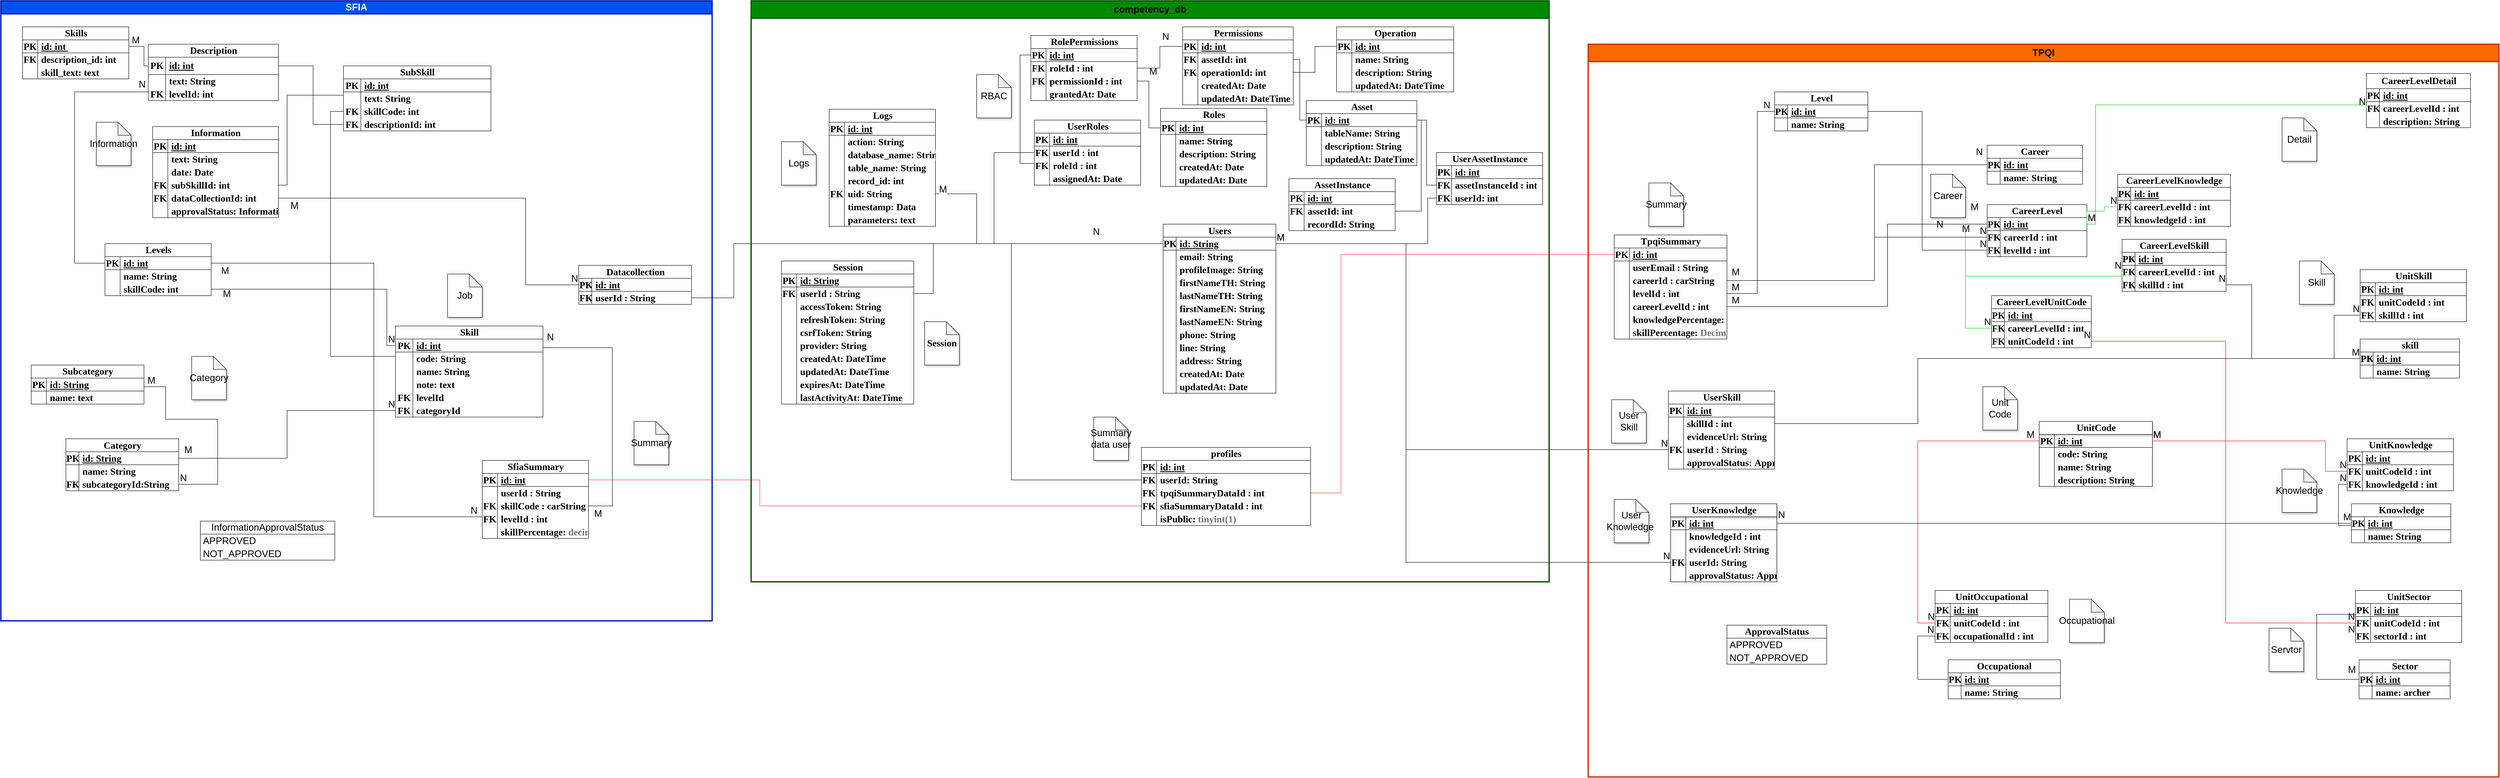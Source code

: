 <mxfile version="28.2.5">
  <diagram id="C5RBs43oDa-KdzZeNtuy" name="Page-1">
    <mxGraphModel dx="6160" dy="5047" grid="1" gridSize="10" guides="1" tooltips="1" connect="1" arrows="1" fold="1" page="1" pageScale="1" pageWidth="827" pageHeight="1169" math="0" shadow="0">
      <root>
        <mxCell id="WIyWlLk6GJQsqaUBKTNV-0" />
        <mxCell id="WIyWlLk6GJQsqaUBKTNV-1" parent="WIyWlLk6GJQsqaUBKTNV-0" />
        <mxCell id="UbTQ_r3mF0Jgm6rEwQKA-1" value="SFIA" style="swimlane;whiteSpace=wrap;html=1;fillColor=#0050ef;fontColor=#ffffff;strokeColor=#001DBC;fontSize=22;startSize=30;strokeWidth=3;" parent="WIyWlLk6GJQsqaUBKTNV-1" vertex="1">
          <mxGeometry x="-3210" y="-3370" width="1640" height="1430" as="geometry" />
        </mxCell>
        <object label="&lt;div class=&quot;a-b-r-La&quot; style=&quot;user-select: text; margin-top: 0px; margin-bottom: 0px; overflow-wrap: break-word; background-color: rgb(255, 255, 255); text-align: left;&quot;&gt;&lt;span style=&quot;text-wrap-mode: wrap;&quot;&gt;Skills&lt;/span&gt;&lt;/div&gt;" id="5DggMJzuIfEuxDMJQzhU-543">
          <mxCell style="shape=table;startSize=30;container=1;collapsible=1;childLayout=tableLayout;fixedRows=1;rowLines=0;fontStyle=1;align=center;resizeLast=1;html=1;fontSize=22;fontFamily=Garamond;" parent="UbTQ_r3mF0Jgm6rEwQKA-1" vertex="1">
            <mxGeometry x="50" y="60" width="245" height="120" as="geometry">
              <mxRectangle x="-2420" y="660" width="140" height="30" as="alternateBounds" />
            </mxGeometry>
          </mxCell>
        </object>
        <mxCell id="5DggMJzuIfEuxDMJQzhU-544" value="" style="shape=tableRow;horizontal=0;startSize=0;swimlaneHead=0;swimlaneBody=0;fillColor=none;collapsible=0;dropTarget=0;points=[[0,0.5],[1,0.5]];portConstraint=eastwest;top=0;left=0;right=0;bottom=1;fontSize=22;fontFamily=Garamond;fontStyle=1" parent="5DggMJzuIfEuxDMJQzhU-543" vertex="1">
          <mxGeometry y="30" width="245" height="30" as="geometry" />
        </mxCell>
        <mxCell id="5DggMJzuIfEuxDMJQzhU-545" value="PK" style="shape=partialRectangle;connectable=0;fillColor=none;top=0;left=0;bottom=0;right=0;fontStyle=1;overflow=hidden;whiteSpace=wrap;html=1;fontSize=22;fontFamily=Garamond;" parent="5DggMJzuIfEuxDMJQzhU-544" vertex="1">
          <mxGeometry width="35" height="30" as="geometry">
            <mxRectangle width="35" height="30" as="alternateBounds" />
          </mxGeometry>
        </mxCell>
        <mxCell id="5DggMJzuIfEuxDMJQzhU-546" value="id: int&amp;nbsp;" style="shape=partialRectangle;connectable=0;fillColor=none;top=0;left=0;bottom=0;right=0;align=left;spacingLeft=6;fontStyle=5;overflow=hidden;whiteSpace=wrap;html=1;fontSize=22;fontFamily=Garamond;" parent="5DggMJzuIfEuxDMJQzhU-544" vertex="1">
          <mxGeometry x="35" width="210" height="30" as="geometry">
            <mxRectangle width="210" height="30" as="alternateBounds" />
          </mxGeometry>
        </mxCell>
        <mxCell id="5DggMJzuIfEuxDMJQzhU-547" value="" style="shape=tableRow;horizontal=0;startSize=0;swimlaneHead=0;swimlaneBody=0;fillColor=none;collapsible=0;dropTarget=0;points=[[0,0.5],[1,0.5]];portConstraint=eastwest;top=0;left=0;right=0;bottom=0;fontSize=22;fontFamily=Garamond;fontStyle=1" parent="5DggMJzuIfEuxDMJQzhU-543" vertex="1">
          <mxGeometry y="60" width="245" height="30" as="geometry" />
        </mxCell>
        <mxCell id="5DggMJzuIfEuxDMJQzhU-548" value="FK" style="shape=partialRectangle;connectable=0;fillColor=none;top=0;left=0;bottom=0;right=0;editable=1;overflow=hidden;whiteSpace=wrap;html=1;fontSize=22;fontFamily=Garamond;fontStyle=1" parent="5DggMJzuIfEuxDMJQzhU-547" vertex="1">
          <mxGeometry width="35" height="30" as="geometry">
            <mxRectangle width="35" height="30" as="alternateBounds" />
          </mxGeometry>
        </mxCell>
        <mxCell id="5DggMJzuIfEuxDMJQzhU-549" value="&lt;div class=&quot;a-b-r-La&quot; style=&quot;user-select: text; margin-top: 0px; margin-bottom: 0px; overflow-wrap: break-word; background-color: rgb(255, 255, 255);&quot;&gt;&lt;div class=&quot;a-b-r-La&quot; style=&quot;user-select: text; margin-top: 0px; margin-bottom: 0px; overflow-wrap: break-word;&quot;&gt;description_id: int&lt;/div&gt;&lt;/div&gt;" style="shape=partialRectangle;connectable=0;fillColor=none;top=0;left=0;bottom=0;right=0;align=left;spacingLeft=6;overflow=hidden;whiteSpace=wrap;html=1;fontSize=22;fontFamily=Garamond;fontStyle=1" parent="5DggMJzuIfEuxDMJQzhU-547" vertex="1">
          <mxGeometry x="35" width="210" height="30" as="geometry">
            <mxRectangle width="210" height="30" as="alternateBounds" />
          </mxGeometry>
        </mxCell>
        <mxCell id="5DggMJzuIfEuxDMJQzhU-550" value="" style="shape=tableRow;horizontal=0;startSize=0;swimlaneHead=0;swimlaneBody=0;fillColor=none;collapsible=0;dropTarget=0;points=[[0,0.5],[1,0.5]];portConstraint=eastwest;top=0;left=0;right=0;bottom=0;fontSize=22;fontFamily=Garamond;fontStyle=1" parent="5DggMJzuIfEuxDMJQzhU-543" vertex="1">
          <mxGeometry y="90" width="245" height="30" as="geometry" />
        </mxCell>
        <mxCell id="5DggMJzuIfEuxDMJQzhU-551" value="" style="shape=partialRectangle;connectable=0;fillColor=none;top=0;left=0;bottom=0;right=0;editable=1;overflow=hidden;whiteSpace=wrap;html=1;fontSize=22;fontFamily=Garamond;fontStyle=1" parent="5DggMJzuIfEuxDMJQzhU-550" vertex="1">
          <mxGeometry width="35" height="30" as="geometry">
            <mxRectangle width="35" height="30" as="alternateBounds" />
          </mxGeometry>
        </mxCell>
        <mxCell id="5DggMJzuIfEuxDMJQzhU-552" value="&lt;div class=&quot;a-b-r-La&quot; style=&quot;user-select: text; margin-top: 0px; margin-bottom: 0px; overflow-wrap: break-word; background-color: rgb(255, 255, 255);&quot;&gt;skill_text: text&lt;/div&gt;" style="shape=partialRectangle;connectable=0;fillColor=none;top=0;left=0;bottom=0;right=0;align=left;spacingLeft=6;overflow=hidden;whiteSpace=wrap;html=1;fontSize=22;fontFamily=Garamond;fontStyle=1" parent="5DggMJzuIfEuxDMJQzhU-550" vertex="1">
          <mxGeometry x="35" width="210" height="30" as="geometry">
            <mxRectangle width="210" height="30" as="alternateBounds" />
          </mxGeometry>
        </mxCell>
        <object label="&lt;div class=&quot;a-b-r-La&quot; style=&quot;user-select: text; margin-top: 0px; margin-bottom: 0px; text-wrap-mode: wrap; overflow-wrap: break-word; background-color: rgb(255, 255, 255); text-align: left;&quot;&gt;Description&lt;/div&gt;" id="rkjTkYLmzTIrr56INYd--1152">
          <mxCell style="shape=table;startSize=30;container=1;collapsible=1;childLayout=tableLayout;fixedRows=1;rowLines=0;fontStyle=1;align=center;resizeLast=1;html=1;fontSize=22;fontFamily=Garamond;" parent="UbTQ_r3mF0Jgm6rEwQKA-1" vertex="1">
            <mxGeometry x="340" y="100" width="300" height="130.0" as="geometry" />
          </mxCell>
        </object>
        <mxCell id="rkjTkYLmzTIrr56INYd--1153" value="" style="shape=tableRow;horizontal=0;startSize=0;swimlaneHead=0;swimlaneBody=0;fillColor=none;collapsible=0;dropTarget=0;points=[[0,0.5],[1,0.5]];portConstraint=eastwest;top=0;left=0;right=0;bottom=1;fontSize=22;fontFamily=Garamond;fontStyle=1" parent="rkjTkYLmzTIrr56INYd--1152" vertex="1">
          <mxGeometry y="30" width="300" height="40" as="geometry" />
        </mxCell>
        <mxCell id="rkjTkYLmzTIrr56INYd--1154" value="PK" style="shape=partialRectangle;connectable=0;fillColor=none;top=0;left=0;bottom=0;right=0;fontStyle=1;overflow=hidden;whiteSpace=wrap;html=1;fontSize=22;fontFamily=Garamond;" parent="rkjTkYLmzTIrr56INYd--1153" vertex="1">
          <mxGeometry width="40" height="40" as="geometry">
            <mxRectangle width="40" height="40" as="alternateBounds" />
          </mxGeometry>
        </mxCell>
        <mxCell id="rkjTkYLmzTIrr56INYd--1155" value="&lt;font&gt;id: int&lt;/font&gt;" style="shape=partialRectangle;connectable=0;fillColor=none;top=0;left=0;bottom=0;right=0;align=left;spacingLeft=6;fontStyle=5;overflow=hidden;whiteSpace=wrap;html=1;fontSize=22;fontFamily=Garamond;" parent="rkjTkYLmzTIrr56INYd--1153" vertex="1">
          <mxGeometry x="40" width="260" height="40" as="geometry">
            <mxRectangle width="260" height="40" as="alternateBounds" />
          </mxGeometry>
        </mxCell>
        <mxCell id="rkjTkYLmzTIrr56INYd--1156" value="" style="shape=tableRow;horizontal=0;startSize=0;swimlaneHead=0;swimlaneBody=0;fillColor=none;collapsible=0;dropTarget=0;points=[[0,0.5],[1,0.5]];portConstraint=eastwest;top=0;left=0;right=0;bottom=0;fontSize=22;fontFamily=Garamond;fontStyle=1" parent="rkjTkYLmzTIrr56INYd--1152" vertex="1">
          <mxGeometry y="70" width="300" height="30" as="geometry" />
        </mxCell>
        <mxCell id="rkjTkYLmzTIrr56INYd--1157" value="" style="shape=partialRectangle;connectable=0;fillColor=none;top=0;left=0;bottom=0;right=0;editable=1;overflow=hidden;whiteSpace=wrap;html=1;fontSize=22;fontFamily=Garamond;fontStyle=1" parent="rkjTkYLmzTIrr56INYd--1156" vertex="1">
          <mxGeometry width="40" height="30" as="geometry">
            <mxRectangle width="40" height="30" as="alternateBounds" />
          </mxGeometry>
        </mxCell>
        <mxCell id="rkjTkYLmzTIrr56INYd--1158" value="&lt;div class=&quot;a-b-r-La&quot; style=&quot;user-select: text; margin-top: 0px; margin-bottom: 0px; text-wrap-mode: wrap; overflow-wrap: break-word; background-color: rgb(255, 255, 255);&quot;&gt;&lt;span style=&quot;background-color: transparent; color: light-dark(rgb(0, 0, 0), rgb(255, 255, 255));&quot;&gt;text&lt;/span&gt;&lt;span style=&quot;white-space: normal;&quot;&gt;:&amp;nbsp;&lt;/span&gt;&lt;span style=&quot;background-color: transparent; color: light-dark(rgb(0, 0, 0), rgb(255, 255, 255));&quot;&gt;String&lt;/span&gt;&lt;br&gt;&lt;/div&gt;" style="shape=partialRectangle;connectable=0;fillColor=none;top=0;left=0;bottom=0;right=0;align=left;spacingLeft=6;overflow=hidden;whiteSpace=wrap;html=1;fontSize=22;fontFamily=Garamond;fontStyle=1" parent="rkjTkYLmzTIrr56INYd--1156" vertex="1">
          <mxGeometry x="40" width="260" height="30" as="geometry">
            <mxRectangle width="260" height="30" as="alternateBounds" />
          </mxGeometry>
        </mxCell>
        <mxCell id="rkjTkYLmzTIrr56INYd--1159" value="" style="shape=tableRow;horizontal=0;startSize=0;swimlaneHead=0;swimlaneBody=0;fillColor=none;collapsible=0;dropTarget=0;points=[[0,0.5],[1,0.5]];portConstraint=eastwest;top=0;left=0;right=0;bottom=0;fontSize=22;fontFamily=Garamond;fontStyle=1" parent="rkjTkYLmzTIrr56INYd--1152" vertex="1">
          <mxGeometry y="100" width="300" height="30" as="geometry" />
        </mxCell>
        <mxCell id="rkjTkYLmzTIrr56INYd--1160" value="FK" style="shape=partialRectangle;connectable=0;fillColor=none;top=0;left=0;bottom=0;right=0;editable=1;overflow=hidden;whiteSpace=wrap;html=1;fontSize=22;fontFamily=Garamond;fontStyle=1" parent="rkjTkYLmzTIrr56INYd--1159" vertex="1">
          <mxGeometry width="40" height="30" as="geometry">
            <mxRectangle width="40" height="30" as="alternateBounds" />
          </mxGeometry>
        </mxCell>
        <mxCell id="rkjTkYLmzTIrr56INYd--1161" value="&lt;div class=&quot;a-b-r-La&quot; style=&quot;user-select: text; margin-top: 0px; margin-bottom: 0px; text-wrap-mode: wrap; overflow-wrap: break-word; background-color: rgb(255, 255, 255);&quot;&gt;&lt;code style=&quot;white-space: normal;&quot;&gt;&lt;span style=&quot;background-color: transparent; color: light-dark(rgb(0, 0, 0), rgb(255, 255, 255)); font-family: Garamond;&quot;&gt;levelId&lt;/span&gt;&lt;font face=&quot;Garamond&quot;&gt;: int&lt;/font&gt;&lt;/code&gt;&lt;br&gt;&lt;/div&gt;" style="shape=partialRectangle;connectable=0;fillColor=none;top=0;left=0;bottom=0;right=0;align=left;spacingLeft=6;overflow=hidden;whiteSpace=wrap;html=1;fontSize=22;fontFamily=Garamond;fontStyle=1" parent="rkjTkYLmzTIrr56INYd--1159" vertex="1">
          <mxGeometry x="40" width="260" height="30" as="geometry">
            <mxRectangle width="260" height="30" as="alternateBounds" />
          </mxGeometry>
        </mxCell>
        <mxCell id="5DggMJzuIfEuxDMJQzhU-563" value="" style="endArrow=none;html=1;rounded=0;exitX=1;exitY=0.5;exitDx=0;exitDy=0;edgeStyle=orthogonalEdgeStyle;fontSize=22;entryX=0;entryY=0.5;entryDx=0;entryDy=0;" parent="UbTQ_r3mF0Jgm6rEwQKA-1" source="5DggMJzuIfEuxDMJQzhU-544" target="rkjTkYLmzTIrr56INYd--1153" edge="1">
          <mxGeometry relative="1" as="geometry">
            <mxPoint x="495" y="260" as="sourcePoint" />
            <mxPoint x="515" y="430" as="targetPoint" />
            <Array as="points">
              <mxPoint x="330" y="105" />
              <mxPoint x="330" y="150" />
            </Array>
          </mxGeometry>
        </mxCell>
        <mxCell id="5DggMJzuIfEuxDMJQzhU-564" value="M" style="resizable=0;html=1;whiteSpace=wrap;align=left;verticalAlign=bottom;fontSize=22;" parent="5DggMJzuIfEuxDMJQzhU-563" connectable="0" vertex="1">
          <mxGeometry x="-1" relative="1" as="geometry">
            <mxPoint x="5" as="offset" />
          </mxGeometry>
        </mxCell>
        <object label="&lt;div class=&quot;a-b-r-La&quot; style=&quot;user-select: text; margin-top: 0px; margin-bottom: 0px; text-wrap-mode: wrap; overflow-wrap: break-word; background-color: rgb(255, 255, 255); text-align: left;&quot;&gt;&lt;span style=&quot;white-space: normal;&quot;&gt;Levels&lt;/span&gt;&lt;br&gt;&lt;/div&gt;" id="rkjTkYLmzTIrr56INYd--1082">
          <mxCell style="shape=table;startSize=30;container=1;collapsible=1;childLayout=tableLayout;fixedRows=1;rowLines=0;fontStyle=1;align=center;resizeLast=1;html=1;fontSize=22;fontFamily=Garamond;" parent="UbTQ_r3mF0Jgm6rEwQKA-1" vertex="1">
            <mxGeometry x="240" y="560" width="245" height="120" as="geometry" />
          </mxCell>
        </object>
        <mxCell id="rkjTkYLmzTIrr56INYd--1083" value="" style="shape=tableRow;horizontal=0;startSize=0;swimlaneHead=0;swimlaneBody=0;fillColor=none;collapsible=0;dropTarget=0;points=[[0,0.5],[1,0.5]];portConstraint=eastwest;top=0;left=0;right=0;bottom=1;fontSize=22;fontFamily=Garamond;fontStyle=1" parent="rkjTkYLmzTIrr56INYd--1082" vertex="1">
          <mxGeometry y="30" width="245" height="30" as="geometry" />
        </mxCell>
        <mxCell id="rkjTkYLmzTIrr56INYd--1084" value="PK" style="shape=partialRectangle;connectable=0;fillColor=none;top=0;left=0;bottom=0;right=0;fontStyle=1;overflow=hidden;whiteSpace=wrap;html=1;fontSize=22;fontFamily=Garamond;" parent="rkjTkYLmzTIrr56INYd--1083" vertex="1">
          <mxGeometry width="35" height="30" as="geometry">
            <mxRectangle width="35" height="30" as="alternateBounds" />
          </mxGeometry>
        </mxCell>
        <mxCell id="rkjTkYLmzTIrr56INYd--1085" value="id: int" style="shape=partialRectangle;connectable=0;fillColor=none;top=0;left=0;bottom=0;right=0;align=left;spacingLeft=6;fontStyle=5;overflow=hidden;whiteSpace=wrap;html=1;fontSize=22;fontFamily=Garamond;" parent="rkjTkYLmzTIrr56INYd--1083" vertex="1">
          <mxGeometry x="35" width="210" height="30" as="geometry">
            <mxRectangle width="210" height="30" as="alternateBounds" />
          </mxGeometry>
        </mxCell>
        <mxCell id="rkjTkYLmzTIrr56INYd--1086" value="" style="shape=tableRow;horizontal=0;startSize=0;swimlaneHead=0;swimlaneBody=0;fillColor=none;collapsible=0;dropTarget=0;points=[[0,0.5],[1,0.5]];portConstraint=eastwest;top=0;left=0;right=0;bottom=0;fontSize=22;fontFamily=Garamond;fontStyle=1" parent="rkjTkYLmzTIrr56INYd--1082" vertex="1">
          <mxGeometry y="60" width="245" height="30" as="geometry" />
        </mxCell>
        <mxCell id="rkjTkYLmzTIrr56INYd--1087" value="" style="shape=partialRectangle;connectable=0;fillColor=none;top=0;left=0;bottom=0;right=0;editable=1;overflow=hidden;whiteSpace=wrap;html=1;fontSize=22;fontFamily=Garamond;fontStyle=1" parent="rkjTkYLmzTIrr56INYd--1086" vertex="1">
          <mxGeometry width="35" height="30" as="geometry">
            <mxRectangle width="35" height="30" as="alternateBounds" />
          </mxGeometry>
        </mxCell>
        <mxCell id="rkjTkYLmzTIrr56INYd--1088" value="&lt;div class=&quot;a-b-r-La&quot; style=&quot;user-select: text; margin-top: 0px; margin-bottom: 0px; text-wrap-mode: wrap; overflow-wrap: break-word; background-color: rgb(255, 255, 255);&quot;&gt;&lt;span style=&quot;background-color: transparent; color: light-dark(rgb(0, 0, 0), rgb(255, 255, 255));&quot;&gt;name&lt;/span&gt;&lt;span style=&quot;white-space: normal;&quot;&gt;: String&lt;/span&gt;&lt;br&gt;&lt;/div&gt;" style="shape=partialRectangle;connectable=0;fillColor=none;top=0;left=0;bottom=0;right=0;align=left;spacingLeft=6;overflow=hidden;whiteSpace=wrap;html=1;fontSize=22;fontFamily=Garamond;fontStyle=1" parent="rkjTkYLmzTIrr56INYd--1086" vertex="1">
          <mxGeometry x="35" width="210" height="30" as="geometry">
            <mxRectangle width="210" height="30" as="alternateBounds" />
          </mxGeometry>
        </mxCell>
        <mxCell id="rkjTkYLmzTIrr56INYd--1089" value="" style="shape=tableRow;horizontal=0;startSize=0;swimlaneHead=0;swimlaneBody=0;fillColor=none;collapsible=0;dropTarget=0;points=[[0,0.5],[1,0.5]];portConstraint=eastwest;top=0;left=0;right=0;bottom=0;fontSize=22;fontFamily=Garamond;fontStyle=1" parent="rkjTkYLmzTIrr56INYd--1082" vertex="1">
          <mxGeometry y="90" width="245" height="30" as="geometry" />
        </mxCell>
        <mxCell id="rkjTkYLmzTIrr56INYd--1090" value="" style="shape=partialRectangle;connectable=0;fillColor=none;top=0;left=0;bottom=0;right=0;editable=1;overflow=hidden;whiteSpace=wrap;html=1;fontSize=22;fontFamily=Garamond;fontStyle=1" parent="rkjTkYLmzTIrr56INYd--1089" vertex="1">
          <mxGeometry width="35" height="30" as="geometry">
            <mxRectangle width="35" height="30" as="alternateBounds" />
          </mxGeometry>
        </mxCell>
        <mxCell id="rkjTkYLmzTIrr56INYd--1091" value="&lt;div class=&quot;a-b-r-La&quot; style=&quot;user-select: text; margin-top: 0px; margin-bottom: 0px; text-wrap-mode: wrap; overflow-wrap: break-word; background-color: rgb(255, 255, 255);&quot;&gt;&lt;code style=&quot;white-space: normal;&quot;&gt;&lt;span style=&quot;background-color: transparent; color: light-dark(rgb(0, 0, 0), rgb(255, 255, 255)); font-family: Garamond;&quot;&gt;skillCode&lt;/span&gt;&lt;font face=&quot;Garamond&quot;&gt;: int&lt;/font&gt;&lt;/code&gt;&lt;br&gt;&lt;/div&gt;" style="shape=partialRectangle;connectable=0;fillColor=none;top=0;left=0;bottom=0;right=0;align=left;spacingLeft=6;overflow=hidden;whiteSpace=wrap;html=1;fontSize=22;fontFamily=Garamond;fontStyle=1" parent="rkjTkYLmzTIrr56INYd--1089" vertex="1">
          <mxGeometry x="35" width="210" height="30" as="geometry">
            <mxRectangle width="210" height="30" as="alternateBounds" />
          </mxGeometry>
        </mxCell>
        <mxCell id="zfp71cMkI_Qum2cGC3NR-983" value="" style="endArrow=none;html=1;rounded=0;entryX=0;entryY=0.5;entryDx=0;entryDy=0;exitX=0;exitY=0.5;exitDx=0;exitDy=0;edgeStyle=orthogonalEdgeStyle;fontSize=22;" parent="UbTQ_r3mF0Jgm6rEwQKA-1" source="rkjTkYLmzTIrr56INYd--1083" target="rkjTkYLmzTIrr56INYd--1159" edge="1">
          <mxGeometry relative="1" as="geometry">
            <mxPoint x="890" y="750" as="sourcePoint" />
            <mxPoint x="1050" y="750" as="targetPoint" />
            <Array as="points">
              <mxPoint x="170" y="605" />
              <mxPoint x="170" y="210" />
              <mxPoint x="340" y="210" />
            </Array>
          </mxGeometry>
        </mxCell>
        <object label="&lt;div class=&quot;a-b-r-La&quot; style=&quot;user-select: text; margin-top: 0px; margin-bottom: 0px; overflow-wrap: break-word; background-color: rgb(255, 255, 255); text-align: left;&quot;&gt;SfiaSummary&lt;/div&gt;" id="5DggMJzuIfEuxDMJQzhU-50">
          <mxCell style="shape=table;startSize=30;container=1;collapsible=1;childLayout=tableLayout;fixedRows=1;rowLines=0;fontStyle=1;align=center;resizeLast=1;html=1;fontSize=22;fontFamily=Garamond;" parent="UbTQ_r3mF0Jgm6rEwQKA-1" vertex="1">
            <mxGeometry x="1110" y="1060" width="245" height="180" as="geometry">
              <mxRectangle x="-2420" y="660" width="140" height="30" as="alternateBounds" />
            </mxGeometry>
          </mxCell>
        </object>
        <mxCell id="5DggMJzuIfEuxDMJQzhU-51" value="" style="shape=tableRow;horizontal=0;startSize=0;swimlaneHead=0;swimlaneBody=0;fillColor=none;collapsible=0;dropTarget=0;points=[[0,0.5],[1,0.5]];portConstraint=eastwest;top=0;left=0;right=0;bottom=1;fontSize=22;fontFamily=Garamond;fontStyle=1" parent="5DggMJzuIfEuxDMJQzhU-50" vertex="1">
          <mxGeometry y="30" width="245" height="30" as="geometry" />
        </mxCell>
        <mxCell id="5DggMJzuIfEuxDMJQzhU-52" value="PK" style="shape=partialRectangle;connectable=0;fillColor=none;top=0;left=0;bottom=0;right=0;fontStyle=1;overflow=hidden;whiteSpace=wrap;html=1;fontSize=22;fontFamily=Garamond;" parent="5DggMJzuIfEuxDMJQzhU-51" vertex="1">
          <mxGeometry width="35" height="30" as="geometry">
            <mxRectangle width="35" height="30" as="alternateBounds" />
          </mxGeometry>
        </mxCell>
        <mxCell id="5DggMJzuIfEuxDMJQzhU-53" value="id: int" style="shape=partialRectangle;connectable=0;fillColor=none;top=0;left=0;bottom=0;right=0;align=left;spacingLeft=6;fontStyle=5;overflow=hidden;whiteSpace=wrap;html=1;fontSize=22;fontFamily=Garamond;" parent="5DggMJzuIfEuxDMJQzhU-51" vertex="1">
          <mxGeometry x="35" width="210" height="30" as="geometry">
            <mxRectangle width="210" height="30" as="alternateBounds" />
          </mxGeometry>
        </mxCell>
        <mxCell id="5DggMJzuIfEuxDMJQzhU-54" value="" style="shape=tableRow;horizontal=0;startSize=0;swimlaneHead=0;swimlaneBody=0;fillColor=none;collapsible=0;dropTarget=0;points=[[0,0.5],[1,0.5]];portConstraint=eastwest;top=0;left=0;right=0;bottom=0;fontSize=22;fontFamily=Garamond;fontStyle=1" parent="5DggMJzuIfEuxDMJQzhU-50" vertex="1">
          <mxGeometry y="60" width="245" height="30" as="geometry" />
        </mxCell>
        <mxCell id="5DggMJzuIfEuxDMJQzhU-55" value="" style="shape=partialRectangle;connectable=0;fillColor=none;top=0;left=0;bottom=0;right=0;editable=1;overflow=hidden;whiteSpace=wrap;html=1;fontSize=22;fontFamily=Garamond;fontStyle=1" parent="5DggMJzuIfEuxDMJQzhU-54" vertex="1">
          <mxGeometry width="35" height="30" as="geometry">
            <mxRectangle width="35" height="30" as="alternateBounds" />
          </mxGeometry>
        </mxCell>
        <mxCell id="5DggMJzuIfEuxDMJQzhU-56" value="&lt;div class=&quot;a-b-r-La&quot; style=&quot;user-select: text; margin-top: 0px; margin-bottom: 0px; overflow-wrap: break-word; background-color: rgb(255, 255, 255);&quot;&gt;&lt;div class=&quot;a-b-r-La&quot; style=&quot;user-select: text; margin-top: 0px; margin-bottom: 0px; overflow-wrap: break-word;&quot;&gt;userId : String&lt;/div&gt;&lt;/div&gt;" style="shape=partialRectangle;connectable=0;fillColor=none;top=0;left=0;bottom=0;right=0;align=left;spacingLeft=6;overflow=hidden;whiteSpace=wrap;html=1;fontSize=22;fontFamily=Garamond;fontStyle=1" parent="5DggMJzuIfEuxDMJQzhU-54" vertex="1">
          <mxGeometry x="35" width="210" height="30" as="geometry">
            <mxRectangle width="210" height="30" as="alternateBounds" />
          </mxGeometry>
        </mxCell>
        <mxCell id="5DggMJzuIfEuxDMJQzhU-57" value="" style="shape=tableRow;horizontal=0;startSize=0;swimlaneHead=0;swimlaneBody=0;fillColor=none;collapsible=0;dropTarget=0;points=[[0,0.5],[1,0.5]];portConstraint=eastwest;top=0;left=0;right=0;bottom=0;fontSize=22;fontFamily=Garamond;fontStyle=1" parent="5DggMJzuIfEuxDMJQzhU-50" vertex="1">
          <mxGeometry y="90" width="245" height="30" as="geometry" />
        </mxCell>
        <mxCell id="5DggMJzuIfEuxDMJQzhU-58" value="FK" style="shape=partialRectangle;connectable=0;fillColor=none;top=0;left=0;bottom=0;right=0;editable=1;overflow=hidden;whiteSpace=wrap;html=1;fontSize=22;fontFamily=Garamond;fontStyle=1" parent="5DggMJzuIfEuxDMJQzhU-57" vertex="1">
          <mxGeometry width="35" height="30" as="geometry">
            <mxRectangle width="35" height="30" as="alternateBounds" />
          </mxGeometry>
        </mxCell>
        <mxCell id="5DggMJzuIfEuxDMJQzhU-59" value="&lt;div class=&quot;a-b-r-La&quot; style=&quot;user-select: text; margin-top: 0px; margin-bottom: 0px; overflow-wrap: break-word; background-color: rgb(255, 255, 255);&quot;&gt;skillCode : carString&lt;/div&gt;" style="shape=partialRectangle;connectable=0;fillColor=none;top=0;left=0;bottom=0;right=0;align=left;spacingLeft=6;overflow=hidden;whiteSpace=wrap;html=1;fontSize=22;fontFamily=Garamond;fontStyle=1" parent="5DggMJzuIfEuxDMJQzhU-57" vertex="1">
          <mxGeometry x="35" width="210" height="30" as="geometry">
            <mxRectangle width="210" height="30" as="alternateBounds" />
          </mxGeometry>
        </mxCell>
        <mxCell id="5DggMJzuIfEuxDMJQzhU-60" value="" style="shape=tableRow;horizontal=0;startSize=0;swimlaneHead=0;swimlaneBody=0;fillColor=none;collapsible=0;dropTarget=0;points=[[0,0.5],[1,0.5]];portConstraint=eastwest;top=0;left=0;right=0;bottom=0;fontSize=22;fontFamily=Garamond;fontStyle=1" parent="5DggMJzuIfEuxDMJQzhU-50" vertex="1">
          <mxGeometry y="120" width="245" height="30" as="geometry" />
        </mxCell>
        <mxCell id="5DggMJzuIfEuxDMJQzhU-61" value="FK" style="shape=partialRectangle;connectable=0;fillColor=none;top=0;left=0;bottom=0;right=0;editable=1;overflow=hidden;whiteSpace=wrap;html=1;fontSize=22;fontFamily=Garamond;fontStyle=1" parent="5DggMJzuIfEuxDMJQzhU-60" vertex="1">
          <mxGeometry width="35" height="30" as="geometry">
            <mxRectangle width="35" height="30" as="alternateBounds" />
          </mxGeometry>
        </mxCell>
        <mxCell id="5DggMJzuIfEuxDMJQzhU-62" value="&lt;div class=&quot;a-b-r-La&quot; style=&quot;user-select: text; margin-top: 0px; margin-bottom: 0px; overflow-wrap: break-word; background-color: rgb(255, 255, 255);&quot;&gt;levelId : int&lt;/div&gt;" style="shape=partialRectangle;connectable=0;fillColor=none;top=0;left=0;bottom=0;right=0;align=left;spacingLeft=6;overflow=hidden;whiteSpace=wrap;html=1;fontSize=22;fontFamily=Garamond;fontStyle=1" parent="5DggMJzuIfEuxDMJQzhU-60" vertex="1">
          <mxGeometry x="35" width="210" height="30" as="geometry">
            <mxRectangle width="210" height="30" as="alternateBounds" />
          </mxGeometry>
        </mxCell>
        <mxCell id="5DggMJzuIfEuxDMJQzhU-63" style="shape=tableRow;horizontal=0;startSize=0;swimlaneHead=0;swimlaneBody=0;fillColor=none;collapsible=0;dropTarget=0;points=[[0,0.5],[1,0.5]];portConstraint=eastwest;top=0;left=0;right=0;bottom=0;fontSize=22;fontFamily=Garamond;fontStyle=1" parent="5DggMJzuIfEuxDMJQzhU-50" vertex="1">
          <mxGeometry y="150" width="245" height="30" as="geometry" />
        </mxCell>
        <mxCell id="5DggMJzuIfEuxDMJQzhU-64" style="shape=partialRectangle;connectable=0;fillColor=none;top=0;left=0;bottom=0;right=0;editable=1;overflow=hidden;whiteSpace=wrap;html=1;fontSize=22;fontFamily=Garamond;fontStyle=1" parent="5DggMJzuIfEuxDMJQzhU-63" vertex="1">
          <mxGeometry width="35" height="30" as="geometry">
            <mxRectangle width="35" height="30" as="alternateBounds" />
          </mxGeometry>
        </mxCell>
        <mxCell id="5DggMJzuIfEuxDMJQzhU-65" value="skillPercentage:&amp;nbsp;&lt;font color=&quot;#717171&quot;&gt;decimal(5,2)&lt;/font&gt;" style="shape=partialRectangle;connectable=0;fillColor=none;top=0;left=0;bottom=0;right=0;align=left;spacingLeft=6;overflow=hidden;whiteSpace=wrap;html=1;fontSize=22;fontFamily=Garamond;fontStyle=1" parent="5DggMJzuIfEuxDMJQzhU-63" vertex="1">
          <mxGeometry x="35" width="210" height="30" as="geometry">
            <mxRectangle width="210" height="30" as="alternateBounds" />
          </mxGeometry>
        </mxCell>
        <mxCell id="5DggMJzuIfEuxDMJQzhU-569" value="" style="endArrow=none;html=1;rounded=0;exitX=1;exitY=0.5;exitDx=0;exitDy=0;entryX=0;entryY=0.5;entryDx=0;entryDy=0;edgeStyle=orthogonalEdgeStyle;fontSize=22;" parent="UbTQ_r3mF0Jgm6rEwQKA-1" source="rkjTkYLmzTIrr56INYd--1083" target="5DggMJzuIfEuxDMJQzhU-60" edge="1">
          <mxGeometry relative="1" as="geometry">
            <mxPoint x="475" y="840" as="sourcePoint" />
            <mxPoint x="670" y="1020" as="targetPoint" />
            <Array as="points">
              <mxPoint x="860" y="605" />
              <mxPoint x="860" y="1190" />
              <mxPoint x="1110" y="1190" />
            </Array>
          </mxGeometry>
        </mxCell>
        <mxCell id="5DggMJzuIfEuxDMJQzhU-570" value="N" style="resizable=0;html=1;whiteSpace=wrap;align=right;verticalAlign=bottom;fontSize=22;" parent="5DggMJzuIfEuxDMJQzhU-569" connectable="0" vertex="1">
          <mxGeometry x="1" relative="1" as="geometry">
            <mxPoint x="-10" y="-5" as="offset" />
          </mxGeometry>
        </mxCell>
        <mxCell id="UbTQ_r3mF0Jgm6rEwQKA-2" value="Summary" style="shape=note;whiteSpace=wrap;html=1;backgroundOutline=1;darkOpacity=0.05;shadow=1;fillColor=light-dark(#FFFFFF,#3333FF);fontSize=22;" parent="UbTQ_r3mF0Jgm6rEwQKA-1" vertex="1">
          <mxGeometry x="1460" y="970" width="80" height="100" as="geometry" />
        </mxCell>
        <object label="&lt;div class=&quot;a-b-r-La&quot; style=&quot;user-select: text; margin-top: 0px; margin-bottom: 0px; text-wrap-mode: wrap; overflow-wrap: break-word; background-color: rgb(255, 255, 255); text-align: left;&quot;&gt;&lt;span style=&quot;white-space: normal;&quot;&gt;Subcategory&lt;/span&gt;&lt;br&gt;&lt;/div&gt;" id="rkjTkYLmzTIrr56INYd--1052">
          <mxCell style="shape=table;startSize=30;container=1;collapsible=1;childLayout=tableLayout;fixedRows=1;rowLines=0;fontStyle=1;align=center;resizeLast=1;html=1;fontSize=22;fontFamily=Garamond;" parent="UbTQ_r3mF0Jgm6rEwQKA-1" vertex="1">
            <mxGeometry x="70" y="840" width="260" height="90" as="geometry" />
          </mxCell>
        </object>
        <mxCell id="rkjTkYLmzTIrr56INYd--1053" value="" style="shape=tableRow;horizontal=0;startSize=0;swimlaneHead=0;swimlaneBody=0;fillColor=none;collapsible=0;dropTarget=0;points=[[0,0.5],[1,0.5]];portConstraint=eastwest;top=0;left=0;right=0;bottom=1;fontSize=22;fontFamily=Garamond;fontStyle=1" parent="rkjTkYLmzTIrr56INYd--1052" vertex="1">
          <mxGeometry y="30" width="260" height="30" as="geometry" />
        </mxCell>
        <mxCell id="rkjTkYLmzTIrr56INYd--1054" value="PK" style="shape=partialRectangle;connectable=0;fillColor=none;top=0;left=0;bottom=0;right=0;fontStyle=1;overflow=hidden;whiteSpace=wrap;html=1;fontSize=22;fontFamily=Garamond;" parent="rkjTkYLmzTIrr56INYd--1053" vertex="1">
          <mxGeometry width="35" height="30" as="geometry">
            <mxRectangle width="35" height="30" as="alternateBounds" />
          </mxGeometry>
        </mxCell>
        <mxCell id="rkjTkYLmzTIrr56INYd--1055" value="&lt;div class=&quot;a-b-r-La&quot; style=&quot;text-decoration: none; user-select: text; margin-top: 0px; margin-bottom: 0px; text-wrap-mode: wrap; overflow-wrap: break-word; background-color: rgb(255, 255, 255);&quot;&gt;&lt;span style=&quot;white-space: normal;&quot;&gt;id: String&lt;/span&gt;&lt;/div&gt;" style="shape=partialRectangle;connectable=0;fillColor=none;top=0;left=0;bottom=0;right=0;align=left;spacingLeft=6;fontStyle=5;overflow=hidden;whiteSpace=wrap;html=1;fontSize=22;fontFamily=Garamond;" parent="rkjTkYLmzTIrr56INYd--1053" vertex="1">
          <mxGeometry x="35" width="225" height="30" as="geometry">
            <mxRectangle width="225" height="30" as="alternateBounds" />
          </mxGeometry>
        </mxCell>
        <mxCell id="rkjTkYLmzTIrr56INYd--1056" value="" style="shape=tableRow;horizontal=0;startSize=0;swimlaneHead=0;swimlaneBody=0;fillColor=none;collapsible=0;dropTarget=0;points=[[0,0.5],[1,0.5]];portConstraint=eastwest;top=0;left=0;right=0;bottom=0;fontSize=22;fontFamily=Garamond;fontStyle=1" parent="rkjTkYLmzTIrr56INYd--1052" vertex="1">
          <mxGeometry y="60" width="260" height="30" as="geometry" />
        </mxCell>
        <mxCell id="rkjTkYLmzTIrr56INYd--1057" value="" style="shape=partialRectangle;connectable=0;fillColor=none;top=0;left=0;bottom=0;right=0;editable=1;overflow=hidden;whiteSpace=wrap;html=1;fontSize=22;fontFamily=Garamond;fontStyle=1" parent="rkjTkYLmzTIrr56INYd--1056" vertex="1">
          <mxGeometry width="35" height="30" as="geometry">
            <mxRectangle width="35" height="30" as="alternateBounds" />
          </mxGeometry>
        </mxCell>
        <mxCell id="rkjTkYLmzTIrr56INYd--1058" value="&lt;div class=&quot;a-b-r-La&quot; style=&quot;user-select: text; margin-top: 0px; margin-bottom: 0px; text-wrap-mode: wrap; overflow-wrap: break-word; background-color: rgb(255, 255, 255);&quot;&gt;&lt;code style=&quot;white-space: normal;&quot;&gt;&lt;span style=&quot;background-color: transparent; color: light-dark(rgb(0, 0, 0), rgb(255, 255, 255)); font-family: Garamond;&quot;&gt;name&lt;/span&gt;&lt;font face=&quot;Garamond&quot;&gt;: text&lt;/font&gt;&lt;/code&gt;&lt;br&gt;&lt;/div&gt;" style="shape=partialRectangle;connectable=0;fillColor=none;top=0;left=0;bottom=0;right=0;align=left;spacingLeft=6;overflow=hidden;whiteSpace=wrap;html=1;fontSize=22;fontFamily=Garamond;fontStyle=1" parent="rkjTkYLmzTIrr56INYd--1056" vertex="1">
          <mxGeometry x="35" width="225" height="30" as="geometry">
            <mxRectangle width="225" height="30" as="alternateBounds" />
          </mxGeometry>
        </mxCell>
        <mxCell id="rkjTkYLmzTIrr56INYd--979" value="&lt;p style=&quot;margin: 0px; font-style: normal; font-variant: normal; font-size-adjust: none; font-kerning: auto; font-optical-sizing: auto; font-feature-settings: normal; font-variation-settings: normal; font-stretch: normal; line-height: normal;&quot;&gt;Category&lt;/p&gt;" style="shape=table;startSize=30;container=1;collapsible=1;childLayout=tableLayout;fixedRows=1;rowLines=0;fontStyle=1;align=center;resizeLast=1;html=1;fontSize=22;fontFamily=Garamond;" parent="UbTQ_r3mF0Jgm6rEwQKA-1" vertex="1">
          <mxGeometry x="150" y="1010" width="260" height="120" as="geometry" />
        </mxCell>
        <mxCell id="rkjTkYLmzTIrr56INYd--980" value="" style="shape=tableRow;horizontal=0;startSize=0;swimlaneHead=0;swimlaneBody=0;fillColor=none;collapsible=0;dropTarget=0;points=[[0,0.5],[1,0.5]];portConstraint=eastwest;top=0;left=0;right=0;bottom=1;fontSize=22;fontFamily=Garamond;fontStyle=1" parent="rkjTkYLmzTIrr56INYd--979" vertex="1">
          <mxGeometry y="30" width="260" height="30" as="geometry" />
        </mxCell>
        <mxCell id="rkjTkYLmzTIrr56INYd--981" value="PK" style="shape=partialRectangle;connectable=0;fillColor=none;top=0;left=0;bottom=0;right=0;fontStyle=1;overflow=hidden;whiteSpace=wrap;html=1;fontSize=22;fontFamily=Garamond;" parent="rkjTkYLmzTIrr56INYd--980" vertex="1">
          <mxGeometry width="30" height="30" as="geometry">
            <mxRectangle width="30" height="30" as="alternateBounds" />
          </mxGeometry>
        </mxCell>
        <mxCell id="rkjTkYLmzTIrr56INYd--982" value="id:&amp;nbsp;&lt;span style=&quot;text-decoration: none;&quot;&gt;String&lt;/span&gt;" style="shape=partialRectangle;connectable=0;fillColor=none;top=0;left=0;bottom=0;right=0;align=left;spacingLeft=6;fontStyle=5;overflow=hidden;whiteSpace=wrap;html=1;fontSize=22;fontFamily=Garamond;" parent="rkjTkYLmzTIrr56INYd--980" vertex="1">
          <mxGeometry x="30" width="230" height="30" as="geometry">
            <mxRectangle width="230" height="30" as="alternateBounds" />
          </mxGeometry>
        </mxCell>
        <mxCell id="rkjTkYLmzTIrr56INYd--983" value="" style="shape=tableRow;horizontal=0;startSize=0;swimlaneHead=0;swimlaneBody=0;fillColor=none;collapsible=0;dropTarget=0;points=[[0,0.5],[1,0.5]];portConstraint=eastwest;top=0;left=0;right=0;bottom=0;fontSize=22;fontFamily=Garamond;fontStyle=1" parent="rkjTkYLmzTIrr56INYd--979" vertex="1">
          <mxGeometry y="60" width="260" height="30" as="geometry" />
        </mxCell>
        <mxCell id="rkjTkYLmzTIrr56INYd--984" value="" style="shape=partialRectangle;connectable=0;fillColor=none;top=0;left=0;bottom=0;right=0;editable=1;overflow=hidden;whiteSpace=wrap;html=1;fontSize=22;fontFamily=Garamond;fontStyle=1" parent="rkjTkYLmzTIrr56INYd--983" vertex="1">
          <mxGeometry width="30" height="30" as="geometry">
            <mxRectangle width="30" height="30" as="alternateBounds" />
          </mxGeometry>
        </mxCell>
        <mxCell id="rkjTkYLmzTIrr56INYd--985" value="&lt;font style=&quot;color: rgb(0, 0, 0);&quot;&gt;name&lt;span&gt;:&amp;nbsp;&lt;/span&gt;&lt;font&gt;String&lt;/font&gt;&lt;/font&gt;" style="shape=partialRectangle;connectable=0;fillColor=none;top=0;left=0;bottom=0;right=0;align=left;spacingLeft=6;overflow=hidden;whiteSpace=wrap;html=1;fontSize=22;fontFamily=Garamond;fontStyle=1" parent="rkjTkYLmzTIrr56INYd--983" vertex="1">
          <mxGeometry x="30" width="230" height="30" as="geometry">
            <mxRectangle width="230" height="30" as="alternateBounds" />
          </mxGeometry>
        </mxCell>
        <mxCell id="rkjTkYLmzTIrr56INYd--986" style="shape=tableRow;horizontal=0;startSize=0;swimlaneHead=0;swimlaneBody=0;fillColor=none;collapsible=0;dropTarget=0;points=[[0,0.5],[1,0.5]];portConstraint=eastwest;top=0;left=0;right=0;bottom=0;fontSize=22;fontFamily=Garamond;fontStyle=1" parent="rkjTkYLmzTIrr56INYd--979" vertex="1">
          <mxGeometry y="90" width="260" height="30" as="geometry" />
        </mxCell>
        <mxCell id="rkjTkYLmzTIrr56INYd--987" value="FK" style="shape=partialRectangle;connectable=0;fillColor=none;top=0;left=0;bottom=0;right=0;editable=1;overflow=hidden;whiteSpace=wrap;html=1;fontSize=22;fontFamily=Garamond;fontStyle=1" parent="rkjTkYLmzTIrr56INYd--986" vertex="1">
          <mxGeometry width="30" height="30" as="geometry">
            <mxRectangle width="30" height="30" as="alternateBounds" />
          </mxGeometry>
        </mxCell>
        <mxCell id="rkjTkYLmzTIrr56INYd--988" value="&lt;div class=&quot;a-b-r-La&quot; style=&quot;user-select: text; margin-top: 0px; margin-bottom: 0px; text-wrap-mode: wrap; overflow-wrap: break-word; background-color: rgb(255, 255, 255);&quot;&gt;&lt;span style=&quot;background-color: transparent; color: light-dark(rgb(0, 0, 0), rgb(255, 255, 255));&quot;&gt;subcategoryId&lt;/span&gt;&lt;span style=&quot;white-space: normal;&quot;&gt;&lt;span&gt;:String&lt;/span&gt;&lt;/span&gt;&lt;/div&gt;" style="shape=partialRectangle;connectable=0;fillColor=none;top=0;left=0;bottom=0;right=0;align=left;spacingLeft=6;overflow=hidden;whiteSpace=wrap;html=1;fontSize=22;fontFamily=Garamond;fontStyle=1" parent="rkjTkYLmzTIrr56INYd--986" vertex="1">
          <mxGeometry x="30" width="230" height="30" as="geometry">
            <mxRectangle width="230" height="30" as="alternateBounds" />
          </mxGeometry>
        </mxCell>
        <mxCell id="zfp71cMkI_Qum2cGC3NR-979" value="" style="endArrow=none;html=1;rounded=0;exitX=1;exitY=0.5;exitDx=0;exitDy=0;entryX=1;entryY=0.5;entryDx=0;entryDy=0;edgeStyle=orthogonalEdgeStyle;fontSize=22;" parent="UbTQ_r3mF0Jgm6rEwQKA-1" source="rkjTkYLmzTIrr56INYd--1053" target="rkjTkYLmzTIrr56INYd--986" edge="1">
          <mxGeometry relative="1" as="geometry">
            <mxPoint x="370" y="870" as="sourcePoint" />
            <mxPoint x="530" y="870" as="targetPoint" />
            <Array as="points">
              <mxPoint x="330" y="890" />
              <mxPoint x="380" y="890" />
              <mxPoint x="380" y="965" />
              <mxPoint x="500" y="965" />
              <mxPoint x="500" y="1115" />
            </Array>
          </mxGeometry>
        </mxCell>
        <mxCell id="zfp71cMkI_Qum2cGC3NR-980" value="N" style="resizable=0;html=1;whiteSpace=wrap;align=right;verticalAlign=bottom;fontSize=22;" parent="zfp71cMkI_Qum2cGC3NR-979" connectable="0" vertex="1">
          <mxGeometry x="1" relative="1" as="geometry">
            <mxPoint x="20" as="offset" />
          </mxGeometry>
        </mxCell>
        <mxCell id="UbTQ_r3mF0Jgm6rEwQKA-3" value="Category" style="shape=note;whiteSpace=wrap;html=1;backgroundOutline=1;darkOpacity=0.05;shadow=1;fillColor=light-dark(#FFFFFF,#00CC00);fontSize=22;" parent="UbTQ_r3mF0Jgm6rEwQKA-1" vertex="1">
          <mxGeometry x="440" y="820" width="80" height="100" as="geometry" />
        </mxCell>
        <mxCell id="UbTQ_r3mF0Jgm6rEwQKA-5" value="Information" style="shape=note;whiteSpace=wrap;html=1;backgroundOutline=1;darkOpacity=0.05;shadow=1;fillColor=light-dark(#FFFFFF,#FF00FF);fontSize=22;" parent="UbTQ_r3mF0Jgm6rEwQKA-1" vertex="1">
          <mxGeometry x="220" y="280" width="80" height="100" as="geometry" />
        </mxCell>
        <object label="&lt;div class=&quot;a-b-r-La&quot; style=&quot;user-select: text; margin-top: 0px; margin-bottom: 0px; text-wrap-mode: wrap; overflow-wrap: break-word; background-color: rgb(255, 255, 255); text-align: left;&quot;&gt;&lt;span style=&quot;white-space: normal;&quot;&gt;Information&lt;/span&gt;&lt;br&gt;&lt;/div&gt;" id="rkjTkYLmzTIrr56INYd--1092">
          <mxCell style="shape=table;startSize=30;container=1;collapsible=1;childLayout=tableLayout;fixedRows=1;rowLines=0;fontStyle=1;align=center;resizeLast=1;html=1;fontSize=22;fontFamily=Garamond;" parent="UbTQ_r3mF0Jgm6rEwQKA-1" vertex="1">
            <mxGeometry x="350" y="290" width="290" height="210" as="geometry" />
          </mxCell>
        </object>
        <mxCell id="rkjTkYLmzTIrr56INYd--1093" value="" style="shape=tableRow;horizontal=0;startSize=0;swimlaneHead=0;swimlaneBody=0;fillColor=none;collapsible=0;dropTarget=0;points=[[0,0.5],[1,0.5]];portConstraint=eastwest;top=0;left=0;right=0;bottom=1;fontSize=22;fontFamily=Garamond;fontStyle=1" parent="rkjTkYLmzTIrr56INYd--1092" vertex="1">
          <mxGeometry y="30" width="290" height="30" as="geometry" />
        </mxCell>
        <mxCell id="rkjTkYLmzTIrr56INYd--1094" value="PK" style="shape=partialRectangle;connectable=0;fillColor=none;top=0;left=0;bottom=0;right=0;fontStyle=1;overflow=hidden;whiteSpace=wrap;html=1;fontSize=22;fontFamily=Garamond;" parent="rkjTkYLmzTIrr56INYd--1093" vertex="1">
          <mxGeometry width="35" height="30" as="geometry">
            <mxRectangle width="35" height="30" as="alternateBounds" />
          </mxGeometry>
        </mxCell>
        <mxCell id="rkjTkYLmzTIrr56INYd--1095" value="id: int" style="shape=partialRectangle;connectable=0;fillColor=none;top=0;left=0;bottom=0;right=0;align=left;spacingLeft=6;fontStyle=5;overflow=hidden;whiteSpace=wrap;html=1;fontSize=22;fontFamily=Garamond;" parent="rkjTkYLmzTIrr56INYd--1093" vertex="1">
          <mxGeometry x="35" width="255" height="30" as="geometry">
            <mxRectangle width="255" height="30" as="alternateBounds" />
          </mxGeometry>
        </mxCell>
        <mxCell id="rkjTkYLmzTIrr56INYd--1096" value="" style="shape=tableRow;horizontal=0;startSize=0;swimlaneHead=0;swimlaneBody=0;fillColor=none;collapsible=0;dropTarget=0;points=[[0,0.5],[1,0.5]];portConstraint=eastwest;top=0;left=0;right=0;bottom=0;fontSize=22;fontFamily=Garamond;fontStyle=1" parent="rkjTkYLmzTIrr56INYd--1092" vertex="1">
          <mxGeometry y="60" width="290" height="30" as="geometry" />
        </mxCell>
        <mxCell id="rkjTkYLmzTIrr56INYd--1097" value="" style="shape=partialRectangle;connectable=0;fillColor=none;top=0;left=0;bottom=0;right=0;editable=1;overflow=hidden;whiteSpace=wrap;html=1;fontSize=22;fontFamily=Garamond;fontStyle=1" parent="rkjTkYLmzTIrr56INYd--1096" vertex="1">
          <mxGeometry width="35" height="30" as="geometry">
            <mxRectangle width="35" height="30" as="alternateBounds" />
          </mxGeometry>
        </mxCell>
        <mxCell id="rkjTkYLmzTIrr56INYd--1098" value="&lt;div class=&quot;a-b-r-La&quot; style=&quot;user-select: text; margin-top: 0px; margin-bottom: 0px; text-wrap-mode: wrap; overflow-wrap: break-word; background-color: rgb(255, 255, 255);&quot;&gt;&lt;code style=&quot;white-space: normal;&quot;&gt;&lt;span style=&quot;background-color: transparent; color: light-dark(rgb(0, 0, 0), rgb(255, 255, 255)); font-family: Garamond;&quot;&gt;text&lt;/span&gt;&lt;font face=&quot;Garamond&quot;&gt;: String&lt;/font&gt;&lt;/code&gt;&lt;br&gt;&lt;/div&gt;" style="shape=partialRectangle;connectable=0;fillColor=none;top=0;left=0;bottom=0;right=0;align=left;spacingLeft=6;overflow=hidden;whiteSpace=wrap;html=1;fontSize=22;fontFamily=Garamond;fontStyle=1" parent="rkjTkYLmzTIrr56INYd--1096" vertex="1">
          <mxGeometry x="35" width="255" height="30" as="geometry">
            <mxRectangle width="255" height="30" as="alternateBounds" />
          </mxGeometry>
        </mxCell>
        <mxCell id="rkjTkYLmzTIrr56INYd--1099" value="" style="shape=tableRow;horizontal=0;startSize=0;swimlaneHead=0;swimlaneBody=0;fillColor=none;collapsible=0;dropTarget=0;points=[[0,0.5],[1,0.5]];portConstraint=eastwest;top=0;left=0;right=0;bottom=0;fontSize=22;fontFamily=Garamond;fontStyle=1" parent="rkjTkYLmzTIrr56INYd--1092" vertex="1">
          <mxGeometry y="90" width="290" height="30" as="geometry" />
        </mxCell>
        <mxCell id="rkjTkYLmzTIrr56INYd--1100" value="" style="shape=partialRectangle;connectable=0;fillColor=none;top=0;left=0;bottom=0;right=0;editable=1;overflow=hidden;whiteSpace=wrap;html=1;fontSize=22;fontFamily=Garamond;fontStyle=1" parent="rkjTkYLmzTIrr56INYd--1099" vertex="1">
          <mxGeometry width="35" height="30" as="geometry">
            <mxRectangle width="35" height="30" as="alternateBounds" />
          </mxGeometry>
        </mxCell>
        <mxCell id="rkjTkYLmzTIrr56INYd--1101" value="&lt;div class=&quot;a-b-r-La&quot; style=&quot;user-select: text; margin-top: 0px; margin-bottom: 0px; text-wrap-mode: wrap; overflow-wrap: break-word; background-color: rgb(255, 255, 255);&quot;&gt;&lt;code style=&quot;white-space: normal;&quot;&gt;&lt;font face=&quot;Garamond&quot;&gt;date: Date&lt;/font&gt;&lt;/code&gt;&lt;br&gt;&lt;/div&gt;" style="shape=partialRectangle;connectable=0;fillColor=none;top=0;left=0;bottom=0;right=0;align=left;spacingLeft=6;overflow=hidden;whiteSpace=wrap;html=1;fontSize=22;fontFamily=Garamond;fontStyle=1" parent="rkjTkYLmzTIrr56INYd--1099" vertex="1">
          <mxGeometry x="35" width="255" height="30" as="geometry">
            <mxRectangle width="255" height="30" as="alternateBounds" />
          </mxGeometry>
        </mxCell>
        <mxCell id="rkjTkYLmzTIrr56INYd--1102" style="shape=tableRow;horizontal=0;startSize=0;swimlaneHead=0;swimlaneBody=0;fillColor=none;collapsible=0;dropTarget=0;points=[[0,0.5],[1,0.5]];portConstraint=eastwest;top=0;left=0;right=0;bottom=0;fontSize=22;fontFamily=Garamond;fontStyle=1" parent="rkjTkYLmzTIrr56INYd--1092" vertex="1">
          <mxGeometry y="120" width="290" height="30" as="geometry" />
        </mxCell>
        <mxCell id="rkjTkYLmzTIrr56INYd--1103" value="FK" style="shape=partialRectangle;connectable=0;fillColor=none;top=0;left=0;bottom=0;right=0;editable=1;overflow=hidden;whiteSpace=wrap;html=1;fontSize=22;fontFamily=Garamond;fontStyle=1" parent="rkjTkYLmzTIrr56INYd--1102" vertex="1">
          <mxGeometry width="35" height="30" as="geometry">
            <mxRectangle width="35" height="30" as="alternateBounds" />
          </mxGeometry>
        </mxCell>
        <mxCell id="rkjTkYLmzTIrr56INYd--1104" value="&lt;div class=&quot;a-b-r-La&quot; style=&quot;user-select: text; margin-top: 0px; margin-bottom: 0px; text-wrap-mode: wrap; overflow-wrap: break-word; background-color: rgb(255, 255, 255);&quot;&gt;subSkillId: int&amp;nbsp;&lt;/div&gt;" style="shape=partialRectangle;connectable=0;fillColor=none;top=0;left=0;bottom=0;right=0;align=left;spacingLeft=6;overflow=hidden;whiteSpace=wrap;html=1;fontSize=22;fontFamily=Garamond;fontStyle=1" parent="rkjTkYLmzTIrr56INYd--1102" vertex="1">
          <mxGeometry x="35" width="255" height="30" as="geometry">
            <mxRectangle width="255" height="30" as="alternateBounds" />
          </mxGeometry>
        </mxCell>
        <mxCell id="rkjTkYLmzTIrr56INYd--1105" style="shape=tableRow;horizontal=0;startSize=0;swimlaneHead=0;swimlaneBody=0;fillColor=none;collapsible=0;dropTarget=0;points=[[0,0.5],[1,0.5]];portConstraint=eastwest;top=0;left=0;right=0;bottom=0;fontSize=22;fontFamily=Garamond;fontStyle=1" parent="rkjTkYLmzTIrr56INYd--1092" vertex="1">
          <mxGeometry y="150" width="290" height="30" as="geometry" />
        </mxCell>
        <mxCell id="rkjTkYLmzTIrr56INYd--1106" value="FK" style="shape=partialRectangle;connectable=0;fillColor=none;top=0;left=0;bottom=0;right=0;editable=1;overflow=hidden;whiteSpace=wrap;html=1;fontSize=22;fontFamily=Garamond;fontStyle=1" parent="rkjTkYLmzTIrr56INYd--1105" vertex="1">
          <mxGeometry width="35" height="30" as="geometry">
            <mxRectangle width="35" height="30" as="alternateBounds" />
          </mxGeometry>
        </mxCell>
        <mxCell id="rkjTkYLmzTIrr56INYd--1107" value="dataCollectionId: int&amp;nbsp;" style="shape=partialRectangle;connectable=0;fillColor=none;top=0;left=0;bottom=0;right=0;align=left;spacingLeft=6;overflow=hidden;whiteSpace=wrap;html=1;fontSize=22;fontFamily=Garamond;fontStyle=1" parent="rkjTkYLmzTIrr56INYd--1105" vertex="1">
          <mxGeometry x="35" width="255" height="30" as="geometry">
            <mxRectangle width="255" height="30" as="alternateBounds" />
          </mxGeometry>
        </mxCell>
        <mxCell id="CGF4txrmPr6t43vHVsQr-522" style="shape=tableRow;horizontal=0;startSize=0;swimlaneHead=0;swimlaneBody=0;fillColor=none;collapsible=0;dropTarget=0;points=[[0,0.5],[1,0.5]];portConstraint=eastwest;top=0;left=0;right=0;bottom=0;fontSize=22;fontFamily=Garamond;fontStyle=1" parent="rkjTkYLmzTIrr56INYd--1092" vertex="1">
          <mxGeometry y="180" width="290" height="30" as="geometry" />
        </mxCell>
        <mxCell id="CGF4txrmPr6t43vHVsQr-523" style="shape=partialRectangle;connectable=0;fillColor=none;top=0;left=0;bottom=0;right=0;editable=1;overflow=hidden;whiteSpace=wrap;html=1;fontSize=22;fontFamily=Garamond;fontStyle=1" parent="CGF4txrmPr6t43vHVsQr-522" vertex="1">
          <mxGeometry width="35" height="30" as="geometry">
            <mxRectangle width="35" height="30" as="alternateBounds" />
          </mxGeometry>
        </mxCell>
        <mxCell id="CGF4txrmPr6t43vHVsQr-524" value="approvalStatus:&amp;nbsp;InformationApprovalStatus" style="shape=partialRectangle;connectable=0;fillColor=none;top=0;left=0;bottom=0;right=0;align=left;spacingLeft=6;overflow=hidden;whiteSpace=wrap;html=1;fontSize=22;fontFamily=Garamond;fontStyle=1" parent="CGF4txrmPr6t43vHVsQr-522" vertex="1">
          <mxGeometry x="35" width="255" height="30" as="geometry">
            <mxRectangle width="255" height="30" as="alternateBounds" />
          </mxGeometry>
        </mxCell>
        <mxCell id="zfp71cMkI_Qum2cGC3NR-986" value="" style="endArrow=none;html=1;rounded=0;exitX=1;exitY=0.5;exitDx=0;exitDy=0;entryX=0;entryY=0.5;entryDx=0;entryDy=0;edgeStyle=orthogonalEdgeStyle;fontSize=22;" parent="UbTQ_r3mF0Jgm6rEwQKA-1" source="rkjTkYLmzTIrr56INYd--1153" target="CGF4txrmPr6t43vHVsQr-555" edge="1">
          <mxGeometry relative="1" as="geometry">
            <mxPoint x="930" y="520" as="sourcePoint" />
            <mxPoint x="1090" y="520" as="targetPoint" />
            <Array as="points">
              <mxPoint x="720" y="150" />
              <mxPoint x="720" y="285" />
            </Array>
          </mxGeometry>
        </mxCell>
        <mxCell id="UbTQ_r3mF0Jgm6rEwQKA-141" value="Job" style="shape=note;whiteSpace=wrap;html=1;backgroundOutline=1;darkOpacity=0.05;shadow=1;fillColor=light-dark(#FFFFFF,#99004D);fontSize=22;" parent="UbTQ_r3mF0Jgm6rEwQKA-1" vertex="1">
          <mxGeometry x="1030" y="630" width="80" height="100" as="geometry" />
        </mxCell>
        <mxCell id="rkjTkYLmzTIrr56INYd--989" value="&lt;p style=&quot;margin: 0px; font-style: normal; font-variant: normal; font-size-adjust: none; font-kerning: auto; font-optical-sizing: auto; font-feature-settings: normal; font-variation-settings: normal; font-stretch: normal; line-height: normal;&quot;&gt;&lt;span style=&quot;text-align: start; white-space: normal;&quot;&gt;Datacollection&lt;/span&gt;&lt;br&gt;&lt;/p&gt;" style="shape=table;startSize=30;container=1;collapsible=1;childLayout=tableLayout;fixedRows=1;rowLines=0;fontStyle=1;align=center;resizeLast=1;html=1;fontSize=22;fontFamily=Garamond;" parent="UbTQ_r3mF0Jgm6rEwQKA-1" vertex="1">
          <mxGeometry x="1332.5" y="610" width="260" height="90" as="geometry" />
        </mxCell>
        <mxCell id="rkjTkYLmzTIrr56INYd--990" value="" style="shape=tableRow;horizontal=0;startSize=0;swimlaneHead=0;swimlaneBody=0;fillColor=none;collapsible=0;dropTarget=0;points=[[0,0.5],[1,0.5]];portConstraint=eastwest;top=0;left=0;right=0;bottom=1;fontSize=22;fontFamily=Garamond;fontStyle=1" parent="rkjTkYLmzTIrr56INYd--989" vertex="1">
          <mxGeometry y="30" width="260" height="30" as="geometry" />
        </mxCell>
        <mxCell id="rkjTkYLmzTIrr56INYd--991" value="PK" style="shape=partialRectangle;connectable=0;fillColor=none;top=0;left=0;bottom=0;right=0;fontStyle=1;overflow=hidden;whiteSpace=wrap;html=1;fontSize=22;fontFamily=Garamond;" parent="rkjTkYLmzTIrr56INYd--990" vertex="1">
          <mxGeometry width="30" height="30" as="geometry">
            <mxRectangle width="30" height="30" as="alternateBounds" />
          </mxGeometry>
        </mxCell>
        <mxCell id="rkjTkYLmzTIrr56INYd--992" value="&lt;font&gt;id:&amp;nbsp;&lt;span style=&quot;text-decoration: none;&quot;&gt;int&lt;/span&gt;&lt;/font&gt;" style="shape=partialRectangle;connectable=0;fillColor=none;top=0;left=0;bottom=0;right=0;align=left;spacingLeft=6;fontStyle=5;overflow=hidden;whiteSpace=wrap;html=1;fontSize=22;fontFamily=Garamond;" parent="rkjTkYLmzTIrr56INYd--990" vertex="1">
          <mxGeometry x="30" width="230" height="30" as="geometry">
            <mxRectangle width="230" height="30" as="alternateBounds" />
          </mxGeometry>
        </mxCell>
        <mxCell id="rkjTkYLmzTIrr56INYd--993" value="" style="shape=tableRow;horizontal=0;startSize=0;swimlaneHead=0;swimlaneBody=0;fillColor=none;collapsible=0;dropTarget=0;points=[[0,0.5],[1,0.5]];portConstraint=eastwest;top=0;left=0;right=0;bottom=0;fontSize=22;fontFamily=Garamond;fontStyle=1" parent="rkjTkYLmzTIrr56INYd--989" vertex="1">
          <mxGeometry y="60" width="260" height="30" as="geometry" />
        </mxCell>
        <mxCell id="rkjTkYLmzTIrr56INYd--994" value="FK" style="shape=partialRectangle;connectable=0;fillColor=none;top=0;left=0;bottom=0;right=0;editable=1;overflow=hidden;whiteSpace=wrap;html=1;fontSize=22;fontFamily=Garamond;fontStyle=1" parent="rkjTkYLmzTIrr56INYd--993" vertex="1">
          <mxGeometry width="30" height="30" as="geometry">
            <mxRectangle width="30" height="30" as="alternateBounds" />
          </mxGeometry>
        </mxCell>
        <mxCell id="rkjTkYLmzTIrr56INYd--995" value="userId&amp;nbsp;&lt;span&gt;:&amp;nbsp;&lt;/span&gt;&lt;span&gt;String&lt;/span&gt;" style="shape=partialRectangle;connectable=0;fillColor=none;top=0;left=0;bottom=0;right=0;align=left;spacingLeft=6;overflow=hidden;whiteSpace=wrap;html=1;fontSize=22;fontFamily=Garamond;fontStyle=1" parent="rkjTkYLmzTIrr56INYd--993" vertex="1">
          <mxGeometry x="30" width="230" height="30" as="geometry">
            <mxRectangle width="230" height="30" as="alternateBounds" />
          </mxGeometry>
        </mxCell>
        <mxCell id="zfp71cMkI_Qum2cGC3NR-973" value="" style="endArrow=none;html=1;rounded=0;entryX=0;entryY=0.5;entryDx=0;entryDy=0;exitX=1;exitY=0.5;exitDx=0;exitDy=0;edgeStyle=orthogonalEdgeStyle;fontSize=22;" parent="UbTQ_r3mF0Jgm6rEwQKA-1" source="rkjTkYLmzTIrr56INYd--1105" target="rkjTkYLmzTIrr56INYd--990" edge="1">
          <mxGeometry relative="1" as="geometry">
            <mxPoint x="1230" y="710" as="sourcePoint" />
            <mxPoint x="1280" y="780" as="targetPoint" />
            <Array as="points">
              <mxPoint x="1210" y="455" />
              <mxPoint x="1210" y="655" />
            </Array>
          </mxGeometry>
        </mxCell>
        <mxCell id="zfp71cMkI_Qum2cGC3NR-974" value="" style="resizable=0;html=1;whiteSpace=wrap;align=left;verticalAlign=bottom;fontSize=22;" parent="zfp71cMkI_Qum2cGC3NR-973" connectable="0" vertex="1">
          <mxGeometry x="-1" relative="1" as="geometry" />
        </mxCell>
        <mxCell id="zfp71cMkI_Qum2cGC3NR-975" value="N" style="resizable=0;html=1;whiteSpace=wrap;align=right;verticalAlign=bottom;fontSize=22;" parent="zfp71cMkI_Qum2cGC3NR-973" connectable="0" vertex="1">
          <mxGeometry x="1" relative="1" as="geometry" />
        </mxCell>
        <mxCell id="UbTQ_r3mF0Jgm6rEwQKA-630" value="M" style="resizable=0;html=1;whiteSpace=wrap;align=left;verticalAlign=bottom;fontSize=22;" parent="UbTQ_r3mF0Jgm6rEwQKA-1" connectable="0" vertex="1">
          <mxGeometry x="336" y="890" as="geometry" />
        </mxCell>
        <mxCell id="UbTQ_r3mF0Jgm6rEwQKA-632" value="M" style="resizable=0;html=1;whiteSpace=wrap;align=left;verticalAlign=bottom;fontSize=22;" parent="UbTQ_r3mF0Jgm6rEwQKA-1" connectable="0" vertex="1">
          <mxGeometry x="380" y="870" as="geometry">
            <mxPoint x="126" y="-233" as="offset" />
          </mxGeometry>
        </mxCell>
        <mxCell id="UbTQ_r3mF0Jgm6rEwQKA-633" value="M" style="resizable=0;html=1;whiteSpace=wrap;align=left;verticalAlign=bottom;fontSize=22;" parent="UbTQ_r3mF0Jgm6rEwQKA-1" connectable="0" vertex="1">
          <mxGeometry x="540" y="720" as="geometry">
            <mxPoint x="126" y="-233" as="offset" />
          </mxGeometry>
        </mxCell>
        <mxCell id="UbTQ_r3mF0Jgm6rEwQKA-634" value="N" style="resizable=0;html=1;whiteSpace=wrap;align=left;verticalAlign=bottom;fontSize=22;" parent="UbTQ_r3mF0Jgm6rEwQKA-1" connectable="0" vertex="1">
          <mxGeometry x="190" y="440" as="geometry">
            <mxPoint x="126" y="-233" as="offset" />
          </mxGeometry>
        </mxCell>
        <mxCell id="UbTQ_r3mF0Jgm6rEwQKA-636" value="M" style="resizable=0;html=1;whiteSpace=wrap;align=left;verticalAlign=bottom;fontSize=22;" parent="UbTQ_r3mF0Jgm6rEwQKA-1" connectable="0" vertex="1">
          <mxGeometry x="1240" y="1430" as="geometry">
            <mxPoint x="126" y="-233" as="offset" />
          </mxGeometry>
        </mxCell>
        <mxCell id="UbTQ_r3mF0Jgm6rEwQKA-637" value="M" style="resizable=0;html=1;whiteSpace=wrap;align=left;verticalAlign=bottom;fontSize=22;" parent="UbTQ_r3mF0Jgm6rEwQKA-1" connectable="0" vertex="1">
          <mxGeometry x="295" y="1283" as="geometry">
            <mxPoint x="126" y="-233" as="offset" />
          </mxGeometry>
        </mxCell>
        <object label="SubSkill" id="CGF4txrmPr6t43vHVsQr-545">
          <mxCell style="shape=table;startSize=30;container=1;collapsible=1;childLayout=tableLayout;fixedRows=1;rowLines=0;fontStyle=1;align=center;resizeLast=1;html=1;fontSize=22;fontFamily=Garamond;" parent="UbTQ_r3mF0Jgm6rEwQKA-1" vertex="1">
            <mxGeometry x="790" y="150" width="340" height="150" as="geometry" />
          </mxCell>
        </object>
        <mxCell id="CGF4txrmPr6t43vHVsQr-546" value="" style="shape=tableRow;horizontal=0;startSize=0;swimlaneHead=0;swimlaneBody=0;fillColor=none;collapsible=0;dropTarget=0;points=[[0,0.5],[1,0.5]];portConstraint=eastwest;top=0;left=0;right=0;bottom=1;fontSize=22;fontFamily=Garamond;fontStyle=1" parent="CGF4txrmPr6t43vHVsQr-545" vertex="1">
          <mxGeometry y="30" width="340" height="30" as="geometry" />
        </mxCell>
        <mxCell id="CGF4txrmPr6t43vHVsQr-547" value="PK" style="shape=partialRectangle;connectable=0;top=0;left=0;bottom=0;right=0;fontStyle=1;overflow=hidden;whiteSpace=wrap;html=1;fontSize=22;fontFamily=Garamond;fillColor=none;" parent="CGF4txrmPr6t43vHVsQr-546" vertex="1">
          <mxGeometry width="40" height="30" as="geometry">
            <mxRectangle width="40" height="30" as="alternateBounds" />
          </mxGeometry>
        </mxCell>
        <mxCell id="CGF4txrmPr6t43vHVsQr-548" value="id: int" style="shape=partialRectangle;connectable=0;fillColor=none;top=0;left=0;bottom=0;right=0;align=left;spacingLeft=6;fontStyle=5;overflow=hidden;whiteSpace=wrap;html=1;fontSize=22;fontFamily=Garamond;" parent="CGF4txrmPr6t43vHVsQr-546" vertex="1">
          <mxGeometry x="40" width="300" height="30" as="geometry">
            <mxRectangle width="300" height="30" as="alternateBounds" />
          </mxGeometry>
        </mxCell>
        <mxCell id="CGF4txrmPr6t43vHVsQr-549" value="" style="shape=tableRow;horizontal=0;startSize=0;swimlaneHead=0;swimlaneBody=0;fillColor=none;collapsible=0;dropTarget=0;points=[[0,0.5],[1,0.5]];portConstraint=eastwest;top=0;left=0;right=0;bottom=0;fontSize=22;fontFamily=Garamond;fontStyle=1" parent="CGF4txrmPr6t43vHVsQr-545" vertex="1">
          <mxGeometry y="60" width="340" height="30" as="geometry" />
        </mxCell>
        <mxCell id="CGF4txrmPr6t43vHVsQr-550" value="" style="shape=partialRectangle;connectable=0;top=0;left=0;bottom=0;right=0;editable=1;overflow=hidden;whiteSpace=wrap;html=1;fontSize=22;fontFamily=Garamond;fontStyle=1;fillColor=none;" parent="CGF4txrmPr6t43vHVsQr-549" vertex="1">
          <mxGeometry width="40" height="30" as="geometry">
            <mxRectangle width="40" height="30" as="alternateBounds" />
          </mxGeometry>
        </mxCell>
        <mxCell id="CGF4txrmPr6t43vHVsQr-551" value="&lt;div class=&quot;a-b-r-La&quot; style=&quot;user-select: text; margin-top: 0px; margin-bottom: 0px; text-wrap-mode: wrap; overflow-wrap: break-word; background-color: rgb(255, 255, 255);&quot;&gt;text: String&lt;/div&gt;" style="shape=partialRectangle;connectable=0;fillColor=none;top=0;left=0;bottom=0;right=0;align=left;spacingLeft=6;overflow=hidden;whiteSpace=wrap;html=1;fontSize=22;fontFamily=Garamond;fontStyle=1" parent="CGF4txrmPr6t43vHVsQr-549" vertex="1">
          <mxGeometry x="40" width="300" height="30" as="geometry">
            <mxRectangle width="300" height="30" as="alternateBounds" />
          </mxGeometry>
        </mxCell>
        <mxCell id="CGF4txrmPr6t43vHVsQr-552" value="" style="shape=tableRow;horizontal=0;startSize=0;swimlaneHead=0;swimlaneBody=0;fillColor=none;collapsible=0;dropTarget=0;points=[[0,0.5],[1,0.5]];portConstraint=eastwest;top=0;left=0;right=0;bottom=0;fontSize=22;fontFamily=Garamond;fontStyle=1" parent="CGF4txrmPr6t43vHVsQr-545" vertex="1">
          <mxGeometry y="90" width="340" height="30" as="geometry" />
        </mxCell>
        <mxCell id="CGF4txrmPr6t43vHVsQr-553" value="FK" style="shape=partialRectangle;connectable=0;fillColor=none;top=0;left=0;bottom=0;right=0;editable=1;overflow=hidden;whiteSpace=wrap;html=1;fontSize=22;fontFamily=Garamond;fontStyle=1" parent="CGF4txrmPr6t43vHVsQr-552" vertex="1">
          <mxGeometry width="40" height="30" as="geometry">
            <mxRectangle width="40" height="30" as="alternateBounds" />
          </mxGeometry>
        </mxCell>
        <mxCell id="CGF4txrmPr6t43vHVsQr-554" value="&lt;div class=&quot;a-b-r-La&quot; style=&quot;user-select: text; margin-top: 0px; margin-bottom: 0px; text-wrap-mode: wrap; overflow-wrap: break-word; background-color: rgb(255, 255, 255);&quot;&gt;skillCode: int&amp;nbsp;&lt;/div&gt;" style="shape=partialRectangle;connectable=0;fillColor=none;top=0;left=0;bottom=0;right=0;align=left;spacingLeft=6;overflow=hidden;whiteSpace=wrap;html=1;fontSize=22;fontFamily=Garamond;fontStyle=1" parent="CGF4txrmPr6t43vHVsQr-552" vertex="1">
          <mxGeometry x="40" width="300" height="30" as="geometry">
            <mxRectangle width="300" height="30" as="alternateBounds" />
          </mxGeometry>
        </mxCell>
        <mxCell id="CGF4txrmPr6t43vHVsQr-555" style="shape=tableRow;horizontal=0;startSize=0;swimlaneHead=0;swimlaneBody=0;fillColor=none;collapsible=0;dropTarget=0;points=[[0,0.5],[1,0.5]];portConstraint=eastwest;top=0;left=0;right=0;bottom=0;fontSize=22;fontFamily=Garamond;fontStyle=1" parent="CGF4txrmPr6t43vHVsQr-545" vertex="1">
          <mxGeometry y="120" width="340" height="30" as="geometry" />
        </mxCell>
        <mxCell id="CGF4txrmPr6t43vHVsQr-556" value="FK" style="shape=partialRectangle;connectable=0;fillColor=none;top=0;left=0;bottom=0;right=0;editable=1;overflow=hidden;whiteSpace=wrap;html=1;fontSize=22;fontFamily=Garamond;fontStyle=1" parent="CGF4txrmPr6t43vHVsQr-555" vertex="1">
          <mxGeometry width="40" height="30" as="geometry">
            <mxRectangle width="40" height="30" as="alternateBounds" />
          </mxGeometry>
        </mxCell>
        <mxCell id="CGF4txrmPr6t43vHVsQr-557" value="descriptionId: int&amp;nbsp;" style="shape=partialRectangle;connectable=0;fillColor=none;top=0;left=0;bottom=0;right=0;align=left;spacingLeft=6;overflow=hidden;whiteSpace=wrap;html=1;fontSize=22;fontFamily=Garamond;fontStyle=1" parent="CGF4txrmPr6t43vHVsQr-555" vertex="1">
          <mxGeometry x="40" width="300" height="30" as="geometry">
            <mxRectangle width="300" height="30" as="alternateBounds" />
          </mxGeometry>
        </mxCell>
        <mxCell id="CGF4txrmPr6t43vHVsQr-573" value="" style="endArrow=none;html=1;rounded=0;exitX=0;exitY=0.5;exitDx=0;exitDy=0;edgeStyle=orthogonalEdgeStyle;fontSize=22;entryX=1;entryY=0.5;entryDx=0;entryDy=0;" parent="UbTQ_r3mF0Jgm6rEwQKA-1" target="rkjTkYLmzTIrr56INYd--1102" edge="1">
          <mxGeometry relative="1" as="geometry">
            <mxPoint x="790" y="217.5" as="sourcePoint" />
            <mxPoint x="720" y="400" as="targetPoint" />
            <Array as="points">
              <mxPoint x="660" y="218" />
              <mxPoint x="660" y="425" />
            </Array>
          </mxGeometry>
        </mxCell>
        <object label="&lt;div class=&quot;a-b-r-La&quot; style=&quot;user-select: text; margin-top: 0px; margin-bottom: 0px; text-wrap-mode: wrap; overflow-wrap: break-word; background-color: rgb(255, 255, 255); text-align: left;&quot;&gt;Skill&lt;/div&gt;" id="rkjTkYLmzTIrr56INYd--1059">
          <mxCell style="shape=table;startSize=30;container=1;collapsible=1;childLayout=tableLayout;fixedRows=1;rowLines=0;fontStyle=1;align=center;resizeLast=1;html=1;fontSize=22;fontFamily=Garamond;" parent="WIyWlLk6GJQsqaUBKTNV-1" vertex="1">
            <mxGeometry x="-2300" y="-2620" width="340" height="210" as="geometry" />
          </mxCell>
        </object>
        <mxCell id="rkjTkYLmzTIrr56INYd--1060" value="" style="shape=tableRow;horizontal=0;startSize=0;swimlaneHead=0;swimlaneBody=0;fillColor=none;collapsible=0;dropTarget=0;points=[[0,0.5],[1,0.5]];portConstraint=eastwest;top=0;left=0;right=0;bottom=1;fontSize=22;fontFamily=Garamond;fontStyle=1" parent="rkjTkYLmzTIrr56INYd--1059" vertex="1">
          <mxGeometry y="30" width="340" height="30" as="geometry" />
        </mxCell>
        <mxCell id="rkjTkYLmzTIrr56INYd--1061" value="PK" style="shape=partialRectangle;connectable=0;top=0;left=0;bottom=0;right=0;fontStyle=1;overflow=hidden;whiteSpace=wrap;html=1;fontSize=22;fontFamily=Garamond;fillColor=none;" parent="rkjTkYLmzTIrr56INYd--1060" vertex="1">
          <mxGeometry width="40" height="30" as="geometry">
            <mxRectangle width="40" height="30" as="alternateBounds" />
          </mxGeometry>
        </mxCell>
        <mxCell id="rkjTkYLmzTIrr56INYd--1062" value="id: int" style="shape=partialRectangle;connectable=0;fillColor=none;top=0;left=0;bottom=0;right=0;align=left;spacingLeft=6;fontStyle=5;overflow=hidden;whiteSpace=wrap;html=1;fontSize=22;fontFamily=Garamond;" parent="rkjTkYLmzTIrr56INYd--1060" vertex="1">
          <mxGeometry x="40" width="300" height="30" as="geometry">
            <mxRectangle width="300" height="30" as="alternateBounds" />
          </mxGeometry>
        </mxCell>
        <mxCell id="rkjTkYLmzTIrr56INYd--1063" value="" style="shape=tableRow;horizontal=0;startSize=0;swimlaneHead=0;swimlaneBody=0;fillColor=none;collapsible=0;dropTarget=0;points=[[0,0.5],[1,0.5]];portConstraint=eastwest;top=0;left=0;right=0;bottom=0;fontSize=22;fontFamily=Garamond;fontStyle=1" parent="rkjTkYLmzTIrr56INYd--1059" vertex="1">
          <mxGeometry y="60" width="340" height="30" as="geometry" />
        </mxCell>
        <mxCell id="rkjTkYLmzTIrr56INYd--1064" value="" style="shape=partialRectangle;connectable=0;top=0;left=0;bottom=0;right=0;editable=1;overflow=hidden;whiteSpace=wrap;html=1;fontSize=22;fontFamily=Garamond;fontStyle=1;fillColor=none;" parent="rkjTkYLmzTIrr56INYd--1063" vertex="1">
          <mxGeometry width="40" height="30" as="geometry">
            <mxRectangle width="40" height="30" as="alternateBounds" />
          </mxGeometry>
        </mxCell>
        <mxCell id="rkjTkYLmzTIrr56INYd--1065" value="&lt;div class=&quot;a-b-r-La&quot; style=&quot;user-select: text; margin-top: 0px; margin-bottom: 0px; text-wrap-mode: wrap; overflow-wrap: break-word; background-color: rgb(255, 255, 255);&quot;&gt;&lt;span style=&quot;background-color: transparent; color: light-dark(rgb(0, 0, 0), rgb(255, 255, 255));&quot;&gt;code&lt;/span&gt;&lt;span style=&quot;font-family: Garamond; white-space: normal;&quot;&gt;: String&lt;/span&gt;&lt;/div&gt;" style="shape=partialRectangle;connectable=0;fillColor=none;top=0;left=0;bottom=0;right=0;align=left;spacingLeft=6;overflow=hidden;whiteSpace=wrap;html=1;fontSize=22;fontFamily=Garamond;fontStyle=1" parent="rkjTkYLmzTIrr56INYd--1063" vertex="1">
          <mxGeometry x="40" width="300" height="30" as="geometry">
            <mxRectangle width="300" height="30" as="alternateBounds" />
          </mxGeometry>
        </mxCell>
        <mxCell id="rkjTkYLmzTIrr56INYd--1066" value="" style="shape=tableRow;horizontal=0;startSize=0;swimlaneHead=0;swimlaneBody=0;fillColor=none;collapsible=0;dropTarget=0;points=[[0,0.5],[1,0.5]];portConstraint=eastwest;top=0;left=0;right=0;bottom=0;fontSize=22;fontFamily=Garamond;fontStyle=1" parent="rkjTkYLmzTIrr56INYd--1059" vertex="1">
          <mxGeometry y="90" width="340" height="30" as="geometry" />
        </mxCell>
        <mxCell id="rkjTkYLmzTIrr56INYd--1067" value="" style="shape=partialRectangle;connectable=0;fillColor=none;top=0;left=0;bottom=0;right=0;editable=1;overflow=hidden;whiteSpace=wrap;html=1;fontSize=22;fontFamily=Garamond;fontStyle=1" parent="rkjTkYLmzTIrr56INYd--1066" vertex="1">
          <mxGeometry width="40" height="30" as="geometry">
            <mxRectangle width="40" height="30" as="alternateBounds" />
          </mxGeometry>
        </mxCell>
        <mxCell id="rkjTkYLmzTIrr56INYd--1068" value="&lt;div class=&quot;a-b-r-La&quot; style=&quot;user-select: text; margin-top: 0px; margin-bottom: 0px; text-wrap-mode: wrap; overflow-wrap: break-word; background-color: rgb(255, 255, 255);&quot;&gt;&lt;code style=&quot;white-space: normal;&quot;&gt;&lt;span style=&quot;background-color: transparent; color: light-dark(rgb(0, 0, 0), rgb(255, 255, 255)); font-family: Garamond;&quot;&gt;name&lt;/span&gt;&lt;font face=&quot;Garamond&quot;&gt;: String&lt;/font&gt;&lt;/code&gt;&lt;br&gt;&lt;/div&gt;" style="shape=partialRectangle;connectable=0;fillColor=none;top=0;left=0;bottom=0;right=0;align=left;spacingLeft=6;overflow=hidden;whiteSpace=wrap;html=1;fontSize=22;fontFamily=Garamond;fontStyle=1" parent="rkjTkYLmzTIrr56INYd--1066" vertex="1">
          <mxGeometry x="40" width="300" height="30" as="geometry">
            <mxRectangle width="300" height="30" as="alternateBounds" />
          </mxGeometry>
        </mxCell>
        <mxCell id="rkjTkYLmzTIrr56INYd--1069" style="shape=tableRow;horizontal=0;startSize=0;swimlaneHead=0;swimlaneBody=0;fillColor=none;collapsible=0;dropTarget=0;points=[[0,0.5],[1,0.5]];portConstraint=eastwest;top=0;left=0;right=0;bottom=0;fontSize=22;fontFamily=Garamond;fontStyle=1" parent="rkjTkYLmzTIrr56INYd--1059" vertex="1">
          <mxGeometry y="120" width="340" height="30" as="geometry" />
        </mxCell>
        <mxCell id="rkjTkYLmzTIrr56INYd--1070" style="shape=partialRectangle;connectable=0;fillColor=none;top=0;left=0;bottom=0;right=0;editable=1;overflow=hidden;whiteSpace=wrap;html=1;fontSize=22;fontFamily=Garamond;fontStyle=1" parent="rkjTkYLmzTIrr56INYd--1069" vertex="1">
          <mxGeometry width="40" height="30" as="geometry">
            <mxRectangle width="40" height="30" as="alternateBounds" />
          </mxGeometry>
        </mxCell>
        <mxCell id="rkjTkYLmzTIrr56INYd--1071" value="&lt;code&gt;&lt;font face=&quot;Garamond&quot;&gt;note: text&lt;/font&gt;&lt;/code&gt;" style="shape=partialRectangle;connectable=0;fillColor=none;top=0;left=0;bottom=0;right=0;align=left;spacingLeft=6;overflow=hidden;whiteSpace=wrap;html=1;fontSize=22;fontFamily=Garamond;fontStyle=1" parent="rkjTkYLmzTIrr56INYd--1069" vertex="1">
          <mxGeometry x="40" width="300" height="30" as="geometry">
            <mxRectangle width="300" height="30" as="alternateBounds" />
          </mxGeometry>
        </mxCell>
        <mxCell id="zfp71cMkI_Qum2cGC3NR-864" style="shape=tableRow;horizontal=0;startSize=0;swimlaneHead=0;swimlaneBody=0;fillColor=none;collapsible=0;dropTarget=0;points=[[0,0.5],[1,0.5]];portConstraint=eastwest;top=0;left=0;right=0;bottom=0;fontSize=22;fontFamily=Garamond;fontStyle=1" parent="rkjTkYLmzTIrr56INYd--1059" vertex="1">
          <mxGeometry y="150" width="340" height="30" as="geometry" />
        </mxCell>
        <mxCell id="zfp71cMkI_Qum2cGC3NR-865" value="FK" style="shape=partialRectangle;connectable=0;fillColor=none;top=0;left=0;bottom=0;right=0;editable=1;overflow=hidden;whiteSpace=wrap;html=1;fontSize=22;fontFamily=Garamond;fontStyle=1" parent="zfp71cMkI_Qum2cGC3NR-864" vertex="1">
          <mxGeometry width="40" height="30" as="geometry">
            <mxRectangle width="40" height="30" as="alternateBounds" />
          </mxGeometry>
        </mxCell>
        <mxCell id="zfp71cMkI_Qum2cGC3NR-866" value="levelId " style="shape=partialRectangle;connectable=0;fillColor=none;top=0;left=0;bottom=0;right=0;align=left;spacingLeft=6;overflow=hidden;whiteSpace=wrap;html=1;fontSize=22;fontFamily=Garamond;fontStyle=1" parent="zfp71cMkI_Qum2cGC3NR-864" vertex="1">
          <mxGeometry x="40" width="300" height="30" as="geometry">
            <mxRectangle width="300" height="30" as="alternateBounds" />
          </mxGeometry>
        </mxCell>
        <mxCell id="rkjTkYLmzTIrr56INYd--1072" style="shape=tableRow;horizontal=0;startSize=0;swimlaneHead=0;swimlaneBody=0;fillColor=none;collapsible=0;dropTarget=0;points=[[0,0.5],[1,0.5]];portConstraint=eastwest;top=0;left=0;right=0;bottom=0;fontSize=22;fontFamily=Garamond;fontStyle=1" parent="rkjTkYLmzTIrr56INYd--1059" vertex="1">
          <mxGeometry y="180" width="340" height="30" as="geometry" />
        </mxCell>
        <mxCell id="rkjTkYLmzTIrr56INYd--1073" value="FK" style="shape=partialRectangle;connectable=0;fillColor=none;top=0;left=0;bottom=0;right=0;editable=1;overflow=hidden;whiteSpace=wrap;html=1;fontSize=22;fontFamily=Garamond;fontStyle=1" parent="rkjTkYLmzTIrr56INYd--1072" vertex="1">
          <mxGeometry width="40" height="30" as="geometry">
            <mxRectangle width="40" height="30" as="alternateBounds" />
          </mxGeometry>
        </mxCell>
        <mxCell id="rkjTkYLmzTIrr56INYd--1074" value="categoryId&amp;nbsp;" style="shape=partialRectangle;connectable=0;fillColor=none;top=0;left=0;bottom=0;right=0;align=left;spacingLeft=6;overflow=hidden;whiteSpace=wrap;html=1;fontSize=22;fontFamily=Garamond;fontStyle=1" parent="rkjTkYLmzTIrr56INYd--1072" vertex="1">
          <mxGeometry x="40" width="300" height="30" as="geometry">
            <mxRectangle width="300" height="30" as="alternateBounds" />
          </mxGeometry>
        </mxCell>
        <mxCell id="zfp71cMkI_Qum2cGC3NR-960" value="" style="endArrow=none;html=1;rounded=0;entryX=0;entryY=0.5;entryDx=0;entryDy=0;edgeStyle=orthogonalEdgeStyle;fontSize=22;" parent="WIyWlLk6GJQsqaUBKTNV-1" source="rkjTkYLmzTIrr56INYd--997" target="rkjTkYLmzTIrr56INYd--1213" edge="1">
          <mxGeometry relative="1" as="geometry">
            <mxPoint y="-2780" as="sourcePoint" />
            <mxPoint x="200" y="-2395" as="targetPoint" />
            <Array as="points">
              <mxPoint x="30" y="-2810" />
              <mxPoint x="30" y="-2335" />
            </Array>
          </mxGeometry>
        </mxCell>
        <mxCell id="zfp71cMkI_Qum2cGC3NR-961" value="M" style="resizable=0;html=1;whiteSpace=wrap;align=left;verticalAlign=bottom;fontSize=22;" parent="zfp71cMkI_Qum2cGC3NR-960" connectable="0" vertex="1">
          <mxGeometry x="-1" relative="1" as="geometry" />
        </mxCell>
        <mxCell id="zfp71cMkI_Qum2cGC3NR-962" value="N" style="resizable=0;html=1;whiteSpace=wrap;align=right;verticalAlign=bottom;fontSize=22;" parent="zfp71cMkI_Qum2cGC3NR-960" connectable="0" vertex="1">
          <mxGeometry x="1" relative="1" as="geometry" />
        </mxCell>
        <mxCell id="zfp71cMkI_Qum2cGC3NR-963" value="" style="endArrow=none;html=1;rounded=0;exitX=1;exitY=0.5;exitDx=0;exitDy=0;entryX=0;entryY=0.5;entryDx=0;entryDy=0;edgeStyle=orthogonalEdgeStyle;fontSize=22;" parent="WIyWlLk6GJQsqaUBKTNV-1" source="rkjTkYLmzTIrr56INYd--997" target="rkjTkYLmzTIrr56INYd--1200" edge="1">
          <mxGeometry relative="1" as="geometry">
            <mxPoint y="-2780" as="sourcePoint" />
            <mxPoint x="250" y="-2495" as="targetPoint" />
            <Array as="points">
              <mxPoint x="30" y="-2810" />
              <mxPoint x="30" y="-2075" />
            </Array>
          </mxGeometry>
        </mxCell>
        <mxCell id="zfp71cMkI_Qum2cGC3NR-964" value="M" style="resizable=0;html=1;whiteSpace=wrap;align=left;verticalAlign=bottom;fontSize=22;" parent="zfp71cMkI_Qum2cGC3NR-963" connectable="0" vertex="1">
          <mxGeometry x="-1" relative="1" as="geometry" />
        </mxCell>
        <mxCell id="zfp71cMkI_Qum2cGC3NR-965" value="N" style="resizable=0;html=1;whiteSpace=wrap;align=right;verticalAlign=bottom;fontSize=22;" parent="zfp71cMkI_Qum2cGC3NR-963" connectable="0" vertex="1">
          <mxGeometry x="1" relative="1" as="geometry" />
        </mxCell>
        <mxCell id="zfp71cMkI_Qum2cGC3NR-972" value="" style="endArrow=none;html=1;rounded=0;entryX=0;entryY=0.5;entryDx=0;entryDy=0;exitX=1;exitY=0.5;exitDx=0;exitDy=0;edgeStyle=orthogonalEdgeStyle;fontSize=22;" parent="WIyWlLk6GJQsqaUBKTNV-1" source="rkjTkYLmzTIrr56INYd--993" target="rkjTkYLmzTIrr56INYd--997" edge="1">
          <mxGeometry relative="1" as="geometry">
            <mxPoint x="-595" y="-2580" as="sourcePoint" />
            <mxPoint x="-435" y="-2580" as="targetPoint" />
            <Array as="points">
              <mxPoint x="-1520" y="-2685" />
              <mxPoint x="-1520" y="-2810" />
            </Array>
          </mxGeometry>
        </mxCell>
        <mxCell id="zfp71cMkI_Qum2cGC3NR-976" value="" style="endArrow=none;html=1;rounded=0;exitX=1;exitY=0.5;exitDx=0;exitDy=0;entryX=0;entryY=0.5;entryDx=0;entryDy=0;edgeStyle=orthogonalEdgeStyle;fontSize=22;" parent="WIyWlLk6GJQsqaUBKTNV-1" source="rkjTkYLmzTIrr56INYd--1089" target="rkjTkYLmzTIrr56INYd--1060" edge="1">
          <mxGeometry relative="1" as="geometry">
            <mxPoint x="-2430" y="-2610" as="sourcePoint" />
            <mxPoint x="-2270" y="-2610" as="targetPoint" />
            <Array as="points">
              <mxPoint x="-2320" y="-2705" />
              <mxPoint x="-2320" y="-2575" />
            </Array>
          </mxGeometry>
        </mxCell>
        <mxCell id="zfp71cMkI_Qum2cGC3NR-977" value="M" style="resizable=0;html=1;whiteSpace=wrap;align=left;verticalAlign=bottom;fontSize=22;" parent="zfp71cMkI_Qum2cGC3NR-976" connectable="0" vertex="1">
          <mxGeometry x="-1" relative="1" as="geometry">
            <mxPoint x="25" y="25" as="offset" />
          </mxGeometry>
        </mxCell>
        <mxCell id="zfp71cMkI_Qum2cGC3NR-978" value="N" style="resizable=0;html=1;whiteSpace=wrap;align=right;verticalAlign=bottom;fontSize=22;" parent="zfp71cMkI_Qum2cGC3NR-976" connectable="0" vertex="1">
          <mxGeometry x="1" relative="1" as="geometry" />
        </mxCell>
        <mxCell id="zfp71cMkI_Qum2cGC3NR-981" value="" style="endArrow=none;html=1;rounded=0;entryX=0;entryY=0.5;entryDx=0;entryDy=0;exitX=1;exitY=0.5;exitDx=0;exitDy=0;edgeStyle=orthogonalEdgeStyle;fontSize=22;" parent="WIyWlLk6GJQsqaUBKTNV-1" source="rkjTkYLmzTIrr56INYd--980" target="rkjTkYLmzTIrr56INYd--1072" edge="1">
          <mxGeometry relative="1" as="geometry">
            <mxPoint x="-2450" y="-2230" as="sourcePoint" />
            <mxPoint x="-2290" y="-2230" as="targetPoint" />
          </mxGeometry>
        </mxCell>
        <mxCell id="zfp71cMkI_Qum2cGC3NR-982" value="N" style="resizable=0;html=1;whiteSpace=wrap;align=right;verticalAlign=bottom;fontSize=22;" parent="zfp71cMkI_Qum2cGC3NR-981" connectable="0" vertex="1">
          <mxGeometry x="1" relative="1" as="geometry" />
        </mxCell>
        <mxCell id="5DggMJzuIfEuxDMJQzhU-566" value="" style="endArrow=none;html=1;rounded=0;exitX=1;exitY=0.5;exitDx=0;exitDy=0;edgeStyle=orthogonalEdgeStyle;fontSize=22;entryX=1;entryY=0.5;entryDx=0;entryDy=0;" parent="WIyWlLk6GJQsqaUBKTNV-1" source="5DggMJzuIfEuxDMJQzhU-57" target="rkjTkYLmzTIrr56INYd--1060" edge="1">
          <mxGeometry relative="1" as="geometry">
            <mxPoint x="-2145" y="-2210" as="sourcePoint" />
            <mxPoint x="-2061" y="-2270" as="targetPoint" />
            <Array as="points">
              <mxPoint x="-1800" y="-2205" />
              <mxPoint x="-1800" y="-2570" />
              <mxPoint x="-1960" y="-2570" />
            </Array>
          </mxGeometry>
        </mxCell>
        <mxCell id="5DggMJzuIfEuxDMJQzhU-567" value="N" style="resizable=0;html=1;whiteSpace=wrap;align=right;verticalAlign=bottom;fontSize=22;" parent="5DggMJzuIfEuxDMJQzhU-566" connectable="0" vertex="1">
          <mxGeometry x="1" relative="1" as="geometry">
            <mxPoint x="26" y="-5" as="offset" />
          </mxGeometry>
        </mxCell>
        <mxCell id="5DggMJzuIfEuxDMJQzhU-609" value="" style="endArrow=none;html=1;rounded=0;entryX=0;entryY=0.5;entryDx=0;entryDy=0;exitX=1;exitY=0.5;exitDx=0;exitDy=0;edgeStyle=orthogonalEdgeStyle;strokeColor=light-dark(#FF3333,#FFFFFF);fontSize=22;" parent="WIyWlLk6GJQsqaUBKTNV-1" source="5DggMJzuIfEuxDMJQzhU-51" target="5DggMJzuIfEuxDMJQzhU-35" edge="1">
          <mxGeometry width="50" height="50" relative="1" as="geometry">
            <mxPoint x="-980" y="-2030" as="sourcePoint" />
            <mxPoint x="-930" y="-2080" as="targetPoint" />
            <Array as="points">
              <mxPoint x="-1460" y="-2265" />
              <mxPoint x="-1460" y="-2205" />
            </Array>
          </mxGeometry>
        </mxCell>
        <mxCell id="5DggMJzuIfEuxDMJQzhU-610" value="" style="endArrow=none;html=1;rounded=0;entryX=0;entryY=0.5;entryDx=0;entryDy=0;edgeStyle=orthogonalEdgeStyle;strokeColor=light-dark(#FF3333,#FFFFFF);fontSize=22;exitX=1;exitY=0.5;exitDx=0;exitDy=0;" parent="WIyWlLk6GJQsqaUBKTNV-1" source="5DggMJzuIfEuxDMJQzhU-32" target="5DggMJzuIfEuxDMJQzhU-573" edge="1">
          <mxGeometry width="50" height="50" relative="1" as="geometry">
            <mxPoint x="-120" y="-2200" as="sourcePoint" />
            <mxPoint x="70" y="-2560" as="targetPoint" />
            <Array as="points">
              <mxPoint x="-120" y="-2235" />
              <mxPoint x="-120" y="-2785" />
            </Array>
          </mxGeometry>
        </mxCell>
        <mxCell id="UbTQ_r3mF0Jgm6rEwQKA-0" value="TPQI" style="swimlane;whiteSpace=wrap;html=1;fillColor=#fa6800;fontColor=#000000;strokeColor=#C73500;fontSize=22;startSize=40;strokeWidth=3;" parent="WIyWlLk6GJQsqaUBKTNV-1" vertex="1">
          <mxGeometry x="450" y="-3270" width="2100" height="1690" as="geometry" />
        </mxCell>
        <mxCell id="rkjTkYLmzTIrr56INYd--1264" value="&lt;div class=&quot;a-b-r-La&quot; style=&quot;user-select: text; margin-top: 0px; margin-bottom: 0px; text-wrap-mode: wrap; overflow-wrap: break-word; background-color: rgb(255, 255, 255); text-align: left;&quot;&gt;CareerLevelDetail&lt;/div&gt;" style="shape=table;startSize=35;container=1;collapsible=1;childLayout=tableLayout;fixedRows=1;rowLines=0;fontStyle=1;align=center;resizeLast=1;html=1;fontSize=22;fontFamily=Garamond;" parent="UbTQ_r3mF0Jgm6rEwQKA-0" vertex="1">
          <mxGeometry x="1794.5" y="67.5" width="240" height="125" as="geometry">
            <mxRectangle x="40" y="50" width="130" height="30" as="alternateBounds" />
          </mxGeometry>
        </mxCell>
        <mxCell id="rkjTkYLmzTIrr56INYd--1265" value="" style="shape=tableRow;horizontal=0;startSize=0;swimlaneHead=0;swimlaneBody=0;fillColor=none;collapsible=0;dropTarget=0;points=[[0,0.5],[1,0.5]];portConstraint=eastwest;top=0;left=0;right=0;bottom=1;fontSize=22;fontFamily=Garamond;fontStyle=1" parent="rkjTkYLmzTIrr56INYd--1264" vertex="1">
          <mxGeometry y="35" width="240" height="30" as="geometry" />
        </mxCell>
        <mxCell id="rkjTkYLmzTIrr56INYd--1266" value="PK" style="shape=partialRectangle;connectable=0;fillColor=none;top=0;left=0;bottom=0;right=0;fontStyle=1;overflow=hidden;whiteSpace=wrap;html=1;fontSize=22;fontFamily=Garamond;" parent="rkjTkYLmzTIrr56INYd--1265" vertex="1">
          <mxGeometry width="30" height="30" as="geometry">
            <mxRectangle width="30" height="30" as="alternateBounds" />
          </mxGeometry>
        </mxCell>
        <mxCell id="rkjTkYLmzTIrr56INYd--1267" value="&lt;div class=&quot;a-b-r-La&quot; style=&quot;text-decoration: none; user-select: text; margin-top: 0px; margin-bottom: 0px; text-wrap-mode: wrap; overflow-wrap: break-word; background-color: rgb(255, 255, 255);&quot;&gt;id: &lt;span style=&quot;white-space: normal;&quot;&gt;int&lt;/span&gt;&lt;/div&gt;" style="shape=partialRectangle;connectable=0;fillColor=none;top=0;left=0;bottom=0;right=0;align=left;spacingLeft=6;fontStyle=5;overflow=hidden;whiteSpace=wrap;html=1;fontSize=22;fontFamily=Garamond;" parent="rkjTkYLmzTIrr56INYd--1265" vertex="1">
          <mxGeometry x="30" width="210" height="30" as="geometry">
            <mxRectangle width="210" height="30" as="alternateBounds" />
          </mxGeometry>
        </mxCell>
        <mxCell id="rkjTkYLmzTIrr56INYd--1268" value="" style="shape=tableRow;horizontal=0;startSize=0;swimlaneHead=0;swimlaneBody=0;fillColor=none;collapsible=0;dropTarget=0;points=[[0,0.5],[1,0.5]];portConstraint=eastwest;top=0;left=0;right=0;bottom=0;fontSize=22;fontFamily=Garamond;fontStyle=1" parent="rkjTkYLmzTIrr56INYd--1264" vertex="1">
          <mxGeometry y="65" width="240" height="30" as="geometry" />
        </mxCell>
        <mxCell id="rkjTkYLmzTIrr56INYd--1269" value="FK" style="shape=partialRectangle;connectable=0;fillColor=none;top=0;left=0;bottom=0;right=0;editable=1;overflow=hidden;whiteSpace=wrap;html=1;fontSize=22;fontFamily=Garamond;fontStyle=1" parent="rkjTkYLmzTIrr56INYd--1268" vertex="1">
          <mxGeometry width="30" height="30" as="geometry">
            <mxRectangle width="30" height="30" as="alternateBounds" />
          </mxGeometry>
        </mxCell>
        <mxCell id="rkjTkYLmzTIrr56INYd--1270" value="&lt;div class=&quot;a-b-r-La&quot; style=&quot;user-select: text; margin-top: 0px; margin-bottom: 0px; text-wrap-mode: wrap; overflow-wrap: break-word; background-color: rgb(255, 255, 255);&quot;&gt;careerLevelId : int&lt;/div&gt;" style="shape=partialRectangle;connectable=0;fillColor=none;top=0;left=0;bottom=0;right=0;align=left;spacingLeft=6;overflow=hidden;whiteSpace=wrap;html=1;fontSize=22;fontFamily=Garamond;fontStyle=1" parent="rkjTkYLmzTIrr56INYd--1268" vertex="1">
          <mxGeometry x="30" width="210" height="30" as="geometry">
            <mxRectangle width="210" height="30" as="alternateBounds" />
          </mxGeometry>
        </mxCell>
        <mxCell id="rkjTkYLmzTIrr56INYd--1271" value="" style="shape=tableRow;horizontal=0;startSize=0;swimlaneHead=0;swimlaneBody=0;fillColor=none;collapsible=0;dropTarget=0;points=[[0,0.5],[1,0.5]];portConstraint=eastwest;top=0;left=0;right=0;bottom=0;fontSize=22;fontFamily=Garamond;fontStyle=1" parent="rkjTkYLmzTIrr56INYd--1264" vertex="1">
          <mxGeometry y="95" width="240" height="30" as="geometry" />
        </mxCell>
        <mxCell id="rkjTkYLmzTIrr56INYd--1272" value="" style="shape=partialRectangle;connectable=0;fillColor=none;top=0;left=0;bottom=0;right=0;editable=1;overflow=hidden;whiteSpace=wrap;html=1;fontSize=22;fontFamily=Garamond;fontStyle=1" parent="rkjTkYLmzTIrr56INYd--1271" vertex="1">
          <mxGeometry width="30" height="30" as="geometry">
            <mxRectangle width="30" height="30" as="alternateBounds" />
          </mxGeometry>
        </mxCell>
        <mxCell id="rkjTkYLmzTIrr56INYd--1273" value="&lt;div class=&quot;a-b-r-La&quot; style=&quot;user-select: text; margin-top: 0px; margin-bottom: 0px; text-wrap-mode: wrap; overflow-wrap: break-word; background-color: rgb(255, 255, 255);&quot;&gt;description:&amp;nbsp;String&lt;/div&gt;" style="shape=partialRectangle;connectable=0;fillColor=none;top=0;left=0;bottom=0;right=0;align=left;spacingLeft=6;overflow=hidden;whiteSpace=wrap;html=1;fontSize=22;fontFamily=Garamond;fontStyle=1" parent="rkjTkYLmzTIrr56INYd--1271" vertex="1">
          <mxGeometry x="30" width="210" height="30" as="geometry">
            <mxRectangle width="210" height="30" as="alternateBounds" />
          </mxGeometry>
        </mxCell>
        <mxCell id="UbTQ_r3mF0Jgm6rEwQKA-142" value="Detail" style="shape=note;whiteSpace=wrap;html=1;backgroundOutline=1;darkOpacity=0.05;shadow=1;fillColor=light-dark(#FFFFFF,#99004D);fontSize=22;" parent="UbTQ_r3mF0Jgm6rEwQKA-0" vertex="1">
          <mxGeometry x="1600" y="170" width="80" height="100" as="geometry" />
        </mxCell>
        <mxCell id="rkjTkYLmzTIrr56INYd--1291" value="&lt;div class=&quot;a-b-r-La&quot; style=&quot;user-select: text; margin-top: 0px; margin-bottom: 0px; text-wrap-mode: wrap; overflow-wrap: break-word; background-color: rgb(255, 255, 255); text-align: left;&quot;&gt;CareerLevelKnowledge&lt;/div&gt;" style="shape=table;startSize=30;container=1;collapsible=1;childLayout=tableLayout;fixedRows=1;rowLines=0;fontStyle=1;align=center;resizeLast=1;html=1;fontSize=22;fontFamily=Garamond;" parent="UbTQ_r3mF0Jgm6rEwQKA-0" vertex="1">
          <mxGeometry x="1221" y="300" width="260" height="120" as="geometry" />
        </mxCell>
        <mxCell id="rkjTkYLmzTIrr56INYd--1292" value="" style="shape=tableRow;horizontal=0;startSize=0;swimlaneHead=0;swimlaneBody=0;fillColor=none;collapsible=0;dropTarget=0;points=[[0,0.5],[1,0.5]];portConstraint=eastwest;top=0;left=0;right=0;bottom=1;fontSize=22;fontFamily=Garamond;fontStyle=1" parent="rkjTkYLmzTIrr56INYd--1291" vertex="1">
          <mxGeometry y="30" width="260" height="30" as="geometry" />
        </mxCell>
        <mxCell id="rkjTkYLmzTIrr56INYd--1293" value="PK" style="shape=partialRectangle;connectable=0;fillColor=none;top=0;left=0;bottom=0;right=0;fontStyle=1;overflow=hidden;whiteSpace=wrap;html=1;fontSize=22;fontFamily=Garamond;" parent="rkjTkYLmzTIrr56INYd--1292" vertex="1">
          <mxGeometry width="30" height="30" as="geometry">
            <mxRectangle width="30" height="30" as="alternateBounds" />
          </mxGeometry>
        </mxCell>
        <mxCell id="rkjTkYLmzTIrr56INYd--1294" value="&lt;div class=&quot;a-b-r-La&quot; style=&quot;text-decoration: none; user-select: text; margin-top: 0px; margin-bottom: 0px; text-wrap-mode: wrap; overflow-wrap: break-word; background-color: rgb(255, 255, 255);&quot;&gt;id: &lt;span style=&quot;white-space: normal;&quot;&gt;int&lt;/span&gt;&lt;/div&gt;" style="shape=partialRectangle;connectable=0;fillColor=none;top=0;left=0;bottom=0;right=0;align=left;spacingLeft=6;fontStyle=5;overflow=hidden;whiteSpace=wrap;html=1;fontSize=22;fontFamily=Garamond;" parent="rkjTkYLmzTIrr56INYd--1292" vertex="1">
          <mxGeometry x="30" width="230" height="30" as="geometry">
            <mxRectangle width="230" height="30" as="alternateBounds" />
          </mxGeometry>
        </mxCell>
        <mxCell id="rkjTkYLmzTIrr56INYd--1295" value="" style="shape=tableRow;horizontal=0;startSize=0;swimlaneHead=0;swimlaneBody=0;fillColor=none;collapsible=0;dropTarget=0;points=[[0,0.5],[1,0.5]];portConstraint=eastwest;top=0;left=0;right=0;bottom=0;fontSize=22;fontFamily=Garamond;fontStyle=1" parent="rkjTkYLmzTIrr56INYd--1291" vertex="1">
          <mxGeometry y="60" width="260" height="30" as="geometry" />
        </mxCell>
        <mxCell id="rkjTkYLmzTIrr56INYd--1296" value="FK" style="shape=partialRectangle;connectable=0;fillColor=none;top=0;left=0;bottom=0;right=0;editable=1;overflow=hidden;whiteSpace=wrap;html=1;fontSize=22;fontFamily=Garamond;fontStyle=1" parent="rkjTkYLmzTIrr56INYd--1295" vertex="1">
          <mxGeometry width="30" height="30" as="geometry">
            <mxRectangle width="30" height="30" as="alternateBounds" />
          </mxGeometry>
        </mxCell>
        <mxCell id="rkjTkYLmzTIrr56INYd--1297" value="&lt;div class=&quot;a-b-r-La&quot; style=&quot;user-select: text; margin-top: 0px; margin-bottom: 0px; text-wrap-mode: wrap; overflow-wrap: break-word; background-color: rgb(255, 255, 255);&quot;&gt;careerLevelId : &lt;span style=&quot;white-space: normal;&quot;&gt;int&lt;/span&gt;&lt;/div&gt;" style="shape=partialRectangle;connectable=0;fillColor=none;top=0;left=0;bottom=0;right=0;align=left;spacingLeft=6;overflow=hidden;whiteSpace=wrap;html=1;fontSize=22;fontFamily=Garamond;fontStyle=1" parent="rkjTkYLmzTIrr56INYd--1295" vertex="1">
          <mxGeometry x="30" width="230" height="30" as="geometry">
            <mxRectangle width="230" height="30" as="alternateBounds" />
          </mxGeometry>
        </mxCell>
        <mxCell id="rkjTkYLmzTIrr56INYd--1298" value="" style="shape=tableRow;horizontal=0;startSize=0;swimlaneHead=0;swimlaneBody=0;fillColor=none;collapsible=0;dropTarget=0;points=[[0,0.5],[1,0.5]];portConstraint=eastwest;top=0;left=0;right=0;bottom=0;fontSize=22;fontFamily=Garamond;fontStyle=1" parent="rkjTkYLmzTIrr56INYd--1291" vertex="1">
          <mxGeometry y="90" width="260" height="30" as="geometry" />
        </mxCell>
        <mxCell id="rkjTkYLmzTIrr56INYd--1299" value="FK" style="shape=partialRectangle;connectable=0;fillColor=none;top=0;left=0;bottom=0;right=0;editable=1;overflow=hidden;whiteSpace=wrap;html=1;fontSize=22;fontFamily=Garamond;fontStyle=1" parent="rkjTkYLmzTIrr56INYd--1298" vertex="1">
          <mxGeometry width="30" height="30" as="geometry">
            <mxRectangle width="30" height="30" as="alternateBounds" />
          </mxGeometry>
        </mxCell>
        <mxCell id="rkjTkYLmzTIrr56INYd--1300" value="&lt;div class=&quot;a-b-r-La&quot; style=&quot;user-select: text; margin-top: 0px; margin-bottom: 0px; text-wrap-mode: wrap; overflow-wrap: break-word; background-color: rgb(255, 255, 255);&quot;&gt;knowledgeId : &lt;span style=&quot;white-space: normal;&quot;&gt;int&lt;/span&gt;&lt;/div&gt;" style="shape=partialRectangle;connectable=0;fillColor=none;top=0;left=0;bottom=0;right=0;align=left;spacingLeft=6;overflow=hidden;whiteSpace=wrap;html=1;fontSize=22;fontFamily=Garamond;fontStyle=1" parent="rkjTkYLmzTIrr56INYd--1298" vertex="1">
          <mxGeometry x="30" width="230" height="30" as="geometry">
            <mxRectangle width="230" height="30" as="alternateBounds" />
          </mxGeometry>
        </mxCell>
        <mxCell id="rkjTkYLmzTIrr56INYd--1301" value="&lt;div class=&quot;a-b-r-La&quot; style=&quot;user-select: text; margin-top: 0px; margin-bottom: 0px; text-wrap-mode: wrap; overflow-wrap: break-word; background-color: rgb(255, 255, 255); text-align: left;&quot;&gt;CareerLevelSkill&lt;/div&gt;" style="shape=table;startSize=30;container=1;collapsible=1;childLayout=tableLayout;fixedRows=1;rowLines=0;fontStyle=1;align=center;resizeLast=1;html=1;fontSize=22;fontFamily=Garamond;" parent="UbTQ_r3mF0Jgm6rEwQKA-0" vertex="1">
          <mxGeometry x="1231" y="450" width="240" height="120" as="geometry" />
        </mxCell>
        <mxCell id="rkjTkYLmzTIrr56INYd--1302" value="" style="shape=tableRow;horizontal=0;startSize=0;swimlaneHead=0;swimlaneBody=0;fillColor=none;collapsible=0;dropTarget=0;points=[[0,0.5],[1,0.5]];portConstraint=eastwest;top=0;left=0;right=0;bottom=1;fontSize=22;fontFamily=Garamond;fontStyle=1" parent="rkjTkYLmzTIrr56INYd--1301" vertex="1">
          <mxGeometry y="30" width="240" height="30" as="geometry" />
        </mxCell>
        <mxCell id="rkjTkYLmzTIrr56INYd--1303" value="PK" style="shape=partialRectangle;connectable=0;fillColor=none;top=0;left=0;bottom=0;right=0;fontStyle=1;overflow=hidden;whiteSpace=wrap;html=1;fontSize=22;fontFamily=Garamond;" parent="rkjTkYLmzTIrr56INYd--1302" vertex="1">
          <mxGeometry width="30" height="30" as="geometry">
            <mxRectangle width="30" height="30" as="alternateBounds" />
          </mxGeometry>
        </mxCell>
        <mxCell id="rkjTkYLmzTIrr56INYd--1304" value="&lt;div class=&quot;a-b-r-La&quot; style=&quot;text-decoration: none; user-select: text; margin-top: 0px; margin-bottom: 0px; text-wrap-mode: wrap; overflow-wrap: break-word; background-color: rgb(255, 255, 255);&quot;&gt;id: int&lt;/div&gt;" style="shape=partialRectangle;connectable=0;fillColor=none;top=0;left=0;bottom=0;right=0;align=left;spacingLeft=6;fontStyle=5;overflow=hidden;whiteSpace=wrap;html=1;fontSize=22;fontFamily=Garamond;" parent="rkjTkYLmzTIrr56INYd--1302" vertex="1">
          <mxGeometry x="30" width="210" height="30" as="geometry">
            <mxRectangle width="210" height="30" as="alternateBounds" />
          </mxGeometry>
        </mxCell>
        <mxCell id="rkjTkYLmzTIrr56INYd--1305" value="" style="shape=tableRow;horizontal=0;startSize=0;swimlaneHead=0;swimlaneBody=0;fillColor=none;collapsible=0;dropTarget=0;points=[[0,0.5],[1,0.5]];portConstraint=eastwest;top=0;left=0;right=0;bottom=0;fontSize=22;fontFamily=Garamond;fontStyle=1" parent="rkjTkYLmzTIrr56INYd--1301" vertex="1">
          <mxGeometry y="60" width="240" height="30" as="geometry" />
        </mxCell>
        <mxCell id="rkjTkYLmzTIrr56INYd--1306" value="FK" style="shape=partialRectangle;connectable=0;fillColor=none;top=0;left=0;bottom=0;right=0;editable=1;overflow=hidden;whiteSpace=wrap;html=1;fontSize=22;fontFamily=Garamond;fontStyle=1" parent="rkjTkYLmzTIrr56INYd--1305" vertex="1">
          <mxGeometry width="30" height="30" as="geometry">
            <mxRectangle width="30" height="30" as="alternateBounds" />
          </mxGeometry>
        </mxCell>
        <mxCell id="rkjTkYLmzTIrr56INYd--1307" value="&lt;div class=&quot;a-b-r-La&quot; style=&quot;user-select: text; margin-top: 0px; margin-bottom: 0px; text-wrap-mode: wrap; overflow-wrap: break-word; background-color: rgb(255, 255, 255);&quot;&gt;careerLevelId : int&lt;/div&gt;" style="shape=partialRectangle;connectable=0;fillColor=none;top=0;left=0;bottom=0;right=0;align=left;spacingLeft=6;overflow=hidden;whiteSpace=wrap;html=1;fontSize=22;fontFamily=Garamond;fontStyle=1" parent="rkjTkYLmzTIrr56INYd--1305" vertex="1">
          <mxGeometry x="30" width="210" height="30" as="geometry">
            <mxRectangle width="210" height="30" as="alternateBounds" />
          </mxGeometry>
        </mxCell>
        <mxCell id="rkjTkYLmzTIrr56INYd--1308" value="" style="shape=tableRow;horizontal=0;startSize=0;swimlaneHead=0;swimlaneBody=0;fillColor=none;collapsible=0;dropTarget=0;points=[[0,0.5],[1,0.5]];portConstraint=eastwest;top=0;left=0;right=0;bottom=0;fontSize=22;fontFamily=Garamond;fontStyle=1" parent="rkjTkYLmzTIrr56INYd--1301" vertex="1">
          <mxGeometry y="90" width="240" height="30" as="geometry" />
        </mxCell>
        <mxCell id="rkjTkYLmzTIrr56INYd--1309" value="FK" style="shape=partialRectangle;connectable=0;fillColor=none;top=0;left=0;bottom=0;right=0;editable=1;overflow=hidden;whiteSpace=wrap;html=1;fontSize=22;fontFamily=Garamond;fontStyle=1" parent="rkjTkYLmzTIrr56INYd--1308" vertex="1">
          <mxGeometry width="30" height="30" as="geometry">
            <mxRectangle width="30" height="30" as="alternateBounds" />
          </mxGeometry>
        </mxCell>
        <mxCell id="rkjTkYLmzTIrr56INYd--1310" value="&lt;div class=&quot;a-b-r-La&quot; style=&quot;user-select: text; margin-top: 0px; margin-bottom: 0px; text-wrap-mode: wrap; overflow-wrap: break-word; background-color: rgb(255, 255, 255);&quot;&gt;skillId : int&lt;/div&gt;" style="shape=partialRectangle;connectable=0;fillColor=none;top=0;left=0;bottom=0;right=0;align=left;spacingLeft=6;overflow=hidden;whiteSpace=wrap;html=1;fontSize=22;fontFamily=Garamond;fontStyle=1" parent="rkjTkYLmzTIrr56INYd--1308" vertex="1">
          <mxGeometry x="30" width="210" height="30" as="geometry">
            <mxRectangle width="210" height="30" as="alternateBounds" />
          </mxGeometry>
        </mxCell>
        <mxCell id="rkjTkYLmzTIrr56INYd--1311" value="&lt;div class=&quot;a-b-r-La&quot; style=&quot;user-select: text; margin-top: 0px; margin-bottom: 0px; text-wrap-mode: wrap; overflow-wrap: break-word; background-color: rgb(255, 255, 255); text-align: left;&quot;&gt;CareerLevelUnitCode&lt;/div&gt;" style="shape=table;startSize=30;container=1;collapsible=1;childLayout=tableLayout;fixedRows=1;rowLines=0;fontStyle=1;align=center;resizeLast=1;html=1;fontSize=22;fontFamily=Garamond;" parent="UbTQ_r3mF0Jgm6rEwQKA-0" vertex="1">
          <mxGeometry x="930" y="580" width="230" height="120" as="geometry" />
        </mxCell>
        <mxCell id="rkjTkYLmzTIrr56INYd--1312" value="" style="shape=tableRow;horizontal=0;startSize=0;swimlaneHead=0;swimlaneBody=0;fillColor=none;collapsible=0;dropTarget=0;points=[[0,0.5],[1,0.5]];portConstraint=eastwest;top=0;left=0;right=0;bottom=1;fontSize=22;fontFamily=Garamond;fontStyle=1" parent="rkjTkYLmzTIrr56INYd--1311" vertex="1">
          <mxGeometry y="30" width="230" height="30" as="geometry" />
        </mxCell>
        <mxCell id="rkjTkYLmzTIrr56INYd--1313" value="PK" style="shape=partialRectangle;connectable=0;fillColor=none;top=0;left=0;bottom=0;right=0;fontStyle=1;overflow=hidden;whiteSpace=wrap;html=1;fontSize=22;fontFamily=Garamond;" parent="rkjTkYLmzTIrr56INYd--1312" vertex="1">
          <mxGeometry width="30" height="30" as="geometry">
            <mxRectangle width="30" height="30" as="alternateBounds" />
          </mxGeometry>
        </mxCell>
        <mxCell id="rkjTkYLmzTIrr56INYd--1314" value="&lt;div class=&quot;a-b-r-La&quot; style=&quot;text-decoration: none; user-select: text; margin-top: 0px; margin-bottom: 0px; text-wrap-mode: wrap; overflow-wrap: break-word; background-color: rgb(255, 255, 255);&quot;&gt;&lt;div class=&quot;a-b-r-La&quot; style=&quot;text-decoration: none; user-select: text; margin-top: 0px; margin-bottom: 0px; text-wrap-mode: wrap; overflow-wrap: break-word;&quot;&gt;id: int&lt;/div&gt;&lt;/div&gt;" style="shape=partialRectangle;connectable=0;fillColor=none;top=0;left=0;bottom=0;right=0;align=left;spacingLeft=6;fontStyle=5;overflow=hidden;whiteSpace=wrap;html=1;fontSize=22;fontFamily=Garamond;" parent="rkjTkYLmzTIrr56INYd--1312" vertex="1">
          <mxGeometry x="30" width="200" height="30" as="geometry">
            <mxRectangle width="200" height="30" as="alternateBounds" />
          </mxGeometry>
        </mxCell>
        <mxCell id="rkjTkYLmzTIrr56INYd--1315" value="" style="shape=tableRow;horizontal=0;startSize=0;swimlaneHead=0;swimlaneBody=0;fillColor=none;collapsible=0;dropTarget=0;points=[[0,0.5],[1,0.5]];portConstraint=eastwest;top=0;left=0;right=0;bottom=0;fontSize=22;fontFamily=Garamond;fontStyle=1" parent="rkjTkYLmzTIrr56INYd--1311" vertex="1">
          <mxGeometry y="60" width="230" height="30" as="geometry" />
        </mxCell>
        <mxCell id="rkjTkYLmzTIrr56INYd--1316" value="FK" style="shape=partialRectangle;connectable=0;fillColor=none;top=0;left=0;bottom=0;right=0;editable=1;overflow=hidden;whiteSpace=wrap;html=1;fontSize=22;fontFamily=Garamond;fontStyle=1" parent="rkjTkYLmzTIrr56INYd--1315" vertex="1">
          <mxGeometry width="30" height="30" as="geometry">
            <mxRectangle width="30" height="30" as="alternateBounds" />
          </mxGeometry>
        </mxCell>
        <mxCell id="rkjTkYLmzTIrr56INYd--1317" value="&lt;div class=&quot;a-b-r-La&quot; style=&quot;user-select: text; margin-top: 0px; margin-bottom: 0px; text-wrap-mode: wrap; overflow-wrap: break-word; background-color: rgb(255, 255, 255);&quot;&gt;careerLevelId : int&lt;/div&gt;" style="shape=partialRectangle;connectable=0;fillColor=none;top=0;left=0;bottom=0;right=0;align=left;spacingLeft=6;overflow=hidden;whiteSpace=wrap;html=1;fontSize=22;fontFamily=Garamond;fontStyle=1" parent="rkjTkYLmzTIrr56INYd--1315" vertex="1">
          <mxGeometry x="30" width="200" height="30" as="geometry">
            <mxRectangle width="200" height="30" as="alternateBounds" />
          </mxGeometry>
        </mxCell>
        <mxCell id="rkjTkYLmzTIrr56INYd--1318" value="" style="shape=tableRow;horizontal=0;startSize=0;swimlaneHead=0;swimlaneBody=0;fillColor=none;collapsible=0;dropTarget=0;points=[[0,0.5],[1,0.5]];portConstraint=eastwest;top=0;left=0;right=0;bottom=0;fontSize=22;fontFamily=Garamond;fontStyle=1" parent="rkjTkYLmzTIrr56INYd--1311" vertex="1">
          <mxGeometry y="90" width="230" height="30" as="geometry" />
        </mxCell>
        <mxCell id="rkjTkYLmzTIrr56INYd--1319" value="FK" style="shape=partialRectangle;connectable=0;fillColor=none;top=0;left=0;bottom=0;right=0;editable=1;overflow=hidden;whiteSpace=wrap;html=1;fontSize=22;fontFamily=Garamond;fontStyle=1" parent="rkjTkYLmzTIrr56INYd--1318" vertex="1">
          <mxGeometry width="30" height="30" as="geometry">
            <mxRectangle width="30" height="30" as="alternateBounds" />
          </mxGeometry>
        </mxCell>
        <mxCell id="rkjTkYLmzTIrr56INYd--1320" value="&lt;div class=&quot;a-b-r-La&quot; style=&quot;user-select: text; margin-top: 0px; margin-bottom: 0px; text-wrap-mode: wrap; overflow-wrap: break-word; background-color: rgb(255, 255, 255);&quot;&gt;unitCodeId : int&lt;/div&gt;" style="shape=partialRectangle;connectable=0;fillColor=none;top=0;left=0;bottom=0;right=0;align=left;spacingLeft=6;overflow=hidden;whiteSpace=wrap;html=1;fontSize=22;fontFamily=Garamond;fontStyle=1" parent="rkjTkYLmzTIrr56INYd--1318" vertex="1">
          <mxGeometry x="30" width="200" height="30" as="geometry">
            <mxRectangle width="200" height="30" as="alternateBounds" />
          </mxGeometry>
        </mxCell>
        <mxCell id="rkjTkYLmzTIrr56INYd--1281" value="&lt;div class=&quot;a-b-r-La&quot; style=&quot;user-select: text; margin-top: 0px; margin-bottom: 0px; text-wrap-mode: wrap; overflow-wrap: break-word; background-color: rgb(255, 255, 255); text-align: left;&quot;&gt;CareerLevel&lt;/div&gt;" style="shape=table;startSize=30;container=1;collapsible=1;childLayout=tableLayout;fixedRows=1;rowLines=0;fontStyle=1;align=center;resizeLast=1;html=1;fontSize=22;fontFamily=Garamond;" parent="UbTQ_r3mF0Jgm6rEwQKA-0" vertex="1">
          <mxGeometry x="920" y="370" width="230" height="120" as="geometry" />
        </mxCell>
        <mxCell id="rkjTkYLmzTIrr56INYd--1282" value="" style="shape=tableRow;horizontal=0;startSize=0;swimlaneHead=0;swimlaneBody=0;fillColor=none;collapsible=0;dropTarget=0;points=[[0,0.5],[1,0.5]];portConstraint=eastwest;top=0;left=0;right=0;bottom=1;fontSize=22;fontFamily=Garamond;fontStyle=1" parent="rkjTkYLmzTIrr56INYd--1281" vertex="1">
          <mxGeometry y="30" width="230" height="30" as="geometry" />
        </mxCell>
        <mxCell id="rkjTkYLmzTIrr56INYd--1283" value="PK" style="shape=partialRectangle;connectable=0;fillColor=none;top=0;left=0;bottom=0;right=0;fontStyle=1;overflow=hidden;whiteSpace=wrap;html=1;fontSize=22;fontFamily=Garamond;" parent="rkjTkYLmzTIrr56INYd--1282" vertex="1">
          <mxGeometry width="30" height="30" as="geometry">
            <mxRectangle width="30" height="30" as="alternateBounds" />
          </mxGeometry>
        </mxCell>
        <mxCell id="rkjTkYLmzTIrr56INYd--1284" value="&lt;div class=&quot;a-b-r-La&quot; style=&quot;text-decoration: none; user-select: text; margin-top: 0px; margin-bottom: 0px; text-wrap-mode: wrap; overflow-wrap: break-word; background-color: rgb(255, 255, 255);&quot;&gt;id: &lt;span style=&quot;white-space: normal;&quot;&gt;int&lt;/span&gt;&lt;/div&gt;" style="shape=partialRectangle;connectable=0;fillColor=none;top=0;left=0;bottom=0;right=0;align=left;spacingLeft=6;fontStyle=5;overflow=hidden;whiteSpace=wrap;html=1;fontSize=22;fontFamily=Garamond;" parent="rkjTkYLmzTIrr56INYd--1282" vertex="1">
          <mxGeometry x="30" width="200" height="30" as="geometry">
            <mxRectangle width="200" height="30" as="alternateBounds" />
          </mxGeometry>
        </mxCell>
        <mxCell id="rkjTkYLmzTIrr56INYd--1285" value="" style="shape=tableRow;horizontal=0;startSize=0;swimlaneHead=0;swimlaneBody=0;fillColor=none;collapsible=0;dropTarget=0;points=[[0,0.5],[1,0.5]];portConstraint=eastwest;top=0;left=0;right=0;bottom=0;fontSize=22;fontFamily=Garamond;fontStyle=1" parent="rkjTkYLmzTIrr56INYd--1281" vertex="1">
          <mxGeometry y="60" width="230" height="30" as="geometry" />
        </mxCell>
        <mxCell id="rkjTkYLmzTIrr56INYd--1286" value="FK" style="shape=partialRectangle;connectable=0;fillColor=none;top=0;left=0;bottom=0;right=0;editable=1;overflow=hidden;whiteSpace=wrap;html=1;fontSize=22;fontFamily=Garamond;fontStyle=1" parent="rkjTkYLmzTIrr56INYd--1285" vertex="1">
          <mxGeometry width="30" height="30" as="geometry">
            <mxRectangle width="30" height="30" as="alternateBounds" />
          </mxGeometry>
        </mxCell>
        <mxCell id="rkjTkYLmzTIrr56INYd--1287" value="&lt;div class=&quot;a-b-r-La&quot; style=&quot;user-select: text; margin-top: 0px; margin-bottom: 0px; text-wrap-mode: wrap; overflow-wrap: break-word; background-color: rgb(255, 255, 255);&quot;&gt;careerId : &lt;span style=&quot;white-space: normal;&quot;&gt;int&lt;/span&gt;&lt;/div&gt;" style="shape=partialRectangle;connectable=0;fillColor=none;top=0;left=0;bottom=0;right=0;align=left;spacingLeft=6;overflow=hidden;whiteSpace=wrap;html=1;fontSize=22;fontFamily=Garamond;fontStyle=1" parent="rkjTkYLmzTIrr56INYd--1285" vertex="1">
          <mxGeometry x="30" width="200" height="30" as="geometry">
            <mxRectangle width="200" height="30" as="alternateBounds" />
          </mxGeometry>
        </mxCell>
        <mxCell id="rkjTkYLmzTIrr56INYd--1288" value="" style="shape=tableRow;horizontal=0;startSize=0;swimlaneHead=0;swimlaneBody=0;fillColor=none;collapsible=0;dropTarget=0;points=[[0,0.5],[1,0.5]];portConstraint=eastwest;top=0;left=0;right=0;bottom=0;fontSize=22;fontFamily=Garamond;fontStyle=1" parent="rkjTkYLmzTIrr56INYd--1281" vertex="1">
          <mxGeometry y="90" width="230" height="30" as="geometry" />
        </mxCell>
        <mxCell id="rkjTkYLmzTIrr56INYd--1289" value="FK" style="shape=partialRectangle;connectable=0;fillColor=none;top=0;left=0;bottom=0;right=0;editable=1;overflow=hidden;whiteSpace=wrap;html=1;fontSize=22;fontFamily=Garamond;fontStyle=1" parent="rkjTkYLmzTIrr56INYd--1288" vertex="1">
          <mxGeometry width="30" height="30" as="geometry">
            <mxRectangle width="30" height="30" as="alternateBounds" />
          </mxGeometry>
        </mxCell>
        <mxCell id="rkjTkYLmzTIrr56INYd--1290" value="&lt;div class=&quot;a-b-r-La&quot; style=&quot;user-select: text; margin-top: 0px; margin-bottom: 0px; text-wrap-mode: wrap; overflow-wrap: break-word; background-color: rgb(255, 255, 255);&quot;&gt;levelId : &lt;span style=&quot;white-space: normal;&quot;&gt;int&lt;/span&gt;&lt;/div&gt;" style="shape=partialRectangle;connectable=0;fillColor=none;top=0;left=0;bottom=0;right=0;align=left;spacingLeft=6;overflow=hidden;whiteSpace=wrap;html=1;fontSize=22;fontFamily=Garamond;fontStyle=1" parent="rkjTkYLmzTIrr56INYd--1288" vertex="1">
          <mxGeometry x="30" width="200" height="30" as="geometry">
            <mxRectangle width="200" height="30" as="alternateBounds" />
          </mxGeometry>
        </mxCell>
        <mxCell id="zfp71cMkI_Qum2cGC3NR-877" value="" style="endArrow=none;html=1;rounded=0;entryX=0;entryY=0.5;entryDx=0;entryDy=0;exitX=1;exitY=0.5;exitDx=0;exitDy=0;edgeStyle=orthogonalEdgeStyle;strokeColor=#00CC00;fontSize=22;" parent="UbTQ_r3mF0Jgm6rEwQKA-0" source="rkjTkYLmzTIrr56INYd--1282" target="rkjTkYLmzTIrr56INYd--1268" edge="1">
          <mxGeometry relative="1" as="geometry">
            <mxPoint x="593.5" y="250" as="sourcePoint" />
            <mxPoint x="753.5" y="250" as="targetPoint" />
            <Array as="points">
              <mxPoint x="1170" y="415" />
              <mxPoint x="1170" y="140" />
              <mxPoint x="1795" y="140" />
            </Array>
          </mxGeometry>
        </mxCell>
        <mxCell id="zfp71cMkI_Qum2cGC3NR-878" value="M" style="resizable=0;html=1;whiteSpace=wrap;align=left;verticalAlign=bottom;fontSize=22;" parent="zfp71cMkI_Qum2cGC3NR-877" connectable="0" vertex="1">
          <mxGeometry x="-1" relative="1" as="geometry" />
        </mxCell>
        <mxCell id="zfp71cMkI_Qum2cGC3NR-879" value="N" style="resizable=0;html=1;whiteSpace=wrap;align=right;verticalAlign=bottom;fontSize=22;" parent="zfp71cMkI_Qum2cGC3NR-877" connectable="0" vertex="1">
          <mxGeometry x="1" relative="1" as="geometry" />
        </mxCell>
        <mxCell id="zfp71cMkI_Qum2cGC3NR-880" value="" style="endArrow=none;html=1;rounded=0;entryX=0;entryY=0.5;entryDx=0;entryDy=0;exitX=1;exitY=0.5;exitDx=0;exitDy=0;edgeStyle=orthogonalEdgeStyle;strokeColor=#00CC00;fontSize=22;" parent="UbTQ_r3mF0Jgm6rEwQKA-0" source="rkjTkYLmzTIrr56INYd--1282" target="rkjTkYLmzTIrr56INYd--1295" edge="1">
          <mxGeometry relative="1" as="geometry">
            <mxPoint x="511.53" y="699.47" as="sourcePoint" />
            <mxPoint x="664.53" y="439.47" as="targetPoint" />
            <Array as="points">
              <mxPoint x="1150" y="385" />
              <mxPoint x="1190" y="385" />
              <mxPoint x="1190" y="375" />
            </Array>
          </mxGeometry>
        </mxCell>
        <mxCell id="zfp71cMkI_Qum2cGC3NR-881" value="M" style="resizable=0;html=1;whiteSpace=wrap;align=left;verticalAlign=bottom;fontSize=22;" parent="zfp71cMkI_Qum2cGC3NR-880" connectable="0" vertex="1">
          <mxGeometry x="-1" relative="1" as="geometry" />
        </mxCell>
        <mxCell id="zfp71cMkI_Qum2cGC3NR-882" value="N" style="resizable=0;html=1;whiteSpace=wrap;align=right;verticalAlign=bottom;fontSize=22;" parent="zfp71cMkI_Qum2cGC3NR-880" connectable="0" vertex="1">
          <mxGeometry x="1" relative="1" as="geometry" />
        </mxCell>
        <mxCell id="zfp71cMkI_Qum2cGC3NR-883" value="" style="endArrow=none;html=1;rounded=0;exitX=0;exitY=0.5;exitDx=0;exitDy=0;edgeStyle=orthogonalEdgeStyle;entryX=0;entryY=0.5;entryDx=0;entryDy=0;strokeColor=#00CC00;fontSize=22;" parent="UbTQ_r3mF0Jgm6rEwQKA-0" source="rkjTkYLmzTIrr56INYd--1282" target="rkjTkYLmzTIrr56INYd--1305" edge="1">
          <mxGeometry relative="1" as="geometry">
            <mxPoint x="646.5" y="395" as="sourcePoint" />
            <mxPoint x="739.5" y="510" as="targetPoint" />
            <Array as="points">
              <mxPoint x="870" y="415" />
              <mxPoint x="870" y="535" />
              <mxPoint x="1231" y="535" />
            </Array>
          </mxGeometry>
        </mxCell>
        <mxCell id="zfp71cMkI_Qum2cGC3NR-884" value="M" style="resizable=0;html=1;whiteSpace=wrap;align=left;verticalAlign=bottom;fontSize=22;" parent="zfp71cMkI_Qum2cGC3NR-883" connectable="0" vertex="1">
          <mxGeometry x="-1" relative="1" as="geometry">
            <mxPoint x="-60" y="25" as="offset" />
          </mxGeometry>
        </mxCell>
        <mxCell id="zfp71cMkI_Qum2cGC3NR-885" value="N" style="resizable=0;html=1;whiteSpace=wrap;align=right;verticalAlign=bottom;fontSize=22;" parent="zfp71cMkI_Qum2cGC3NR-883" connectable="0" vertex="1">
          <mxGeometry x="1" relative="1" as="geometry" />
        </mxCell>
        <mxCell id="zfp71cMkI_Qum2cGC3NR-886" value="" style="endArrow=none;html=1;rounded=0;edgeStyle=orthogonalEdgeStyle;entryX=0;entryY=0.5;entryDx=0;entryDy=0;exitX=0;exitY=0.5;exitDx=0;exitDy=0;strokeColor=#00CC00;fontSize=22;" parent="UbTQ_r3mF0Jgm6rEwQKA-0" source="rkjTkYLmzTIrr56INYd--1282" target="rkjTkYLmzTIrr56INYd--1315" edge="1">
          <mxGeometry relative="1" as="geometry">
            <mxPoint x="660.97" y="432.5" as="sourcePoint" />
            <mxPoint x="787" y="822.5" as="targetPoint" />
            <Array as="points">
              <mxPoint x="870" y="415" />
              <mxPoint x="870" y="655" />
            </Array>
          </mxGeometry>
        </mxCell>
        <mxCell id="zfp71cMkI_Qum2cGC3NR-887" value="M" style="resizable=0;html=1;whiteSpace=wrap;align=left;verticalAlign=bottom;fontSize=22;" parent="zfp71cMkI_Qum2cGC3NR-886" connectable="0" vertex="1">
          <mxGeometry x="-1" relative="1" as="geometry">
            <mxPoint x="-40" y="-25" as="offset" />
          </mxGeometry>
        </mxCell>
        <mxCell id="zfp71cMkI_Qum2cGC3NR-888" value="N" style="resizable=0;html=1;whiteSpace=wrap;align=right;verticalAlign=bottom;fontSize=22;" parent="zfp71cMkI_Qum2cGC3NR-886" connectable="0" vertex="1">
          <mxGeometry x="1" relative="1" as="geometry" />
        </mxCell>
        <mxCell id="rkjTkYLmzTIrr56INYd--1274" value="&lt;div class=&quot;a-b-r-La&quot; style=&quot;user-select: text; margin-top: 0px; margin-bottom: 0px; text-wrap-mode: wrap; overflow-wrap: break-word; background-color: rgb(255, 255, 255); text-align: left;&quot;&gt;Career&lt;/div&gt;" style="shape=table;startSize=30;container=1;collapsible=1;childLayout=tableLayout;fixedRows=1;rowLines=0;fontStyle=1;align=center;resizeLast=1;html=1;fontSize=22;fontFamily=Garamond;" parent="UbTQ_r3mF0Jgm6rEwQKA-0" vertex="1">
          <mxGeometry x="920" y="233" width="220" height="90" as="geometry" />
        </mxCell>
        <mxCell id="rkjTkYLmzTIrr56INYd--1275" value="" style="shape=tableRow;horizontal=0;startSize=0;swimlaneHead=0;swimlaneBody=0;fillColor=none;collapsible=0;dropTarget=0;points=[[0,0.5],[1,0.5]];portConstraint=eastwest;top=0;left=0;right=0;bottom=1;fontSize=22;fontFamily=Garamond;fontStyle=1" parent="rkjTkYLmzTIrr56INYd--1274" vertex="1">
          <mxGeometry y="30" width="220" height="30" as="geometry" />
        </mxCell>
        <mxCell id="rkjTkYLmzTIrr56INYd--1276" value="PK" style="shape=partialRectangle;connectable=0;fillColor=none;top=0;left=0;bottom=0;right=0;fontStyle=1;overflow=hidden;whiteSpace=wrap;html=1;fontSize=22;fontFamily=Garamond;" parent="rkjTkYLmzTIrr56INYd--1275" vertex="1">
          <mxGeometry width="30" height="30" as="geometry">
            <mxRectangle width="30" height="30" as="alternateBounds" />
          </mxGeometry>
        </mxCell>
        <mxCell id="rkjTkYLmzTIrr56INYd--1277" value="&lt;div class=&quot;a-b-r-La&quot; style=&quot;text-decoration: none; user-select: text; margin-top: 0px; margin-bottom: 0px; text-wrap-mode: wrap; overflow-wrap: break-word; background-color: rgb(255, 255, 255);&quot;&gt;id: int&lt;/div&gt;" style="shape=partialRectangle;connectable=0;fillColor=none;top=0;left=0;bottom=0;right=0;align=left;spacingLeft=6;fontStyle=5;overflow=hidden;whiteSpace=wrap;html=1;fontSize=22;fontFamily=Garamond;" parent="rkjTkYLmzTIrr56INYd--1275" vertex="1">
          <mxGeometry x="30" width="190" height="30" as="geometry">
            <mxRectangle width="190" height="30" as="alternateBounds" />
          </mxGeometry>
        </mxCell>
        <mxCell id="rkjTkYLmzTIrr56INYd--1278" value="" style="shape=tableRow;horizontal=0;startSize=0;swimlaneHead=0;swimlaneBody=0;fillColor=none;collapsible=0;dropTarget=0;points=[[0,0.5],[1,0.5]];portConstraint=eastwest;top=0;left=0;right=0;bottom=0;fontSize=22;fontFamily=Garamond;fontStyle=1" parent="rkjTkYLmzTIrr56INYd--1274" vertex="1">
          <mxGeometry y="60" width="220" height="30" as="geometry" />
        </mxCell>
        <mxCell id="rkjTkYLmzTIrr56INYd--1279" value="" style="shape=partialRectangle;connectable=0;fillColor=none;top=0;left=0;bottom=0;right=0;editable=1;overflow=hidden;whiteSpace=wrap;html=1;fontSize=22;fontFamily=Garamond;fontStyle=1" parent="rkjTkYLmzTIrr56INYd--1278" vertex="1">
          <mxGeometry width="30" height="30" as="geometry">
            <mxRectangle width="30" height="30" as="alternateBounds" />
          </mxGeometry>
        </mxCell>
        <mxCell id="rkjTkYLmzTIrr56INYd--1280" value="&lt;div class=&quot;a-b-r-La&quot; style=&quot;user-select: text; margin-top: 0px; margin-bottom: 0px; text-wrap-mode: wrap; overflow-wrap: break-word; background-color: rgb(255, 255, 255);&quot;&gt;name: &lt;span style=&quot;white-space: normal;&quot;&gt;String&lt;/span&gt;&lt;/div&gt;" style="shape=partialRectangle;connectable=0;fillColor=none;top=0;left=0;bottom=0;right=0;align=left;spacingLeft=6;overflow=hidden;whiteSpace=wrap;html=1;fontSize=22;fontFamily=Garamond;fontStyle=1" parent="rkjTkYLmzTIrr56INYd--1278" vertex="1">
          <mxGeometry x="30" width="190" height="30" as="geometry">
            <mxRectangle width="190" height="30" as="alternateBounds" />
          </mxGeometry>
        </mxCell>
        <mxCell id="zfp71cMkI_Qum2cGC3NR-901" value="" style="endArrow=none;html=1;rounded=0;entryX=0;entryY=0.5;entryDx=0;entryDy=0;exitX=0;exitY=0.5;exitDx=0;exitDy=0;edgeStyle=orthogonalEdgeStyle;fontSize=22;" parent="UbTQ_r3mF0Jgm6rEwQKA-0" source="rkjTkYLmzTIrr56INYd--1275" target="rkjTkYLmzTIrr56INYd--1285" edge="1">
          <mxGeometry relative="1" as="geometry">
            <mxPoint x="158.5" y="410" as="sourcePoint" />
            <mxPoint x="318.5" y="410" as="targetPoint" />
            <Array as="points">
              <mxPoint x="660" y="278" />
              <mxPoint x="660" y="445" />
            </Array>
          </mxGeometry>
        </mxCell>
        <mxCell id="zfp71cMkI_Qum2cGC3NR-902" value="N" style="resizable=0;html=1;whiteSpace=wrap;align=right;verticalAlign=bottom;fontSize=22;" parent="zfp71cMkI_Qum2cGC3NR-901" connectable="0" vertex="1">
          <mxGeometry x="1" relative="1" as="geometry" />
        </mxCell>
        <mxCell id="rkjTkYLmzTIrr56INYd--1335" value="&lt;div class=&quot;a-b-r-La&quot; style=&quot;user-select: text; margin-top: 0px; margin-bottom: 0px; text-wrap-mode: wrap; overflow-wrap: break-word; background-color: rgb(255, 255, 255); text-align: left;&quot;&gt;Level&lt;/div&gt;" style="shape=table;startSize=30;container=1;collapsible=1;childLayout=tableLayout;fixedRows=1;rowLines=0;fontStyle=1;align=center;resizeLast=1;html=1;fontSize=22;fontFamily=Garamond;" parent="UbTQ_r3mF0Jgm6rEwQKA-0" vertex="1">
          <mxGeometry x="430" y="110" width="215" height="90" as="geometry" />
        </mxCell>
        <mxCell id="rkjTkYLmzTIrr56INYd--1336" value="" style="shape=tableRow;horizontal=0;startSize=0;swimlaneHead=0;swimlaneBody=0;fillColor=none;collapsible=0;dropTarget=0;points=[[0,0.5],[1,0.5]];portConstraint=eastwest;top=0;left=0;right=0;bottom=1;fontSize=22;fontFamily=Garamond;fontStyle=1" parent="rkjTkYLmzTIrr56INYd--1335" vertex="1">
          <mxGeometry y="30" width="215" height="30" as="geometry" />
        </mxCell>
        <mxCell id="rkjTkYLmzTIrr56INYd--1337" value="PK" style="shape=partialRectangle;connectable=0;fillColor=none;top=0;left=0;bottom=0;right=0;fontStyle=1;overflow=hidden;whiteSpace=wrap;html=1;fontSize=22;fontFamily=Garamond;" parent="rkjTkYLmzTIrr56INYd--1336" vertex="1">
          <mxGeometry width="30" height="30" as="geometry">
            <mxRectangle width="30" height="30" as="alternateBounds" />
          </mxGeometry>
        </mxCell>
        <mxCell id="rkjTkYLmzTIrr56INYd--1338" value="&lt;div class=&quot;a-b-r-La&quot; style=&quot;text-decoration: none; user-select: text; margin-top: 0px; margin-bottom: 0px; text-wrap-mode: wrap; overflow-wrap: break-word; background-color: rgb(255, 255, 255);&quot;&gt;id: int&lt;/div&gt;" style="shape=partialRectangle;connectable=0;fillColor=none;top=0;left=0;bottom=0;right=0;align=left;spacingLeft=6;fontStyle=5;overflow=hidden;whiteSpace=wrap;html=1;fontSize=22;fontFamily=Garamond;" parent="rkjTkYLmzTIrr56INYd--1336" vertex="1">
          <mxGeometry x="30" width="185" height="30" as="geometry">
            <mxRectangle width="185" height="30" as="alternateBounds" />
          </mxGeometry>
        </mxCell>
        <mxCell id="rkjTkYLmzTIrr56INYd--1339" value="" style="shape=tableRow;horizontal=0;startSize=0;swimlaneHead=0;swimlaneBody=0;fillColor=none;collapsible=0;dropTarget=0;points=[[0,0.5],[1,0.5]];portConstraint=eastwest;top=0;left=0;right=0;bottom=0;fontSize=22;fontFamily=Garamond;fontStyle=1" parent="rkjTkYLmzTIrr56INYd--1335" vertex="1">
          <mxGeometry y="60" width="215" height="30" as="geometry" />
        </mxCell>
        <mxCell id="rkjTkYLmzTIrr56INYd--1340" value="" style="shape=partialRectangle;connectable=0;fillColor=none;top=0;left=0;bottom=0;right=0;editable=1;overflow=hidden;whiteSpace=wrap;html=1;fontSize=22;fontFamily=Garamond;fontStyle=1" parent="rkjTkYLmzTIrr56INYd--1339" vertex="1">
          <mxGeometry width="30" height="30" as="geometry">
            <mxRectangle width="30" height="30" as="alternateBounds" />
          </mxGeometry>
        </mxCell>
        <mxCell id="rkjTkYLmzTIrr56INYd--1341" value="&lt;div class=&quot;a-b-r-La&quot; style=&quot;user-select: text; margin-top: 0px; margin-bottom: 0px; text-wrap-mode: wrap; overflow-wrap: break-word; background-color: rgb(255, 255, 255);&quot;&gt;name: &lt;span style=&quot;white-space: normal;&quot;&gt;String&lt;/span&gt;&lt;/div&gt;" style="shape=partialRectangle;connectable=0;fillColor=none;top=0;left=0;bottom=0;right=0;align=left;spacingLeft=6;overflow=hidden;whiteSpace=wrap;html=1;fontSize=22;fontFamily=Garamond;fontStyle=1" parent="rkjTkYLmzTIrr56INYd--1339" vertex="1">
          <mxGeometry x="30" width="185" height="30" as="geometry">
            <mxRectangle width="185" height="30" as="alternateBounds" />
          </mxGeometry>
        </mxCell>
        <mxCell id="zfp71cMkI_Qum2cGC3NR-903" value="" style="endArrow=none;html=1;rounded=0;entryX=0;entryY=0.5;entryDx=0;entryDy=0;exitX=1;exitY=0.5;exitDx=0;exitDy=0;edgeStyle=orthogonalEdgeStyle;fontSize=22;" parent="UbTQ_r3mF0Jgm6rEwQKA-0" source="rkjTkYLmzTIrr56INYd--1336" target="rkjTkYLmzTIrr56INYd--1288" edge="1">
          <mxGeometry relative="1" as="geometry">
            <mxPoint x="278.5" y="520" as="sourcePoint" />
            <mxPoint x="438.5" y="520" as="targetPoint" />
            <Array as="points">
              <mxPoint x="770" y="155" />
              <mxPoint x="770" y="475" />
            </Array>
          </mxGeometry>
        </mxCell>
        <mxCell id="zfp71cMkI_Qum2cGC3NR-904" value="N" style="resizable=0;html=1;whiteSpace=wrap;align=right;verticalAlign=bottom;fontSize=22;" parent="zfp71cMkI_Qum2cGC3NR-903" connectable="0" vertex="1">
          <mxGeometry x="1" relative="1" as="geometry" />
        </mxCell>
        <object label="&lt;div class=&quot;a-b-r-La&quot; style=&quot;user-select: text; margin-top: 0px; margin-bottom: 0px; overflow-wrap: break-word; background-color: rgb(255, 255, 255); text-align: left;&quot;&gt;TpqiSummary&lt;/div&gt;" id="5DggMJzuIfEuxDMJQzhU-572">
          <mxCell style="shape=table;startSize=30;container=1;collapsible=1;childLayout=tableLayout;fixedRows=1;rowLines=0;fontStyle=1;align=center;resizeLast=1;html=1;fontSize=22;fontFamily=Garamond;" parent="UbTQ_r3mF0Jgm6rEwQKA-0" vertex="1">
            <mxGeometry x="60" y="440" width="260" height="240" as="geometry">
              <mxRectangle x="-2420" y="660" width="140" height="30" as="alternateBounds" />
            </mxGeometry>
          </mxCell>
        </object>
        <mxCell id="5DggMJzuIfEuxDMJQzhU-573" value="" style="shape=tableRow;horizontal=0;startSize=0;swimlaneHead=0;swimlaneBody=0;fillColor=none;collapsible=0;dropTarget=0;points=[[0,0.5],[1,0.5]];portConstraint=eastwest;top=0;left=0;right=0;bottom=1;fontSize=22;fontFamily=Garamond;fontStyle=1" parent="5DggMJzuIfEuxDMJQzhU-572" vertex="1">
          <mxGeometry y="30" width="260" height="30" as="geometry" />
        </mxCell>
        <mxCell id="5DggMJzuIfEuxDMJQzhU-574" value="PK" style="shape=partialRectangle;connectable=0;fillColor=none;top=0;left=0;bottom=0;right=0;fontStyle=1;overflow=hidden;whiteSpace=wrap;html=1;fontSize=22;fontFamily=Garamond;" parent="5DggMJzuIfEuxDMJQzhU-573" vertex="1">
          <mxGeometry width="35" height="30" as="geometry">
            <mxRectangle width="35" height="30" as="alternateBounds" />
          </mxGeometry>
        </mxCell>
        <mxCell id="5DggMJzuIfEuxDMJQzhU-575" value="id: int" style="shape=partialRectangle;connectable=0;fillColor=none;top=0;left=0;bottom=0;right=0;align=left;spacingLeft=6;fontStyle=5;overflow=hidden;whiteSpace=wrap;html=1;fontSize=22;fontFamily=Garamond;" parent="5DggMJzuIfEuxDMJQzhU-573" vertex="1">
          <mxGeometry x="35" width="225" height="30" as="geometry">
            <mxRectangle width="225" height="30" as="alternateBounds" />
          </mxGeometry>
        </mxCell>
        <mxCell id="5DggMJzuIfEuxDMJQzhU-576" value="" style="shape=tableRow;horizontal=0;startSize=0;swimlaneHead=0;swimlaneBody=0;fillColor=none;collapsible=0;dropTarget=0;points=[[0,0.5],[1,0.5]];portConstraint=eastwest;top=0;left=0;right=0;bottom=0;fontSize=22;fontFamily=Garamond;fontStyle=1" parent="5DggMJzuIfEuxDMJQzhU-572" vertex="1">
          <mxGeometry y="60" width="260" height="30" as="geometry" />
        </mxCell>
        <mxCell id="5DggMJzuIfEuxDMJQzhU-577" value="" style="shape=partialRectangle;connectable=0;fillColor=none;top=0;left=0;bottom=0;right=0;editable=1;overflow=hidden;whiteSpace=wrap;html=1;fontSize=22;fontFamily=Garamond;fontStyle=1" parent="5DggMJzuIfEuxDMJQzhU-576" vertex="1">
          <mxGeometry width="35" height="30" as="geometry">
            <mxRectangle width="35" height="30" as="alternateBounds" />
          </mxGeometry>
        </mxCell>
        <mxCell id="5DggMJzuIfEuxDMJQzhU-578" value="&lt;div class=&quot;a-b-r-La&quot; style=&quot;user-select: text; margin-top: 0px; margin-bottom: 0px; overflow-wrap: break-word; background-color: rgb(255, 255, 255);&quot;&gt;&lt;div class=&quot;a-b-r-La&quot; style=&quot;user-select: text; margin-top: 0px; margin-bottom: 0px; overflow-wrap: break-word;&quot;&gt;userEmail : String&lt;/div&gt;&lt;/div&gt;" style="shape=partialRectangle;connectable=0;fillColor=none;top=0;left=0;bottom=0;right=0;align=left;spacingLeft=6;overflow=hidden;whiteSpace=wrap;html=1;fontSize=22;fontFamily=Garamond;fontStyle=1" parent="5DggMJzuIfEuxDMJQzhU-576" vertex="1">
          <mxGeometry x="35" width="225" height="30" as="geometry">
            <mxRectangle width="225" height="30" as="alternateBounds" />
          </mxGeometry>
        </mxCell>
        <mxCell id="5DggMJzuIfEuxDMJQzhU-579" value="" style="shape=tableRow;horizontal=0;startSize=0;swimlaneHead=0;swimlaneBody=0;fillColor=none;collapsible=0;dropTarget=0;points=[[0,0.5],[1,0.5]];portConstraint=eastwest;top=0;left=0;right=0;bottom=0;fontSize=22;fontFamily=Garamond;fontStyle=1" parent="5DggMJzuIfEuxDMJQzhU-572" vertex="1">
          <mxGeometry y="90" width="260" height="30" as="geometry" />
        </mxCell>
        <mxCell id="5DggMJzuIfEuxDMJQzhU-580" value="" style="shape=partialRectangle;connectable=0;fillColor=none;top=0;left=0;bottom=0;right=0;editable=1;overflow=hidden;whiteSpace=wrap;html=1;fontSize=22;fontFamily=Garamond;fontStyle=1" parent="5DggMJzuIfEuxDMJQzhU-579" vertex="1">
          <mxGeometry width="35" height="30" as="geometry">
            <mxRectangle width="35" height="30" as="alternateBounds" />
          </mxGeometry>
        </mxCell>
        <mxCell id="5DggMJzuIfEuxDMJQzhU-581" value="&lt;div class=&quot;a-b-r-La&quot; style=&quot;user-select: text; margin-top: 0px; margin-bottom: 0px; overflow-wrap: break-word; background-color: rgb(255, 255, 255);&quot;&gt;careerId : carString&lt;/div&gt;" style="shape=partialRectangle;connectable=0;fillColor=none;top=0;left=0;bottom=0;right=0;align=left;spacingLeft=6;overflow=hidden;whiteSpace=wrap;html=1;fontSize=22;fontFamily=Garamond;fontStyle=1" parent="5DggMJzuIfEuxDMJQzhU-579" vertex="1">
          <mxGeometry x="35" width="225" height="30" as="geometry">
            <mxRectangle width="225" height="30" as="alternateBounds" />
          </mxGeometry>
        </mxCell>
        <mxCell id="5DggMJzuIfEuxDMJQzhU-582" value="" style="shape=tableRow;horizontal=0;startSize=0;swimlaneHead=0;swimlaneBody=0;fillColor=none;collapsible=0;dropTarget=0;points=[[0,0.5],[1,0.5]];portConstraint=eastwest;top=0;left=0;right=0;bottom=0;fontSize=22;fontFamily=Garamond;fontStyle=1" parent="5DggMJzuIfEuxDMJQzhU-572" vertex="1">
          <mxGeometry y="120" width="260" height="30" as="geometry" />
        </mxCell>
        <mxCell id="5DggMJzuIfEuxDMJQzhU-583" value="" style="shape=partialRectangle;connectable=0;fillColor=none;top=0;left=0;bottom=0;right=0;editable=1;overflow=hidden;whiteSpace=wrap;html=1;fontSize=22;fontFamily=Garamond;fontStyle=1" parent="5DggMJzuIfEuxDMJQzhU-582" vertex="1">
          <mxGeometry width="35" height="30" as="geometry">
            <mxRectangle width="35" height="30" as="alternateBounds" />
          </mxGeometry>
        </mxCell>
        <mxCell id="5DggMJzuIfEuxDMJQzhU-584" value="&lt;div class=&quot;a-b-r-La&quot; style=&quot;user-select: text; margin-top: 0px; margin-bottom: 0px; overflow-wrap: break-word; background-color: rgb(255, 255, 255);&quot;&gt;levelId : int&lt;/div&gt;" style="shape=partialRectangle;connectable=0;fillColor=none;top=0;left=0;bottom=0;right=0;align=left;spacingLeft=6;overflow=hidden;whiteSpace=wrap;html=1;fontSize=22;fontFamily=Garamond;fontStyle=1" parent="5DggMJzuIfEuxDMJQzhU-582" vertex="1">
          <mxGeometry x="35" width="225" height="30" as="geometry">
            <mxRectangle width="225" height="30" as="alternateBounds" />
          </mxGeometry>
        </mxCell>
        <mxCell id="5DggMJzuIfEuxDMJQzhU-591" style="shape=tableRow;horizontal=0;startSize=0;swimlaneHead=0;swimlaneBody=0;fillColor=none;collapsible=0;dropTarget=0;points=[[0,0.5],[1,0.5]];portConstraint=eastwest;top=0;left=0;right=0;bottom=0;fontSize=22;fontFamily=Garamond;fontStyle=1" parent="5DggMJzuIfEuxDMJQzhU-572" vertex="1">
          <mxGeometry y="150" width="260" height="30" as="geometry" />
        </mxCell>
        <mxCell id="5DggMJzuIfEuxDMJQzhU-592" style="shape=partialRectangle;connectable=0;fillColor=none;top=0;left=0;bottom=0;right=0;editable=1;overflow=hidden;whiteSpace=wrap;html=1;fontSize=22;fontFamily=Garamond;fontStyle=1" parent="5DggMJzuIfEuxDMJQzhU-591" vertex="1">
          <mxGeometry width="35" height="30" as="geometry">
            <mxRectangle width="35" height="30" as="alternateBounds" />
          </mxGeometry>
        </mxCell>
        <mxCell id="5DggMJzuIfEuxDMJQzhU-593" value="careerLevelId : int" style="shape=partialRectangle;connectable=0;fillColor=none;top=0;left=0;bottom=0;right=0;align=left;spacingLeft=6;overflow=hidden;whiteSpace=wrap;html=1;fontSize=22;fontFamily=Garamond;fontStyle=1" parent="5DggMJzuIfEuxDMJQzhU-591" vertex="1">
          <mxGeometry x="35" width="225" height="30" as="geometry">
            <mxRectangle width="225" height="30" as="alternateBounds" />
          </mxGeometry>
        </mxCell>
        <mxCell id="5DggMJzuIfEuxDMJQzhU-588" style="shape=tableRow;horizontal=0;startSize=0;swimlaneHead=0;swimlaneBody=0;fillColor=none;collapsible=0;dropTarget=0;points=[[0,0.5],[1,0.5]];portConstraint=eastwest;top=0;left=0;right=0;bottom=0;fontSize=22;fontFamily=Garamond;fontStyle=1" parent="5DggMJzuIfEuxDMJQzhU-572" vertex="1">
          <mxGeometry y="180" width="260" height="30" as="geometry" />
        </mxCell>
        <mxCell id="5DggMJzuIfEuxDMJQzhU-589" style="shape=partialRectangle;connectable=0;fillColor=none;top=0;left=0;bottom=0;right=0;editable=1;overflow=hidden;whiteSpace=wrap;html=1;fontSize=22;fontFamily=Garamond;fontStyle=1" parent="5DggMJzuIfEuxDMJQzhU-588" vertex="1">
          <mxGeometry width="35" height="30" as="geometry">
            <mxRectangle width="35" height="30" as="alternateBounds" />
          </mxGeometry>
        </mxCell>
        <mxCell id="5DggMJzuIfEuxDMJQzhU-590" value="knowledgePercentage:&amp;nbsp;&lt;font color=&quot;#717171&quot;&gt;Decimal&lt;/font&gt;" style="shape=partialRectangle;connectable=0;fillColor=none;top=0;left=0;bottom=0;right=0;align=left;spacingLeft=6;overflow=hidden;whiteSpace=wrap;html=1;fontSize=22;fontFamily=Garamond;fontStyle=1" parent="5DggMJzuIfEuxDMJQzhU-588" vertex="1">
          <mxGeometry x="35" width="225" height="30" as="geometry">
            <mxRectangle width="225" height="30" as="alternateBounds" />
          </mxGeometry>
        </mxCell>
        <mxCell id="5DggMJzuIfEuxDMJQzhU-585" style="shape=tableRow;horizontal=0;startSize=0;swimlaneHead=0;swimlaneBody=0;fillColor=none;collapsible=0;dropTarget=0;points=[[0,0.5],[1,0.5]];portConstraint=eastwest;top=0;left=0;right=0;bottom=0;fontSize=22;fontFamily=Garamond;fontStyle=1" parent="5DggMJzuIfEuxDMJQzhU-572" vertex="1">
          <mxGeometry y="210" width="260" height="30" as="geometry" />
        </mxCell>
        <mxCell id="5DggMJzuIfEuxDMJQzhU-586" style="shape=partialRectangle;connectable=0;fillColor=none;top=0;left=0;bottom=0;right=0;editable=1;overflow=hidden;whiteSpace=wrap;html=1;fontSize=22;fontFamily=Garamond;fontStyle=1" parent="5DggMJzuIfEuxDMJQzhU-585" vertex="1">
          <mxGeometry width="35" height="30" as="geometry">
            <mxRectangle width="35" height="30" as="alternateBounds" />
          </mxGeometry>
        </mxCell>
        <mxCell id="5DggMJzuIfEuxDMJQzhU-587" value="skillPercentage:&amp;nbsp;&lt;font color=&quot;#717171&quot;&gt;Decimal&lt;/font&gt;" style="shape=partialRectangle;connectable=0;fillColor=none;top=0;left=0;bottom=0;right=0;align=left;spacingLeft=6;overflow=hidden;whiteSpace=wrap;html=1;fontSize=22;fontFamily=Garamond;fontStyle=1" parent="5DggMJzuIfEuxDMJQzhU-585" vertex="1">
          <mxGeometry x="35" width="225" height="30" as="geometry">
            <mxRectangle width="225" height="30" as="alternateBounds" />
          </mxGeometry>
        </mxCell>
        <mxCell id="5DggMJzuIfEuxDMJQzhU-598" value="" style="endArrow=none;html=1;rounded=0;exitX=1;exitY=0.5;exitDx=0;exitDy=0;entryX=0;entryY=0.5;entryDx=0;entryDy=0;fontSize=22;edgeStyle=orthogonalEdgeStyle;" parent="UbTQ_r3mF0Jgm6rEwQKA-0" source="5DggMJzuIfEuxDMJQzhU-579" target="rkjTkYLmzTIrr56INYd--1275" edge="1">
          <mxGeometry relative="1" as="geometry">
            <mxPoint x="431" y="625" as="sourcePoint" />
            <mxPoint x="139" y="405" as="targetPoint" />
            <Array as="points">
              <mxPoint x="660" y="545" />
              <mxPoint x="660" y="278" />
            </Array>
          </mxGeometry>
        </mxCell>
        <mxCell id="5DggMJzuIfEuxDMJQzhU-599" value="M" style="resizable=0;html=1;whiteSpace=wrap;align=left;verticalAlign=bottom;fontSize=22;" parent="5DggMJzuIfEuxDMJQzhU-598" connectable="0" vertex="1">
          <mxGeometry x="-1" relative="1" as="geometry">
            <mxPoint x="9" y="-5" as="offset" />
          </mxGeometry>
        </mxCell>
        <mxCell id="5DggMJzuIfEuxDMJQzhU-600" value="N" style="resizable=0;html=1;whiteSpace=wrap;align=right;verticalAlign=bottom;fontSize=22;" parent="5DggMJzuIfEuxDMJQzhU-598" connectable="0" vertex="1">
          <mxGeometry x="1" relative="1" as="geometry">
            <mxPoint x="-9" y="-15" as="offset" />
          </mxGeometry>
        </mxCell>
        <mxCell id="5DggMJzuIfEuxDMJQzhU-594" value="" style="endArrow=none;html=1;rounded=0;exitX=1;exitY=0.5;exitDx=0;exitDy=0;entryX=0;entryY=0.5;entryDx=0;entryDy=0;fontSize=22;edgeStyle=orthogonalEdgeStyle;" parent="UbTQ_r3mF0Jgm6rEwQKA-0" source="5DggMJzuIfEuxDMJQzhU-582" target="rkjTkYLmzTIrr56INYd--1336" edge="1">
          <mxGeometry relative="1" as="geometry">
            <mxPoint x="314.5" y="620" as="sourcePoint" />
            <mxPoint x="63.5" y="620" as="targetPoint" />
            <Array as="points">
              <mxPoint x="390" y="575" />
              <mxPoint x="390" y="155" />
            </Array>
          </mxGeometry>
        </mxCell>
        <mxCell id="5DggMJzuIfEuxDMJQzhU-595" value="M" style="resizable=0;html=1;whiteSpace=wrap;align=left;verticalAlign=bottom;fontSize=22;" parent="5DggMJzuIfEuxDMJQzhU-594" connectable="0" vertex="1">
          <mxGeometry x="-1" relative="1" as="geometry">
            <mxPoint x="9" as="offset" />
          </mxGeometry>
        </mxCell>
        <mxCell id="5DggMJzuIfEuxDMJQzhU-596" value="N" style="resizable=0;html=1;whiteSpace=wrap;align=right;verticalAlign=bottom;fontSize=22;" parent="5DggMJzuIfEuxDMJQzhU-594" connectable="0" vertex="1">
          <mxGeometry x="1" relative="1" as="geometry">
            <mxPoint x="-9" as="offset" />
          </mxGeometry>
        </mxCell>
        <mxCell id="5DggMJzuIfEuxDMJQzhU-601" value="" style="endArrow=none;html=1;rounded=0;exitX=1;exitY=0.5;exitDx=0;exitDy=0;entryX=0;entryY=0.5;entryDx=0;entryDy=0;fontSize=22;edgeStyle=orthogonalEdgeStyle;shadow=1;fillColor=light-dark(transparent,#FF0000);strokeColor=light-dark(#000000,#FF0000);" parent="UbTQ_r3mF0Jgm6rEwQKA-0" source="5DggMJzuIfEuxDMJQzhU-591" target="rkjTkYLmzTIrr56INYd--1282" edge="1">
          <mxGeometry relative="1" as="geometry">
            <mxPoint x="321" y="730" as="sourcePoint" />
            <mxPoint x="29" y="510" as="targetPoint" />
            <Array as="points">
              <mxPoint x="690" y="605" />
              <mxPoint x="690" y="415" />
            </Array>
          </mxGeometry>
        </mxCell>
        <mxCell id="5DggMJzuIfEuxDMJQzhU-602" value="M" style="resizable=0;html=1;whiteSpace=wrap;align=left;verticalAlign=bottom;fontSize=22;" parent="5DggMJzuIfEuxDMJQzhU-601" connectable="0" vertex="1">
          <mxGeometry x="-1" relative="1" as="geometry">
            <mxPoint x="9" as="offset" />
          </mxGeometry>
        </mxCell>
        <mxCell id="5DggMJzuIfEuxDMJQzhU-603" value="N" style="resizable=0;html=1;whiteSpace=wrap;align=right;verticalAlign=bottom;fontSize=22;" parent="5DggMJzuIfEuxDMJQzhU-601" connectable="0" vertex="1">
          <mxGeometry x="1" relative="1" as="geometry">
            <mxPoint x="-100" y="15" as="offset" />
          </mxGeometry>
        </mxCell>
        <mxCell id="UbTQ_r3mF0Jgm6rEwQKA-143" value="Summary" style="shape=note;whiteSpace=wrap;html=1;backgroundOutline=1;darkOpacity=0.05;shadow=1;fillColor=light-dark(#FFFFFF,#3333FF);fontSize=22;" parent="UbTQ_r3mF0Jgm6rEwQKA-0" vertex="1">
          <mxGeometry x="140" y="320" width="80" height="100" as="geometry" />
        </mxCell>
        <mxCell id="UbTQ_r3mF0Jgm6rEwQKA-144" value="Career" style="shape=note;whiteSpace=wrap;html=1;backgroundOutline=1;darkOpacity=0.05;shadow=1;fillColor=light-dark(#FFFFFF,#994C00);fontSize=22;" parent="UbTQ_r3mF0Jgm6rEwQKA-0" vertex="1">
          <mxGeometry x="790" y="300" width="80" height="100" as="geometry" />
        </mxCell>
        <object label="&lt;div class=&quot;a-b-r-La&quot; style=&quot;user-select: text; margin-top: 0px; margin-bottom: 0px; text-wrap-mode: wrap; overflow-wrap: break-word; background-color: rgb(255, 255, 255); text-align: left;&quot;&gt;&lt;div class=&quot;a-b-r-La&quot; style=&quot;user-select: text; margin-top: 0px; margin-bottom: 0px; text-wrap-mode: wrap; overflow-wrap: break-word;&quot;&gt;UnitSkill&lt;/div&gt;&lt;/div&gt;" id="rkjTkYLmzTIrr56INYd--1414">
          <mxCell style="shape=table;startSize=30;container=1;collapsible=1;childLayout=tableLayout;fixedRows=1;rowLines=0;fontStyle=1;align=center;resizeLast=1;html=1;fontSize=22;fontFamily=Garamond;" parent="UbTQ_r3mF0Jgm6rEwQKA-0" vertex="1">
            <mxGeometry x="1780" y="520" width="245" height="120" as="geometry" />
          </mxCell>
        </object>
        <mxCell id="rkjTkYLmzTIrr56INYd--1415" value="" style="shape=tableRow;horizontal=0;startSize=0;swimlaneHead=0;swimlaneBody=0;fillColor=none;collapsible=0;dropTarget=0;points=[[0,0.5],[1,0.5]];portConstraint=eastwest;top=0;left=0;right=0;bottom=1;fontSize=22;fontFamily=Garamond;fontStyle=1" parent="rkjTkYLmzTIrr56INYd--1414" vertex="1">
          <mxGeometry y="30" width="245" height="30" as="geometry" />
        </mxCell>
        <mxCell id="rkjTkYLmzTIrr56INYd--1416" value="PK" style="shape=partialRectangle;connectable=0;fillColor=none;top=0;left=0;bottom=0;right=0;fontStyle=1;overflow=hidden;whiteSpace=wrap;html=1;fontSize=22;fontFamily=Garamond;" parent="rkjTkYLmzTIrr56INYd--1415" vertex="1">
          <mxGeometry width="35" height="30" as="geometry">
            <mxRectangle width="35" height="30" as="alternateBounds" />
          </mxGeometry>
        </mxCell>
        <mxCell id="rkjTkYLmzTIrr56INYd--1417" value="&lt;div class=&quot;a-b-r-La&quot; style=&quot;background-color: rgb(255, 255, 255); text-decoration: none; user-select: text; margin-top: 0px; margin-bottom: 0px; text-wrap-mode: wrap; overflow-wrap: break-word;&quot;&gt;id: int&lt;/div&gt;" style="shape=partialRectangle;connectable=0;fillColor=none;top=0;left=0;bottom=0;right=0;align=left;spacingLeft=6;fontStyle=5;overflow=hidden;whiteSpace=wrap;html=1;fontSize=22;fontFamily=Garamond;" parent="rkjTkYLmzTIrr56INYd--1415" vertex="1">
          <mxGeometry x="35" width="210" height="30" as="geometry">
            <mxRectangle width="210" height="30" as="alternateBounds" />
          </mxGeometry>
        </mxCell>
        <mxCell id="rkjTkYLmzTIrr56INYd--1418" value="" style="shape=tableRow;horizontal=0;startSize=0;swimlaneHead=0;swimlaneBody=0;fillColor=none;collapsible=0;dropTarget=0;points=[[0,0.5],[1,0.5]];portConstraint=eastwest;top=0;left=0;right=0;bottom=0;fontSize=22;fontFamily=Garamond;fontStyle=1" parent="rkjTkYLmzTIrr56INYd--1414" vertex="1">
          <mxGeometry y="60" width="245" height="30" as="geometry" />
        </mxCell>
        <mxCell id="rkjTkYLmzTIrr56INYd--1419" value="FK" style="shape=partialRectangle;connectable=0;fillColor=none;top=0;left=0;bottom=0;right=0;editable=1;overflow=hidden;whiteSpace=wrap;html=1;fontSize=22;fontFamily=Garamond;fontStyle=1" parent="rkjTkYLmzTIrr56INYd--1418" vertex="1">
          <mxGeometry width="35" height="30" as="geometry">
            <mxRectangle width="35" height="30" as="alternateBounds" />
          </mxGeometry>
        </mxCell>
        <mxCell id="rkjTkYLmzTIrr56INYd--1420" value="&lt;div class=&quot;a-b-r-La&quot; style=&quot;user-select: text; margin-top: 0px; margin-bottom: 0px; text-wrap-mode: wrap; overflow-wrap: break-word; background-color: rgb(255, 255, 255);&quot;&gt;&lt;div class=&quot;a-b-r-La&quot; style=&quot;user-select: text; margin-top: 0px; margin-bottom: 0px; text-wrap-mode: wrap; overflow-wrap: break-word;&quot;&gt;unitCodeId : int&lt;/div&gt;&lt;/div&gt;" style="shape=partialRectangle;connectable=0;fillColor=none;top=0;left=0;bottom=0;right=0;align=left;spacingLeft=6;overflow=hidden;whiteSpace=wrap;html=1;fontSize=22;fontFamily=Garamond;fontStyle=1" parent="rkjTkYLmzTIrr56INYd--1418" vertex="1">
          <mxGeometry x="35" width="210" height="30" as="geometry">
            <mxRectangle width="210" height="30" as="alternateBounds" />
          </mxGeometry>
        </mxCell>
        <mxCell id="rkjTkYLmzTIrr56INYd--1421" value="" style="shape=tableRow;horizontal=0;startSize=0;swimlaneHead=0;swimlaneBody=0;fillColor=none;collapsible=0;dropTarget=0;points=[[0,0.5],[1,0.5]];portConstraint=eastwest;top=0;left=0;right=0;bottom=0;fontSize=22;fontFamily=Garamond;fontStyle=1" parent="rkjTkYLmzTIrr56INYd--1414" vertex="1">
          <mxGeometry y="90" width="245" height="30" as="geometry" />
        </mxCell>
        <mxCell id="rkjTkYLmzTIrr56INYd--1422" value="FK" style="shape=partialRectangle;connectable=0;fillColor=none;top=0;left=0;bottom=0;right=0;editable=1;overflow=hidden;whiteSpace=wrap;html=1;fontSize=22;fontFamily=Garamond;fontStyle=1" parent="rkjTkYLmzTIrr56INYd--1421" vertex="1">
          <mxGeometry width="35" height="30" as="geometry">
            <mxRectangle width="35" height="30" as="alternateBounds" />
          </mxGeometry>
        </mxCell>
        <mxCell id="rkjTkYLmzTIrr56INYd--1423" value="&lt;div class=&quot;a-b-r-La&quot; style=&quot;user-select: text; margin-top: 0px; margin-bottom: 0px; text-wrap-mode: wrap; overflow-wrap: break-word; background-color: rgb(255, 255, 255);&quot;&gt;&lt;div class=&quot;a-b-r-La&quot; style=&quot;user-select: text; margin-top: 0px; margin-bottom: 0px; text-wrap-mode: wrap; overflow-wrap: break-word;&quot;&gt;skillId : int&lt;/div&gt;&lt;/div&gt;" style="shape=partialRectangle;connectable=0;fillColor=none;top=0;left=0;bottom=0;right=0;align=left;spacingLeft=6;overflow=hidden;whiteSpace=wrap;html=1;fontSize=22;fontFamily=Garamond;fontStyle=1" parent="rkjTkYLmzTIrr56INYd--1421" vertex="1">
          <mxGeometry x="35" width="210" height="30" as="geometry">
            <mxRectangle width="210" height="30" as="alternateBounds" />
          </mxGeometry>
        </mxCell>
        <object label="&lt;div class=&quot;a-b-r-La&quot; style=&quot;user-select: text; margin-top: 0px; margin-bottom: 0px; text-wrap-mode: wrap; overflow-wrap: break-word; background-color: rgb(255, 255, 255); text-align: left;&quot;&gt;&lt;div class=&quot;a-b-r-La&quot; style=&quot;user-select: text; margin-top: 0px; margin-bottom: 0px; text-wrap-mode: wrap; overflow-wrap: break-word;&quot;&gt;UnitSector&lt;/div&gt;&lt;/div&gt;" id="rkjTkYLmzTIrr56INYd--1386">
          <mxCell style="shape=table;startSize=30;container=1;collapsible=1;childLayout=tableLayout;fixedRows=1;rowLines=0;fontStyle=1;align=center;resizeLast=1;html=1;fontSize=22;fontFamily=Garamond;" parent="UbTQ_r3mF0Jgm6rEwQKA-0" vertex="1">
            <mxGeometry x="1769.18" y="1260" width="245" height="120" as="geometry" />
          </mxCell>
        </object>
        <mxCell id="rkjTkYLmzTIrr56INYd--1387" value="" style="shape=tableRow;horizontal=0;startSize=0;swimlaneHead=0;swimlaneBody=0;fillColor=none;collapsible=0;dropTarget=0;points=[[0,0.5],[1,0.5]];portConstraint=eastwest;top=0;left=0;right=0;bottom=1;fontSize=22;fontFamily=Garamond;fontStyle=1" parent="rkjTkYLmzTIrr56INYd--1386" vertex="1">
          <mxGeometry y="30" width="245" height="30" as="geometry" />
        </mxCell>
        <mxCell id="rkjTkYLmzTIrr56INYd--1388" value="PK" style="shape=partialRectangle;connectable=0;fillColor=none;top=0;left=0;bottom=0;right=0;fontStyle=1;overflow=hidden;whiteSpace=wrap;html=1;fontSize=22;fontFamily=Garamond;" parent="rkjTkYLmzTIrr56INYd--1387" vertex="1">
          <mxGeometry width="35" height="30" as="geometry">
            <mxRectangle width="35" height="30" as="alternateBounds" />
          </mxGeometry>
        </mxCell>
        <mxCell id="rkjTkYLmzTIrr56INYd--1389" value="&lt;div class=&quot;a-b-r-La&quot; style=&quot;background-color: rgb(255, 255, 255); text-decoration: none; user-select: text; margin-top: 0px; margin-bottom: 0px; text-wrap-mode: wrap; overflow-wrap: break-word;&quot;&gt;id: int&lt;/div&gt;" style="shape=partialRectangle;connectable=0;fillColor=none;top=0;left=0;bottom=0;right=0;align=left;spacingLeft=6;fontStyle=5;overflow=hidden;whiteSpace=wrap;html=1;fontSize=22;fontFamily=Garamond;" parent="rkjTkYLmzTIrr56INYd--1387" vertex="1">
          <mxGeometry x="35" width="210" height="30" as="geometry">
            <mxRectangle width="210" height="30" as="alternateBounds" />
          </mxGeometry>
        </mxCell>
        <mxCell id="rkjTkYLmzTIrr56INYd--1390" value="" style="shape=tableRow;horizontal=0;startSize=0;swimlaneHead=0;swimlaneBody=0;fillColor=none;collapsible=0;dropTarget=0;points=[[0,0.5],[1,0.5]];portConstraint=eastwest;top=0;left=0;right=0;bottom=0;fontSize=22;fontFamily=Garamond;fontStyle=1" parent="rkjTkYLmzTIrr56INYd--1386" vertex="1">
          <mxGeometry y="60" width="245" height="30" as="geometry" />
        </mxCell>
        <mxCell id="rkjTkYLmzTIrr56INYd--1391" value="FK" style="shape=partialRectangle;connectable=0;fillColor=none;top=0;left=0;bottom=0;right=0;editable=1;overflow=hidden;whiteSpace=wrap;html=1;fontSize=22;fontFamily=Garamond;fontStyle=1" parent="rkjTkYLmzTIrr56INYd--1390" vertex="1">
          <mxGeometry width="35" height="30" as="geometry">
            <mxRectangle width="35" height="30" as="alternateBounds" />
          </mxGeometry>
        </mxCell>
        <mxCell id="rkjTkYLmzTIrr56INYd--1392" value="&lt;div class=&quot;a-b-r-La&quot; style=&quot;user-select: text; margin-top: 0px; margin-bottom: 0px; text-wrap-mode: wrap; overflow-wrap: break-word; background-color: rgb(255, 255, 255);&quot;&gt;&lt;div class=&quot;a-b-r-La&quot; style=&quot;user-select: text; margin-top: 0px; margin-bottom: 0px; text-wrap-mode: wrap; overflow-wrap: break-word;&quot;&gt;unitCodeId : int&lt;/div&gt;&lt;/div&gt;" style="shape=partialRectangle;connectable=0;fillColor=none;top=0;left=0;bottom=0;right=0;align=left;spacingLeft=6;overflow=hidden;whiteSpace=wrap;html=1;fontSize=22;fontFamily=Garamond;fontStyle=1" parent="rkjTkYLmzTIrr56INYd--1390" vertex="1">
          <mxGeometry x="35" width="210" height="30" as="geometry">
            <mxRectangle width="210" height="30" as="alternateBounds" />
          </mxGeometry>
        </mxCell>
        <mxCell id="rkjTkYLmzTIrr56INYd--1393" value="" style="shape=tableRow;horizontal=0;startSize=0;swimlaneHead=0;swimlaneBody=0;fillColor=none;collapsible=0;dropTarget=0;points=[[0,0.5],[1,0.5]];portConstraint=eastwest;top=0;left=0;right=0;bottom=0;fontSize=22;fontFamily=Garamond;fontStyle=1" parent="rkjTkYLmzTIrr56INYd--1386" vertex="1">
          <mxGeometry y="90" width="245" height="30" as="geometry" />
        </mxCell>
        <mxCell id="rkjTkYLmzTIrr56INYd--1394" value="FK" style="shape=partialRectangle;connectable=0;fillColor=none;top=0;left=0;bottom=0;right=0;editable=1;overflow=hidden;whiteSpace=wrap;html=1;fontSize=22;fontFamily=Garamond;fontStyle=1" parent="rkjTkYLmzTIrr56INYd--1393" vertex="1">
          <mxGeometry width="35" height="30" as="geometry">
            <mxRectangle width="35" height="30" as="alternateBounds" />
          </mxGeometry>
        </mxCell>
        <mxCell id="rkjTkYLmzTIrr56INYd--1395" value="&lt;div class=&quot;a-b-r-La&quot; style=&quot;user-select: text; margin-top: 0px; margin-bottom: 0px; text-wrap-mode: wrap; overflow-wrap: break-word; background-color: rgb(255, 255, 255);&quot;&gt;&lt;div class=&quot;a-b-r-La&quot; style=&quot;user-select: text; margin-top: 0px; margin-bottom: 0px; text-wrap-mode: wrap; overflow-wrap: break-word;&quot;&gt;sectorId : int&lt;/div&gt;&lt;/div&gt;" style="shape=partialRectangle;connectable=0;fillColor=none;top=0;left=0;bottom=0;right=0;align=left;spacingLeft=6;overflow=hidden;whiteSpace=wrap;html=1;fontSize=22;fontFamily=Garamond;fontStyle=1" parent="rkjTkYLmzTIrr56INYd--1393" vertex="1">
          <mxGeometry x="35" width="210" height="30" as="geometry">
            <mxRectangle width="210" height="30" as="alternateBounds" />
          </mxGeometry>
        </mxCell>
        <mxCell id="rkjTkYLmzTIrr56INYd--1404" value="&lt;div class=&quot;a-b-r-La&quot; style=&quot;user-select: text; margin-top: 0px; margin-bottom: 0px; text-wrap-mode: wrap; overflow-wrap: break-word; background-color: rgb(255, 255, 255); text-align: left;&quot;&gt;&lt;div class=&quot;a-b-r-La&quot; style=&quot;user-select: text; margin-top: 0px; margin-bottom: 0px; text-wrap-mode: wrap; overflow-wrap: break-word;&quot;&gt;UnitKnowledge&lt;/div&gt;&lt;/div&gt;" style="shape=table;startSize=30;container=1;collapsible=1;childLayout=tableLayout;fixedRows=1;rowLines=0;fontStyle=1;align=center;resizeLast=1;html=1;fontSize=22;fontFamily=Garamond;" parent="UbTQ_r3mF0Jgm6rEwQKA-0" vertex="1">
          <mxGeometry x="1750" y="910" width="245" height="120" as="geometry" />
        </mxCell>
        <mxCell id="rkjTkYLmzTIrr56INYd--1405" value="" style="shape=tableRow;horizontal=0;startSize=0;swimlaneHead=0;swimlaneBody=0;fillColor=none;collapsible=0;dropTarget=0;points=[[0,0.5],[1,0.5]];portConstraint=eastwest;top=0;left=0;right=0;bottom=1;fontSize=22;fontFamily=Garamond;fontStyle=1" parent="rkjTkYLmzTIrr56INYd--1404" vertex="1">
          <mxGeometry y="30" width="245" height="30" as="geometry" />
        </mxCell>
        <mxCell id="rkjTkYLmzTIrr56INYd--1406" value="PK" style="shape=partialRectangle;connectable=0;fillColor=none;top=0;left=0;bottom=0;right=0;fontStyle=1;overflow=hidden;whiteSpace=wrap;html=1;fontSize=22;fontFamily=Garamond;" parent="rkjTkYLmzTIrr56INYd--1405" vertex="1">
          <mxGeometry width="35" height="30" as="geometry">
            <mxRectangle width="35" height="30" as="alternateBounds" />
          </mxGeometry>
        </mxCell>
        <mxCell id="rkjTkYLmzTIrr56INYd--1407" value="&lt;div class=&quot;a-b-r-La&quot; style=&quot;background-color: rgb(255, 255, 255); text-decoration: none; user-select: text; margin-top: 0px; margin-bottom: 0px; text-wrap-mode: wrap; overflow-wrap: break-word;&quot;&gt;id: int&lt;/div&gt;" style="shape=partialRectangle;connectable=0;fillColor=none;top=0;left=0;bottom=0;right=0;align=left;spacingLeft=6;fontStyle=5;overflow=hidden;whiteSpace=wrap;html=1;fontSize=22;fontFamily=Garamond;" parent="rkjTkYLmzTIrr56INYd--1405" vertex="1">
          <mxGeometry x="35" width="210" height="30" as="geometry">
            <mxRectangle width="210" height="30" as="alternateBounds" />
          </mxGeometry>
        </mxCell>
        <mxCell id="rkjTkYLmzTIrr56INYd--1408" value="" style="shape=tableRow;horizontal=0;startSize=0;swimlaneHead=0;swimlaneBody=0;fillColor=none;collapsible=0;dropTarget=0;points=[[0,0.5],[1,0.5]];portConstraint=eastwest;top=0;left=0;right=0;bottom=0;fontSize=22;fontFamily=Garamond;fontStyle=1" parent="rkjTkYLmzTIrr56INYd--1404" vertex="1">
          <mxGeometry y="60" width="245" height="30" as="geometry" />
        </mxCell>
        <mxCell id="rkjTkYLmzTIrr56INYd--1409" value="FK" style="shape=partialRectangle;connectable=0;fillColor=none;top=0;left=0;bottom=0;right=0;editable=1;overflow=hidden;whiteSpace=wrap;html=1;fontSize=22;fontFamily=Garamond;fontStyle=1" parent="rkjTkYLmzTIrr56INYd--1408" vertex="1">
          <mxGeometry width="35" height="30" as="geometry">
            <mxRectangle width="35" height="30" as="alternateBounds" />
          </mxGeometry>
        </mxCell>
        <mxCell id="rkjTkYLmzTIrr56INYd--1410" value="&lt;div class=&quot;a-b-r-La&quot; style=&quot;user-select: text; margin-top: 0px; margin-bottom: 0px; text-wrap-mode: wrap; overflow-wrap: break-word; background-color: rgb(255, 255, 255);&quot;&gt;&lt;div class=&quot;a-b-r-La&quot; style=&quot;user-select: text; margin-top: 0px; margin-bottom: 0px; text-wrap-mode: wrap; overflow-wrap: break-word;&quot;&gt;unitCodeId : int&lt;/div&gt;&lt;/div&gt;" style="shape=partialRectangle;connectable=0;fillColor=none;top=0;left=0;bottom=0;right=0;align=left;spacingLeft=6;overflow=hidden;whiteSpace=wrap;html=1;fontSize=22;fontFamily=Garamond;fontStyle=1" parent="rkjTkYLmzTIrr56INYd--1408" vertex="1">
          <mxGeometry x="35" width="210" height="30" as="geometry">
            <mxRectangle width="210" height="30" as="alternateBounds" />
          </mxGeometry>
        </mxCell>
        <mxCell id="rkjTkYLmzTIrr56INYd--1411" value="" style="shape=tableRow;horizontal=0;startSize=0;swimlaneHead=0;swimlaneBody=0;fillColor=none;collapsible=0;dropTarget=0;points=[[0,0.5],[1,0.5]];portConstraint=eastwest;top=0;left=0;right=0;bottom=0;fontSize=22;fontFamily=Garamond;fontStyle=1" parent="rkjTkYLmzTIrr56INYd--1404" vertex="1">
          <mxGeometry y="90" width="245" height="30" as="geometry" />
        </mxCell>
        <mxCell id="rkjTkYLmzTIrr56INYd--1412" value="FK" style="shape=partialRectangle;connectable=0;fillColor=none;top=0;left=0;bottom=0;right=0;editable=1;overflow=hidden;whiteSpace=wrap;html=1;fontSize=22;fontFamily=Garamond;fontStyle=1" parent="rkjTkYLmzTIrr56INYd--1411" vertex="1">
          <mxGeometry width="35" height="30" as="geometry">
            <mxRectangle width="35" height="30" as="alternateBounds" />
          </mxGeometry>
        </mxCell>
        <mxCell id="rkjTkYLmzTIrr56INYd--1413" value="&lt;div class=&quot;a-b-r-La&quot; style=&quot;user-select: text; margin-top: 0px; margin-bottom: 0px; text-wrap-mode: wrap; overflow-wrap: break-word; background-color: rgb(255, 255, 255);&quot;&gt;&lt;div class=&quot;a-b-r-La&quot; style=&quot;user-select: text; margin-top: 0px; margin-bottom: 0px; text-wrap-mode: wrap; overflow-wrap: break-word;&quot;&gt;knowledgeId : int&lt;/div&gt;&lt;/div&gt;" style="shape=partialRectangle;connectable=0;fillColor=none;top=0;left=0;bottom=0;right=0;align=left;spacingLeft=6;overflow=hidden;whiteSpace=wrap;html=1;fontSize=22;fontFamily=Garamond;fontStyle=1" parent="rkjTkYLmzTIrr56INYd--1411" vertex="1">
          <mxGeometry x="35" width="210" height="30" as="geometry">
            <mxRectangle width="210" height="30" as="alternateBounds" />
          </mxGeometry>
        </mxCell>
        <object label="&lt;div class=&quot;a-b-r-La&quot; style=&quot;user-select: text; margin-top: 0px; margin-bottom: 0px; text-wrap-mode: wrap; overflow-wrap: break-word; background-color: rgb(255, 255, 255); text-align: left;&quot;&gt;UnitCode&lt;/div&gt;" le="name" id="rkjTkYLmzTIrr56INYd--1363">
          <mxCell style="shape=table;startSize=30;container=1;collapsible=1;childLayout=tableLayout;fixedRows=1;rowLines=0;fontStyle=1;align=center;resizeLast=1;html=1;shadow=1;fontSize=22;fontFamily=Garamond;" parent="UbTQ_r3mF0Jgm6rEwQKA-0" vertex="1">
            <mxGeometry x="1040" y="870" width="261" height="150" as="geometry" />
          </mxCell>
        </object>
        <mxCell id="rkjTkYLmzTIrr56INYd--1364" value="" style="shape=tableRow;horizontal=0;startSize=0;swimlaneHead=0;swimlaneBody=0;fillColor=none;collapsible=0;dropTarget=0;points=[[0,0.5],[1,0.5]];portConstraint=eastwest;top=0;left=0;right=0;bottom=1;fontSize=22;fontFamily=Garamond;fontStyle=1" parent="rkjTkYLmzTIrr56INYd--1363" vertex="1">
          <mxGeometry y="30" width="261" height="30" as="geometry" />
        </mxCell>
        <mxCell id="rkjTkYLmzTIrr56INYd--1365" value="PK" style="shape=partialRectangle;connectable=0;fillColor=none;top=0;left=0;bottom=0;right=0;fontStyle=1;overflow=hidden;whiteSpace=wrap;html=1;fontSize=22;fontFamily=Garamond;" parent="rkjTkYLmzTIrr56INYd--1364" vertex="1">
          <mxGeometry width="35" height="30" as="geometry">
            <mxRectangle width="35" height="30" as="alternateBounds" />
          </mxGeometry>
        </mxCell>
        <mxCell id="rkjTkYLmzTIrr56INYd--1366" value="&lt;div class=&quot;a-b-r-La&quot; style=&quot;text-decoration: none; user-select: text; margin-top: 0px; margin-bottom: 0px; text-wrap-mode: wrap; overflow-wrap: break-word; background-color: rgb(255, 255, 255);&quot;&gt;id: int&lt;/div&gt;" style="shape=partialRectangle;connectable=0;fillColor=none;top=0;left=0;bottom=0;right=0;align=left;spacingLeft=6;fontStyle=5;overflow=hidden;whiteSpace=wrap;html=1;fontSize=22;fontFamily=Garamond;" parent="rkjTkYLmzTIrr56INYd--1364" vertex="1">
          <mxGeometry x="35" width="226" height="30" as="geometry">
            <mxRectangle width="226" height="30" as="alternateBounds" />
          </mxGeometry>
        </mxCell>
        <mxCell id="rkjTkYLmzTIrr56INYd--1367" value="" style="shape=tableRow;horizontal=0;startSize=0;swimlaneHead=0;swimlaneBody=0;fillColor=none;collapsible=0;dropTarget=0;points=[[0,0.5],[1,0.5]];portConstraint=eastwest;top=0;left=0;right=0;bottom=0;fontSize=22;fontFamily=Garamond;fontStyle=1" parent="rkjTkYLmzTIrr56INYd--1363" vertex="1">
          <mxGeometry y="60" width="261" height="30" as="geometry" />
        </mxCell>
        <mxCell id="rkjTkYLmzTIrr56INYd--1368" value="" style="shape=partialRectangle;connectable=0;fillColor=none;top=0;left=0;bottom=0;right=0;editable=1;overflow=hidden;whiteSpace=wrap;html=1;fontSize=22;fontFamily=Garamond;fontStyle=1" parent="rkjTkYLmzTIrr56INYd--1367" vertex="1">
          <mxGeometry width="35" height="30" as="geometry">
            <mxRectangle width="35" height="30" as="alternateBounds" />
          </mxGeometry>
        </mxCell>
        <mxCell id="rkjTkYLmzTIrr56INYd--1369" value="&lt;div class=&quot;a-b-r-La&quot; style=&quot;user-select: text; margin-top: 0px; margin-bottom: 0px; text-wrap-mode: wrap; overflow-wrap: break-word; background-color: rgb(255, 255, 255);&quot;&gt;code: String&lt;/div&gt;" style="shape=partialRectangle;connectable=0;fillColor=none;top=0;left=0;bottom=0;right=0;align=left;spacingLeft=6;overflow=hidden;whiteSpace=wrap;html=1;fontSize=22;fontFamily=Garamond;fontStyle=1" parent="rkjTkYLmzTIrr56INYd--1367" vertex="1">
          <mxGeometry x="35" width="226" height="30" as="geometry">
            <mxRectangle width="226" height="30" as="alternateBounds" />
          </mxGeometry>
        </mxCell>
        <mxCell id="rkjTkYLmzTIrr56INYd--1370" value="" style="shape=tableRow;horizontal=0;startSize=0;swimlaneHead=0;swimlaneBody=0;fillColor=none;collapsible=0;dropTarget=0;points=[[0,0.5],[1,0.5]];portConstraint=eastwest;top=0;left=0;right=0;bottom=0;fontSize=22;fontFamily=Garamond;fontStyle=1" parent="rkjTkYLmzTIrr56INYd--1363" vertex="1">
          <mxGeometry y="90" width="261" height="30" as="geometry" />
        </mxCell>
        <mxCell id="rkjTkYLmzTIrr56INYd--1371" value="" style="shape=partialRectangle;connectable=0;fillColor=none;top=0;left=0;bottom=0;right=0;editable=1;overflow=hidden;whiteSpace=wrap;html=1;fontSize=22;fontFamily=Garamond;fontStyle=1" parent="rkjTkYLmzTIrr56INYd--1370" vertex="1">
          <mxGeometry width="35" height="30" as="geometry">
            <mxRectangle width="35" height="30" as="alternateBounds" />
          </mxGeometry>
        </mxCell>
        <mxCell id="rkjTkYLmzTIrr56INYd--1372" value="&lt;div class=&quot;a-b-r-La&quot; style=&quot;user-select: text; margin-top: 0px; margin-bottom: 0px; text-wrap-mode: wrap; overflow-wrap: break-word; background-color: rgb(255, 255, 255);&quot;&gt;name: String&lt;/div&gt;" style="shape=partialRectangle;connectable=0;fillColor=none;top=0;left=0;bottom=0;right=0;align=left;spacingLeft=6;overflow=hidden;whiteSpace=wrap;html=1;fontSize=22;fontFamily=Garamond;fontStyle=1" parent="rkjTkYLmzTIrr56INYd--1370" vertex="1">
          <mxGeometry x="35" width="226" height="30" as="geometry">
            <mxRectangle width="226" height="30" as="alternateBounds" />
          </mxGeometry>
        </mxCell>
        <mxCell id="rkjTkYLmzTIrr56INYd--1373" style="shape=tableRow;horizontal=0;startSize=0;swimlaneHead=0;swimlaneBody=0;fillColor=none;collapsible=0;dropTarget=0;points=[[0,0.5],[1,0.5]];portConstraint=eastwest;top=0;left=0;right=0;bottom=0;fontSize=22;fontFamily=Garamond;fontStyle=1" parent="rkjTkYLmzTIrr56INYd--1363" vertex="1">
          <mxGeometry y="120" width="261" height="30" as="geometry" />
        </mxCell>
        <mxCell id="rkjTkYLmzTIrr56INYd--1374" style="shape=partialRectangle;connectable=0;fillColor=none;top=0;left=0;bottom=0;right=0;editable=1;overflow=hidden;whiteSpace=wrap;html=1;fontSize=22;fontFamily=Garamond;fontStyle=1" parent="rkjTkYLmzTIrr56INYd--1373" vertex="1">
          <mxGeometry width="35" height="30" as="geometry">
            <mxRectangle width="35" height="30" as="alternateBounds" />
          </mxGeometry>
        </mxCell>
        <mxCell id="rkjTkYLmzTIrr56INYd--1375" value="&lt;div class=&quot;a-b-r-La&quot; style=&quot;user-select: text; margin-top: 0px; margin-bottom: 0px; text-wrap-mode: wrap; overflow-wrap: break-word; background-color: rgb(255, 255, 255);&quot;&gt;description: String&lt;/div&gt;" style="shape=partialRectangle;connectable=0;fillColor=none;top=0;left=0;bottom=0;right=0;align=left;spacingLeft=6;overflow=hidden;whiteSpace=wrap;html=1;fontSize=22;fontFamily=Garamond;fontStyle=1" parent="rkjTkYLmzTIrr56INYd--1373" vertex="1">
          <mxGeometry x="35" width="226" height="30" as="geometry">
            <mxRectangle width="226" height="30" as="alternateBounds" />
          </mxGeometry>
        </mxCell>
        <mxCell id="zfp71cMkI_Qum2cGC3NR-916" value="" style="endArrow=none;html=1;rounded=0;entryX=1;entryY=0.5;entryDx=0;entryDy=0;exitX=1;exitY=0.5;exitDx=0;exitDy=0;edgeStyle=orthogonalEdgeStyle;strokeColor=#FF0000;fontSize=22;" parent="UbTQ_r3mF0Jgm6rEwQKA-0" source="rkjTkYLmzTIrr56INYd--1364" target="rkjTkYLmzTIrr56INYd--1318" edge="1">
          <mxGeometry relative="1" as="geometry">
            <mxPoint x="529.5" y="1040" as="sourcePoint" />
            <mxPoint x="689.5" y="1040" as="targetPoint" />
            <Array as="points">
              <mxPoint x="1470" y="915" />
              <mxPoint x="1470" y="685" />
            </Array>
          </mxGeometry>
        </mxCell>
        <mxCell id="zfp71cMkI_Qum2cGC3NR-917" value="M" style="resizable=0;html=1;whiteSpace=wrap;align=left;verticalAlign=bottom;fontSize=22;" parent="zfp71cMkI_Qum2cGC3NR-916" connectable="0" vertex="1">
          <mxGeometry x="-1" relative="1" as="geometry" />
        </mxCell>
        <mxCell id="zfp71cMkI_Qum2cGC3NR-918" value="N" style="resizable=0;html=1;whiteSpace=wrap;align=right;verticalAlign=bottom;fontSize=22;" parent="zfp71cMkI_Qum2cGC3NR-916" connectable="0" vertex="1">
          <mxGeometry x="1" relative="1" as="geometry" />
        </mxCell>
        <mxCell id="zfp71cMkI_Qum2cGC3NR-921" value="" style="endArrow=none;html=1;rounded=0;exitX=1;exitY=0.5;exitDx=0;exitDy=0;entryX=0;entryY=0.5;entryDx=0;entryDy=0;edgeStyle=orthogonalEdgeStyle;strokeColor=#FF0000;fontSize=22;" parent="UbTQ_r3mF0Jgm6rEwQKA-0" source="rkjTkYLmzTIrr56INYd--1364" target="rkjTkYLmzTIrr56INYd--1390" edge="1">
          <mxGeometry relative="1" as="geometry">
            <mxPoint x="649.5" y="1140" as="sourcePoint" />
            <mxPoint x="809.5" y="1140" as="targetPoint" />
            <Array as="points">
              <mxPoint x="1470" y="915" />
              <mxPoint x="1470" y="1335" />
            </Array>
          </mxGeometry>
        </mxCell>
        <mxCell id="zfp71cMkI_Qum2cGC3NR-922" value="M" style="resizable=0;html=1;whiteSpace=wrap;align=left;verticalAlign=bottom;fontSize=22;" parent="zfp71cMkI_Qum2cGC3NR-921" connectable="0" vertex="1">
          <mxGeometry x="-1" relative="1" as="geometry" />
        </mxCell>
        <mxCell id="zfp71cMkI_Qum2cGC3NR-923" value="N" style="resizable=0;html=1;whiteSpace=wrap;align=right;verticalAlign=bottom;fontSize=22;" parent="zfp71cMkI_Qum2cGC3NR-921" connectable="0" vertex="1">
          <mxGeometry x="1" relative="1" as="geometry" />
        </mxCell>
        <mxCell id="zfp71cMkI_Qum2cGC3NR-924" value="" style="endArrow=none;html=1;rounded=0;exitX=1;exitY=0.5;exitDx=0;exitDy=0;entryX=0;entryY=0.5;entryDx=0;entryDy=0;edgeStyle=orthogonalEdgeStyle;strokeColor=#FF0000;fontSize=22;" parent="UbTQ_r3mF0Jgm6rEwQKA-0" source="rkjTkYLmzTIrr56INYd--1364" target="rkjTkYLmzTIrr56INYd--1408" edge="1">
          <mxGeometry relative="1" as="geometry">
            <mxPoint x="639.5" y="1130" as="sourcePoint" />
            <mxPoint x="799.5" y="1130" as="targetPoint" />
            <Array as="points">
              <mxPoint x="1700" y="915" />
              <mxPoint x="1700" y="985" />
            </Array>
          </mxGeometry>
        </mxCell>
        <mxCell id="zfp71cMkI_Qum2cGC3NR-925" value="M" style="resizable=0;html=1;whiteSpace=wrap;align=left;verticalAlign=bottom;fontSize=22;" parent="zfp71cMkI_Qum2cGC3NR-924" connectable="0" vertex="1">
          <mxGeometry x="-1" relative="1" as="geometry" />
        </mxCell>
        <mxCell id="zfp71cMkI_Qum2cGC3NR-926" value="N" style="resizable=0;html=1;whiteSpace=wrap;align=right;verticalAlign=bottom;fontSize=22;" parent="zfp71cMkI_Qum2cGC3NR-924" connectable="0" vertex="1">
          <mxGeometry x="1" relative="1" as="geometry" />
        </mxCell>
        <object label="&lt;div class=&quot;a-b-r-La&quot; style=&quot;user-select: text; margin-top: 0px; margin-bottom: 0px; text-wrap-mode: wrap; overflow-wrap: break-word; background-color: rgb(255, 255, 255); text-align: left;&quot;&gt;&lt;div class=&quot;a-b-r-La&quot; style=&quot;user-select: text; margin-top: 0px; margin-bottom: 0px; text-wrap-mode: wrap; overflow-wrap: break-word;&quot;&gt;UnitOccupational&lt;/div&gt;&lt;/div&gt;" id="rkjTkYLmzTIrr56INYd--1376">
          <mxCell style="shape=table;startSize=30;container=1;collapsible=1;childLayout=tableLayout;fixedRows=1;rowLines=0;fontStyle=1;align=center;resizeLast=1;html=1;fontSize=22;fontFamily=Garamond;" parent="UbTQ_r3mF0Jgm6rEwQKA-0" vertex="1">
            <mxGeometry x="799.94" y="1260" width="260" height="120" as="geometry" />
          </mxCell>
        </object>
        <mxCell id="rkjTkYLmzTIrr56INYd--1377" value="" style="shape=tableRow;horizontal=0;startSize=0;swimlaneHead=0;swimlaneBody=0;fillColor=none;collapsible=0;dropTarget=0;points=[[0,0.5],[1,0.5]];portConstraint=eastwest;top=0;left=0;right=0;bottom=1;fontSize=22;fontFamily=Garamond;fontStyle=1" parent="rkjTkYLmzTIrr56INYd--1376" vertex="1">
          <mxGeometry y="30" width="260" height="30" as="geometry" />
        </mxCell>
        <mxCell id="rkjTkYLmzTIrr56INYd--1378" value="PK" style="shape=partialRectangle;connectable=0;fillColor=none;top=0;left=0;bottom=0;right=0;fontStyle=1;overflow=hidden;whiteSpace=wrap;html=1;fontSize=22;fontFamily=Garamond;" parent="rkjTkYLmzTIrr56INYd--1377" vertex="1">
          <mxGeometry width="35" height="30" as="geometry">
            <mxRectangle width="35" height="30" as="alternateBounds" />
          </mxGeometry>
        </mxCell>
        <mxCell id="rkjTkYLmzTIrr56INYd--1379" value="&lt;div class=&quot;a-b-r-La&quot; style=&quot;background-color: rgb(255, 255, 255); text-decoration: none; user-select: text; margin-top: 0px; margin-bottom: 0px; text-wrap-mode: wrap; overflow-wrap: break-word;&quot;&gt;id: int&lt;/div&gt;" style="shape=partialRectangle;connectable=0;fillColor=none;top=0;left=0;bottom=0;right=0;align=left;spacingLeft=6;fontStyle=5;overflow=hidden;whiteSpace=wrap;html=1;fontSize=22;fontFamily=Garamond;" parent="rkjTkYLmzTIrr56INYd--1377" vertex="1">
          <mxGeometry x="35" width="225" height="30" as="geometry">
            <mxRectangle width="225" height="30" as="alternateBounds" />
          </mxGeometry>
        </mxCell>
        <mxCell id="rkjTkYLmzTIrr56INYd--1380" value="" style="shape=tableRow;horizontal=0;startSize=0;swimlaneHead=0;swimlaneBody=0;fillColor=none;collapsible=0;dropTarget=0;points=[[0,0.5],[1,0.5]];portConstraint=eastwest;top=0;left=0;right=0;bottom=0;fontSize=22;fontFamily=Garamond;fontStyle=1" parent="rkjTkYLmzTIrr56INYd--1376" vertex="1">
          <mxGeometry y="60" width="260" height="30" as="geometry" />
        </mxCell>
        <mxCell id="rkjTkYLmzTIrr56INYd--1381" value="FK" style="shape=partialRectangle;connectable=0;fillColor=none;top=0;left=0;bottom=0;right=0;editable=1;overflow=hidden;whiteSpace=wrap;html=1;fontSize=22;fontFamily=Garamond;fontStyle=1" parent="rkjTkYLmzTIrr56INYd--1380" vertex="1">
          <mxGeometry width="35" height="30" as="geometry">
            <mxRectangle width="35" height="30" as="alternateBounds" />
          </mxGeometry>
        </mxCell>
        <mxCell id="rkjTkYLmzTIrr56INYd--1382" value="&lt;div class=&quot;a-b-r-La&quot; style=&quot;user-select: text; margin-top: 0px; margin-bottom: 0px; text-wrap-mode: wrap; overflow-wrap: break-word; background-color: rgb(255, 255, 255);&quot;&gt;&lt;div class=&quot;a-b-r-La&quot; style=&quot;user-select: text; margin-top: 0px; margin-bottom: 0px; text-wrap-mode: wrap; overflow-wrap: break-word;&quot;&gt;unitCodeId : int&lt;/div&gt;&lt;/div&gt;" style="shape=partialRectangle;connectable=0;fillColor=none;top=0;left=0;bottom=0;right=0;align=left;spacingLeft=6;overflow=hidden;whiteSpace=wrap;html=1;fontSize=22;fontFamily=Garamond;fontStyle=1" parent="rkjTkYLmzTIrr56INYd--1380" vertex="1">
          <mxGeometry x="35" width="225" height="30" as="geometry">
            <mxRectangle width="225" height="30" as="alternateBounds" />
          </mxGeometry>
        </mxCell>
        <mxCell id="rkjTkYLmzTIrr56INYd--1383" value="" style="shape=tableRow;horizontal=0;startSize=0;swimlaneHead=0;swimlaneBody=0;fillColor=none;collapsible=0;dropTarget=0;points=[[0,0.5],[1,0.5]];portConstraint=eastwest;top=0;left=0;right=0;bottom=0;fontSize=22;fontFamily=Garamond;fontStyle=1" parent="rkjTkYLmzTIrr56INYd--1376" vertex="1">
          <mxGeometry y="90" width="260" height="30" as="geometry" />
        </mxCell>
        <mxCell id="rkjTkYLmzTIrr56INYd--1384" value="FK" style="shape=partialRectangle;connectable=0;fillColor=none;top=0;left=0;bottom=0;right=0;editable=1;overflow=hidden;whiteSpace=wrap;html=1;fontSize=22;fontFamily=Garamond;fontStyle=1" parent="rkjTkYLmzTIrr56INYd--1383" vertex="1">
          <mxGeometry width="35" height="30" as="geometry">
            <mxRectangle width="35" height="30" as="alternateBounds" />
          </mxGeometry>
        </mxCell>
        <mxCell id="rkjTkYLmzTIrr56INYd--1385" value="&lt;div class=&quot;a-b-r-La&quot; style=&quot;user-select: text; margin-top: 0px; margin-bottom: 0px; text-wrap-mode: wrap; overflow-wrap: break-word; background-color: rgb(255, 255, 255);&quot;&gt;&lt;div class=&quot;a-b-r-La&quot; style=&quot;user-select: text; margin-top: 0px; margin-bottom: 0px; text-wrap-mode: wrap; overflow-wrap: break-word;&quot;&gt;occupationalId : int&lt;/div&gt;&lt;/div&gt;" style="shape=partialRectangle;connectable=0;fillColor=none;top=0;left=0;bottom=0;right=0;align=left;spacingLeft=6;overflow=hidden;whiteSpace=wrap;html=1;fontSize=22;fontFamily=Garamond;fontStyle=1" parent="rkjTkYLmzTIrr56INYd--1383" vertex="1">
          <mxGeometry x="35" width="225" height="30" as="geometry">
            <mxRectangle width="225" height="30" as="alternateBounds" />
          </mxGeometry>
        </mxCell>
        <mxCell id="zfp71cMkI_Qum2cGC3NR-927" value="" style="endArrow=none;html=1;rounded=0;exitX=0;exitY=0.5;exitDx=0;exitDy=0;entryX=0;entryY=0.5;entryDx=0;entryDy=0;edgeStyle=orthogonalEdgeStyle;strokeColor=light-dark(#FF0000,#EDEDED);fontSize=22;" parent="UbTQ_r3mF0Jgm6rEwQKA-0" source="rkjTkYLmzTIrr56INYd--1364" target="rkjTkYLmzTIrr56INYd--1380" edge="1">
          <mxGeometry relative="1" as="geometry">
            <mxPoint x="689.5" y="1310" as="sourcePoint" />
            <mxPoint x="849.5" y="1310" as="targetPoint" />
            <Array as="points">
              <mxPoint x="760" y="915" />
              <mxPoint x="760" y="1335" />
            </Array>
          </mxGeometry>
        </mxCell>
        <mxCell id="zfp71cMkI_Qum2cGC3NR-928" value="M" style="resizable=0;html=1;whiteSpace=wrap;align=left;verticalAlign=bottom;fontSize=22;" parent="zfp71cMkI_Qum2cGC3NR-927" connectable="0" vertex="1">
          <mxGeometry x="-1" relative="1" as="geometry">
            <mxPoint x="-31" as="offset" />
          </mxGeometry>
        </mxCell>
        <mxCell id="zfp71cMkI_Qum2cGC3NR-929" value="N" style="resizable=0;html=1;whiteSpace=wrap;align=right;verticalAlign=bottom;fontSize=22;" parent="zfp71cMkI_Qum2cGC3NR-927" connectable="0" vertex="1">
          <mxGeometry x="1" relative="1" as="geometry" />
        </mxCell>
        <mxCell id="rkjTkYLmzTIrr56INYd--1342" value="&lt;div class=&quot;a-b-r-La&quot; style=&quot;user-select: text; margin-top: 0px; margin-bottom: 0px; text-wrap-mode: wrap; overflow-wrap: break-word; background-color: rgb(255, 255, 255); text-align: left;&quot;&gt;Occupational&lt;/div&gt;" style="shape=table;startSize=30;container=1;collapsible=1;childLayout=tableLayout;fixedRows=1;rowLines=0;fontStyle=1;align=center;resizeLast=1;html=1;fontSize=22;fontFamily=Garamond;" parent="UbTQ_r3mF0Jgm6rEwQKA-0" vertex="1">
          <mxGeometry x="829.94" y="1420" width="259" height="90" as="geometry" />
        </mxCell>
        <mxCell id="rkjTkYLmzTIrr56INYd--1343" value="" style="shape=tableRow;horizontal=0;startSize=0;swimlaneHead=0;swimlaneBody=0;fillColor=none;collapsible=0;dropTarget=0;points=[[0,0.5],[1,0.5]];portConstraint=eastwest;top=0;left=0;right=0;bottom=1;fontSize=22;fontFamily=Garamond;fontStyle=1" parent="rkjTkYLmzTIrr56INYd--1342" vertex="1">
          <mxGeometry y="30" width="259" height="30" as="geometry" />
        </mxCell>
        <mxCell id="rkjTkYLmzTIrr56INYd--1344" value="PK" style="shape=partialRectangle;connectable=0;fillColor=none;top=0;left=0;bottom=0;right=0;fontStyle=1;overflow=hidden;whiteSpace=wrap;html=1;fontSize=22;fontFamily=Garamond;" parent="rkjTkYLmzTIrr56INYd--1343" vertex="1">
          <mxGeometry width="30" height="30" as="geometry">
            <mxRectangle width="30" height="30" as="alternateBounds" />
          </mxGeometry>
        </mxCell>
        <mxCell id="rkjTkYLmzTIrr56INYd--1345" value="&lt;div class=&quot;a-b-r-La&quot; style=&quot;text-decoration: none; user-select: text; margin-top: 0px; margin-bottom: 0px; text-wrap-mode: wrap; overflow-wrap: break-word; background-color: rgb(255, 255, 255);&quot;&gt;id: int&lt;/div&gt;" style="shape=partialRectangle;connectable=0;fillColor=none;top=0;left=0;bottom=0;right=0;align=left;spacingLeft=6;fontStyle=5;overflow=hidden;whiteSpace=wrap;html=1;fontSize=22;fontFamily=Garamond;" parent="rkjTkYLmzTIrr56INYd--1343" vertex="1">
          <mxGeometry x="30" width="229" height="30" as="geometry">
            <mxRectangle width="229" height="30" as="alternateBounds" />
          </mxGeometry>
        </mxCell>
        <mxCell id="rkjTkYLmzTIrr56INYd--1346" value="" style="shape=tableRow;horizontal=0;startSize=0;swimlaneHead=0;swimlaneBody=0;fillColor=none;collapsible=0;dropTarget=0;points=[[0,0.5],[1,0.5]];portConstraint=eastwest;top=0;left=0;right=0;bottom=0;fontSize=22;fontFamily=Garamond;fontStyle=1" parent="rkjTkYLmzTIrr56INYd--1342" vertex="1">
          <mxGeometry y="60" width="259" height="30" as="geometry" />
        </mxCell>
        <mxCell id="rkjTkYLmzTIrr56INYd--1347" value="" style="shape=partialRectangle;connectable=0;fillColor=none;top=0;left=0;bottom=0;right=0;editable=1;overflow=hidden;whiteSpace=wrap;html=1;fontSize=22;fontFamily=Garamond;fontStyle=1" parent="rkjTkYLmzTIrr56INYd--1346" vertex="1">
          <mxGeometry width="30" height="30" as="geometry">
            <mxRectangle width="30" height="30" as="alternateBounds" />
          </mxGeometry>
        </mxCell>
        <mxCell id="rkjTkYLmzTIrr56INYd--1348" value="&lt;div class=&quot;a-b-r-La&quot; style=&quot;user-select: text; margin-top: 0px; margin-bottom: 0px; text-wrap-mode: wrap; overflow-wrap: break-word; background-color: rgb(255, 255, 255);&quot;&gt;name: String&lt;/div&gt;" style="shape=partialRectangle;connectable=0;fillColor=none;top=0;left=0;bottom=0;right=0;align=left;spacingLeft=6;overflow=hidden;whiteSpace=wrap;html=1;fontSize=22;fontFamily=Garamond;fontStyle=1" parent="rkjTkYLmzTIrr56INYd--1346" vertex="1">
          <mxGeometry x="30" width="229" height="30" as="geometry">
            <mxRectangle width="229" height="30" as="alternateBounds" />
          </mxGeometry>
        </mxCell>
        <mxCell id="zfp71cMkI_Qum2cGC3NR-930" value="" style="endArrow=none;html=1;rounded=0;exitX=0;exitY=0.5;exitDx=0;exitDy=0;entryX=0;entryY=0.5;entryDx=0;entryDy=0;edgeStyle=orthogonalEdgeStyle;fontSize=22;" parent="UbTQ_r3mF0Jgm6rEwQKA-0" source="rkjTkYLmzTIrr56INYd--1343" target="rkjTkYLmzTIrr56INYd--1383" edge="1">
          <mxGeometry relative="1" as="geometry">
            <mxPoint x="99.44" y="1470" as="sourcePoint" />
            <mxPoint x="259.44" y="1470" as="targetPoint" />
            <Array as="points">
              <mxPoint x="759.94" y="1465" />
              <mxPoint x="759.94" y="1365" />
            </Array>
          </mxGeometry>
        </mxCell>
        <mxCell id="zfp71cMkI_Qum2cGC3NR-931" value="N" style="resizable=0;html=1;whiteSpace=wrap;align=right;verticalAlign=bottom;fontSize=22;" parent="zfp71cMkI_Qum2cGC3NR-930" connectable="0" vertex="1">
          <mxGeometry x="1" relative="1" as="geometry" />
        </mxCell>
        <mxCell id="UbTQ_r3mF0Jgm6rEwQKA-145" value="Unit Code" style="shape=note;whiteSpace=wrap;html=1;backgroundOutline=1;darkOpacity=0.05;shadow=1;fillColor=light-dark(#FFFFFF,#4C0099);fontSize=22;" parent="UbTQ_r3mF0Jgm6rEwQKA-0" vertex="1">
          <mxGeometry x="910" y="790" width="80" height="100" as="geometry" />
        </mxCell>
        <mxCell id="rkjTkYLmzTIrr56INYd--1349" value="&lt;div class=&quot;a-b-r-La&quot; style=&quot;user-select: text; margin-top: 0px; margin-bottom: 0px; text-wrap-mode: wrap; overflow-wrap: break-word; background-color: rgb(255, 255, 255); text-align: left;&quot;&gt;Sector&lt;/div&gt;" style="shape=table;startSize=30;container=1;collapsible=1;childLayout=tableLayout;fixedRows=1;rowLines=0;fontStyle=1;align=center;resizeLast=1;html=1;fontSize=22;fontFamily=Garamond;" parent="UbTQ_r3mF0Jgm6rEwQKA-0" vertex="1">
          <mxGeometry x="1777.5" y="1420" width="210" height="90" as="geometry" />
        </mxCell>
        <mxCell id="rkjTkYLmzTIrr56INYd--1350" value="" style="shape=tableRow;horizontal=0;startSize=0;swimlaneHead=0;swimlaneBody=0;fillColor=none;collapsible=0;dropTarget=0;points=[[0,0.5],[1,0.5]];portConstraint=eastwest;top=0;left=0;right=0;bottom=1;fontSize=22;fontFamily=Garamond;fontStyle=1" parent="rkjTkYLmzTIrr56INYd--1349" vertex="1">
          <mxGeometry y="30" width="210" height="30" as="geometry" />
        </mxCell>
        <mxCell id="rkjTkYLmzTIrr56INYd--1351" value="PK" style="shape=partialRectangle;connectable=0;fillColor=none;top=0;left=0;bottom=0;right=0;fontStyle=1;overflow=hidden;whiteSpace=wrap;html=1;fontSize=22;fontFamily=Garamond;" parent="rkjTkYLmzTIrr56INYd--1350" vertex="1">
          <mxGeometry width="30" height="30" as="geometry">
            <mxRectangle width="30" height="30" as="alternateBounds" />
          </mxGeometry>
        </mxCell>
        <mxCell id="rkjTkYLmzTIrr56INYd--1352" value="&lt;div class=&quot;a-b-r-La&quot; style=&quot;text-decoration: none; user-select: text; margin-top: 0px; margin-bottom: 0px; text-wrap-mode: wrap; overflow-wrap: break-word; background-color: rgb(255, 255, 255);&quot;&gt;id: int&lt;/div&gt;" style="shape=partialRectangle;connectable=0;fillColor=none;top=0;left=0;bottom=0;right=0;align=left;spacingLeft=6;fontStyle=5;overflow=hidden;whiteSpace=wrap;html=1;fontSize=22;fontFamily=Garamond;" parent="rkjTkYLmzTIrr56INYd--1350" vertex="1">
          <mxGeometry x="30" width="180" height="30" as="geometry">
            <mxRectangle width="180" height="30" as="alternateBounds" />
          </mxGeometry>
        </mxCell>
        <mxCell id="rkjTkYLmzTIrr56INYd--1353" value="" style="shape=tableRow;horizontal=0;startSize=0;swimlaneHead=0;swimlaneBody=0;fillColor=none;collapsible=0;dropTarget=0;points=[[0,0.5],[1,0.5]];portConstraint=eastwest;top=0;left=0;right=0;bottom=0;fontSize=22;fontFamily=Garamond;fontStyle=1" parent="rkjTkYLmzTIrr56INYd--1349" vertex="1">
          <mxGeometry y="60" width="210" height="30" as="geometry" />
        </mxCell>
        <mxCell id="rkjTkYLmzTIrr56INYd--1354" value="" style="shape=partialRectangle;connectable=0;fillColor=none;top=0;left=0;bottom=0;right=0;editable=1;overflow=hidden;whiteSpace=wrap;html=1;fontSize=22;fontFamily=Garamond;fontStyle=1" parent="rkjTkYLmzTIrr56INYd--1353" vertex="1">
          <mxGeometry width="30" height="30" as="geometry">
            <mxRectangle width="30" height="30" as="alternateBounds" />
          </mxGeometry>
        </mxCell>
        <mxCell id="rkjTkYLmzTIrr56INYd--1355" value="&lt;div class=&quot;a-b-r-La&quot; style=&quot;user-select: text; margin-top: 0px; margin-bottom: 0px; text-wrap-mode: wrap; overflow-wrap: break-word; background-color: rgb(255, 255, 255);&quot;&gt;name: archer&lt;/div&gt;" style="shape=partialRectangle;connectable=0;fillColor=none;top=0;left=0;bottom=0;right=0;align=left;spacingLeft=6;overflow=hidden;whiteSpace=wrap;html=1;fontSize=22;fontFamily=Garamond;fontStyle=1" parent="rkjTkYLmzTIrr56INYd--1353" vertex="1">
          <mxGeometry x="30" width="180" height="30" as="geometry">
            <mxRectangle width="180" height="30" as="alternateBounds" />
          </mxGeometry>
        </mxCell>
        <mxCell id="zfp71cMkI_Qum2cGC3NR-912" value="" style="endArrow=none;html=1;rounded=0;exitX=0;exitY=0.5;exitDx=0;exitDy=0;entryX=0;entryY=0.5;entryDx=0;entryDy=0;edgeStyle=orthogonalEdgeStyle;fontSize=22;" parent="UbTQ_r3mF0Jgm6rEwQKA-0" source="rkjTkYLmzTIrr56INYd--1350" target="rkjTkYLmzTIrr56INYd--1393" edge="1">
          <mxGeometry relative="1" as="geometry">
            <mxPoint x="599.5" y="1160" as="sourcePoint" />
            <mxPoint x="759.5" y="1160" as="targetPoint" />
            <Array as="points">
              <mxPoint x="1680" y="1465" />
              <mxPoint x="1680" y="1315" />
              <mxPoint x="1769" y="1315" />
            </Array>
          </mxGeometry>
        </mxCell>
        <mxCell id="zfp71cMkI_Qum2cGC3NR-913" value="N" style="resizable=0;html=1;whiteSpace=wrap;align=right;verticalAlign=bottom;fontSize=22;" parent="zfp71cMkI_Qum2cGC3NR-912" connectable="0" vertex="1">
          <mxGeometry x="1" relative="1" as="geometry" />
        </mxCell>
        <mxCell id="UbTQ_r3mF0Jgm6rEwQKA-146" value="Servtor" style="shape=note;whiteSpace=wrap;html=1;backgroundOutline=1;darkOpacity=0.05;shadow=1;fillColor=light-dark(#FFFFFF,#CC6600);fontSize=22;" parent="UbTQ_r3mF0Jgm6rEwQKA-0" vertex="1">
          <mxGeometry x="1570" y="1347" width="80" height="100" as="geometry" />
        </mxCell>
        <mxCell id="rkjTkYLmzTIrr56INYd--1328" value="&lt;div class=&quot;a-b-r-La&quot; style=&quot;user-select: text; margin-top: 0px; margin-bottom: 0px; text-wrap-mode: wrap; overflow-wrap: break-word; background-color: rgb(255, 255, 255); text-align: left;&quot;&gt;Knowledge&lt;/div&gt;" style="shape=table;startSize=30;container=1;collapsible=1;childLayout=tableLayout;fixedRows=1;rowLines=0;fontStyle=1;align=center;resizeLast=1;html=1;fontSize=22;fontFamily=Garamond;" parent="UbTQ_r3mF0Jgm6rEwQKA-0" vertex="1">
          <mxGeometry x="1760" y="1060" width="229" height="90" as="geometry" />
        </mxCell>
        <mxCell id="rkjTkYLmzTIrr56INYd--1329" value="" style="shape=tableRow;horizontal=0;startSize=0;swimlaneHead=0;swimlaneBody=0;fillColor=none;collapsible=0;dropTarget=0;points=[[0,0.5],[1,0.5]];portConstraint=eastwest;top=0;left=0;right=0;bottom=1;fontSize=22;fontFamily=Garamond;fontStyle=1" parent="rkjTkYLmzTIrr56INYd--1328" vertex="1">
          <mxGeometry y="30" width="229" height="30" as="geometry" />
        </mxCell>
        <mxCell id="rkjTkYLmzTIrr56INYd--1330" value="PK" style="shape=partialRectangle;connectable=0;fillColor=none;top=0;left=0;bottom=0;right=0;fontStyle=1;overflow=hidden;whiteSpace=wrap;html=1;fontSize=22;fontFamily=Garamond;" parent="rkjTkYLmzTIrr56INYd--1329" vertex="1">
          <mxGeometry width="30" height="30" as="geometry">
            <mxRectangle width="30" height="30" as="alternateBounds" />
          </mxGeometry>
        </mxCell>
        <mxCell id="rkjTkYLmzTIrr56INYd--1331" value="&lt;div class=&quot;a-b-r-La&quot; style=&quot;text-decoration: none; user-select: text; margin-top: 0px; margin-bottom: 0px; text-wrap-mode: wrap; overflow-wrap: break-word; background-color: rgb(255, 255, 255);&quot;&gt;id: int&lt;/div&gt;" style="shape=partialRectangle;connectable=0;fillColor=none;top=0;left=0;bottom=0;right=0;align=left;spacingLeft=6;fontStyle=5;overflow=hidden;whiteSpace=wrap;html=1;fontSize=22;fontFamily=Garamond;" parent="rkjTkYLmzTIrr56INYd--1329" vertex="1">
          <mxGeometry x="30" width="199" height="30" as="geometry">
            <mxRectangle width="199" height="30" as="alternateBounds" />
          </mxGeometry>
        </mxCell>
        <mxCell id="rkjTkYLmzTIrr56INYd--1332" value="" style="shape=tableRow;horizontal=0;startSize=0;swimlaneHead=0;swimlaneBody=0;fillColor=none;collapsible=0;dropTarget=0;points=[[0,0.5],[1,0.5]];portConstraint=eastwest;top=0;left=0;right=0;bottom=0;fontSize=22;fontFamily=Garamond;fontStyle=1" parent="rkjTkYLmzTIrr56INYd--1328" vertex="1">
          <mxGeometry y="60" width="229" height="30" as="geometry" />
        </mxCell>
        <mxCell id="rkjTkYLmzTIrr56INYd--1333" value="" style="shape=partialRectangle;connectable=0;fillColor=none;top=0;left=0;bottom=0;right=0;editable=1;overflow=hidden;whiteSpace=wrap;html=1;fontSize=22;fontFamily=Garamond;fontStyle=1" parent="rkjTkYLmzTIrr56INYd--1332" vertex="1">
          <mxGeometry width="30" height="30" as="geometry">
            <mxRectangle width="30" height="30" as="alternateBounds" />
          </mxGeometry>
        </mxCell>
        <mxCell id="rkjTkYLmzTIrr56INYd--1334" value="&lt;div class=&quot;a-b-r-La&quot; style=&quot;user-select: text; margin-top: 0px; margin-bottom: 0px; text-wrap-mode: wrap; overflow-wrap: break-word; background-color: rgb(255, 255, 255);&quot;&gt;name: String&lt;/div&gt;" style="shape=partialRectangle;connectable=0;fillColor=none;top=0;left=0;bottom=0;right=0;align=left;spacingLeft=6;overflow=hidden;whiteSpace=wrap;html=1;fontSize=22;fontFamily=Garamond;fontStyle=1" parent="rkjTkYLmzTIrr56INYd--1332" vertex="1">
          <mxGeometry x="30" width="199" height="30" as="geometry">
            <mxRectangle width="199" height="30" as="alternateBounds" />
          </mxGeometry>
        </mxCell>
        <mxCell id="zfp71cMkI_Qum2cGC3NR-914" value="" style="endArrow=none;html=1;rounded=0;exitX=0;exitY=0.5;exitDx=0;exitDy=0;entryX=0;entryY=0.5;entryDx=0;entryDy=0;edgeStyle=orthogonalEdgeStyle;fontSize=22;" parent="UbTQ_r3mF0Jgm6rEwQKA-0" source="rkjTkYLmzTIrr56INYd--1329" target="rkjTkYLmzTIrr56INYd--1411" edge="1">
          <mxGeometry relative="1" as="geometry">
            <mxPoint x="619.5" y="1180" as="sourcePoint" />
            <mxPoint x="779.5" y="1180" as="targetPoint" />
            <Array as="points">
              <mxPoint x="1760" y="1110" />
              <mxPoint x="1730" y="1110" />
              <mxPoint x="1730" y="1015" />
            </Array>
          </mxGeometry>
        </mxCell>
        <mxCell id="zfp71cMkI_Qum2cGC3NR-915" value="N" style="resizable=0;html=1;whiteSpace=wrap;align=right;verticalAlign=bottom;fontSize=22;" parent="zfp71cMkI_Qum2cGC3NR-914" connectable="0" vertex="1">
          <mxGeometry x="1" relative="1" as="geometry" />
        </mxCell>
        <mxCell id="UbTQ_r3mF0Jgm6rEwQKA-147" value="Knowledge" style="shape=note;whiteSpace=wrap;html=1;backgroundOutline=1;darkOpacity=0.05;shadow=1;fillColor=light-dark(#FFFFFF,#009900);fontSize=22;" parent="UbTQ_r3mF0Jgm6rEwQKA-0" vertex="1">
          <mxGeometry x="1600" y="980" width="80" height="100" as="geometry" />
        </mxCell>
        <mxCell id="zfp71cMkI_Qum2cGC3NR-870" value="&lt;div class=&quot;a-b-r-La&quot; style=&quot;user-select: text; margin-top: 0px; margin-bottom: 0px; text-wrap-mode: wrap; overflow-wrap: break-word; background-color: rgb(255, 255, 255); text-align: left;&quot;&gt;skill&lt;/div&gt;" style="shape=table;startSize=30;container=1;collapsible=1;childLayout=tableLayout;fixedRows=1;rowLines=0;fontStyle=1;align=center;resizeLast=1;html=1;fontSize=22;fontFamily=Garamond;" parent="UbTQ_r3mF0Jgm6rEwQKA-0" vertex="1">
          <mxGeometry x="1780" y="680" width="229" height="90" as="geometry" />
        </mxCell>
        <mxCell id="zfp71cMkI_Qum2cGC3NR-871" value="" style="shape=tableRow;horizontal=0;startSize=0;swimlaneHead=0;swimlaneBody=0;fillColor=none;collapsible=0;dropTarget=0;points=[[0,0.5],[1,0.5]];portConstraint=eastwest;top=0;left=0;right=0;bottom=1;fontSize=22;fontFamily=Garamond;fontStyle=1" parent="zfp71cMkI_Qum2cGC3NR-870" vertex="1">
          <mxGeometry y="30" width="229" height="30" as="geometry" />
        </mxCell>
        <mxCell id="zfp71cMkI_Qum2cGC3NR-872" value="PK" style="shape=partialRectangle;connectable=0;fillColor=none;top=0;left=0;bottom=0;right=0;fontStyle=1;overflow=hidden;whiteSpace=wrap;html=1;fontSize=22;fontFamily=Garamond;" parent="zfp71cMkI_Qum2cGC3NR-871" vertex="1">
          <mxGeometry width="30" height="30" as="geometry">
            <mxRectangle width="30" height="30" as="alternateBounds" />
          </mxGeometry>
        </mxCell>
        <mxCell id="zfp71cMkI_Qum2cGC3NR-873" value="&lt;div class=&quot;a-b-r-La&quot; style=&quot;text-decoration: none; user-select: text; margin-top: 0px; margin-bottom: 0px; text-wrap-mode: wrap; overflow-wrap: break-word; background-color: rgb(255, 255, 255);&quot;&gt;id: int&lt;/div&gt;" style="shape=partialRectangle;connectable=0;fillColor=none;top=0;left=0;bottom=0;right=0;align=left;spacingLeft=6;fontStyle=5;overflow=hidden;whiteSpace=wrap;html=1;fontSize=22;fontFamily=Garamond;" parent="zfp71cMkI_Qum2cGC3NR-871" vertex="1">
          <mxGeometry x="30" width="199" height="30" as="geometry">
            <mxRectangle width="199" height="30" as="alternateBounds" />
          </mxGeometry>
        </mxCell>
        <mxCell id="zfp71cMkI_Qum2cGC3NR-874" value="" style="shape=tableRow;horizontal=0;startSize=0;swimlaneHead=0;swimlaneBody=0;fillColor=none;collapsible=0;dropTarget=0;points=[[0,0.5],[1,0.5]];portConstraint=eastwest;top=0;left=0;right=0;bottom=0;fontSize=22;fontFamily=Garamond;fontStyle=1" parent="zfp71cMkI_Qum2cGC3NR-870" vertex="1">
          <mxGeometry y="60" width="229" height="30" as="geometry" />
        </mxCell>
        <mxCell id="zfp71cMkI_Qum2cGC3NR-875" value="" style="shape=partialRectangle;connectable=0;fillColor=none;top=0;left=0;bottom=0;right=0;editable=1;overflow=hidden;whiteSpace=wrap;html=1;fontSize=22;fontFamily=Garamond;fontStyle=1" parent="zfp71cMkI_Qum2cGC3NR-874" vertex="1">
          <mxGeometry width="30" height="30" as="geometry">
            <mxRectangle width="30" height="30" as="alternateBounds" />
          </mxGeometry>
        </mxCell>
        <mxCell id="zfp71cMkI_Qum2cGC3NR-876" value="&lt;div class=&quot;a-b-r-La&quot; style=&quot;user-select: text; margin-top: 0px; margin-bottom: 0px; text-wrap-mode: wrap; overflow-wrap: break-word; background-color: rgb(255, 255, 255);&quot;&gt;name: String&lt;/div&gt;" style="shape=partialRectangle;connectable=0;fillColor=none;top=0;left=0;bottom=0;right=0;align=left;spacingLeft=6;overflow=hidden;whiteSpace=wrap;html=1;fontSize=22;fontFamily=Garamond;fontStyle=1" parent="zfp71cMkI_Qum2cGC3NR-874" vertex="1">
          <mxGeometry x="30" width="199" height="30" as="geometry">
            <mxRectangle width="199" height="30" as="alternateBounds" />
          </mxGeometry>
        </mxCell>
        <mxCell id="zfp71cMkI_Qum2cGC3NR-905" value="" style="endArrow=none;html=1;rounded=0;entryX=1;entryY=0.5;entryDx=0;entryDy=0;exitX=0;exitY=0.5;exitDx=0;exitDy=0;edgeStyle=orthogonalEdgeStyle;fontSize=22;" parent="UbTQ_r3mF0Jgm6rEwQKA-0" source="zfp71cMkI_Qum2cGC3NR-871" target="rkjTkYLmzTIrr56INYd--1308" edge="1">
          <mxGeometry relative="1" as="geometry">
            <mxPoint x="469.5" y="640" as="sourcePoint" />
            <mxPoint x="629.5" y="640" as="targetPoint" />
            <Array as="points">
              <mxPoint x="1530" y="725" />
              <mxPoint x="1530" y="555" />
            </Array>
          </mxGeometry>
        </mxCell>
        <mxCell id="zfp71cMkI_Qum2cGC3NR-906" value="N" style="resizable=0;html=1;whiteSpace=wrap;align=right;verticalAlign=bottom;fontSize=22;" parent="zfp71cMkI_Qum2cGC3NR-905" connectable="0" vertex="1">
          <mxGeometry x="1" relative="1" as="geometry" />
        </mxCell>
        <mxCell id="zfp71cMkI_Qum2cGC3NR-910" value="" style="endArrow=none;html=1;rounded=0;exitX=0;exitY=0.5;exitDx=0;exitDy=0;entryX=0;entryY=0.5;entryDx=0;entryDy=0;edgeStyle=orthogonalEdgeStyle;fontSize=22;" parent="UbTQ_r3mF0Jgm6rEwQKA-0" source="zfp71cMkI_Qum2cGC3NR-871" target="rkjTkYLmzTIrr56INYd--1421" edge="1">
          <mxGeometry relative="1" as="geometry">
            <mxPoint x="599.5" y="860" as="sourcePoint" />
            <mxPoint x="759.5" y="860" as="targetPoint" />
            <Array as="points">
              <mxPoint x="1720" y="725" />
              <mxPoint x="1720" y="625" />
            </Array>
          </mxGeometry>
        </mxCell>
        <mxCell id="zfp71cMkI_Qum2cGC3NR-911" value="N" style="resizable=0;html=1;whiteSpace=wrap;align=right;verticalAlign=bottom;fontSize=22;" parent="zfp71cMkI_Qum2cGC3NR-910" connectable="0" vertex="1">
          <mxGeometry x="1" relative="1" as="geometry" />
        </mxCell>
        <object label="&lt;div class=&quot;a-b-r-La&quot; style=&quot;user-select: text; margin-top: 0px; margin-bottom: 0px; text-wrap-mode: wrap; overflow-wrap: break-word; background-color: rgb(255, 255, 255); text-align: left;&quot;&gt;&lt;div class=&quot;a-b-r-La&quot; style=&quot;user-select: text; margin-top: 0px; margin-bottom: 0px; text-wrap-mode: wrap; overflow-wrap: break-word;&quot;&gt;UserSkill&lt;/div&gt;&lt;/div&gt;" id="rkjTkYLmzTIrr56INYd--1203">
          <mxCell style="shape=table;startSize=30;container=1;collapsible=1;childLayout=tableLayout;fixedRows=1;rowLines=0;fontStyle=1;align=center;resizeLast=1;html=1;fontSize=22;fontFamily=Garamond;" parent="UbTQ_r3mF0Jgm6rEwQKA-0" vertex="1">
            <mxGeometry x="185" y="800" width="245" height="180" as="geometry" />
          </mxCell>
        </object>
        <mxCell id="rkjTkYLmzTIrr56INYd--1204" value="" style="shape=tableRow;horizontal=0;startSize=0;swimlaneHead=0;swimlaneBody=0;fillColor=none;collapsible=0;dropTarget=0;points=[[0,0.5],[1,0.5]];portConstraint=eastwest;top=0;left=0;right=0;bottom=1;fontSize=22;fontFamily=Garamond;fontStyle=1" parent="rkjTkYLmzTIrr56INYd--1203" vertex="1">
          <mxGeometry y="30" width="245" height="30" as="geometry" />
        </mxCell>
        <mxCell id="rkjTkYLmzTIrr56INYd--1205" value="PK" style="shape=partialRectangle;connectable=0;fillColor=none;top=0;left=0;bottom=0;right=0;fontStyle=1;overflow=hidden;whiteSpace=wrap;html=1;fontSize=22;fontFamily=Garamond;" parent="rkjTkYLmzTIrr56INYd--1204" vertex="1">
          <mxGeometry width="35" height="30" as="geometry">
            <mxRectangle width="35" height="30" as="alternateBounds" />
          </mxGeometry>
        </mxCell>
        <mxCell id="rkjTkYLmzTIrr56INYd--1206" value="&lt;div class=&quot;a-b-r-La&quot; style=&quot;background-color: rgb(255, 255, 255); text-decoration: none; user-select: text; margin-top: 0px; margin-bottom: 0px; text-wrap-mode: wrap; overflow-wrap: break-word;&quot;&gt;id: int&lt;/div&gt;" style="shape=partialRectangle;connectable=0;fillColor=none;top=0;left=0;bottom=0;right=0;align=left;spacingLeft=6;fontStyle=5;overflow=hidden;whiteSpace=wrap;html=1;fontSize=22;fontFamily=Garamond;" parent="rkjTkYLmzTIrr56INYd--1204" vertex="1">
          <mxGeometry x="35" width="210" height="30" as="geometry">
            <mxRectangle width="210" height="30" as="alternateBounds" />
          </mxGeometry>
        </mxCell>
        <mxCell id="rkjTkYLmzTIrr56INYd--1207" value="" style="shape=tableRow;horizontal=0;startSize=0;swimlaneHead=0;swimlaneBody=0;fillColor=none;collapsible=0;dropTarget=0;points=[[0,0.5],[1,0.5]];portConstraint=eastwest;top=0;left=0;right=0;bottom=0;fontSize=22;fontFamily=Garamond;fontStyle=1" parent="rkjTkYLmzTIrr56INYd--1203" vertex="1">
          <mxGeometry y="60" width="245" height="30" as="geometry" />
        </mxCell>
        <mxCell id="rkjTkYLmzTIrr56INYd--1208" value="" style="shape=partialRectangle;connectable=0;fillColor=none;top=0;left=0;bottom=0;right=0;editable=1;overflow=hidden;whiteSpace=wrap;html=1;fontSize=22;fontFamily=Garamond;fontStyle=1" parent="rkjTkYLmzTIrr56INYd--1207" vertex="1">
          <mxGeometry width="35" height="30" as="geometry">
            <mxRectangle width="35" height="30" as="alternateBounds" />
          </mxGeometry>
        </mxCell>
        <mxCell id="rkjTkYLmzTIrr56INYd--1209" value="&lt;div class=&quot;a-b-r-La&quot; style=&quot;user-select: text; margin-top: 0px; margin-bottom: 0px; text-wrap-mode: wrap; overflow-wrap: break-word; background-color: rgb(255, 255, 255);&quot;&gt;&lt;div class=&quot;a-b-r-La&quot; style=&quot;user-select: text; margin-top: 0px; margin-bottom: 0px; text-wrap-mode: wrap; overflow-wrap: break-word;&quot;&gt;skillId : int&lt;/div&gt;&lt;/div&gt;" style="shape=partialRectangle;connectable=0;fillColor=none;top=0;left=0;bottom=0;right=0;align=left;spacingLeft=6;overflow=hidden;whiteSpace=wrap;html=1;fontSize=22;fontFamily=Garamond;fontStyle=1" parent="rkjTkYLmzTIrr56INYd--1207" vertex="1">
          <mxGeometry x="35" width="210" height="30" as="geometry">
            <mxRectangle width="210" height="30" as="alternateBounds" />
          </mxGeometry>
        </mxCell>
        <mxCell id="rkjTkYLmzTIrr56INYd--1210" value="" style="shape=tableRow;horizontal=0;startSize=0;swimlaneHead=0;swimlaneBody=0;fillColor=none;collapsible=0;dropTarget=0;points=[[0,0.5],[1,0.5]];portConstraint=eastwest;top=0;left=0;right=0;bottom=0;fontSize=22;fontFamily=Garamond;fontStyle=1" parent="rkjTkYLmzTIrr56INYd--1203" vertex="1">
          <mxGeometry y="90" width="245" height="30" as="geometry" />
        </mxCell>
        <mxCell id="rkjTkYLmzTIrr56INYd--1211" value="" style="shape=partialRectangle;connectable=0;fillColor=none;top=0;left=0;bottom=0;right=0;editable=1;overflow=hidden;whiteSpace=wrap;html=1;fontSize=22;fontFamily=Garamond;fontStyle=1" parent="rkjTkYLmzTIrr56INYd--1210" vertex="1">
          <mxGeometry width="35" height="30" as="geometry">
            <mxRectangle width="35" height="30" as="alternateBounds" />
          </mxGeometry>
        </mxCell>
        <mxCell id="rkjTkYLmzTIrr56INYd--1212" value="&lt;div class=&quot;a-b-r-La&quot; style=&quot;user-select: text; margin-top: 0px; margin-bottom: 0px; text-wrap-mode: wrap; overflow-wrap: break-word; background-color: rgb(255, 255, 255);&quot;&gt;&lt;div class=&quot;a-b-r-La&quot; style=&quot;user-select: text; margin-top: 0px; margin-bottom: 0px; text-wrap-mode: wrap; overflow-wrap: break-word;&quot;&gt;evidenceUrl: String&lt;/div&gt;&lt;/div&gt;" style="shape=partialRectangle;connectable=0;fillColor=none;top=0;left=0;bottom=0;right=0;align=left;spacingLeft=6;overflow=hidden;whiteSpace=wrap;html=1;fontSize=22;fontFamily=Garamond;fontStyle=1" parent="rkjTkYLmzTIrr56INYd--1210" vertex="1">
          <mxGeometry x="35" width="210" height="30" as="geometry">
            <mxRectangle width="210" height="30" as="alternateBounds" />
          </mxGeometry>
        </mxCell>
        <mxCell id="rkjTkYLmzTIrr56INYd--1213" style="shape=tableRow;horizontal=0;startSize=0;swimlaneHead=0;swimlaneBody=0;fillColor=none;collapsible=0;dropTarget=0;points=[[0,0.5],[1,0.5]];portConstraint=eastwest;top=0;left=0;right=0;bottom=0;fontSize=22;fontFamily=Garamond;fontStyle=1" parent="rkjTkYLmzTIrr56INYd--1203" vertex="1">
          <mxGeometry y="120" width="245" height="30" as="geometry" />
        </mxCell>
        <mxCell id="rkjTkYLmzTIrr56INYd--1214" value="FK" style="shape=partialRectangle;connectable=0;fillColor=none;top=0;left=0;bottom=0;right=0;editable=1;overflow=hidden;whiteSpace=wrap;html=1;fontSize=22;fontFamily=Garamond;fontStyle=1" parent="rkjTkYLmzTIrr56INYd--1213" vertex="1">
          <mxGeometry width="35" height="30" as="geometry">
            <mxRectangle width="35" height="30" as="alternateBounds" />
          </mxGeometry>
        </mxCell>
        <mxCell id="rkjTkYLmzTIrr56INYd--1215" value="&lt;div class=&quot;a-b-r-La&quot; style=&quot;user-select: text; margin-top: 0px; margin-bottom: 0px; text-wrap-mode: wrap; overflow-wrap: break-word; background-color: rgb(255, 255, 255);&quot;&gt;userId :&amp;nbsp;String&lt;/div&gt;" style="shape=partialRectangle;connectable=0;fillColor=none;top=0;left=0;bottom=0;right=0;align=left;spacingLeft=6;overflow=hidden;whiteSpace=wrap;html=1;fontSize=22;fontFamily=Garamond;fontStyle=1" parent="rkjTkYLmzTIrr56INYd--1213" vertex="1">
          <mxGeometry x="35" width="210" height="30" as="geometry">
            <mxRectangle width="210" height="30" as="alternateBounds" />
          </mxGeometry>
        </mxCell>
        <mxCell id="CGF4txrmPr6t43vHVsQr-516" style="shape=tableRow;horizontal=0;startSize=0;swimlaneHead=0;swimlaneBody=0;fillColor=none;collapsible=0;dropTarget=0;points=[[0,0.5],[1,0.5]];portConstraint=eastwest;top=0;left=0;right=0;bottom=0;fontSize=22;fontFamily=Garamond;fontStyle=1" parent="rkjTkYLmzTIrr56INYd--1203" vertex="1">
          <mxGeometry y="150" width="245" height="30" as="geometry" />
        </mxCell>
        <mxCell id="CGF4txrmPr6t43vHVsQr-517" style="shape=partialRectangle;connectable=0;fillColor=none;top=0;left=0;bottom=0;right=0;editable=1;overflow=hidden;whiteSpace=wrap;html=1;fontSize=22;fontFamily=Garamond;fontStyle=1" parent="CGF4txrmPr6t43vHVsQr-516" vertex="1">
          <mxGeometry width="35" height="30" as="geometry">
            <mxRectangle width="35" height="30" as="alternateBounds" />
          </mxGeometry>
        </mxCell>
        <mxCell id="CGF4txrmPr6t43vHVsQr-518" value="approvalStatus:&amp;nbsp;ApprovalStatus" style="shape=partialRectangle;connectable=0;fillColor=none;top=0;left=0;bottom=0;right=0;align=left;spacingLeft=6;overflow=hidden;whiteSpace=wrap;html=1;fontSize=22;fontFamily=Garamond;fontStyle=1" parent="CGF4txrmPr6t43vHVsQr-516" vertex="1">
          <mxGeometry x="35" width="210" height="30" as="geometry">
            <mxRectangle width="210" height="30" as="alternateBounds" />
          </mxGeometry>
        </mxCell>
        <mxCell id="zfp71cMkI_Qum2cGC3NR-907" value="" style="endArrow=none;html=1;rounded=0;exitX=0;exitY=0.5;exitDx=0;exitDy=0;fontSize=22;entryX=1;entryY=0.5;entryDx=0;entryDy=0;edgeStyle=orthogonalEdgeStyle;" parent="UbTQ_r3mF0Jgm6rEwQKA-0" source="zfp71cMkI_Qum2cGC3NR-871" target="rkjTkYLmzTIrr56INYd--1207" edge="1">
          <mxGeometry relative="1" as="geometry">
            <mxPoint x="238.5" y="960" as="sourcePoint" />
            <mxPoint x="320" y="893.095" as="targetPoint" />
            <Array as="points">
              <mxPoint x="760" y="725" />
              <mxPoint x="760" y="875" />
            </Array>
          </mxGeometry>
        </mxCell>
        <mxCell id="zfp71cMkI_Qum2cGC3NR-908" value="M" style="resizable=0;html=1;whiteSpace=wrap;align=left;verticalAlign=bottom;fontSize=22;" parent="zfp71cMkI_Qum2cGC3NR-907" connectable="0" vertex="1">
          <mxGeometry x="-1" relative="1" as="geometry">
            <mxPoint x="-21" as="offset" />
          </mxGeometry>
        </mxCell>
        <mxCell id="rkjTkYLmzTIrr56INYd--1190" value="&lt;div class=&quot;a-b-r-La&quot; style=&quot;user-select: text; margin-top: 0px; margin-bottom: 0px; text-wrap-mode: wrap; overflow-wrap: break-word; background-color: rgb(255, 255, 255); text-align: left;&quot;&gt;&lt;div class=&quot;a-b-r-La&quot; style=&quot;user-select: text; margin-top: 0px; margin-bottom: 0px; text-wrap-mode: wrap; overflow-wrap: break-word;&quot;&gt;UserKnowledge&lt;/div&gt;&lt;/div&gt;" style="shape=table;startSize=30;container=1;collapsible=1;childLayout=tableLayout;fixedRows=1;rowLines=0;fontStyle=1;align=center;resizeLast=1;html=1;shadow=1;fontSize=22;fontFamily=Garamond;" parent="UbTQ_r3mF0Jgm6rEwQKA-0" vertex="1">
          <mxGeometry x="190" y="1060" width="245" height="180" as="geometry" />
        </mxCell>
        <mxCell id="rkjTkYLmzTIrr56INYd--1191" value="" style="shape=tableRow;horizontal=0;startSize=0;swimlaneHead=0;swimlaneBody=0;fillColor=none;collapsible=0;dropTarget=0;points=[[0,0.5],[1,0.5]];portConstraint=eastwest;top=0;left=0;right=0;bottom=1;fontSize=22;fontFamily=Garamond;fontStyle=1" parent="rkjTkYLmzTIrr56INYd--1190" vertex="1">
          <mxGeometry y="30" width="245" height="30" as="geometry" />
        </mxCell>
        <mxCell id="rkjTkYLmzTIrr56INYd--1192" value="PK" style="shape=partialRectangle;connectable=0;fillColor=none;top=0;left=0;bottom=0;right=0;fontStyle=1;overflow=hidden;whiteSpace=wrap;html=1;fontSize=22;fontFamily=Garamond;" parent="rkjTkYLmzTIrr56INYd--1191" vertex="1">
          <mxGeometry width="35" height="30" as="geometry">
            <mxRectangle width="35" height="30" as="alternateBounds" />
          </mxGeometry>
        </mxCell>
        <mxCell id="rkjTkYLmzTIrr56INYd--1193" value="&lt;div class=&quot;a-b-r-La&quot; style=&quot;background-color: rgb(255, 255, 255); text-decoration: none; user-select: text; margin-top: 0px; margin-bottom: 0px; text-wrap-mode: wrap; overflow-wrap: break-word;&quot;&gt;id: int&lt;/div&gt;" style="shape=partialRectangle;connectable=0;fillColor=none;top=0;left=0;bottom=0;right=0;align=left;spacingLeft=6;fontStyle=5;overflow=hidden;whiteSpace=wrap;html=1;fontSize=22;fontFamily=Garamond;" parent="rkjTkYLmzTIrr56INYd--1191" vertex="1">
          <mxGeometry x="35" width="210" height="30" as="geometry">
            <mxRectangle width="210" height="30" as="alternateBounds" />
          </mxGeometry>
        </mxCell>
        <mxCell id="rkjTkYLmzTIrr56INYd--1194" value="" style="shape=tableRow;horizontal=0;startSize=0;swimlaneHead=0;swimlaneBody=0;fillColor=none;collapsible=0;dropTarget=0;points=[[0,0.5],[1,0.5]];portConstraint=eastwest;top=0;left=0;right=0;bottom=0;fontSize=22;fontFamily=Garamond;fontStyle=1" parent="rkjTkYLmzTIrr56INYd--1190" vertex="1">
          <mxGeometry y="60" width="245" height="30" as="geometry" />
        </mxCell>
        <mxCell id="rkjTkYLmzTIrr56INYd--1195" value="" style="shape=partialRectangle;connectable=0;fillColor=none;top=0;left=0;bottom=0;right=0;editable=1;overflow=hidden;whiteSpace=wrap;html=1;fontSize=22;fontFamily=Garamond;fontStyle=1" parent="rkjTkYLmzTIrr56INYd--1194" vertex="1">
          <mxGeometry width="35" height="30" as="geometry">
            <mxRectangle width="35" height="30" as="alternateBounds" />
          </mxGeometry>
        </mxCell>
        <mxCell id="rkjTkYLmzTIrr56INYd--1196" value="&lt;div class=&quot;a-b-r-La&quot; style=&quot;user-select: text; margin-top: 0px; margin-bottom: 0px; text-wrap-mode: wrap; overflow-wrap: break-word; background-color: rgb(255, 255, 255);&quot;&gt;&lt;div class=&quot;a-b-r-La&quot; style=&quot;user-select: text; margin-top: 0px; margin-bottom: 0px; text-wrap-mode: wrap; overflow-wrap: break-word;&quot;&gt;knowledgeId : int&lt;/div&gt;&lt;/div&gt;" style="shape=partialRectangle;connectable=0;fillColor=none;top=0;left=0;bottom=0;right=0;align=left;spacingLeft=6;overflow=hidden;whiteSpace=wrap;html=1;fontSize=22;fontFamily=Garamond;fontStyle=1" parent="rkjTkYLmzTIrr56INYd--1194" vertex="1">
          <mxGeometry x="35" width="210" height="30" as="geometry">
            <mxRectangle width="210" height="30" as="alternateBounds" />
          </mxGeometry>
        </mxCell>
        <mxCell id="rkjTkYLmzTIrr56INYd--1197" value="" style="shape=tableRow;horizontal=0;startSize=0;swimlaneHead=0;swimlaneBody=0;fillColor=none;collapsible=0;dropTarget=0;points=[[0,0.5],[1,0.5]];portConstraint=eastwest;top=0;left=0;right=0;bottom=0;fontSize=22;fontFamily=Garamond;fontStyle=1" parent="rkjTkYLmzTIrr56INYd--1190" vertex="1">
          <mxGeometry y="90" width="245" height="30" as="geometry" />
        </mxCell>
        <mxCell id="rkjTkYLmzTIrr56INYd--1198" value="" style="shape=partialRectangle;connectable=0;fillColor=none;top=0;left=0;bottom=0;right=0;editable=1;overflow=hidden;whiteSpace=wrap;html=1;fontSize=22;fontFamily=Garamond;fontStyle=1" parent="rkjTkYLmzTIrr56INYd--1197" vertex="1">
          <mxGeometry width="35" height="30" as="geometry">
            <mxRectangle width="35" height="30" as="alternateBounds" />
          </mxGeometry>
        </mxCell>
        <mxCell id="rkjTkYLmzTIrr56INYd--1199" value="&lt;div class=&quot;a-b-r-La&quot; style=&quot;user-select: text; margin-top: 0px; margin-bottom: 0px; text-wrap-mode: wrap; overflow-wrap: break-word; background-color: rgb(255, 255, 255);&quot;&gt;&lt;div class=&quot;a-b-r-La&quot; style=&quot;user-select: text; margin-top: 0px; margin-bottom: 0px; text-wrap-mode: wrap; overflow-wrap: break-word;&quot;&gt;evidenceUrl: String&lt;/div&gt;&lt;/div&gt;" style="shape=partialRectangle;connectable=0;fillColor=none;top=0;left=0;bottom=0;right=0;align=left;spacingLeft=6;overflow=hidden;whiteSpace=wrap;html=1;fontSize=22;fontFamily=Garamond;fontStyle=1" parent="rkjTkYLmzTIrr56INYd--1197" vertex="1">
          <mxGeometry x="35" width="210" height="30" as="geometry">
            <mxRectangle width="210" height="30" as="alternateBounds" />
          </mxGeometry>
        </mxCell>
        <mxCell id="rkjTkYLmzTIrr56INYd--1200" style="shape=tableRow;horizontal=0;startSize=0;swimlaneHead=0;swimlaneBody=0;fillColor=none;collapsible=0;dropTarget=0;points=[[0,0.5],[1,0.5]];portConstraint=eastwest;top=0;left=0;right=0;bottom=0;fontSize=22;fontFamily=Garamond;fontStyle=1" parent="rkjTkYLmzTIrr56INYd--1190" vertex="1">
          <mxGeometry y="120" width="245" height="30" as="geometry" />
        </mxCell>
        <mxCell id="rkjTkYLmzTIrr56INYd--1201" value="FK" style="shape=partialRectangle;connectable=0;fillColor=none;top=0;left=0;bottom=0;right=0;editable=1;overflow=hidden;whiteSpace=wrap;html=1;fontSize=22;fontFamily=Garamond;fontStyle=1" parent="rkjTkYLmzTIrr56INYd--1200" vertex="1">
          <mxGeometry width="35" height="30" as="geometry">
            <mxRectangle width="35" height="30" as="alternateBounds" />
          </mxGeometry>
        </mxCell>
        <mxCell id="rkjTkYLmzTIrr56INYd--1202" value="&lt;div class=&quot;a-b-r-La&quot; style=&quot;user-select: text; margin-top: 0px; margin-bottom: 0px; text-wrap-mode: wrap; overflow-wrap: break-word; background-color: rgb(255, 255, 255);&quot;&gt;&lt;span style=&quot;background-color: transparent; color: light-dark(rgb(0, 0, 0), rgb(255, 255, 255));&quot;&gt;userId&lt;/span&gt;: String&lt;/div&gt;" style="shape=partialRectangle;connectable=0;fillColor=none;top=0;left=0;bottom=0;right=0;align=left;spacingLeft=6;overflow=hidden;whiteSpace=wrap;html=1;fontSize=22;fontFamily=Garamond;fontStyle=1" parent="rkjTkYLmzTIrr56INYd--1200" vertex="1">
          <mxGeometry x="35" width="210" height="30" as="geometry">
            <mxRectangle width="210" height="30" as="alternateBounds" />
          </mxGeometry>
        </mxCell>
        <mxCell id="CGF4txrmPr6t43vHVsQr-513" style="shape=tableRow;horizontal=0;startSize=0;swimlaneHead=0;swimlaneBody=0;fillColor=none;collapsible=0;dropTarget=0;points=[[0,0.5],[1,0.5]];portConstraint=eastwest;top=0;left=0;right=0;bottom=0;fontSize=22;fontFamily=Garamond;fontStyle=1" parent="rkjTkYLmzTIrr56INYd--1190" vertex="1">
          <mxGeometry y="150" width="245" height="30" as="geometry" />
        </mxCell>
        <mxCell id="CGF4txrmPr6t43vHVsQr-514" style="shape=partialRectangle;connectable=0;fillColor=none;top=0;left=0;bottom=0;right=0;editable=1;overflow=hidden;whiteSpace=wrap;html=1;fontSize=22;fontFamily=Garamond;fontStyle=1" parent="CGF4txrmPr6t43vHVsQr-513" vertex="1">
          <mxGeometry width="35" height="30" as="geometry">
            <mxRectangle width="35" height="30" as="alternateBounds" />
          </mxGeometry>
        </mxCell>
        <mxCell id="CGF4txrmPr6t43vHVsQr-515" value="approvalStatus:&amp;nbsp;ApprovalStatus" style="shape=partialRectangle;connectable=0;fillColor=none;top=0;left=0;bottom=0;right=0;align=left;spacingLeft=6;overflow=hidden;whiteSpace=wrap;html=1;fontSize=22;fontFamily=Garamond;fontStyle=1" parent="CGF4txrmPr6t43vHVsQr-513" vertex="1">
          <mxGeometry x="35" width="210" height="30" as="geometry">
            <mxRectangle width="210" height="30" as="alternateBounds" />
          </mxGeometry>
        </mxCell>
        <mxCell id="zfp71cMkI_Qum2cGC3NR-932" value="" style="endArrow=none;html=1;rounded=0;edgeStyle=orthogonalEdgeStyle;exitX=0;exitY=0.5;exitDx=0;exitDy=0;fontSize=22;entryX=1;entryY=0.5;entryDx=0;entryDy=0;" parent="UbTQ_r3mF0Jgm6rEwQKA-0" source="rkjTkYLmzTIrr56INYd--1329" target="rkjTkYLmzTIrr56INYd--1191" edge="1">
          <mxGeometry relative="1" as="geometry">
            <mxPoint x="520" y="1325" as="sourcePoint" />
            <mxPoint x="530" y="1110" as="targetPoint" />
            <Array as="points">
              <mxPoint x="550" y="1105" />
              <mxPoint x="550" y="1105" />
            </Array>
          </mxGeometry>
        </mxCell>
        <mxCell id="zfp71cMkI_Qum2cGC3NR-933" value="M" style="resizable=0;html=1;whiteSpace=wrap;align=left;verticalAlign=bottom;fontSize=22;" parent="zfp71cMkI_Qum2cGC3NR-932" connectable="0" vertex="1">
          <mxGeometry x="-1" relative="1" as="geometry">
            <mxPoint x="-21" as="offset" />
          </mxGeometry>
        </mxCell>
        <mxCell id="zfp71cMkI_Qum2cGC3NR-934" value="N" style="resizable=0;html=1;whiteSpace=wrap;align=right;verticalAlign=bottom;fontSize=22;" parent="zfp71cMkI_Qum2cGC3NR-932" connectable="0" vertex="1">
          <mxGeometry x="1" relative="1" as="geometry">
            <mxPoint x="20" y="-5" as="offset" />
          </mxGeometry>
        </mxCell>
        <mxCell id="UbTQ_r3mF0Jgm6rEwQKA-148" value="Occupational" style="shape=note;whiteSpace=wrap;html=1;backgroundOutline=1;darkOpacity=0.05;shadow=1;fillColor=light-dark(#FFFFFF,#009999);fontSize=22;" parent="UbTQ_r3mF0Jgm6rEwQKA-0" vertex="1">
          <mxGeometry x="1110" y="1280" width="80" height="100" as="geometry" />
        </mxCell>
        <mxCell id="UbTQ_r3mF0Jgm6rEwQKA-411" value="Skill" style="shape=note;whiteSpace=wrap;html=1;backgroundOutline=1;darkOpacity=0.05;shadow=1;fillColor=light-dark(#FFFFFF,#990099);fontSize=22;" parent="UbTQ_r3mF0Jgm6rEwQKA-0" vertex="1">
          <mxGeometry x="1640" y="500" width="80" height="100" as="geometry" />
        </mxCell>
        <mxCell id="UbTQ_r3mF0Jgm6rEwQKA-627" value="User Skill" style="shape=note;whiteSpace=wrap;html=1;backgroundOutline=1;darkOpacity=0.05;shadow=1;fillColor=light-dark(#FFFFFF,#006666);fontSize=22;" parent="UbTQ_r3mF0Jgm6rEwQKA-0" vertex="1">
          <mxGeometry x="54" y="820" width="80" height="100" as="geometry" />
        </mxCell>
        <mxCell id="UbTQ_r3mF0Jgm6rEwQKA-628" value="User Knowledge&amp;nbsp;" style="shape=note;whiteSpace=wrap;html=1;backgroundOutline=1;darkOpacity=0.05;shadow=1;fillColor=light-dark(#FFFFFF,#006666);fontSize=22;" parent="UbTQ_r3mF0Jgm6rEwQKA-0" vertex="1">
          <mxGeometry x="60" y="1050" width="80" height="100" as="geometry" />
        </mxCell>
        <mxCell id="UbTQ_r3mF0Jgm6rEwQKA-643" value="M" style="resizable=0;html=1;whiteSpace=wrap;align=left;verticalAlign=bottom;fontSize=22;" parent="UbTQ_r3mF0Jgm6rEwQKA-0" connectable="0" vertex="1">
          <mxGeometry x="1624" y="1690" as="geometry">
            <mxPoint x="126" y="-233" as="offset" />
          </mxGeometry>
        </mxCell>
        <mxCell id="UbTQ_r3mF0Jgm6rEwQKA-412" value="&lt;font style=&quot;color: light-dark(rgb(0, 0, 0), rgb(255, 255, 255));&quot;&gt;competency_db&lt;/font&gt;" style="swimlane;whiteSpace=wrap;html=1;fillColor=#008a00;fontColor=#ffffff;strokeColor=#005700;startSize=40;strokeWidth=3;fontSize=22;" parent="WIyWlLk6GJQsqaUBKTNV-1" vertex="1">
          <mxGeometry x="-1480" y="-3370" width="1840" height="1340" as="geometry" />
        </mxCell>
        <object label="&lt;div class=&quot;a-b-r-La&quot; style=&quot;margin-top: 0px; margin-bottom: 0px; text-wrap-mode: wrap; overflow-wrap: break-word; background-color: rgb(255, 255, 255); text-align: left;&quot;&gt;Roles&lt;br&gt;&lt;/div&gt;" id="UbTQ_r3mF0Jgm6rEwQKA-552">
          <mxCell style="shape=table;startSize=30;container=1;collapsible=1;childLayout=tableLayout;fixedRows=1;rowLines=0;fontStyle=1;align=center;resizeLast=1;html=1;fontSize=22;fontFamily=Garamond;" parent="UbTQ_r3mF0Jgm6rEwQKA-412" vertex="1">
            <mxGeometry x="944" y="248" width="245" height="180" as="geometry">
              <mxRectangle x="-2420" y="660" width="140" height="30" as="alternateBounds" />
            </mxGeometry>
          </mxCell>
        </object>
        <mxCell id="UbTQ_r3mF0Jgm6rEwQKA-553" value="" style="shape=tableRow;horizontal=0;startSize=0;swimlaneHead=0;swimlaneBody=0;fillColor=none;collapsible=0;dropTarget=0;points=[[0,0.5],[1,0.5]];portConstraint=eastwest;top=0;left=0;right=0;bottom=1;fontSize=22;fontFamily=Garamond;fontStyle=1" parent="UbTQ_r3mF0Jgm6rEwQKA-552" vertex="1">
          <mxGeometry y="30" width="245" height="30" as="geometry" />
        </mxCell>
        <mxCell id="UbTQ_r3mF0Jgm6rEwQKA-554" value="PK" style="shape=partialRectangle;connectable=0;fillColor=none;top=0;left=0;bottom=0;right=0;fontStyle=1;overflow=hidden;whiteSpace=wrap;html=1;fontSize=22;fontFamily=Garamond;" parent="UbTQ_r3mF0Jgm6rEwQKA-553" vertex="1">
          <mxGeometry width="35" height="30" as="geometry">
            <mxRectangle width="35" height="30" as="alternateBounds" />
          </mxGeometry>
        </mxCell>
        <mxCell id="UbTQ_r3mF0Jgm6rEwQKA-555" value="id: int" style="shape=partialRectangle;connectable=0;fillColor=none;top=0;left=0;bottom=0;right=0;align=left;spacingLeft=6;fontStyle=5;overflow=hidden;whiteSpace=wrap;html=1;fontSize=22;fontFamily=Garamond;" parent="UbTQ_r3mF0Jgm6rEwQKA-553" vertex="1">
          <mxGeometry x="35" width="210" height="30" as="geometry">
            <mxRectangle width="210" height="30" as="alternateBounds" />
          </mxGeometry>
        </mxCell>
        <mxCell id="UbTQ_r3mF0Jgm6rEwQKA-556" value="" style="shape=tableRow;horizontal=0;startSize=0;swimlaneHead=0;swimlaneBody=0;fillColor=none;collapsible=0;dropTarget=0;points=[[0,0.5],[1,0.5]];portConstraint=eastwest;top=0;left=0;right=0;bottom=0;fontSize=22;fontFamily=Garamond;fontStyle=1" parent="UbTQ_r3mF0Jgm6rEwQKA-552" vertex="1">
          <mxGeometry y="60" width="245" height="30" as="geometry" />
        </mxCell>
        <mxCell id="UbTQ_r3mF0Jgm6rEwQKA-557" value="" style="shape=partialRectangle;connectable=0;fillColor=none;top=0;left=0;bottom=0;right=0;editable=1;overflow=hidden;whiteSpace=wrap;html=1;fontSize=22;fontFamily=Garamond;fontStyle=1" parent="UbTQ_r3mF0Jgm6rEwQKA-556" vertex="1">
          <mxGeometry width="35" height="30" as="geometry">
            <mxRectangle width="35" height="30" as="alternateBounds" />
          </mxGeometry>
        </mxCell>
        <mxCell id="UbTQ_r3mF0Jgm6rEwQKA-558" value="&lt;div class=&quot;a-b-r-La&quot; style=&quot;margin-top: 0px; margin-bottom: 0px; overflow-wrap: break-word; background-color: rgb(255, 255, 255);&quot;&gt;&lt;div class=&quot;a-b-r-La&quot; style=&quot;user-select: text; margin-top: 0px; margin-bottom: 0px; overflow-wrap: break-word;&quot;&gt;name: String&lt;/div&gt;&lt;/div&gt;" style="shape=partialRectangle;connectable=0;fillColor=none;top=0;left=0;bottom=0;right=0;align=left;spacingLeft=6;overflow=hidden;whiteSpace=wrap;html=1;fontSize=22;fontFamily=Garamond;fontStyle=1" parent="UbTQ_r3mF0Jgm6rEwQKA-556" vertex="1">
          <mxGeometry x="35" width="210" height="30" as="geometry">
            <mxRectangle width="210" height="30" as="alternateBounds" />
          </mxGeometry>
        </mxCell>
        <mxCell id="UbTQ_r3mF0Jgm6rEwQKA-559" value="" style="shape=tableRow;horizontal=0;startSize=0;swimlaneHead=0;swimlaneBody=0;fillColor=none;collapsible=0;dropTarget=0;points=[[0,0.5],[1,0.5]];portConstraint=eastwest;top=0;left=0;right=0;bottom=0;fontSize=22;fontFamily=Garamond;fontStyle=1" parent="UbTQ_r3mF0Jgm6rEwQKA-552" vertex="1">
          <mxGeometry y="90" width="245" height="30" as="geometry" />
        </mxCell>
        <mxCell id="UbTQ_r3mF0Jgm6rEwQKA-560" value="" style="shape=partialRectangle;connectable=0;fillColor=none;top=0;left=0;bottom=0;right=0;editable=1;overflow=hidden;whiteSpace=wrap;html=1;fontSize=22;fontFamily=Garamond;fontStyle=1" parent="UbTQ_r3mF0Jgm6rEwQKA-559" vertex="1">
          <mxGeometry width="35" height="30" as="geometry">
            <mxRectangle width="35" height="30" as="alternateBounds" />
          </mxGeometry>
        </mxCell>
        <mxCell id="UbTQ_r3mF0Jgm6rEwQKA-561" value="&lt;div class=&quot;a-b-r-La&quot; style=&quot;margin-top: 0px; margin-bottom: 0px; overflow-wrap: break-word; background-color: rgb(255, 255, 255);&quot;&gt;description: String&lt;br&gt;&lt;/div&gt;" style="shape=partialRectangle;connectable=0;fillColor=none;top=0;left=0;bottom=0;right=0;align=left;spacingLeft=6;overflow=hidden;whiteSpace=wrap;html=1;fontSize=22;fontFamily=Garamond;fontStyle=1" parent="UbTQ_r3mF0Jgm6rEwQKA-559" vertex="1">
          <mxGeometry x="35" width="210" height="30" as="geometry">
            <mxRectangle width="210" height="30" as="alternateBounds" />
          </mxGeometry>
        </mxCell>
        <mxCell id="UbTQ_r3mF0Jgm6rEwQKA-562" value="" style="shape=tableRow;horizontal=0;startSize=0;swimlaneHead=0;swimlaneBody=0;fillColor=none;collapsible=0;dropTarget=0;points=[[0,0.5],[1,0.5]];portConstraint=eastwest;top=0;left=0;right=0;bottom=0;fontSize=22;fontFamily=Garamond;fontStyle=1" parent="UbTQ_r3mF0Jgm6rEwQKA-552" vertex="1">
          <mxGeometry y="120" width="245" height="30" as="geometry" />
        </mxCell>
        <mxCell id="UbTQ_r3mF0Jgm6rEwQKA-563" value="" style="shape=partialRectangle;connectable=0;fillColor=none;top=0;left=0;bottom=0;right=0;editable=1;overflow=hidden;whiteSpace=wrap;html=1;fontSize=22;fontFamily=Garamond;fontStyle=1" parent="UbTQ_r3mF0Jgm6rEwQKA-562" vertex="1">
          <mxGeometry width="35" height="30" as="geometry">
            <mxRectangle width="35" height="30" as="alternateBounds" />
          </mxGeometry>
        </mxCell>
        <mxCell id="UbTQ_r3mF0Jgm6rEwQKA-564" value="&lt;div class=&quot;a-b-r-La&quot; style=&quot;margin-top: 0px; margin-bottom: 0px; overflow-wrap: break-word; background-color: rgb(255, 255, 255);&quot;&gt;createdAt: Date&lt;br&gt;&lt;/div&gt;" style="shape=partialRectangle;connectable=0;fillColor=none;top=0;left=0;bottom=0;right=0;align=left;spacingLeft=6;overflow=hidden;whiteSpace=wrap;html=1;fontSize=22;fontFamily=Garamond;fontStyle=1" parent="UbTQ_r3mF0Jgm6rEwQKA-562" vertex="1">
          <mxGeometry x="35" width="210" height="30" as="geometry">
            <mxRectangle width="210" height="30" as="alternateBounds" />
          </mxGeometry>
        </mxCell>
        <mxCell id="CGF4txrmPr6t43vHVsQr-519" style="shape=tableRow;horizontal=0;startSize=0;swimlaneHead=0;swimlaneBody=0;fillColor=none;collapsible=0;dropTarget=0;points=[[0,0.5],[1,0.5]];portConstraint=eastwest;top=0;left=0;right=0;bottom=0;fontSize=22;fontFamily=Garamond;fontStyle=1" parent="UbTQ_r3mF0Jgm6rEwQKA-552" vertex="1">
          <mxGeometry y="150" width="245" height="30" as="geometry" />
        </mxCell>
        <mxCell id="CGF4txrmPr6t43vHVsQr-520" style="shape=partialRectangle;connectable=0;fillColor=none;top=0;left=0;bottom=0;right=0;editable=1;overflow=hidden;whiteSpace=wrap;html=1;fontSize=22;fontFamily=Garamond;fontStyle=1" parent="CGF4txrmPr6t43vHVsQr-519" vertex="1">
          <mxGeometry width="35" height="30" as="geometry">
            <mxRectangle width="35" height="30" as="alternateBounds" />
          </mxGeometry>
        </mxCell>
        <mxCell id="CGF4txrmPr6t43vHVsQr-521" value="updatedAt: Date" style="shape=partialRectangle;connectable=0;fillColor=none;top=0;left=0;bottom=0;right=0;align=left;spacingLeft=6;overflow=hidden;whiteSpace=wrap;html=1;fontSize=22;fontFamily=Garamond;fontStyle=1" parent="CGF4txrmPr6t43vHVsQr-519" vertex="1">
          <mxGeometry x="35" width="210" height="30" as="geometry">
            <mxRectangle width="210" height="30" as="alternateBounds" />
          </mxGeometry>
        </mxCell>
        <object label="&lt;div class=&quot;a-b-r-La&quot; style=&quot;margin-top: 0px; margin-bottom: 0px; text-wrap-mode: wrap; overflow-wrap: break-word; background-color: rgb(255, 255, 255); text-align: left;&quot;&gt;UserRoles&lt;br&gt;&lt;/div&gt;" id="UbTQ_r3mF0Jgm6rEwQKA-577">
          <mxCell style="shape=table;startSize=30;container=1;collapsible=1;childLayout=tableLayout;fixedRows=1;rowLines=0;fontStyle=1;align=center;resizeLast=1;html=1;fontSize=22;fontFamily=Garamond;" parent="UbTQ_r3mF0Jgm6rEwQKA-412" vertex="1">
            <mxGeometry x="653" y="275" width="245" height="150" as="geometry">
              <mxRectangle x="-2420" y="660" width="140" height="30" as="alternateBounds" />
            </mxGeometry>
          </mxCell>
        </object>
        <mxCell id="UbTQ_r3mF0Jgm6rEwQKA-578" value="" style="shape=tableRow;horizontal=0;startSize=0;swimlaneHead=0;swimlaneBody=0;fillColor=none;collapsible=0;dropTarget=0;points=[[0,0.5],[1,0.5]];portConstraint=eastwest;top=0;left=0;right=0;bottom=1;fontSize=22;fontFamily=Garamond;fontStyle=1" parent="UbTQ_r3mF0Jgm6rEwQKA-577" vertex="1">
          <mxGeometry y="30" width="245" height="30" as="geometry" />
        </mxCell>
        <mxCell id="UbTQ_r3mF0Jgm6rEwQKA-579" value="PK" style="shape=partialRectangle;connectable=0;fillColor=none;top=0;left=0;bottom=0;right=0;fontStyle=1;overflow=hidden;whiteSpace=wrap;html=1;fontSize=22;fontFamily=Garamond;" parent="UbTQ_r3mF0Jgm6rEwQKA-578" vertex="1">
          <mxGeometry width="35" height="30" as="geometry">
            <mxRectangle width="35" height="30" as="alternateBounds" />
          </mxGeometry>
        </mxCell>
        <mxCell id="UbTQ_r3mF0Jgm6rEwQKA-580" value="id: int" style="shape=partialRectangle;connectable=0;fillColor=none;top=0;left=0;bottom=0;right=0;align=left;spacingLeft=6;fontStyle=5;overflow=hidden;whiteSpace=wrap;html=1;fontSize=22;fontFamily=Garamond;" parent="UbTQ_r3mF0Jgm6rEwQKA-578" vertex="1">
          <mxGeometry x="35" width="210" height="30" as="geometry">
            <mxRectangle width="210" height="30" as="alternateBounds" />
          </mxGeometry>
        </mxCell>
        <mxCell id="UbTQ_r3mF0Jgm6rEwQKA-581" value="" style="shape=tableRow;horizontal=0;startSize=0;swimlaneHead=0;swimlaneBody=0;fillColor=none;collapsible=0;dropTarget=0;points=[[0,0.5],[1,0.5]];portConstraint=eastwest;top=0;left=0;right=0;bottom=0;fontSize=22;fontFamily=Garamond;fontStyle=1" parent="UbTQ_r3mF0Jgm6rEwQKA-577" vertex="1">
          <mxGeometry y="60" width="245" height="30" as="geometry" />
        </mxCell>
        <mxCell id="UbTQ_r3mF0Jgm6rEwQKA-582" value="FK" style="shape=partialRectangle;connectable=0;fillColor=none;top=0;left=0;bottom=0;right=0;editable=1;overflow=hidden;whiteSpace=wrap;html=1;fontSize=22;fontFamily=Garamond;fontStyle=1" parent="UbTQ_r3mF0Jgm6rEwQKA-581" vertex="1">
          <mxGeometry width="35" height="30" as="geometry">
            <mxRectangle width="35" height="30" as="alternateBounds" />
          </mxGeometry>
        </mxCell>
        <mxCell id="UbTQ_r3mF0Jgm6rEwQKA-583" value="&lt;div class=&quot;a-b-r-La&quot; style=&quot;margin-top: 0px; margin-bottom: 0px; overflow-wrap: break-word; background-color: rgb(255, 255, 255);&quot;&gt;&lt;div class=&quot;a-b-r-La&quot; style=&quot;user-select: text; margin-top: 0px; margin-bottom: 0px; overflow-wrap: break-word;&quot;&gt;userId : int&lt;/div&gt;&lt;/div&gt;" style="shape=partialRectangle;connectable=0;fillColor=none;top=0;left=0;bottom=0;right=0;align=left;spacingLeft=6;overflow=hidden;whiteSpace=wrap;html=1;fontSize=22;fontFamily=Garamond;fontStyle=1" parent="UbTQ_r3mF0Jgm6rEwQKA-581" vertex="1">
          <mxGeometry x="35" width="210" height="30" as="geometry">
            <mxRectangle width="210" height="30" as="alternateBounds" />
          </mxGeometry>
        </mxCell>
        <mxCell id="UbTQ_r3mF0Jgm6rEwQKA-584" value="" style="shape=tableRow;horizontal=0;startSize=0;swimlaneHead=0;swimlaneBody=0;fillColor=none;collapsible=0;dropTarget=0;points=[[0,0.5],[1,0.5]];portConstraint=eastwest;top=0;left=0;right=0;bottom=0;fontSize=22;fontFamily=Garamond;fontStyle=1" parent="UbTQ_r3mF0Jgm6rEwQKA-577" vertex="1">
          <mxGeometry y="90" width="245" height="30" as="geometry" />
        </mxCell>
        <mxCell id="UbTQ_r3mF0Jgm6rEwQKA-585" value="FK" style="shape=partialRectangle;connectable=0;fillColor=none;top=0;left=0;bottom=0;right=0;editable=1;overflow=hidden;whiteSpace=wrap;html=1;fontSize=22;fontFamily=Garamond;fontStyle=1" parent="UbTQ_r3mF0Jgm6rEwQKA-584" vertex="1">
          <mxGeometry width="35" height="30" as="geometry">
            <mxRectangle width="35" height="30" as="alternateBounds" />
          </mxGeometry>
        </mxCell>
        <mxCell id="UbTQ_r3mF0Jgm6rEwQKA-586" value="&lt;div class=&quot;a-b-r-La&quot; style=&quot;margin-top: 0px; margin-bottom: 0px; overflow-wrap: break-word; background-color: rgb(255, 255, 255);&quot;&gt;roleId : int&lt;br&gt;&lt;/div&gt;" style="shape=partialRectangle;connectable=0;fillColor=none;top=0;left=0;bottom=0;right=0;align=left;spacingLeft=6;overflow=hidden;whiteSpace=wrap;html=1;fontSize=22;fontFamily=Garamond;fontStyle=1" parent="UbTQ_r3mF0Jgm6rEwQKA-584" vertex="1">
          <mxGeometry x="35" width="210" height="30" as="geometry">
            <mxRectangle width="210" height="30" as="alternateBounds" />
          </mxGeometry>
        </mxCell>
        <mxCell id="UbTQ_r3mF0Jgm6rEwQKA-587" value="" style="shape=tableRow;horizontal=0;startSize=0;swimlaneHead=0;swimlaneBody=0;fillColor=none;collapsible=0;dropTarget=0;points=[[0,0.5],[1,0.5]];portConstraint=eastwest;top=0;left=0;right=0;bottom=0;fontSize=22;fontFamily=Garamond;fontStyle=1" parent="UbTQ_r3mF0Jgm6rEwQKA-577" vertex="1">
          <mxGeometry y="120" width="245" height="30" as="geometry" />
        </mxCell>
        <mxCell id="UbTQ_r3mF0Jgm6rEwQKA-588" value="" style="shape=partialRectangle;connectable=0;fillColor=none;top=0;left=0;bottom=0;right=0;editable=1;overflow=hidden;whiteSpace=wrap;html=1;fontSize=22;fontFamily=Garamond;fontStyle=1" parent="UbTQ_r3mF0Jgm6rEwQKA-587" vertex="1">
          <mxGeometry width="35" height="30" as="geometry">
            <mxRectangle width="35" height="30" as="alternateBounds" />
          </mxGeometry>
        </mxCell>
        <mxCell id="UbTQ_r3mF0Jgm6rEwQKA-589" value="&lt;div class=&quot;a-b-r-La&quot; style=&quot;margin-top: 0px; margin-bottom: 0px; overflow-wrap: break-word; background-color: rgb(255, 255, 255);&quot;&gt;assignedAt: Date&lt;br&gt;&lt;/div&gt;" style="shape=partialRectangle;connectable=0;fillColor=none;top=0;left=0;bottom=0;right=0;align=left;spacingLeft=6;overflow=hidden;whiteSpace=wrap;html=1;fontSize=22;fontFamily=Garamond;fontStyle=1" parent="UbTQ_r3mF0Jgm6rEwQKA-587" vertex="1">
          <mxGeometry x="35" width="210" height="30" as="geometry">
            <mxRectangle width="210" height="30" as="alternateBounds" />
          </mxGeometry>
        </mxCell>
        <object label="&lt;div class=&quot;a-b-r-La&quot; style=&quot;margin-top: 0px; margin-bottom: 0px; text-wrap-mode: wrap; overflow-wrap: break-word; background-color: rgb(255, 255, 255); text-align: left;&quot;&gt;Permissions&lt;br&gt;&lt;/div&gt;" id="UbTQ_r3mF0Jgm6rEwQKA-590">
          <mxCell style="shape=table;startSize=30;container=1;collapsible=1;childLayout=tableLayout;fixedRows=1;rowLines=0;fontStyle=1;align=center;resizeLast=1;html=1;fontSize=22;fontFamily=Garamond;" parent="UbTQ_r3mF0Jgm6rEwQKA-412" vertex="1">
            <mxGeometry x="995" y="60" width="255" height="180" as="geometry">
              <mxRectangle x="-2420" y="660" width="140" height="30" as="alternateBounds" />
            </mxGeometry>
          </mxCell>
        </object>
        <mxCell id="UbTQ_r3mF0Jgm6rEwQKA-591" value="" style="shape=tableRow;horizontal=0;startSize=0;swimlaneHead=0;swimlaneBody=0;fillColor=none;collapsible=0;dropTarget=0;points=[[0,0.5],[1,0.5]];portConstraint=eastwest;top=0;left=0;right=0;bottom=1;fontSize=22;fontFamily=Garamond;fontStyle=1" parent="UbTQ_r3mF0Jgm6rEwQKA-590" vertex="1">
          <mxGeometry y="30" width="255" height="30" as="geometry" />
        </mxCell>
        <mxCell id="UbTQ_r3mF0Jgm6rEwQKA-592" value="PK" style="shape=partialRectangle;connectable=0;fillColor=none;top=0;left=0;bottom=0;right=0;fontStyle=1;overflow=hidden;whiteSpace=wrap;html=1;fontSize=22;fontFamily=Garamond;" parent="UbTQ_r3mF0Jgm6rEwQKA-591" vertex="1">
          <mxGeometry width="35" height="30" as="geometry">
            <mxRectangle width="35" height="30" as="alternateBounds" />
          </mxGeometry>
        </mxCell>
        <mxCell id="UbTQ_r3mF0Jgm6rEwQKA-593" value="id: int" style="shape=partialRectangle;connectable=0;fillColor=none;top=0;left=0;bottom=0;right=0;align=left;spacingLeft=6;fontStyle=5;overflow=hidden;whiteSpace=wrap;html=1;fontSize=22;fontFamily=Garamond;" parent="UbTQ_r3mF0Jgm6rEwQKA-591" vertex="1">
          <mxGeometry x="35" width="220" height="30" as="geometry">
            <mxRectangle width="220" height="30" as="alternateBounds" />
          </mxGeometry>
        </mxCell>
        <mxCell id="UbTQ_r3mF0Jgm6rEwQKA-594" value="" style="shape=tableRow;horizontal=0;startSize=0;swimlaneHead=0;swimlaneBody=0;fillColor=none;collapsible=0;dropTarget=0;points=[[0,0.5],[1,0.5]];portConstraint=eastwest;top=0;left=0;right=0;bottom=0;fontSize=22;fontFamily=Garamond;fontStyle=1" parent="UbTQ_r3mF0Jgm6rEwQKA-590" vertex="1">
          <mxGeometry y="60" width="255" height="30" as="geometry" />
        </mxCell>
        <mxCell id="UbTQ_r3mF0Jgm6rEwQKA-595" value="FK" style="shape=partialRectangle;connectable=0;fillColor=none;top=0;left=0;bottom=0;right=0;editable=1;overflow=hidden;whiteSpace=wrap;html=1;fontSize=22;fontFamily=Garamond;fontStyle=1" parent="UbTQ_r3mF0Jgm6rEwQKA-594" vertex="1">
          <mxGeometry width="35" height="30" as="geometry">
            <mxRectangle width="35" height="30" as="alternateBounds" />
          </mxGeometry>
        </mxCell>
        <mxCell id="UbTQ_r3mF0Jgm6rEwQKA-596" value="&lt;div class=&quot;a-b-r-La&quot; style=&quot;margin-top: 0px; margin-bottom: 0px; overflow-wrap: break-word; background-color: rgb(255, 255, 255);&quot;&gt;&lt;div class=&quot;a-b-r-La&quot; style=&quot;user-select: text; margin-top: 0px; margin-bottom: 0px; overflow-wrap: break-word;&quot;&gt;assetId: int&lt;/div&gt;&lt;/div&gt;" style="shape=partialRectangle;connectable=0;fillColor=none;top=0;left=0;bottom=0;right=0;align=left;spacingLeft=6;overflow=hidden;whiteSpace=wrap;html=1;fontSize=22;fontFamily=Garamond;fontStyle=1" parent="UbTQ_r3mF0Jgm6rEwQKA-594" vertex="1">
          <mxGeometry x="35" width="220" height="30" as="geometry">
            <mxRectangle width="220" height="30" as="alternateBounds" />
          </mxGeometry>
        </mxCell>
        <mxCell id="UbTQ_r3mF0Jgm6rEwQKA-597" value="" style="shape=tableRow;horizontal=0;startSize=0;swimlaneHead=0;swimlaneBody=0;fillColor=none;collapsible=0;dropTarget=0;points=[[0,0.5],[1,0.5]];portConstraint=eastwest;top=0;left=0;right=0;bottom=0;fontSize=22;fontFamily=Garamond;fontStyle=1" parent="UbTQ_r3mF0Jgm6rEwQKA-590" vertex="1">
          <mxGeometry y="90" width="255" height="30" as="geometry" />
        </mxCell>
        <mxCell id="UbTQ_r3mF0Jgm6rEwQKA-598" value="FK" style="shape=partialRectangle;connectable=0;fillColor=none;top=0;left=0;bottom=0;right=0;editable=1;overflow=hidden;whiteSpace=wrap;html=1;fontSize=22;fontFamily=Garamond;fontStyle=1" parent="UbTQ_r3mF0Jgm6rEwQKA-597" vertex="1">
          <mxGeometry width="35" height="30" as="geometry">
            <mxRectangle width="35" height="30" as="alternateBounds" />
          </mxGeometry>
        </mxCell>
        <mxCell id="UbTQ_r3mF0Jgm6rEwQKA-599" value="&lt;div class=&quot;a-b-r-La&quot; style=&quot;margin-top: 0px; margin-bottom: 0px; overflow-wrap: break-word; background-color: rgb(255, 255, 255);&quot;&gt;operationId: int&lt;br&gt;&lt;/div&gt;" style="shape=partialRectangle;connectable=0;fillColor=none;top=0;left=0;bottom=0;right=0;align=left;spacingLeft=6;overflow=hidden;whiteSpace=wrap;html=1;fontSize=22;fontFamily=Garamond;fontStyle=1" parent="UbTQ_r3mF0Jgm6rEwQKA-597" vertex="1">
          <mxGeometry x="35" width="220" height="30" as="geometry">
            <mxRectangle width="220" height="30" as="alternateBounds" />
          </mxGeometry>
        </mxCell>
        <mxCell id="UbTQ_r3mF0Jgm6rEwQKA-600" value="" style="shape=tableRow;horizontal=0;startSize=0;swimlaneHead=0;swimlaneBody=0;fillColor=none;collapsible=0;dropTarget=0;points=[[0,0.5],[1,0.5]];portConstraint=eastwest;top=0;left=0;right=0;bottom=0;fontSize=22;fontFamily=Garamond;fontStyle=1" parent="UbTQ_r3mF0Jgm6rEwQKA-590" vertex="1">
          <mxGeometry y="120" width="255" height="30" as="geometry" />
        </mxCell>
        <mxCell id="UbTQ_r3mF0Jgm6rEwQKA-601" value="" style="shape=partialRectangle;connectable=0;fillColor=none;top=0;left=0;bottom=0;right=0;editable=1;overflow=hidden;whiteSpace=wrap;html=1;fontSize=22;fontFamily=Garamond;fontStyle=1" parent="UbTQ_r3mF0Jgm6rEwQKA-600" vertex="1">
          <mxGeometry width="35" height="30" as="geometry">
            <mxRectangle width="35" height="30" as="alternateBounds" />
          </mxGeometry>
        </mxCell>
        <mxCell id="UbTQ_r3mF0Jgm6rEwQKA-602" value="&lt;div class=&quot;a-b-r-La&quot; style=&quot;margin-top: 0px; margin-bottom: 0px; overflow-wrap: break-word; background-color: rgb(255, 255, 255);&quot;&gt;createdAt: Date&lt;br&gt;&lt;/div&gt;" style="shape=partialRectangle;connectable=0;fillColor=none;top=0;left=0;bottom=0;right=0;align=left;spacingLeft=6;overflow=hidden;whiteSpace=wrap;html=1;fontSize=22;fontFamily=Garamond;fontStyle=1" parent="UbTQ_r3mF0Jgm6rEwQKA-600" vertex="1">
          <mxGeometry x="35" width="220" height="30" as="geometry">
            <mxRectangle width="220" height="30" as="alternateBounds" />
          </mxGeometry>
        </mxCell>
        <mxCell id="CGF4txrmPr6t43vHVsQr-276" style="shape=tableRow;horizontal=0;startSize=0;swimlaneHead=0;swimlaneBody=0;fillColor=none;collapsible=0;dropTarget=0;points=[[0,0.5],[1,0.5]];portConstraint=eastwest;top=0;left=0;right=0;bottom=0;fontSize=22;fontFamily=Garamond;fontStyle=1" parent="UbTQ_r3mF0Jgm6rEwQKA-590" vertex="1">
          <mxGeometry y="150" width="255" height="30" as="geometry" />
        </mxCell>
        <mxCell id="CGF4txrmPr6t43vHVsQr-277" style="shape=partialRectangle;connectable=0;fillColor=none;top=0;left=0;bottom=0;right=0;editable=1;overflow=hidden;whiteSpace=wrap;html=1;fontSize=22;fontFamily=Garamond;fontStyle=1" parent="CGF4txrmPr6t43vHVsQr-276" vertex="1">
          <mxGeometry width="35" height="30" as="geometry">
            <mxRectangle width="35" height="30" as="alternateBounds" />
          </mxGeometry>
        </mxCell>
        <mxCell id="CGF4txrmPr6t43vHVsQr-278" value="updatedAt: DateTime" style="shape=partialRectangle;connectable=0;fillColor=none;top=0;left=0;bottom=0;right=0;align=left;spacingLeft=6;overflow=hidden;whiteSpace=wrap;html=1;fontSize=22;fontFamily=Garamond;fontStyle=1" parent="CGF4txrmPr6t43vHVsQr-276" vertex="1">
          <mxGeometry x="35" width="220" height="30" as="geometry">
            <mxRectangle width="220" height="30" as="alternateBounds" />
          </mxGeometry>
        </mxCell>
        <object label="&lt;div class=&quot;a-b-r-La&quot; style=&quot;margin-top: 0px; margin-bottom: 0px; text-wrap-mode: wrap; overflow-wrap: break-word; background-color: rgb(255, 255, 255); text-align: left;&quot;&gt;RolePermissions&lt;br&gt;&lt;/div&gt;" id="UbTQ_r3mF0Jgm6rEwQKA-603">
          <mxCell style="shape=table;startSize=30;container=1;collapsible=1;childLayout=tableLayout;fixedRows=1;rowLines=0;fontStyle=1;align=center;resizeLast=1;html=1;fontSize=22;fontFamily=Garamond;" parent="UbTQ_r3mF0Jgm6rEwQKA-412" vertex="1">
            <mxGeometry x="645" y="80" width="245" height="150" as="geometry">
              <mxRectangle x="-2420" y="660" width="140" height="30" as="alternateBounds" />
            </mxGeometry>
          </mxCell>
        </object>
        <mxCell id="UbTQ_r3mF0Jgm6rEwQKA-604" value="" style="shape=tableRow;horizontal=0;startSize=0;swimlaneHead=0;swimlaneBody=0;fillColor=none;collapsible=0;dropTarget=0;points=[[0,0.5],[1,0.5]];portConstraint=eastwest;top=0;left=0;right=0;bottom=1;fontSize=22;fontFamily=Garamond;fontStyle=1" parent="UbTQ_r3mF0Jgm6rEwQKA-603" vertex="1">
          <mxGeometry y="30" width="245" height="30" as="geometry" />
        </mxCell>
        <mxCell id="UbTQ_r3mF0Jgm6rEwQKA-605" value="PK" style="shape=partialRectangle;connectable=0;fillColor=none;top=0;left=0;bottom=0;right=0;fontStyle=1;overflow=hidden;whiteSpace=wrap;html=1;fontSize=22;fontFamily=Garamond;" parent="UbTQ_r3mF0Jgm6rEwQKA-604" vertex="1">
          <mxGeometry width="35" height="30" as="geometry">
            <mxRectangle width="35" height="30" as="alternateBounds" />
          </mxGeometry>
        </mxCell>
        <mxCell id="UbTQ_r3mF0Jgm6rEwQKA-606" value="id: int" style="shape=partialRectangle;connectable=0;fillColor=none;top=0;left=0;bottom=0;right=0;align=left;spacingLeft=6;fontStyle=5;overflow=hidden;whiteSpace=wrap;html=1;fontSize=22;fontFamily=Garamond;" parent="UbTQ_r3mF0Jgm6rEwQKA-604" vertex="1">
          <mxGeometry x="35" width="210" height="30" as="geometry">
            <mxRectangle width="210" height="30" as="alternateBounds" />
          </mxGeometry>
        </mxCell>
        <mxCell id="UbTQ_r3mF0Jgm6rEwQKA-607" value="" style="shape=tableRow;horizontal=0;startSize=0;swimlaneHead=0;swimlaneBody=0;fillColor=none;collapsible=0;dropTarget=0;points=[[0,0.5],[1,0.5]];portConstraint=eastwest;top=0;left=0;right=0;bottom=0;fontSize=22;fontFamily=Garamond;fontStyle=1" parent="UbTQ_r3mF0Jgm6rEwQKA-603" vertex="1">
          <mxGeometry y="60" width="245" height="30" as="geometry" />
        </mxCell>
        <mxCell id="UbTQ_r3mF0Jgm6rEwQKA-608" value="FK" style="shape=partialRectangle;connectable=0;fillColor=none;top=0;left=0;bottom=0;right=0;editable=1;overflow=hidden;whiteSpace=wrap;html=1;fontSize=22;fontFamily=Garamond;fontStyle=1" parent="UbTQ_r3mF0Jgm6rEwQKA-607" vertex="1">
          <mxGeometry width="35" height="30" as="geometry">
            <mxRectangle width="35" height="30" as="alternateBounds" />
          </mxGeometry>
        </mxCell>
        <mxCell id="UbTQ_r3mF0Jgm6rEwQKA-609" value="&lt;div class=&quot;a-b-r-La&quot; style=&quot;margin-top: 0px; margin-bottom: 0px; overflow-wrap: break-word; background-color: rgb(255, 255, 255);&quot;&gt;&lt;div class=&quot;a-b-r-La&quot; style=&quot;user-select: text; margin-top: 0px; margin-bottom: 0px; overflow-wrap: break-word;&quot;&gt;roleId : int&lt;/div&gt;&lt;/div&gt;" style="shape=partialRectangle;connectable=0;fillColor=none;top=0;left=0;bottom=0;right=0;align=left;spacingLeft=6;overflow=hidden;whiteSpace=wrap;html=1;fontSize=22;fontFamily=Garamond;fontStyle=1" parent="UbTQ_r3mF0Jgm6rEwQKA-607" vertex="1">
          <mxGeometry x="35" width="210" height="30" as="geometry">
            <mxRectangle width="210" height="30" as="alternateBounds" />
          </mxGeometry>
        </mxCell>
        <mxCell id="UbTQ_r3mF0Jgm6rEwQKA-610" value="" style="shape=tableRow;horizontal=0;startSize=0;swimlaneHead=0;swimlaneBody=0;fillColor=none;collapsible=0;dropTarget=0;points=[[0,0.5],[1,0.5]];portConstraint=eastwest;top=0;left=0;right=0;bottom=0;fontSize=22;fontFamily=Garamond;fontStyle=1" parent="UbTQ_r3mF0Jgm6rEwQKA-603" vertex="1">
          <mxGeometry y="90" width="245" height="30" as="geometry" />
        </mxCell>
        <mxCell id="UbTQ_r3mF0Jgm6rEwQKA-611" value="FK" style="shape=partialRectangle;connectable=0;fillColor=none;top=0;left=0;bottom=0;right=0;editable=1;overflow=hidden;whiteSpace=wrap;html=1;fontSize=22;fontFamily=Garamond;fontStyle=1" parent="UbTQ_r3mF0Jgm6rEwQKA-610" vertex="1">
          <mxGeometry width="35" height="30" as="geometry">
            <mxRectangle width="35" height="30" as="alternateBounds" />
          </mxGeometry>
        </mxCell>
        <mxCell id="UbTQ_r3mF0Jgm6rEwQKA-612" value="&lt;div class=&quot;a-b-r-La&quot; style=&quot;margin-top: 0px; margin-bottom: 0px; overflow-wrap: break-word; background-color: rgb(255, 255, 255);&quot;&gt;permissionId : int&lt;br&gt;&lt;/div&gt;" style="shape=partialRectangle;connectable=0;fillColor=none;top=0;left=0;bottom=0;right=0;align=left;spacingLeft=6;overflow=hidden;whiteSpace=wrap;html=1;fontSize=22;fontFamily=Garamond;fontStyle=1" parent="UbTQ_r3mF0Jgm6rEwQKA-610" vertex="1">
          <mxGeometry x="35" width="210" height="30" as="geometry">
            <mxRectangle width="210" height="30" as="alternateBounds" />
          </mxGeometry>
        </mxCell>
        <mxCell id="UbTQ_r3mF0Jgm6rEwQKA-613" value="" style="shape=tableRow;horizontal=0;startSize=0;swimlaneHead=0;swimlaneBody=0;fillColor=none;collapsible=0;dropTarget=0;points=[[0,0.5],[1,0.5]];portConstraint=eastwest;top=0;left=0;right=0;bottom=0;fontSize=22;fontFamily=Garamond;fontStyle=1" parent="UbTQ_r3mF0Jgm6rEwQKA-603" vertex="1">
          <mxGeometry y="120" width="245" height="30" as="geometry" />
        </mxCell>
        <mxCell id="UbTQ_r3mF0Jgm6rEwQKA-614" value="" style="shape=partialRectangle;connectable=0;fillColor=none;top=0;left=0;bottom=0;right=0;editable=1;overflow=hidden;whiteSpace=wrap;html=1;fontSize=22;fontFamily=Garamond;fontStyle=1" parent="UbTQ_r3mF0Jgm6rEwQKA-613" vertex="1">
          <mxGeometry width="35" height="30" as="geometry">
            <mxRectangle width="35" height="30" as="alternateBounds" />
          </mxGeometry>
        </mxCell>
        <mxCell id="UbTQ_r3mF0Jgm6rEwQKA-615" value="&lt;div class=&quot;a-b-r-La&quot; style=&quot;margin-top: 0px; margin-bottom: 0px; overflow-wrap: break-word; background-color: rgb(255, 255, 255);&quot;&gt;grantedAt: Date&lt;br&gt;&lt;/div&gt;" style="shape=partialRectangle;connectable=0;fillColor=none;top=0;left=0;bottom=0;right=0;align=left;spacingLeft=6;overflow=hidden;whiteSpace=wrap;html=1;fontSize=22;fontFamily=Garamond;fontStyle=1" parent="UbTQ_r3mF0Jgm6rEwQKA-613" vertex="1">
          <mxGeometry x="35" width="210" height="30" as="geometry">
            <mxRectangle width="210" height="30" as="alternateBounds" />
          </mxGeometry>
        </mxCell>
        <mxCell id="UbTQ_r3mF0Jgm6rEwQKA-617" value="" style="endArrow=none;html=1;rounded=0;entryX=0;entryY=0.5;entryDx=0;entryDy=0;exitX=1;exitY=0.5;exitDx=0;exitDy=0;edgeStyle=orthogonalEdgeStyle;fontSize=22;" parent="UbTQ_r3mF0Jgm6rEwQKA-412" source="UbTQ_r3mF0Jgm6rEwQKA-607" target="UbTQ_r3mF0Jgm6rEwQKA-591" edge="1">
          <mxGeometry width="50" height="50" relative="1" as="geometry">
            <mxPoint x="1280" y="320" as="sourcePoint" />
            <mxPoint x="1330" y="270" as="targetPoint" />
          </mxGeometry>
        </mxCell>
        <mxCell id="UbTQ_r3mF0Jgm6rEwQKA-618" value="" style="endArrow=none;html=1;rounded=0;entryX=0;entryY=0.5;entryDx=0;entryDy=0;exitX=1;exitY=0.5;exitDx=0;exitDy=0;edgeStyle=orthogonalEdgeStyle;fontSize=22;" parent="UbTQ_r3mF0Jgm6rEwQKA-412" source="UbTQ_r3mF0Jgm6rEwQKA-610" target="UbTQ_r3mF0Jgm6rEwQKA-553" edge="1">
          <mxGeometry width="50" height="50" relative="1" as="geometry">
            <mxPoint x="1340" y="200" as="sourcePoint" />
            <mxPoint x="1425" y="170" as="targetPoint" />
          </mxGeometry>
        </mxCell>
        <mxCell id="UbTQ_r3mF0Jgm6rEwQKA-619" value="" style="endArrow=none;html=1;rounded=0;entryX=0;entryY=0.5;entryDx=0;entryDy=0;exitX=0;exitY=0.5;exitDx=0;exitDy=0;edgeStyle=orthogonalEdgeStyle;fontSize=22;" parent="UbTQ_r3mF0Jgm6rEwQKA-412" source="UbTQ_r3mF0Jgm6rEwQKA-604" target="UbTQ_r3mF0Jgm6rEwQKA-584" edge="1">
          <mxGeometry width="50" height="50" relative="1" as="geometry">
            <mxPoint x="870" y="210" as="sourcePoint" />
            <mxPoint x="955" y="320" as="targetPoint" />
            <Array as="points">
              <mxPoint x="620" y="125" />
              <mxPoint x="620" y="375" />
              <mxPoint x="653" y="375" />
            </Array>
          </mxGeometry>
        </mxCell>
        <object label="&lt;div class=&quot;a-b-r-La&quot; style=&quot;user-select: text; margin-top: 0px; margin-bottom: 0px; text-wrap-mode: wrap; overflow-wrap: break-word; background-color: rgb(255, 255, 255); text-align: left;&quot;&gt;&lt;span style=&quot;white-space: normal;&quot;&gt;Logs&lt;/span&gt;&lt;br&gt;&lt;/div&gt;" id="5DggMJzuIfEuxDMJQzhU-0">
          <mxCell style="shape=table;startSize=30;container=1;collapsible=1;childLayout=tableLayout;fixedRows=1;rowLines=0;fontStyle=1;align=center;resizeLast=1;html=1;fontSize=22;fontFamily=Garamond;" parent="UbTQ_r3mF0Jgm6rEwQKA-412" vertex="1">
            <mxGeometry x="180" y="250" width="245" height="270" as="geometry">
              <mxRectangle x="-2420" y="660" width="140" height="30" as="alternateBounds" />
            </mxGeometry>
          </mxCell>
        </object>
        <mxCell id="5DggMJzuIfEuxDMJQzhU-1" value="" style="shape=tableRow;horizontal=0;startSize=0;swimlaneHead=0;swimlaneBody=0;fillColor=none;collapsible=0;dropTarget=0;points=[[0,0.5],[1,0.5]];portConstraint=eastwest;top=0;left=0;right=0;bottom=1;fontSize=22;fontFamily=Garamond;fontStyle=1" parent="5DggMJzuIfEuxDMJQzhU-0" vertex="1">
          <mxGeometry y="30" width="245" height="30" as="geometry" />
        </mxCell>
        <mxCell id="5DggMJzuIfEuxDMJQzhU-2" value="PK" style="shape=partialRectangle;connectable=0;fillColor=none;top=0;left=0;bottom=0;right=0;fontStyle=1;overflow=hidden;whiteSpace=wrap;html=1;fontSize=22;fontFamily=Garamond;" parent="5DggMJzuIfEuxDMJQzhU-1" vertex="1">
          <mxGeometry width="35" height="30" as="geometry">
            <mxRectangle width="35" height="30" as="alternateBounds" />
          </mxGeometry>
        </mxCell>
        <mxCell id="5DggMJzuIfEuxDMJQzhU-3" value="id: int" style="shape=partialRectangle;connectable=0;fillColor=none;top=0;left=0;bottom=0;right=0;align=left;spacingLeft=6;fontStyle=5;overflow=hidden;whiteSpace=wrap;html=1;fontSize=22;fontFamily=Garamond;" parent="5DggMJzuIfEuxDMJQzhU-1" vertex="1">
          <mxGeometry x="35" width="210" height="30" as="geometry">
            <mxRectangle width="210" height="30" as="alternateBounds" />
          </mxGeometry>
        </mxCell>
        <mxCell id="5DggMJzuIfEuxDMJQzhU-4" value="" style="shape=tableRow;horizontal=0;startSize=0;swimlaneHead=0;swimlaneBody=0;fillColor=none;collapsible=0;dropTarget=0;points=[[0,0.5],[1,0.5]];portConstraint=eastwest;top=0;left=0;right=0;bottom=0;fontSize=22;fontFamily=Garamond;fontStyle=1" parent="5DggMJzuIfEuxDMJQzhU-0" vertex="1">
          <mxGeometry y="60" width="245" height="30" as="geometry" />
        </mxCell>
        <mxCell id="5DggMJzuIfEuxDMJQzhU-5" value="" style="shape=partialRectangle;connectable=0;fillColor=none;top=0;left=0;bottom=0;right=0;editable=1;overflow=hidden;whiteSpace=wrap;html=1;fontSize=22;fontFamily=Garamond;fontStyle=1" parent="5DggMJzuIfEuxDMJQzhU-4" vertex="1">
          <mxGeometry width="35" height="30" as="geometry">
            <mxRectangle width="35" height="30" as="alternateBounds" />
          </mxGeometry>
        </mxCell>
        <mxCell id="5DggMJzuIfEuxDMJQzhU-6" value="&lt;div class=&quot;a-b-r-La&quot; style=&quot;user-select: text; margin-top: 0px; margin-bottom: 0px; overflow-wrap: break-word; background-color: rgb(255, 255, 255);&quot;&gt;&lt;div class=&quot;a-b-r-La&quot; style=&quot;user-select: text; margin-top: 0px; margin-bottom: 0px; overflow-wrap: break-word;&quot;&gt;action:&amp;nbsp;String&lt;/div&gt;&lt;/div&gt;" style="shape=partialRectangle;connectable=0;fillColor=none;top=0;left=0;bottom=0;right=0;align=left;spacingLeft=6;overflow=hidden;whiteSpace=wrap;html=1;fontSize=22;fontFamily=Garamond;fontStyle=1" parent="5DggMJzuIfEuxDMJQzhU-4" vertex="1">
          <mxGeometry x="35" width="210" height="30" as="geometry">
            <mxRectangle width="210" height="30" as="alternateBounds" />
          </mxGeometry>
        </mxCell>
        <mxCell id="5DggMJzuIfEuxDMJQzhU-7" value="" style="shape=tableRow;horizontal=0;startSize=0;swimlaneHead=0;swimlaneBody=0;fillColor=none;collapsible=0;dropTarget=0;points=[[0,0.5],[1,0.5]];portConstraint=eastwest;top=0;left=0;right=0;bottom=0;fontSize=22;fontFamily=Garamond;fontStyle=1" parent="5DggMJzuIfEuxDMJQzhU-0" vertex="1">
          <mxGeometry y="90" width="245" height="30" as="geometry" />
        </mxCell>
        <mxCell id="5DggMJzuIfEuxDMJQzhU-8" value="" style="shape=partialRectangle;connectable=0;fillColor=none;top=0;left=0;bottom=0;right=0;editable=1;overflow=hidden;whiteSpace=wrap;html=1;fontSize=22;fontFamily=Garamond;fontStyle=1" parent="5DggMJzuIfEuxDMJQzhU-7" vertex="1">
          <mxGeometry width="35" height="30" as="geometry">
            <mxRectangle width="35" height="30" as="alternateBounds" />
          </mxGeometry>
        </mxCell>
        <mxCell id="5DggMJzuIfEuxDMJQzhU-9" value="&lt;div class=&quot;a-b-r-La&quot; style=&quot;user-select: text; margin-top: 0px; margin-bottom: 0px; overflow-wrap: break-word; background-color: rgb(255, 255, 255);&quot;&gt;database_name:&amp;nbsp;&lt;span style=&quot;color: light-dark(rgb(0, 0, 0), rgb(255, 255, 255));&quot;&gt;String&lt;/span&gt;&lt;/div&gt;" style="shape=partialRectangle;connectable=0;fillColor=none;top=0;left=0;bottom=0;right=0;align=left;spacingLeft=6;overflow=hidden;whiteSpace=wrap;html=1;fontSize=22;fontFamily=Garamond;fontStyle=1" parent="5DggMJzuIfEuxDMJQzhU-7" vertex="1">
          <mxGeometry x="35" width="210" height="30" as="geometry">
            <mxRectangle width="210" height="30" as="alternateBounds" />
          </mxGeometry>
        </mxCell>
        <mxCell id="5DggMJzuIfEuxDMJQzhU-10" value="" style="shape=tableRow;horizontal=0;startSize=0;swimlaneHead=0;swimlaneBody=0;fillColor=none;collapsible=0;dropTarget=0;points=[[0,0.5],[1,0.5]];portConstraint=eastwest;top=0;left=0;right=0;bottom=0;fontSize=22;fontFamily=Garamond;fontStyle=1" parent="5DggMJzuIfEuxDMJQzhU-0" vertex="1">
          <mxGeometry y="120" width="245" height="30" as="geometry" />
        </mxCell>
        <mxCell id="5DggMJzuIfEuxDMJQzhU-11" value="" style="shape=partialRectangle;connectable=0;fillColor=none;top=0;left=0;bottom=0;right=0;editable=1;overflow=hidden;whiteSpace=wrap;html=1;fontSize=22;fontFamily=Garamond;fontStyle=1" parent="5DggMJzuIfEuxDMJQzhU-10" vertex="1">
          <mxGeometry width="35" height="30" as="geometry">
            <mxRectangle width="35" height="30" as="alternateBounds" />
          </mxGeometry>
        </mxCell>
        <mxCell id="5DggMJzuIfEuxDMJQzhU-12" value="&lt;div class=&quot;a-b-r-La&quot; style=&quot;user-select: text; margin-top: 0px; margin-bottom: 0px; overflow-wrap: break-word; background-color: rgb(255, 255, 255);&quot;&gt;table_name:&amp;nbsp;&lt;span style=&quot;color: light-dark(rgb(0, 0, 0), rgb(255, 255, 255));&quot;&gt;String&lt;/span&gt;&lt;/div&gt;" style="shape=partialRectangle;connectable=0;fillColor=none;top=0;left=0;bottom=0;right=0;align=left;spacingLeft=6;overflow=hidden;whiteSpace=wrap;html=1;fontSize=22;fontFamily=Garamond;fontStyle=1" parent="5DggMJzuIfEuxDMJQzhU-10" vertex="1">
          <mxGeometry x="35" width="210" height="30" as="geometry">
            <mxRectangle width="210" height="30" as="alternateBounds" />
          </mxGeometry>
        </mxCell>
        <mxCell id="5DggMJzuIfEuxDMJQzhU-19" style="shape=tableRow;horizontal=0;startSize=0;swimlaneHead=0;swimlaneBody=0;fillColor=none;collapsible=0;dropTarget=0;points=[[0,0.5],[1,0.5]];portConstraint=eastwest;top=0;left=0;right=0;bottom=0;fontSize=22;fontFamily=Garamond;fontStyle=1" parent="5DggMJzuIfEuxDMJQzhU-0" vertex="1">
          <mxGeometry y="150" width="245" height="30" as="geometry" />
        </mxCell>
        <mxCell id="5DggMJzuIfEuxDMJQzhU-20" style="shape=partialRectangle;connectable=0;fillColor=none;top=0;left=0;bottom=0;right=0;editable=1;overflow=hidden;whiteSpace=wrap;html=1;fontSize=22;fontFamily=Garamond;fontStyle=1" parent="5DggMJzuIfEuxDMJQzhU-19" vertex="1">
          <mxGeometry width="35" height="30" as="geometry">
            <mxRectangle width="35" height="30" as="alternateBounds" />
          </mxGeometry>
        </mxCell>
        <mxCell id="5DggMJzuIfEuxDMJQzhU-21" value="record_id: int" style="shape=partialRectangle;connectable=0;fillColor=none;top=0;left=0;bottom=0;right=0;align=left;spacingLeft=6;overflow=hidden;whiteSpace=wrap;html=1;fontSize=22;fontFamily=Garamond;fontStyle=1" parent="5DggMJzuIfEuxDMJQzhU-19" vertex="1">
          <mxGeometry x="35" width="210" height="30" as="geometry">
            <mxRectangle width="210" height="30" as="alternateBounds" />
          </mxGeometry>
        </mxCell>
        <mxCell id="5DggMJzuIfEuxDMJQzhU-16" style="shape=tableRow;horizontal=0;startSize=0;swimlaneHead=0;swimlaneBody=0;fillColor=none;collapsible=0;dropTarget=0;points=[[0,0.5],[1,0.5]];portConstraint=eastwest;top=0;left=0;right=0;bottom=0;fontSize=22;fontFamily=Garamond;fontStyle=1" parent="5DggMJzuIfEuxDMJQzhU-0" vertex="1">
          <mxGeometry y="180" width="245" height="30" as="geometry" />
        </mxCell>
        <mxCell id="5DggMJzuIfEuxDMJQzhU-17" value="FK" style="shape=partialRectangle;connectable=0;fillColor=none;top=0;left=0;bottom=0;right=0;editable=1;overflow=hidden;whiteSpace=wrap;html=1;fontSize=22;fontFamily=Garamond;fontStyle=1" parent="5DggMJzuIfEuxDMJQzhU-16" vertex="1">
          <mxGeometry width="35" height="30" as="geometry">
            <mxRectangle width="35" height="30" as="alternateBounds" />
          </mxGeometry>
        </mxCell>
        <mxCell id="5DggMJzuIfEuxDMJQzhU-18" value="uid: String" style="shape=partialRectangle;connectable=0;fillColor=none;top=0;left=0;bottom=0;right=0;align=left;spacingLeft=6;overflow=hidden;whiteSpace=wrap;html=1;fontSize=22;fontFamily=Garamond;fontStyle=1" parent="5DggMJzuIfEuxDMJQzhU-16" vertex="1">
          <mxGeometry x="35" width="210" height="30" as="geometry">
            <mxRectangle width="210" height="30" as="alternateBounds" />
          </mxGeometry>
        </mxCell>
        <mxCell id="5DggMJzuIfEuxDMJQzhU-13" style="shape=tableRow;horizontal=0;startSize=0;swimlaneHead=0;swimlaneBody=0;fillColor=none;collapsible=0;dropTarget=0;points=[[0,0.5],[1,0.5]];portConstraint=eastwest;top=0;left=0;right=0;bottom=0;fontSize=22;fontFamily=Garamond;fontStyle=1" parent="5DggMJzuIfEuxDMJQzhU-0" vertex="1">
          <mxGeometry y="210" width="245" height="30" as="geometry" />
        </mxCell>
        <mxCell id="5DggMJzuIfEuxDMJQzhU-14" style="shape=partialRectangle;connectable=0;fillColor=none;top=0;left=0;bottom=0;right=0;editable=1;overflow=hidden;whiteSpace=wrap;html=1;fontSize=22;fontFamily=Garamond;fontStyle=1" parent="5DggMJzuIfEuxDMJQzhU-13" vertex="1">
          <mxGeometry width="35" height="30" as="geometry">
            <mxRectangle width="35" height="30" as="alternateBounds" />
          </mxGeometry>
        </mxCell>
        <mxCell id="5DggMJzuIfEuxDMJQzhU-15" value="timestamp: Data" style="shape=partialRectangle;connectable=0;fillColor=none;top=0;left=0;bottom=0;right=0;align=left;spacingLeft=6;overflow=hidden;whiteSpace=wrap;html=1;fontSize=22;fontFamily=Garamond;fontStyle=1" parent="5DggMJzuIfEuxDMJQzhU-13" vertex="1">
          <mxGeometry x="35" width="210" height="30" as="geometry">
            <mxRectangle width="210" height="30" as="alternateBounds" />
          </mxGeometry>
        </mxCell>
        <mxCell id="5DggMJzuIfEuxDMJQzhU-22" style="shape=tableRow;horizontal=0;startSize=0;swimlaneHead=0;swimlaneBody=0;fillColor=none;collapsible=0;dropTarget=0;points=[[0,0.5],[1,0.5]];portConstraint=eastwest;top=0;left=0;right=0;bottom=0;fontSize=22;fontFamily=Garamond;fontStyle=1" parent="5DggMJzuIfEuxDMJQzhU-0" vertex="1">
          <mxGeometry y="240" width="245" height="30" as="geometry" />
        </mxCell>
        <mxCell id="5DggMJzuIfEuxDMJQzhU-23" style="shape=partialRectangle;connectable=0;fillColor=none;top=0;left=0;bottom=0;right=0;editable=1;overflow=hidden;whiteSpace=wrap;html=1;fontSize=22;fontFamily=Garamond;fontStyle=1" parent="5DggMJzuIfEuxDMJQzhU-22" vertex="1">
          <mxGeometry width="35" height="30" as="geometry">
            <mxRectangle width="35" height="30" as="alternateBounds" />
          </mxGeometry>
        </mxCell>
        <mxCell id="5DggMJzuIfEuxDMJQzhU-24" value="parameters: text" style="shape=partialRectangle;connectable=0;fillColor=none;top=0;left=0;bottom=0;right=0;align=left;spacingLeft=6;overflow=hidden;whiteSpace=wrap;html=1;fontSize=22;fontFamily=Garamond;fontStyle=1" parent="5DggMJzuIfEuxDMJQzhU-22" vertex="1">
          <mxGeometry x="35" width="210" height="30" as="geometry">
            <mxRectangle width="210" height="30" as="alternateBounds" />
          </mxGeometry>
        </mxCell>
        <mxCell id="UbTQ_r3mF0Jgm6rEwQKA-622" value="RBAC" style="shape=note;whiteSpace=wrap;html=1;backgroundOutline=1;darkOpacity=0.05;shadow=1;fillColor=light-dark(#FFFFFF,#3333FF);fontSize=22;" parent="UbTQ_r3mF0Jgm6rEwQKA-412" vertex="1">
          <mxGeometry x="520" y="170" width="80" height="100" as="geometry" />
        </mxCell>
        <mxCell id="UbTQ_r3mF0Jgm6rEwQKA-623" value="Logs" style="shape=note;whiteSpace=wrap;html=1;backgroundOutline=1;darkOpacity=0.05;shadow=1;fillColor=light-dark(#FFFFFF,#666600);fontSize=22;" parent="UbTQ_r3mF0Jgm6rEwQKA-412" vertex="1">
          <mxGeometry x="70" y="325" width="80" height="100" as="geometry" />
        </mxCell>
        <mxCell id="UbTQ_r3mF0Jgm6rEwQKA-624" value="&lt;span style=&quot;font-family: Garamond; font-weight: 700; text-align: left; background-color: rgb(255, 255, 255);&quot;&gt;Session&lt;/span&gt;" style="shape=note;whiteSpace=wrap;html=1;backgroundOutline=1;darkOpacity=0.05;shadow=1;fillColor=light-dark(#FFFFFF,#009999);fontSize=22;" parent="UbTQ_r3mF0Jgm6rEwQKA-412" vertex="1">
          <mxGeometry x="400" y="740" width="80" height="100" as="geometry" />
        </mxCell>
        <object label="&lt;div class=&quot;a-b-r-La&quot; style=&quot;user-select: text; margin-top: 0px; margin-bottom: 0px; text-wrap-mode: wrap; overflow-wrap: break-word; background-color: rgb(255, 255, 255); text-align: left;&quot;&gt;&lt;span style=&quot;white-space: normal;&quot;&gt;profiles&lt;/span&gt;&lt;br&gt;&lt;/div&gt;" id="5DggMJzuIfEuxDMJQzhU-25">
          <mxCell style="shape=table;startSize=30;container=1;collapsible=1;childLayout=tableLayout;fixedRows=1;rowLines=0;fontStyle=1;align=center;resizeLast=1;html=1;fontSize=22;fontFamily=Garamond;" parent="UbTQ_r3mF0Jgm6rEwQKA-412" vertex="1">
            <mxGeometry x="900" y="1030" width="390" height="180" as="geometry">
              <mxRectangle x="-2420" y="660" width="140" height="30" as="alternateBounds" />
            </mxGeometry>
          </mxCell>
        </object>
        <mxCell id="5DggMJzuIfEuxDMJQzhU-26" value="" style="shape=tableRow;horizontal=0;startSize=0;swimlaneHead=0;swimlaneBody=0;fillColor=none;collapsible=0;dropTarget=0;points=[[0,0.5],[1,0.5]];portConstraint=eastwest;top=0;left=0;right=0;bottom=1;fontSize=22;fontFamily=Garamond;fontStyle=1" parent="5DggMJzuIfEuxDMJQzhU-25" vertex="1">
          <mxGeometry y="30" width="390" height="30" as="geometry" />
        </mxCell>
        <mxCell id="5DggMJzuIfEuxDMJQzhU-27" value="PK" style="shape=partialRectangle;connectable=0;fillColor=none;top=0;left=0;bottom=0;right=0;fontStyle=1;overflow=hidden;whiteSpace=wrap;html=1;fontSize=22;fontFamily=Garamond;" parent="5DggMJzuIfEuxDMJQzhU-26" vertex="1">
          <mxGeometry width="35" height="30" as="geometry">
            <mxRectangle width="35" height="30" as="alternateBounds" />
          </mxGeometry>
        </mxCell>
        <mxCell id="5DggMJzuIfEuxDMJQzhU-28" value="id: int" style="shape=partialRectangle;connectable=0;fillColor=none;top=0;left=0;bottom=0;right=0;align=left;spacingLeft=6;fontStyle=5;overflow=hidden;whiteSpace=wrap;html=1;fontSize=22;fontFamily=Garamond;" parent="5DggMJzuIfEuxDMJQzhU-26" vertex="1">
          <mxGeometry x="35" width="355" height="30" as="geometry">
            <mxRectangle width="355" height="30" as="alternateBounds" />
          </mxGeometry>
        </mxCell>
        <mxCell id="5DggMJzuIfEuxDMJQzhU-29" value="" style="shape=tableRow;horizontal=0;startSize=0;swimlaneHead=0;swimlaneBody=0;fillColor=none;collapsible=0;dropTarget=0;points=[[0,0.5],[1,0.5]];portConstraint=eastwest;top=0;left=0;right=0;bottom=0;fontSize=22;fontFamily=Garamond;fontStyle=1" parent="5DggMJzuIfEuxDMJQzhU-25" vertex="1">
          <mxGeometry y="60" width="390" height="30" as="geometry" />
        </mxCell>
        <mxCell id="5DggMJzuIfEuxDMJQzhU-30" value="FK" style="shape=partialRectangle;connectable=0;fillColor=none;top=0;left=0;bottom=0;right=0;editable=1;overflow=hidden;whiteSpace=wrap;html=1;fontSize=22;fontFamily=Garamond;fontStyle=1" parent="5DggMJzuIfEuxDMJQzhU-29" vertex="1">
          <mxGeometry width="35" height="30" as="geometry">
            <mxRectangle width="35" height="30" as="alternateBounds" />
          </mxGeometry>
        </mxCell>
        <mxCell id="5DggMJzuIfEuxDMJQzhU-31" value="&lt;div class=&quot;a-b-r-La&quot; style=&quot;user-select: text; margin-top: 0px; margin-bottom: 0px; overflow-wrap: break-word; background-color: rgb(255, 255, 255);&quot;&gt;&lt;div class=&quot;a-b-r-La&quot; style=&quot;user-select: text; margin-top: 0px; margin-bottom: 0px; overflow-wrap: break-word;&quot;&gt;userId: String&lt;/div&gt;&lt;/div&gt;" style="shape=partialRectangle;connectable=0;fillColor=none;top=0;left=0;bottom=0;right=0;align=left;spacingLeft=6;overflow=hidden;whiteSpace=wrap;html=1;fontSize=22;fontFamily=Garamond;fontStyle=1" parent="5DggMJzuIfEuxDMJQzhU-29" vertex="1">
          <mxGeometry x="35" width="355" height="30" as="geometry">
            <mxRectangle width="355" height="30" as="alternateBounds" />
          </mxGeometry>
        </mxCell>
        <mxCell id="5DggMJzuIfEuxDMJQzhU-32" value="" style="shape=tableRow;horizontal=0;startSize=0;swimlaneHead=0;swimlaneBody=0;fillColor=none;collapsible=0;dropTarget=0;points=[[0,0.5],[1,0.5]];portConstraint=eastwest;top=0;left=0;right=0;bottom=0;fontSize=22;fontFamily=Garamond;fontStyle=1" parent="5DggMJzuIfEuxDMJQzhU-25" vertex="1">
          <mxGeometry y="90" width="390" height="30" as="geometry" />
        </mxCell>
        <mxCell id="5DggMJzuIfEuxDMJQzhU-33" value="FK" style="shape=partialRectangle;connectable=0;fillColor=none;top=0;left=0;bottom=0;right=0;editable=1;overflow=hidden;whiteSpace=wrap;html=1;fontSize=22;fontFamily=Garamond;fontStyle=1" parent="5DggMJzuIfEuxDMJQzhU-32" vertex="1">
          <mxGeometry width="35" height="30" as="geometry">
            <mxRectangle width="35" height="30" as="alternateBounds" />
          </mxGeometry>
        </mxCell>
        <mxCell id="5DggMJzuIfEuxDMJQzhU-34" value="&lt;div class=&quot;a-b-r-La&quot; style=&quot;user-select: text; margin-top: 0px; margin-bottom: 0px; overflow-wrap: break-word; background-color: rgb(255, 255, 255);&quot;&gt;tpqiSummaryDataId : int&lt;/div&gt;" style="shape=partialRectangle;connectable=0;fillColor=none;top=0;left=0;bottom=0;right=0;align=left;spacingLeft=6;overflow=hidden;whiteSpace=wrap;html=1;fontSize=22;fontFamily=Garamond;fontStyle=1" parent="5DggMJzuIfEuxDMJQzhU-32" vertex="1">
          <mxGeometry x="35" width="355" height="30" as="geometry">
            <mxRectangle width="355" height="30" as="alternateBounds" />
          </mxGeometry>
        </mxCell>
        <mxCell id="5DggMJzuIfEuxDMJQzhU-35" value="" style="shape=tableRow;horizontal=0;startSize=0;swimlaneHead=0;swimlaneBody=0;fillColor=none;collapsible=0;dropTarget=0;points=[[0,0.5],[1,0.5]];portConstraint=eastwest;top=0;left=0;right=0;bottom=0;fontSize=22;fontFamily=Garamond;fontStyle=1" parent="5DggMJzuIfEuxDMJQzhU-25" vertex="1">
          <mxGeometry y="120" width="390" height="30" as="geometry" />
        </mxCell>
        <mxCell id="5DggMJzuIfEuxDMJQzhU-36" value="FK" style="shape=partialRectangle;connectable=0;fillColor=none;top=0;left=0;bottom=0;right=0;editable=1;overflow=hidden;whiteSpace=wrap;html=1;fontSize=22;fontFamily=Garamond;fontStyle=1" parent="5DggMJzuIfEuxDMJQzhU-35" vertex="1">
          <mxGeometry width="35" height="30" as="geometry">
            <mxRectangle width="35" height="30" as="alternateBounds" />
          </mxGeometry>
        </mxCell>
        <mxCell id="5DggMJzuIfEuxDMJQzhU-37" value="&lt;div class=&quot;a-b-r-La&quot; style=&quot;user-select: text; margin-top: 0px; margin-bottom: 0px; overflow-wrap: break-word; background-color: rgb(255, 255, 255);&quot;&gt;sfiaSummaryDataId : int&lt;/div&gt;" style="shape=partialRectangle;connectable=0;fillColor=none;top=0;left=0;bottom=0;right=0;align=left;spacingLeft=6;overflow=hidden;whiteSpace=wrap;html=1;fontSize=22;fontFamily=Garamond;fontStyle=1" parent="5DggMJzuIfEuxDMJQzhU-35" vertex="1">
          <mxGeometry x="35" width="355" height="30" as="geometry">
            <mxRectangle width="355" height="30" as="alternateBounds" />
          </mxGeometry>
        </mxCell>
        <mxCell id="5DggMJzuIfEuxDMJQzhU-47" style="shape=tableRow;horizontal=0;startSize=0;swimlaneHead=0;swimlaneBody=0;fillColor=none;collapsible=0;dropTarget=0;points=[[0,0.5],[1,0.5]];portConstraint=eastwest;top=0;left=0;right=0;bottom=0;fontSize=22;fontFamily=Garamond;fontStyle=1" parent="5DggMJzuIfEuxDMJQzhU-25" vertex="1">
          <mxGeometry y="150" width="390" height="30" as="geometry" />
        </mxCell>
        <mxCell id="5DggMJzuIfEuxDMJQzhU-48" style="shape=partialRectangle;connectable=0;fillColor=none;top=0;left=0;bottom=0;right=0;editable=1;overflow=hidden;whiteSpace=wrap;html=1;fontSize=22;fontFamily=Garamond;fontStyle=1" parent="5DggMJzuIfEuxDMJQzhU-47" vertex="1">
          <mxGeometry width="35" height="30" as="geometry">
            <mxRectangle width="35" height="30" as="alternateBounds" />
          </mxGeometry>
        </mxCell>
        <mxCell id="5DggMJzuIfEuxDMJQzhU-49" value="isPublic:&amp;nbsp;&lt;font color=&quot;#717171&quot;&gt;tinyint(1)&lt;/font&gt;" style="shape=partialRectangle;connectable=0;fillColor=none;top=0;left=0;bottom=0;right=0;align=left;spacingLeft=6;overflow=hidden;whiteSpace=wrap;html=1;fontSize=22;fontFamily=Garamond;fontStyle=1" parent="5DggMJzuIfEuxDMJQzhU-47" vertex="1">
          <mxGeometry x="35" width="355" height="30" as="geometry">
            <mxRectangle width="355" height="30" as="alternateBounds" />
          </mxGeometry>
        </mxCell>
        <mxCell id="UbTQ_r3mF0Jgm6rEwQKA-625" value="Summary data user" style="shape=note;whiteSpace=wrap;html=1;backgroundOutline=1;darkOpacity=0.05;shadow=1;fillColor=light-dark(#FFFFFF,#4D9900);fontSize=22;" parent="UbTQ_r3mF0Jgm6rEwQKA-412" vertex="1">
          <mxGeometry x="790" y="960" width="80" height="100" as="geometry" />
        </mxCell>
        <mxCell id="rkjTkYLmzTIrr56INYd--996" value="&lt;p style=&quot;margin: 0px; font-style: normal; font-variant: normal; font-size-adjust: none; font-kerning: auto; font-optical-sizing: auto; font-feature-settings: normal; font-variation-settings: normal; font-stretch: normal; line-height: normal;&quot;&gt;&lt;span style=&quot;text-align: start; white-space: normal;&quot;&gt;Users&lt;/span&gt;&lt;br&gt;&lt;/p&gt;" style="shape=table;startSize=30;container=1;collapsible=1;childLayout=tableLayout;fixedRows=1;rowLines=0;fontStyle=1;align=center;resizeLast=1;html=1;fontSize=22;fontFamily=Garamond;" parent="UbTQ_r3mF0Jgm6rEwQKA-412" vertex="1">
          <mxGeometry x="950" y="515" width="260" height="390" as="geometry" />
        </mxCell>
        <mxCell id="rkjTkYLmzTIrr56INYd--997" value="" style="shape=tableRow;horizontal=0;startSize=0;swimlaneHead=0;swimlaneBody=0;fillColor=none;collapsible=0;dropTarget=0;points=[[0,0.5],[1,0.5]];portConstraint=eastwest;top=0;left=0;right=0;bottom=1;fontSize=22;fontFamily=Garamond;fontStyle=1" parent="rkjTkYLmzTIrr56INYd--996" vertex="1">
          <mxGeometry y="30" width="260" height="30" as="geometry" />
        </mxCell>
        <mxCell id="rkjTkYLmzTIrr56INYd--998" value="PK" style="shape=partialRectangle;connectable=0;fillColor=none;top=0;left=0;bottom=0;right=0;fontStyle=1;overflow=hidden;whiteSpace=wrap;html=1;fontSize=22;fontFamily=Garamond;" parent="rkjTkYLmzTIrr56INYd--997" vertex="1">
          <mxGeometry width="30" height="30" as="geometry">
            <mxRectangle width="30" height="30" as="alternateBounds" />
          </mxGeometry>
        </mxCell>
        <mxCell id="rkjTkYLmzTIrr56INYd--999" value="id: String" style="shape=partialRectangle;connectable=0;fillColor=none;top=0;left=0;bottom=0;right=0;align=left;spacingLeft=6;fontStyle=5;overflow=hidden;whiteSpace=wrap;html=1;fontSize=22;fontFamily=Garamond;" parent="rkjTkYLmzTIrr56INYd--997" vertex="1">
          <mxGeometry x="30" width="230" height="30" as="geometry">
            <mxRectangle width="230" height="30" as="alternateBounds" />
          </mxGeometry>
        </mxCell>
        <mxCell id="rkjTkYLmzTIrr56INYd--1003" style="shape=tableRow;horizontal=0;startSize=0;swimlaneHead=0;swimlaneBody=0;fillColor=none;collapsible=0;dropTarget=0;points=[[0,0.5],[1,0.5]];portConstraint=eastwest;top=0;left=0;right=0;bottom=0;fontSize=22;fontFamily=Garamond;fontStyle=1" parent="rkjTkYLmzTIrr56INYd--996" vertex="1">
          <mxGeometry y="60" width="260" height="30" as="geometry" />
        </mxCell>
        <mxCell id="rkjTkYLmzTIrr56INYd--1004" style="shape=partialRectangle;connectable=0;fillColor=none;top=0;left=0;bottom=0;right=0;editable=1;overflow=hidden;whiteSpace=wrap;html=1;fontSize=22;fontFamily=Garamond;fontStyle=1" parent="rkjTkYLmzTIrr56INYd--1003" vertex="1">
          <mxGeometry width="30" height="30" as="geometry">
            <mxRectangle width="30" height="30" as="alternateBounds" />
          </mxGeometry>
        </mxCell>
        <mxCell id="rkjTkYLmzTIrr56INYd--1005" value="&lt;span style=&quot;font-style: normal; font-variant-caps: normal; letter-spacing: normal; text-align: start; text-indent: 0px; text-transform: none; white-space: normal; word-spacing: 0px; -webkit-text-stroke-width: 0px; text-decoration: none; caret-color: rgb(0, 0, 0); color: rgb(0, 0, 0); float: none; display: inline !important;&quot;&gt;email:&amp;nbsp;&lt;/span&gt;&lt;span&gt;String&lt;/span&gt;" style="shape=partialRectangle;connectable=0;fillColor=none;top=0;left=0;bottom=0;right=0;align=left;spacingLeft=6;overflow=hidden;whiteSpace=wrap;html=1;fontSize=22;fontFamily=Garamond;fontStyle=1" parent="rkjTkYLmzTIrr56INYd--1003" vertex="1">
          <mxGeometry x="30" width="230" height="30" as="geometry">
            <mxRectangle width="230" height="30" as="alternateBounds" />
          </mxGeometry>
        </mxCell>
        <mxCell id="rkjTkYLmzTIrr56INYd--1009" style="shape=tableRow;horizontal=0;startSize=0;swimlaneHead=0;swimlaneBody=0;fillColor=none;collapsible=0;dropTarget=0;points=[[0,0.5],[1,0.5]];portConstraint=eastwest;top=0;left=0;right=0;bottom=0;fontSize=22;fontFamily=Garamond;fontStyle=1" parent="rkjTkYLmzTIrr56INYd--996" vertex="1">
          <mxGeometry y="90" width="260" height="30" as="geometry" />
        </mxCell>
        <mxCell id="rkjTkYLmzTIrr56INYd--1010" style="shape=partialRectangle;connectable=0;fillColor=none;top=0;left=0;bottom=0;right=0;editable=1;overflow=hidden;whiteSpace=wrap;html=1;fontSize=22;fontFamily=Garamond;fontStyle=1" parent="rkjTkYLmzTIrr56INYd--1009" vertex="1">
          <mxGeometry width="30" height="30" as="geometry">
            <mxRectangle width="30" height="30" as="alternateBounds" />
          </mxGeometry>
        </mxCell>
        <mxCell id="rkjTkYLmzTIrr56INYd--1011" value="&lt;span&gt;profileImage:&amp;nbsp;&lt;/span&gt;&lt;span&gt;String&lt;/span&gt;" style="shape=partialRectangle;connectable=0;fillColor=none;top=0;left=0;bottom=0;right=0;align=left;spacingLeft=6;overflow=hidden;whiteSpace=wrap;html=1;fontSize=22;fontFamily=Garamond;fontStyle=1" parent="rkjTkYLmzTIrr56INYd--1009" vertex="1">
          <mxGeometry x="30" width="230" height="30" as="geometry">
            <mxRectangle width="230" height="30" as="alternateBounds" />
          </mxGeometry>
        </mxCell>
        <mxCell id="rkjTkYLmzTIrr56INYd--1012" style="shape=tableRow;horizontal=0;startSize=0;swimlaneHead=0;swimlaneBody=0;fillColor=none;collapsible=0;dropTarget=0;points=[[0,0.5],[1,0.5]];portConstraint=eastwest;top=0;left=0;right=0;bottom=0;fontSize=22;fontFamily=Garamond;fontStyle=1" parent="rkjTkYLmzTIrr56INYd--996" vertex="1">
          <mxGeometry y="120" width="260" height="30" as="geometry" />
        </mxCell>
        <mxCell id="rkjTkYLmzTIrr56INYd--1013" style="shape=partialRectangle;connectable=0;fillColor=none;top=0;left=0;bottom=0;right=0;editable=1;overflow=hidden;whiteSpace=wrap;html=1;fontSize=22;fontFamily=Garamond;fontStyle=1" parent="rkjTkYLmzTIrr56INYd--1012" vertex="1">
          <mxGeometry width="30" height="30" as="geometry">
            <mxRectangle width="30" height="30" as="alternateBounds" />
          </mxGeometry>
        </mxCell>
        <mxCell id="rkjTkYLmzTIrr56INYd--1014" value="&lt;span&gt;firstNameTH&lt;/span&gt;&lt;span&gt;:&amp;nbsp;&lt;/span&gt;&lt;span&gt;String&lt;/span&gt;" style="shape=partialRectangle;connectable=0;fillColor=none;top=0;left=0;bottom=0;right=0;align=left;spacingLeft=6;overflow=hidden;whiteSpace=wrap;html=1;fontSize=22;fontFamily=Garamond;fontStyle=1" parent="rkjTkYLmzTIrr56INYd--1012" vertex="1">
          <mxGeometry x="30" width="230" height="30" as="geometry">
            <mxRectangle width="230" height="30" as="alternateBounds" />
          </mxGeometry>
        </mxCell>
        <mxCell id="rkjTkYLmzTIrr56INYd--1015" style="shape=tableRow;horizontal=0;startSize=0;swimlaneHead=0;swimlaneBody=0;fillColor=none;collapsible=0;dropTarget=0;points=[[0,0.5],[1,0.5]];portConstraint=eastwest;top=0;left=0;right=0;bottom=0;fontSize=22;fontFamily=Garamond;fontStyle=1" parent="rkjTkYLmzTIrr56INYd--996" vertex="1">
          <mxGeometry y="150" width="260" height="30" as="geometry" />
        </mxCell>
        <mxCell id="rkjTkYLmzTIrr56INYd--1016" style="shape=partialRectangle;connectable=0;fillColor=none;top=0;left=0;bottom=0;right=0;editable=1;overflow=hidden;whiteSpace=wrap;html=1;fontSize=22;fontFamily=Garamond;fontStyle=1" parent="rkjTkYLmzTIrr56INYd--1015" vertex="1">
          <mxGeometry width="30" height="30" as="geometry">
            <mxRectangle width="30" height="30" as="alternateBounds" />
          </mxGeometry>
        </mxCell>
        <mxCell id="rkjTkYLmzTIrr56INYd--1017" value="&lt;span&gt;lastNameTH:&amp;nbsp;&lt;/span&gt;&lt;span&gt;String&lt;/span&gt;" style="shape=partialRectangle;connectable=0;fillColor=none;top=0;left=0;bottom=0;right=0;align=left;spacingLeft=6;overflow=hidden;whiteSpace=wrap;html=1;fontSize=22;fontFamily=Garamond;fontStyle=1" parent="rkjTkYLmzTIrr56INYd--1015" vertex="1">
          <mxGeometry x="30" width="230" height="30" as="geometry">
            <mxRectangle width="230" height="30" as="alternateBounds" />
          </mxGeometry>
        </mxCell>
        <mxCell id="rkjTkYLmzTIrr56INYd--1018" style="shape=tableRow;horizontal=0;startSize=0;swimlaneHead=0;swimlaneBody=0;fillColor=none;collapsible=0;dropTarget=0;points=[[0,0.5],[1,0.5]];portConstraint=eastwest;top=0;left=0;right=0;bottom=0;fontSize=22;fontFamily=Garamond;fontStyle=1" parent="rkjTkYLmzTIrr56INYd--996" vertex="1">
          <mxGeometry y="180" width="260" height="30" as="geometry" />
        </mxCell>
        <mxCell id="rkjTkYLmzTIrr56INYd--1019" style="shape=partialRectangle;connectable=0;fillColor=none;top=0;left=0;bottom=0;right=0;editable=1;overflow=hidden;whiteSpace=wrap;html=1;fontSize=22;fontFamily=Garamond;fontStyle=1" parent="rkjTkYLmzTIrr56INYd--1018" vertex="1">
          <mxGeometry width="30" height="30" as="geometry">
            <mxRectangle width="30" height="30" as="alternateBounds" />
          </mxGeometry>
        </mxCell>
        <mxCell id="rkjTkYLmzTIrr56INYd--1020" value="&lt;span&gt;firstNameEN:&amp;nbsp;&lt;/span&gt;&lt;span&gt;String&lt;/span&gt;" style="shape=partialRectangle;connectable=0;fillColor=none;top=0;left=0;bottom=0;right=0;align=left;spacingLeft=6;overflow=hidden;whiteSpace=wrap;html=1;fontSize=22;fontFamily=Garamond;fontStyle=1" parent="rkjTkYLmzTIrr56INYd--1018" vertex="1">
          <mxGeometry x="30" width="230" height="30" as="geometry">
            <mxRectangle width="230" height="30" as="alternateBounds" />
          </mxGeometry>
        </mxCell>
        <mxCell id="rkjTkYLmzTIrr56INYd--1021" style="shape=tableRow;horizontal=0;startSize=0;swimlaneHead=0;swimlaneBody=0;fillColor=none;collapsible=0;dropTarget=0;points=[[0,0.5],[1,0.5]];portConstraint=eastwest;top=0;left=0;right=0;bottom=0;fontSize=22;fontFamily=Garamond;fontStyle=1" parent="rkjTkYLmzTIrr56INYd--996" vertex="1">
          <mxGeometry y="210" width="260" height="30" as="geometry" />
        </mxCell>
        <mxCell id="rkjTkYLmzTIrr56INYd--1022" style="shape=partialRectangle;connectable=0;fillColor=none;top=0;left=0;bottom=0;right=0;editable=1;overflow=hidden;whiteSpace=wrap;html=1;fontSize=22;fontFamily=Garamond;fontStyle=1" parent="rkjTkYLmzTIrr56INYd--1021" vertex="1">
          <mxGeometry width="30" height="30" as="geometry">
            <mxRectangle width="30" height="30" as="alternateBounds" />
          </mxGeometry>
        </mxCell>
        <mxCell id="rkjTkYLmzTIrr56INYd--1023" value="&lt;span&gt;lastNameEN:&amp;nbsp;&lt;/span&gt;&lt;span&gt;String&lt;/span&gt;" style="shape=partialRectangle;connectable=0;fillColor=none;top=0;left=0;bottom=0;right=0;align=left;spacingLeft=6;overflow=hidden;whiteSpace=wrap;html=1;fontSize=22;fontFamily=Garamond;fontStyle=1" parent="rkjTkYLmzTIrr56INYd--1021" vertex="1">
          <mxGeometry x="30" width="230" height="30" as="geometry">
            <mxRectangle width="230" height="30" as="alternateBounds" />
          </mxGeometry>
        </mxCell>
        <mxCell id="rkjTkYLmzTIrr56INYd--1024" style="shape=tableRow;horizontal=0;startSize=0;swimlaneHead=0;swimlaneBody=0;fillColor=none;collapsible=0;dropTarget=0;points=[[0,0.5],[1,0.5]];portConstraint=eastwest;top=0;left=0;right=0;bottom=0;fontSize=22;fontFamily=Garamond;fontStyle=1" parent="rkjTkYLmzTIrr56INYd--996" vertex="1">
          <mxGeometry y="240" width="260" height="30" as="geometry" />
        </mxCell>
        <mxCell id="rkjTkYLmzTIrr56INYd--1025" style="shape=partialRectangle;connectable=0;fillColor=none;top=0;left=0;bottom=0;right=0;editable=1;overflow=hidden;whiteSpace=wrap;html=1;fontSize=22;fontFamily=Garamond;fontStyle=1" parent="rkjTkYLmzTIrr56INYd--1024" vertex="1">
          <mxGeometry width="30" height="30" as="geometry">
            <mxRectangle width="30" height="30" as="alternateBounds" />
          </mxGeometry>
        </mxCell>
        <mxCell id="rkjTkYLmzTIrr56INYd--1026" value="&lt;span&gt;phone&lt;/span&gt;&lt;span&gt;:&amp;nbsp;&lt;/span&gt;&lt;span&gt;String&lt;/span&gt;" style="shape=partialRectangle;connectable=0;fillColor=none;top=0;left=0;bottom=0;right=0;align=left;spacingLeft=6;overflow=hidden;whiteSpace=wrap;html=1;fontSize=22;fontFamily=Garamond;fontStyle=1" parent="rkjTkYLmzTIrr56INYd--1024" vertex="1">
          <mxGeometry x="30" width="230" height="30" as="geometry">
            <mxRectangle width="230" height="30" as="alternateBounds" />
          </mxGeometry>
        </mxCell>
        <mxCell id="rkjTkYLmzTIrr56INYd--1027" style="shape=tableRow;horizontal=0;startSize=0;swimlaneHead=0;swimlaneBody=0;fillColor=none;collapsible=0;dropTarget=0;points=[[0,0.5],[1,0.5]];portConstraint=eastwest;top=0;left=0;right=0;bottom=0;fontSize=22;fontFamily=Garamond;fontStyle=1" parent="rkjTkYLmzTIrr56INYd--996" vertex="1">
          <mxGeometry y="270" width="260" height="30" as="geometry" />
        </mxCell>
        <mxCell id="rkjTkYLmzTIrr56INYd--1028" style="shape=partialRectangle;connectable=0;fillColor=none;top=0;left=0;bottom=0;right=0;editable=1;overflow=hidden;whiteSpace=wrap;html=1;fontSize=22;fontFamily=Garamond;fontStyle=1" parent="rkjTkYLmzTIrr56INYd--1027" vertex="1">
          <mxGeometry width="30" height="30" as="geometry">
            <mxRectangle width="30" height="30" as="alternateBounds" />
          </mxGeometry>
        </mxCell>
        <mxCell id="rkjTkYLmzTIrr56INYd--1029" value="&lt;span&gt;line: String&lt;/span&gt;" style="shape=partialRectangle;connectable=0;fillColor=none;top=0;left=0;bottom=0;right=0;align=left;spacingLeft=6;overflow=hidden;whiteSpace=wrap;html=1;fontSize=22;fontFamily=Garamond;fontStyle=1" parent="rkjTkYLmzTIrr56INYd--1027" vertex="1">
          <mxGeometry x="30" width="230" height="30" as="geometry">
            <mxRectangle width="230" height="30" as="alternateBounds" />
          </mxGeometry>
        </mxCell>
        <mxCell id="rkjTkYLmzTIrr56INYd--1030" style="shape=tableRow;horizontal=0;startSize=0;swimlaneHead=0;swimlaneBody=0;fillColor=none;collapsible=0;dropTarget=0;points=[[0,0.5],[1,0.5]];portConstraint=eastwest;top=0;left=0;right=0;bottom=0;fontSize=22;fontFamily=Garamond;fontStyle=1" parent="rkjTkYLmzTIrr56INYd--996" vertex="1">
          <mxGeometry y="300" width="260" height="30" as="geometry" />
        </mxCell>
        <mxCell id="rkjTkYLmzTIrr56INYd--1031" style="shape=partialRectangle;connectable=0;fillColor=none;top=0;left=0;bottom=0;right=0;editable=1;overflow=hidden;whiteSpace=wrap;html=1;fontSize=22;fontFamily=Garamond;fontStyle=1" parent="rkjTkYLmzTIrr56INYd--1030" vertex="1">
          <mxGeometry width="30" height="30" as="geometry">
            <mxRectangle width="30" height="30" as="alternateBounds" />
          </mxGeometry>
        </mxCell>
        <mxCell id="rkjTkYLmzTIrr56INYd--1032" value="&lt;span&gt;address:&amp;nbsp;&lt;/span&gt;&lt;span&gt;String&lt;/span&gt;" style="shape=partialRectangle;connectable=0;fillColor=none;top=0;left=0;bottom=0;right=0;align=left;spacingLeft=6;overflow=hidden;whiteSpace=wrap;html=1;fontSize=22;fontFamily=Garamond;fontStyle=1" parent="rkjTkYLmzTIrr56INYd--1030" vertex="1">
          <mxGeometry x="30" width="230" height="30" as="geometry">
            <mxRectangle width="230" height="30" as="alternateBounds" />
          </mxGeometry>
        </mxCell>
        <mxCell id="rkjTkYLmzTIrr56INYd--1033" style="shape=tableRow;horizontal=0;startSize=0;swimlaneHead=0;swimlaneBody=0;fillColor=none;collapsible=0;dropTarget=0;points=[[0,0.5],[1,0.5]];portConstraint=eastwest;top=0;left=0;right=0;bottom=0;fontSize=22;fontFamily=Garamond;fontStyle=1" parent="rkjTkYLmzTIrr56INYd--996" vertex="1">
          <mxGeometry y="330" width="260" height="30" as="geometry" />
        </mxCell>
        <mxCell id="rkjTkYLmzTIrr56INYd--1034" style="shape=partialRectangle;connectable=0;fillColor=none;top=0;left=0;bottom=0;right=0;editable=1;overflow=hidden;whiteSpace=wrap;html=1;fontSize=22;fontFamily=Garamond;fontStyle=1" parent="rkjTkYLmzTIrr56INYd--1033" vertex="1">
          <mxGeometry width="30" height="30" as="geometry">
            <mxRectangle width="30" height="30" as="alternateBounds" />
          </mxGeometry>
        </mxCell>
        <mxCell id="rkjTkYLmzTIrr56INYd--1035" value="createdAt&lt;span&gt;:&amp;nbsp;&lt;/span&gt;&lt;span&gt;Date&lt;/span&gt;" style="shape=partialRectangle;connectable=0;fillColor=none;top=0;left=0;bottom=0;right=0;align=left;spacingLeft=6;overflow=hidden;whiteSpace=wrap;html=1;fontSize=22;fontFamily=Garamond;fontStyle=1" parent="rkjTkYLmzTIrr56INYd--1033" vertex="1">
          <mxGeometry x="30" width="230" height="30" as="geometry">
            <mxRectangle width="230" height="30" as="alternateBounds" />
          </mxGeometry>
        </mxCell>
        <mxCell id="rkjTkYLmzTIrr56INYd--1036" style="shape=tableRow;horizontal=0;startSize=0;swimlaneHead=0;swimlaneBody=0;fillColor=none;collapsible=0;dropTarget=0;points=[[0,0.5],[1,0.5]];portConstraint=eastwest;top=0;left=0;right=0;bottom=0;fontSize=22;fontFamily=Garamond;fontStyle=1" parent="rkjTkYLmzTIrr56INYd--996" vertex="1">
          <mxGeometry y="360" width="260" height="30" as="geometry" />
        </mxCell>
        <mxCell id="rkjTkYLmzTIrr56INYd--1037" style="shape=partialRectangle;connectable=0;fillColor=none;top=0;left=0;bottom=0;right=0;editable=1;overflow=hidden;whiteSpace=wrap;html=1;fontSize=22;fontFamily=Garamond;fontStyle=1" parent="rkjTkYLmzTIrr56INYd--1036" vertex="1">
          <mxGeometry width="30" height="30" as="geometry">
            <mxRectangle width="30" height="30" as="alternateBounds" />
          </mxGeometry>
        </mxCell>
        <mxCell id="rkjTkYLmzTIrr56INYd--1038" value="updatedAt&lt;span&gt;:&amp;nbsp;&lt;/span&gt;&lt;span&gt;Date&lt;/span&gt;" style="shape=partialRectangle;connectable=0;fillColor=none;top=0;left=0;bottom=0;right=0;align=left;spacingLeft=6;overflow=hidden;whiteSpace=wrap;html=1;fontSize=22;fontFamily=Garamond;fontStyle=1" parent="rkjTkYLmzTIrr56INYd--1036" vertex="1">
          <mxGeometry x="30" width="230" height="30" as="geometry">
            <mxRectangle width="230" height="30" as="alternateBounds" />
          </mxGeometry>
        </mxCell>
        <mxCell id="zfp71cMkI_Qum2cGC3NR-935" value="" style="endArrow=none;html=1;rounded=0;entryX=0;entryY=0.5;entryDx=0;entryDy=0;exitX=1;exitY=0.5;exitDx=0;exitDy=0;edgeStyle=orthogonalEdgeStyle;fontSize=22;" parent="UbTQ_r3mF0Jgm6rEwQKA-412" source="CGF4txrmPr6t43vHVsQr-4" target="rkjTkYLmzTIrr56INYd--997" edge="1">
          <mxGeometry relative="1" as="geometry">
            <mxPoint x="840" y="910" as="sourcePoint" />
            <mxPoint x="1000" y="910" as="targetPoint" />
            <Array as="points">
              <mxPoint x="420" y="675" />
              <mxPoint x="420" y="560" />
            </Array>
          </mxGeometry>
        </mxCell>
        <mxCell id="5DggMJzuIfEuxDMJQzhU-612" value="" style="endArrow=none;html=1;rounded=0;exitX=1;exitY=0.5;exitDx=0;exitDy=0;entryX=0;entryY=0.5;entryDx=0;entryDy=0;edgeStyle=orthogonalEdgeStyle;strokeColor=light-dark(#000000,#00FF00);fontSize=22;" parent="UbTQ_r3mF0Jgm6rEwQKA-412" source="5DggMJzuIfEuxDMJQzhU-16" target="rkjTkYLmzTIrr56INYd--997" edge="1">
          <mxGeometry width="50" height="50" relative="1" as="geometry">
            <mxPoint x="815" y="1250" as="sourcePoint" />
            <mxPoint x="865" y="1200" as="targetPoint" />
            <Array as="points">
              <mxPoint x="520" y="445" />
              <mxPoint x="520" y="560" />
            </Array>
          </mxGeometry>
        </mxCell>
        <mxCell id="5DggMJzuIfEuxDMJQzhU-613" value="M" style="edgeLabel;html=1;align=center;verticalAlign=middle;resizable=0;points=[];fontSize=22;" parent="5DggMJzuIfEuxDMJQzhU-612" vertex="1" connectable="0">
          <mxGeometry x="-0.949" y="-3" relative="1" as="geometry">
            <mxPoint y="-13" as="offset" />
          </mxGeometry>
        </mxCell>
        <mxCell id="UbTQ_r3mF0Jgm6rEwQKA-621" value="" style="endArrow=none;html=1;rounded=0;entryX=0;entryY=0.5;entryDx=0;entryDy=0;exitX=0;exitY=0.5;exitDx=0;exitDy=0;edgeStyle=orthogonalEdgeStyle;fontSize=22;" parent="UbTQ_r3mF0Jgm6rEwQKA-412" source="UbTQ_r3mF0Jgm6rEwQKA-581" target="rkjTkYLmzTIrr56INYd--997" edge="1">
          <mxGeometry width="50" height="50" relative="1" as="geometry">
            <mxPoint x="1110" y="340" as="sourcePoint" />
            <mxPoint x="1090" y="580" as="targetPoint" />
            <Array as="points">
              <mxPoint x="560" y="350" />
              <mxPoint x="560" y="560" />
            </Array>
          </mxGeometry>
        </mxCell>
        <mxCell id="5DggMJzuIfEuxDMJQzhU-611" value="" style="endArrow=none;html=1;rounded=0;entryX=0;entryY=0.5;entryDx=0;entryDy=0;exitX=0;exitY=0.5;exitDx=0;exitDy=0;edgeStyle=orthogonalEdgeStyle;strokeColor=light-dark(#000000,#FF0000);fontSize=22;" parent="UbTQ_r3mF0Jgm6rEwQKA-412" source="5DggMJzuIfEuxDMJQzhU-29" target="rkjTkYLmzTIrr56INYd--997" edge="1">
          <mxGeometry width="50" height="50" relative="1" as="geometry">
            <mxPoint x="850" y="920" as="sourcePoint" />
            <mxPoint x="900" y="870" as="targetPoint" />
            <Array as="points">
              <mxPoint x="600" y="1105" />
              <mxPoint x="600" y="560" />
            </Array>
          </mxGeometry>
        </mxCell>
        <mxCell id="UbTQ_r3mF0Jgm6rEwQKA-638" value="N" style="resizable=0;html=1;whiteSpace=wrap;align=left;verticalAlign=bottom;fontSize=22;" parent="UbTQ_r3mF0Jgm6rEwQKA-412" connectable="0" vertex="1">
          <mxGeometry x="660" y="780" as="geometry">
            <mxPoint x="126" y="-233" as="offset" />
          </mxGeometry>
        </mxCell>
        <mxCell id="UbTQ_r3mF0Jgm6rEwQKA-640" value="M" style="resizable=0;html=1;whiteSpace=wrap;align=left;verticalAlign=bottom;fontSize=22;" parent="UbTQ_r3mF0Jgm6rEwQKA-412" connectable="0" vertex="1">
          <mxGeometry x="790" y="410" as="geometry">
            <mxPoint x="126" y="-233" as="offset" />
          </mxGeometry>
        </mxCell>
        <mxCell id="UbTQ_r3mF0Jgm6rEwQKA-641" value="N" style="resizable=0;html=1;whiteSpace=wrap;align=left;verticalAlign=bottom;fontSize=22;" parent="UbTQ_r3mF0Jgm6rEwQKA-412" connectable="0" vertex="1">
          <mxGeometry x="820" y="330" as="geometry">
            <mxPoint x="126" y="-233" as="offset" />
          </mxGeometry>
        </mxCell>
        <object label="&lt;div class=&quot;a-b-r-La&quot; style=&quot;margin-top: 0px; margin-bottom: 0px; text-wrap-mode: wrap; overflow-wrap: break-word; background-color: rgb(255, 255, 255); text-align: left;&quot;&gt;Session&lt;br&gt;&lt;/div&gt;" id="CGF4txrmPr6t43vHVsQr-0">
          <mxCell style="shape=table;startSize=30;container=1;collapsible=1;childLayout=tableLayout;fixedRows=1;rowLines=0;fontStyle=1;align=center;resizeLast=1;html=1;fontSize=22;fontFamily=Garamond;" parent="UbTQ_r3mF0Jgm6rEwQKA-412" vertex="1">
            <mxGeometry x="70" y="600" width="305" height="330" as="geometry" />
          </mxCell>
        </object>
        <mxCell id="CGF4txrmPr6t43vHVsQr-1" value="" style="shape=tableRow;horizontal=0;startSize=0;swimlaneHead=0;swimlaneBody=0;fillColor=none;collapsible=0;dropTarget=0;points=[[0,0.5],[1,0.5]];portConstraint=eastwest;top=0;left=0;right=0;bottom=1;fontSize=22;fontFamily=Garamond;fontStyle=1" parent="CGF4txrmPr6t43vHVsQr-0" vertex="1">
          <mxGeometry y="30" width="305" height="30" as="geometry" />
        </mxCell>
        <mxCell id="CGF4txrmPr6t43vHVsQr-2" value="PK" style="shape=partialRectangle;connectable=0;fillColor=none;top=0;left=0;bottom=0;right=0;fontStyle=1;overflow=hidden;whiteSpace=wrap;html=1;fontSize=22;fontFamily=Garamond;" parent="CGF4txrmPr6t43vHVsQr-1" vertex="1">
          <mxGeometry width="35" height="30" as="geometry">
            <mxRectangle width="35" height="30" as="alternateBounds" />
          </mxGeometry>
        </mxCell>
        <mxCell id="CGF4txrmPr6t43vHVsQr-3" value="id: String" style="shape=partialRectangle;connectable=0;fillColor=none;top=0;left=0;bottom=0;right=0;align=left;spacingLeft=6;fontStyle=5;overflow=hidden;whiteSpace=wrap;html=1;fontSize=22;fontFamily=Garamond;" parent="CGF4txrmPr6t43vHVsQr-1" vertex="1">
          <mxGeometry x="35" width="270" height="30" as="geometry">
            <mxRectangle width="270" height="30" as="alternateBounds" />
          </mxGeometry>
        </mxCell>
        <mxCell id="CGF4txrmPr6t43vHVsQr-4" value="" style="shape=tableRow;horizontal=0;startSize=0;swimlaneHead=0;swimlaneBody=0;fillColor=none;collapsible=0;dropTarget=0;points=[[0,0.5],[1,0.5]];portConstraint=eastwest;top=0;left=0;right=0;bottom=0;fontSize=22;fontFamily=Garamond;fontStyle=1" parent="CGF4txrmPr6t43vHVsQr-0" vertex="1">
          <mxGeometry y="60" width="305" height="30" as="geometry" />
        </mxCell>
        <mxCell id="CGF4txrmPr6t43vHVsQr-5" value="FK" style="shape=partialRectangle;connectable=0;fillColor=none;top=0;left=0;bottom=0;right=0;editable=1;overflow=hidden;whiteSpace=wrap;html=1;fontSize=22;fontFamily=Garamond;fontStyle=1" parent="CGF4txrmPr6t43vHVsQr-4" vertex="1">
          <mxGeometry width="35" height="30" as="geometry">
            <mxRectangle width="35" height="30" as="alternateBounds" />
          </mxGeometry>
        </mxCell>
        <mxCell id="CGF4txrmPr6t43vHVsQr-6" value="&lt;div class=&quot;a-b-r-La&quot; style=&quot;user-select: text; margin-top: 0px; margin-bottom: 0px; text-wrap-mode: wrap; overflow-wrap: break-word; background-color: rgb(255, 255, 255);&quot;&gt;userId : String&lt;/div&gt;" style="shape=partialRectangle;connectable=0;fillColor=none;top=0;left=0;bottom=0;right=0;align=left;spacingLeft=6;overflow=hidden;whiteSpace=wrap;html=1;fontSize=22;fontFamily=Garamond;fontStyle=1" parent="CGF4txrmPr6t43vHVsQr-4" vertex="1">
          <mxGeometry x="35" width="270" height="30" as="geometry">
            <mxRectangle width="270" height="30" as="alternateBounds" />
          </mxGeometry>
        </mxCell>
        <mxCell id="CGF4txrmPr6t43vHVsQr-7" value="" style="shape=tableRow;horizontal=0;startSize=0;swimlaneHead=0;swimlaneBody=0;fillColor=none;collapsible=0;dropTarget=0;points=[[0,0.5],[1,0.5]];portConstraint=eastwest;top=0;left=0;right=0;bottom=0;fontSize=22;fontFamily=Garamond;fontStyle=1" parent="CGF4txrmPr6t43vHVsQr-0" vertex="1">
          <mxGeometry y="90" width="305" height="30" as="geometry" />
        </mxCell>
        <mxCell id="CGF4txrmPr6t43vHVsQr-8" value="" style="shape=partialRectangle;connectable=0;fillColor=none;top=0;left=0;bottom=0;right=0;editable=1;overflow=hidden;whiteSpace=wrap;html=1;fontSize=22;fontFamily=Garamond;fontStyle=1" parent="CGF4txrmPr6t43vHVsQr-7" vertex="1">
          <mxGeometry width="35" height="30" as="geometry">
            <mxRectangle width="35" height="30" as="alternateBounds" />
          </mxGeometry>
        </mxCell>
        <mxCell id="CGF4txrmPr6t43vHVsQr-9" value="&lt;div class=&quot;a-b-r-La&quot; style=&quot;user-select: text; margin-top: 0px; margin-bottom: 0px; text-wrap-mode: wrap; overflow-wrap: break-word; background-color: rgb(255, 255, 255);&quot;&gt;accessToken: String&lt;/div&gt;" style="shape=partialRectangle;connectable=0;fillColor=none;top=0;left=0;bottom=0;right=0;align=left;spacingLeft=6;overflow=hidden;whiteSpace=wrap;html=1;fontSize=22;fontFamily=Garamond;fontStyle=1" parent="CGF4txrmPr6t43vHVsQr-7" vertex="1">
          <mxGeometry x="35" width="270" height="30" as="geometry">
            <mxRectangle width="270" height="30" as="alternateBounds" />
          </mxGeometry>
        </mxCell>
        <mxCell id="CGF4txrmPr6t43vHVsQr-10" value="" style="shape=tableRow;horizontal=0;startSize=0;swimlaneHead=0;swimlaneBody=0;fillColor=none;collapsible=0;dropTarget=0;points=[[0,0.5],[1,0.5]];portConstraint=eastwest;top=0;left=0;right=0;bottom=0;fontSize=22;fontFamily=Garamond;fontStyle=1" parent="CGF4txrmPr6t43vHVsQr-0" vertex="1">
          <mxGeometry y="120" width="305" height="30" as="geometry" />
        </mxCell>
        <mxCell id="CGF4txrmPr6t43vHVsQr-11" value="" style="shape=partialRectangle;connectable=0;fillColor=none;top=0;left=0;bottom=0;right=0;editable=1;overflow=hidden;whiteSpace=wrap;html=1;fontSize=22;fontFamily=Garamond;fontStyle=1" parent="CGF4txrmPr6t43vHVsQr-10" vertex="1">
          <mxGeometry width="35" height="30" as="geometry">
            <mxRectangle width="35" height="30" as="alternateBounds" />
          </mxGeometry>
        </mxCell>
        <mxCell id="CGF4txrmPr6t43vHVsQr-12" value="&lt;div class=&quot;a-b-r-La&quot; style=&quot;user-select: text; margin-top: 0px; margin-bottom: 0px; text-wrap-mode: wrap; overflow-wrap: break-word; background-color: rgb(255, 255, 255);&quot;&gt;refreshToken: String&lt;/div&gt;" style="shape=partialRectangle;connectable=0;fillColor=none;top=0;left=0;bottom=0;right=0;align=left;spacingLeft=6;overflow=hidden;whiteSpace=wrap;html=1;fontSize=22;fontFamily=Garamond;fontStyle=1" parent="CGF4txrmPr6t43vHVsQr-10" vertex="1">
          <mxGeometry x="35" width="270" height="30" as="geometry">
            <mxRectangle width="270" height="30" as="alternateBounds" />
          </mxGeometry>
        </mxCell>
        <mxCell id="CGF4txrmPr6t43vHVsQr-13" style="shape=tableRow;horizontal=0;startSize=0;swimlaneHead=0;swimlaneBody=0;fillColor=none;collapsible=0;dropTarget=0;points=[[0,0.5],[1,0.5]];portConstraint=eastwest;top=0;left=0;right=0;bottom=0;fontSize=22;fontFamily=Garamond;fontStyle=1" parent="CGF4txrmPr6t43vHVsQr-0" vertex="1">
          <mxGeometry y="150" width="305" height="30" as="geometry" />
        </mxCell>
        <mxCell id="CGF4txrmPr6t43vHVsQr-14" style="shape=partialRectangle;connectable=0;fillColor=none;top=0;left=0;bottom=0;right=0;editable=1;overflow=hidden;whiteSpace=wrap;html=1;fontSize=22;fontFamily=Garamond;fontStyle=1" parent="CGF4txrmPr6t43vHVsQr-13" vertex="1">
          <mxGeometry width="35" height="30" as="geometry">
            <mxRectangle width="35" height="30" as="alternateBounds" />
          </mxGeometry>
        </mxCell>
        <mxCell id="CGF4txrmPr6t43vHVsQr-15" value="csrfToken: String" style="shape=partialRectangle;connectable=0;fillColor=none;top=0;left=0;bottom=0;right=0;align=left;spacingLeft=6;overflow=hidden;whiteSpace=wrap;html=1;fontSize=22;fontFamily=Garamond;fontStyle=1" parent="CGF4txrmPr6t43vHVsQr-13" vertex="1">
          <mxGeometry x="35" width="270" height="30" as="geometry">
            <mxRectangle width="270" height="30" as="alternateBounds" />
          </mxGeometry>
        </mxCell>
        <mxCell id="CGF4txrmPr6t43vHVsQr-16" style="shape=tableRow;horizontal=0;startSize=0;swimlaneHead=0;swimlaneBody=0;fillColor=none;collapsible=0;dropTarget=0;points=[[0,0.5],[1,0.5]];portConstraint=eastwest;top=0;left=0;right=0;bottom=0;fontSize=22;fontFamily=Garamond;fontStyle=1" parent="CGF4txrmPr6t43vHVsQr-0" vertex="1">
          <mxGeometry y="180" width="305" height="30" as="geometry" />
        </mxCell>
        <mxCell id="CGF4txrmPr6t43vHVsQr-17" style="shape=partialRectangle;connectable=0;fillColor=none;top=0;left=0;bottom=0;right=0;editable=1;overflow=hidden;whiteSpace=wrap;html=1;fontSize=22;fontFamily=Garamond;fontStyle=1" parent="CGF4txrmPr6t43vHVsQr-16" vertex="1">
          <mxGeometry width="35" height="30" as="geometry">
            <mxRectangle width="35" height="30" as="alternateBounds" />
          </mxGeometry>
        </mxCell>
        <mxCell id="CGF4txrmPr6t43vHVsQr-18" value="provider: String" style="shape=partialRectangle;connectable=0;fillColor=none;top=0;left=0;bottom=0;right=0;align=left;spacingLeft=6;overflow=hidden;whiteSpace=wrap;html=1;fontSize=22;fontFamily=Garamond;fontStyle=1" parent="CGF4txrmPr6t43vHVsQr-16" vertex="1">
          <mxGeometry x="35" width="270" height="30" as="geometry">
            <mxRectangle width="270" height="30" as="alternateBounds" />
          </mxGeometry>
        </mxCell>
        <mxCell id="CGF4txrmPr6t43vHVsQr-19" style="shape=tableRow;horizontal=0;startSize=0;swimlaneHead=0;swimlaneBody=0;fillColor=none;collapsible=0;dropTarget=0;points=[[0,0.5],[1,0.5]];portConstraint=eastwest;top=0;left=0;right=0;bottom=0;fontSize=22;fontFamily=Garamond;fontStyle=1" parent="CGF4txrmPr6t43vHVsQr-0" vertex="1">
          <mxGeometry y="210" width="305" height="30" as="geometry" />
        </mxCell>
        <mxCell id="CGF4txrmPr6t43vHVsQr-20" style="shape=partialRectangle;connectable=0;fillColor=none;top=0;left=0;bottom=0;right=0;editable=1;overflow=hidden;whiteSpace=wrap;html=1;fontSize=22;fontFamily=Garamond;fontStyle=1" parent="CGF4txrmPr6t43vHVsQr-19" vertex="1">
          <mxGeometry width="35" height="30" as="geometry">
            <mxRectangle width="35" height="30" as="alternateBounds" />
          </mxGeometry>
        </mxCell>
        <mxCell id="CGF4txrmPr6t43vHVsQr-21" value="createdAt: DateTime" style="shape=partialRectangle;connectable=0;fillColor=none;top=0;left=0;bottom=0;right=0;align=left;spacingLeft=6;overflow=hidden;whiteSpace=wrap;html=1;fontSize=22;fontFamily=Garamond;fontStyle=1" parent="CGF4txrmPr6t43vHVsQr-19" vertex="1">
          <mxGeometry x="35" width="270" height="30" as="geometry">
            <mxRectangle width="270" height="30" as="alternateBounds" />
          </mxGeometry>
        </mxCell>
        <mxCell id="CGF4txrmPr6t43vHVsQr-22" style="shape=tableRow;horizontal=0;startSize=0;swimlaneHead=0;swimlaneBody=0;fillColor=none;collapsible=0;dropTarget=0;points=[[0,0.5],[1,0.5]];portConstraint=eastwest;top=0;left=0;right=0;bottom=0;fontSize=22;fontFamily=Garamond;fontStyle=1" parent="CGF4txrmPr6t43vHVsQr-0" vertex="1">
          <mxGeometry y="240" width="305" height="30" as="geometry" />
        </mxCell>
        <mxCell id="CGF4txrmPr6t43vHVsQr-23" style="shape=partialRectangle;connectable=0;fillColor=none;top=0;left=0;bottom=0;right=0;editable=1;overflow=hidden;whiteSpace=wrap;html=1;fontSize=22;fontFamily=Garamond;fontStyle=1" parent="CGF4txrmPr6t43vHVsQr-22" vertex="1">
          <mxGeometry width="35" height="30" as="geometry">
            <mxRectangle width="35" height="30" as="alternateBounds" />
          </mxGeometry>
        </mxCell>
        <mxCell id="CGF4txrmPr6t43vHVsQr-24" value="updatedAt: DateTime" style="shape=partialRectangle;connectable=0;fillColor=none;top=0;left=0;bottom=0;right=0;align=left;spacingLeft=6;overflow=hidden;whiteSpace=wrap;html=1;fontSize=22;fontFamily=Garamond;fontStyle=1" parent="CGF4txrmPr6t43vHVsQr-22" vertex="1">
          <mxGeometry x="35" width="270" height="30" as="geometry">
            <mxRectangle width="270" height="30" as="alternateBounds" />
          </mxGeometry>
        </mxCell>
        <mxCell id="CGF4txrmPr6t43vHVsQr-25" style="shape=tableRow;horizontal=0;startSize=0;swimlaneHead=0;swimlaneBody=0;fillColor=none;collapsible=0;dropTarget=0;points=[[0,0.5],[1,0.5]];portConstraint=eastwest;top=0;left=0;right=0;bottom=0;fontSize=22;fontFamily=Garamond;fontStyle=1" parent="CGF4txrmPr6t43vHVsQr-0" vertex="1">
          <mxGeometry y="270" width="305" height="30" as="geometry" />
        </mxCell>
        <mxCell id="CGF4txrmPr6t43vHVsQr-26" style="shape=partialRectangle;connectable=0;fillColor=none;top=0;left=0;bottom=0;right=0;editable=1;overflow=hidden;whiteSpace=wrap;html=1;fontSize=22;fontFamily=Garamond;fontStyle=1" parent="CGF4txrmPr6t43vHVsQr-25" vertex="1">
          <mxGeometry width="35" height="30" as="geometry">
            <mxRectangle width="35" height="30" as="alternateBounds" />
          </mxGeometry>
        </mxCell>
        <mxCell id="CGF4txrmPr6t43vHVsQr-27" value="expiresAt: DateTime" style="shape=partialRectangle;connectable=0;fillColor=none;top=0;left=0;bottom=0;right=0;align=left;spacingLeft=6;overflow=hidden;whiteSpace=wrap;html=1;fontSize=22;fontFamily=Garamond;fontStyle=1" parent="CGF4txrmPr6t43vHVsQr-25" vertex="1">
          <mxGeometry x="35" width="270" height="30" as="geometry">
            <mxRectangle width="270" height="30" as="alternateBounds" />
          </mxGeometry>
        </mxCell>
        <mxCell id="CGF4txrmPr6t43vHVsQr-28" style="shape=tableRow;horizontal=0;startSize=0;swimlaneHead=0;swimlaneBody=0;fillColor=none;collapsible=0;dropTarget=0;points=[[0,0.5],[1,0.5]];portConstraint=eastwest;top=0;left=0;right=0;bottom=0;fontSize=22;fontFamily=Garamond;fontStyle=1" parent="CGF4txrmPr6t43vHVsQr-0" vertex="1">
          <mxGeometry y="300" width="305" height="30" as="geometry" />
        </mxCell>
        <mxCell id="CGF4txrmPr6t43vHVsQr-29" style="shape=partialRectangle;connectable=0;fillColor=none;top=0;left=0;bottom=0;right=0;editable=1;overflow=hidden;whiteSpace=wrap;html=1;fontSize=22;fontFamily=Garamond;fontStyle=1" parent="CGF4txrmPr6t43vHVsQr-28" vertex="1">
          <mxGeometry width="35" height="30" as="geometry">
            <mxRectangle width="35" height="30" as="alternateBounds" />
          </mxGeometry>
        </mxCell>
        <mxCell id="CGF4txrmPr6t43vHVsQr-30" value="lastActivityAt: DateTime" style="shape=partialRectangle;connectable=0;fillColor=none;top=0;left=0;bottom=0;right=0;align=left;spacingLeft=6;overflow=hidden;whiteSpace=wrap;html=1;fontSize=22;fontFamily=Garamond;fontStyle=1" parent="CGF4txrmPr6t43vHVsQr-28" vertex="1">
          <mxGeometry x="35" width="270" height="30" as="geometry">
            <mxRectangle width="270" height="30" as="alternateBounds" />
          </mxGeometry>
        </mxCell>
        <object label="&lt;div class=&quot;a-b-r-La&quot; style=&quot;margin-top: 0px; margin-bottom: 0px; text-wrap-mode: wrap; overflow-wrap: break-word; background-color: rgb(255, 255, 255); text-align: left;&quot;&gt;Operation&lt;br&gt;&lt;/div&gt;" id="CGF4txrmPr6t43vHVsQr-31">
          <mxCell style="shape=table;startSize=30;container=1;collapsible=1;childLayout=tableLayout;fixedRows=1;rowLines=0;fontStyle=1;align=center;resizeLast=1;html=1;fontSize=22;fontFamily=Garamond;" parent="UbTQ_r3mF0Jgm6rEwQKA-412" vertex="1">
            <mxGeometry x="1350" y="60" width="270" height="150" as="geometry">
              <mxRectangle x="-2420" y="660" width="140" height="30" as="alternateBounds" />
            </mxGeometry>
          </mxCell>
        </object>
        <mxCell id="CGF4txrmPr6t43vHVsQr-32" value="" style="shape=tableRow;horizontal=0;startSize=0;swimlaneHead=0;swimlaneBody=0;fillColor=none;collapsible=0;dropTarget=0;points=[[0,0.5],[1,0.5]];portConstraint=eastwest;top=0;left=0;right=0;bottom=1;fontSize=22;fontFamily=Garamond;fontStyle=1" parent="CGF4txrmPr6t43vHVsQr-31" vertex="1">
          <mxGeometry y="30" width="270" height="30" as="geometry" />
        </mxCell>
        <mxCell id="CGF4txrmPr6t43vHVsQr-33" value="PK" style="shape=partialRectangle;connectable=0;fillColor=none;top=0;left=0;bottom=0;right=0;fontStyle=1;overflow=hidden;whiteSpace=wrap;html=1;fontSize=22;fontFamily=Garamond;" parent="CGF4txrmPr6t43vHVsQr-32" vertex="1">
          <mxGeometry width="35" height="30" as="geometry">
            <mxRectangle width="35" height="30" as="alternateBounds" />
          </mxGeometry>
        </mxCell>
        <mxCell id="CGF4txrmPr6t43vHVsQr-34" value="id: int" style="shape=partialRectangle;connectable=0;fillColor=none;top=0;left=0;bottom=0;right=0;align=left;spacingLeft=6;fontStyle=5;overflow=hidden;whiteSpace=wrap;html=1;fontSize=22;fontFamily=Garamond;" parent="CGF4txrmPr6t43vHVsQr-32" vertex="1">
          <mxGeometry x="35" width="235" height="30" as="geometry">
            <mxRectangle width="235" height="30" as="alternateBounds" />
          </mxGeometry>
        </mxCell>
        <mxCell id="CGF4txrmPr6t43vHVsQr-35" value="" style="shape=tableRow;horizontal=0;startSize=0;swimlaneHead=0;swimlaneBody=0;fillColor=none;collapsible=0;dropTarget=0;points=[[0,0.5],[1,0.5]];portConstraint=eastwest;top=0;left=0;right=0;bottom=0;fontSize=22;fontFamily=Garamond;fontStyle=1" parent="CGF4txrmPr6t43vHVsQr-31" vertex="1">
          <mxGeometry y="60" width="270" height="30" as="geometry" />
        </mxCell>
        <mxCell id="CGF4txrmPr6t43vHVsQr-36" value="" style="shape=partialRectangle;connectable=0;fillColor=none;top=0;left=0;bottom=0;right=0;editable=1;overflow=hidden;whiteSpace=wrap;html=1;fontSize=22;fontFamily=Garamond;fontStyle=1" parent="CGF4txrmPr6t43vHVsQr-35" vertex="1">
          <mxGeometry width="35" height="30" as="geometry">
            <mxRectangle width="35" height="30" as="alternateBounds" />
          </mxGeometry>
        </mxCell>
        <mxCell id="CGF4txrmPr6t43vHVsQr-37" value="&lt;div class=&quot;a-b-r-La&quot; style=&quot;margin-top: 0px; margin-bottom: 0px; overflow-wrap: break-word; background-color: rgb(255, 255, 255);&quot;&gt;&lt;div class=&quot;a-b-r-La&quot; style=&quot;user-select: text; margin-top: 0px; margin-bottom: 0px; overflow-wrap: break-word;&quot;&gt;name:&amp;nbsp;String&lt;/div&gt;&lt;/div&gt;" style="shape=partialRectangle;connectable=0;fillColor=none;top=0;left=0;bottom=0;right=0;align=left;spacingLeft=6;overflow=hidden;whiteSpace=wrap;html=1;fontSize=22;fontFamily=Garamond;fontStyle=1" parent="CGF4txrmPr6t43vHVsQr-35" vertex="1">
          <mxGeometry x="35" width="235" height="30" as="geometry">
            <mxRectangle width="235" height="30" as="alternateBounds" />
          </mxGeometry>
        </mxCell>
        <mxCell id="CGF4txrmPr6t43vHVsQr-38" value="" style="shape=tableRow;horizontal=0;startSize=0;swimlaneHead=0;swimlaneBody=0;fillColor=none;collapsible=0;dropTarget=0;points=[[0,0.5],[1,0.5]];portConstraint=eastwest;top=0;left=0;right=0;bottom=0;fontSize=22;fontFamily=Garamond;fontStyle=1" parent="CGF4txrmPr6t43vHVsQr-31" vertex="1">
          <mxGeometry y="90" width="270" height="30" as="geometry" />
        </mxCell>
        <mxCell id="CGF4txrmPr6t43vHVsQr-39" value="" style="shape=partialRectangle;connectable=0;fillColor=none;top=0;left=0;bottom=0;right=0;editable=1;overflow=hidden;whiteSpace=wrap;html=1;fontSize=22;fontFamily=Garamond;fontStyle=1" parent="CGF4txrmPr6t43vHVsQr-38" vertex="1">
          <mxGeometry width="35" height="30" as="geometry">
            <mxRectangle width="35" height="30" as="alternateBounds" />
          </mxGeometry>
        </mxCell>
        <mxCell id="CGF4txrmPr6t43vHVsQr-40" value="&lt;div class=&quot;a-b-r-La&quot; style=&quot;margin-top: 0px; margin-bottom: 0px; overflow-wrap: break-word; background-color: rgb(255, 255, 255);&quot;&gt;description:&amp;nbsp;String&lt;br&gt;&lt;/div&gt;" style="shape=partialRectangle;connectable=0;fillColor=none;top=0;left=0;bottom=0;right=0;align=left;spacingLeft=6;overflow=hidden;whiteSpace=wrap;html=1;fontSize=22;fontFamily=Garamond;fontStyle=1" parent="CGF4txrmPr6t43vHVsQr-38" vertex="1">
          <mxGeometry x="35" width="235" height="30" as="geometry">
            <mxRectangle width="235" height="30" as="alternateBounds" />
          </mxGeometry>
        </mxCell>
        <mxCell id="CGF4txrmPr6t43vHVsQr-41" value="" style="shape=tableRow;horizontal=0;startSize=0;swimlaneHead=0;swimlaneBody=0;fillColor=none;collapsible=0;dropTarget=0;points=[[0,0.5],[1,0.5]];portConstraint=eastwest;top=0;left=0;right=0;bottom=0;fontSize=22;fontFamily=Garamond;fontStyle=1" parent="CGF4txrmPr6t43vHVsQr-31" vertex="1">
          <mxGeometry y="120" width="270" height="30" as="geometry" />
        </mxCell>
        <mxCell id="CGF4txrmPr6t43vHVsQr-42" value="" style="shape=partialRectangle;connectable=0;fillColor=none;top=0;left=0;bottom=0;right=0;editable=1;overflow=hidden;whiteSpace=wrap;html=1;fontSize=22;fontFamily=Garamond;fontStyle=1" parent="CGF4txrmPr6t43vHVsQr-41" vertex="1">
          <mxGeometry width="35" height="30" as="geometry">
            <mxRectangle width="35" height="30" as="alternateBounds" />
          </mxGeometry>
        </mxCell>
        <mxCell id="CGF4txrmPr6t43vHVsQr-43" value="&lt;div class=&quot;a-b-r-La&quot; style=&quot;margin-top: 0px; margin-bottom: 0px; overflow-wrap: break-word; background-color: rgb(255, 255, 255);&quot;&gt;updatedAt: DateTime&lt;br&gt;&lt;/div&gt;" style="shape=partialRectangle;connectable=0;fillColor=none;top=0;left=0;bottom=0;right=0;align=left;spacingLeft=6;overflow=hidden;whiteSpace=wrap;html=1;fontSize=22;fontFamily=Garamond;fontStyle=1" parent="CGF4txrmPr6t43vHVsQr-41" vertex="1">
          <mxGeometry x="35" width="235" height="30" as="geometry">
            <mxRectangle width="235" height="30" as="alternateBounds" />
          </mxGeometry>
        </mxCell>
        <object label="&lt;div class=&quot;a-b-r-La&quot; style=&quot;margin-top: 0px; margin-bottom: 0px; text-wrap-mode: wrap; overflow-wrap: break-word; background-color: rgb(255, 255, 255); text-align: left;&quot;&gt;Asset&lt;br&gt;&lt;/div&gt;" id="CGF4txrmPr6t43vHVsQr-234">
          <mxCell style="shape=table;startSize=30;container=1;collapsible=1;childLayout=tableLayout;fixedRows=1;rowLines=0;fontStyle=1;align=center;resizeLast=1;html=1;fontSize=22;fontFamily=Garamond;" parent="UbTQ_r3mF0Jgm6rEwQKA-412" vertex="1">
            <mxGeometry x="1280" y="230" width="255" height="150" as="geometry">
              <mxRectangle x="-2420" y="660" width="140" height="30" as="alternateBounds" />
            </mxGeometry>
          </mxCell>
        </object>
        <mxCell id="CGF4txrmPr6t43vHVsQr-235" value="" style="shape=tableRow;horizontal=0;startSize=0;swimlaneHead=0;swimlaneBody=0;fillColor=none;collapsible=0;dropTarget=0;points=[[0,0.5],[1,0.5]];portConstraint=eastwest;top=0;left=0;right=0;bottom=1;fontSize=22;fontFamily=Garamond;fontStyle=1" parent="CGF4txrmPr6t43vHVsQr-234" vertex="1">
          <mxGeometry y="30" width="255" height="30" as="geometry" />
        </mxCell>
        <mxCell id="CGF4txrmPr6t43vHVsQr-236" value="PK" style="shape=partialRectangle;connectable=0;fillColor=none;top=0;left=0;bottom=0;right=0;fontStyle=1;overflow=hidden;whiteSpace=wrap;html=1;fontSize=22;fontFamily=Garamond;" parent="CGF4txrmPr6t43vHVsQr-235" vertex="1">
          <mxGeometry width="35" height="30" as="geometry">
            <mxRectangle width="35" height="30" as="alternateBounds" />
          </mxGeometry>
        </mxCell>
        <mxCell id="CGF4txrmPr6t43vHVsQr-237" value="id: int" style="shape=partialRectangle;connectable=0;fillColor=none;top=0;left=0;bottom=0;right=0;align=left;spacingLeft=6;fontStyle=5;overflow=hidden;whiteSpace=wrap;html=1;fontSize=22;fontFamily=Garamond;" parent="CGF4txrmPr6t43vHVsQr-235" vertex="1">
          <mxGeometry x="35" width="220" height="30" as="geometry">
            <mxRectangle width="220" height="30" as="alternateBounds" />
          </mxGeometry>
        </mxCell>
        <mxCell id="CGF4txrmPr6t43vHVsQr-238" value="" style="shape=tableRow;horizontal=0;startSize=0;swimlaneHead=0;swimlaneBody=0;fillColor=none;collapsible=0;dropTarget=0;points=[[0,0.5],[1,0.5]];portConstraint=eastwest;top=0;left=0;right=0;bottom=0;fontSize=22;fontFamily=Garamond;fontStyle=1" parent="CGF4txrmPr6t43vHVsQr-234" vertex="1">
          <mxGeometry y="60" width="255" height="30" as="geometry" />
        </mxCell>
        <mxCell id="CGF4txrmPr6t43vHVsQr-239" value="" style="shape=partialRectangle;connectable=0;fillColor=none;top=0;left=0;bottom=0;right=0;editable=1;overflow=hidden;whiteSpace=wrap;html=1;fontSize=22;fontFamily=Garamond;fontStyle=1" parent="CGF4txrmPr6t43vHVsQr-238" vertex="1">
          <mxGeometry width="35" height="30" as="geometry">
            <mxRectangle width="35" height="30" as="alternateBounds" />
          </mxGeometry>
        </mxCell>
        <mxCell id="CGF4txrmPr6t43vHVsQr-240" value="&lt;div class=&quot;a-b-r-La&quot; style=&quot;margin-top: 0px; margin-bottom: 0px; overflow-wrap: break-word; background-color: rgb(255, 255, 255);&quot;&gt;&lt;div class=&quot;a-b-r-La&quot; style=&quot;user-select: text; margin-top: 0px; margin-bottom: 0px; overflow-wrap: break-word;&quot;&gt;tableName:&amp;nbsp;String&lt;/div&gt;&lt;/div&gt;" style="shape=partialRectangle;connectable=0;fillColor=none;top=0;left=0;bottom=0;right=0;align=left;spacingLeft=6;overflow=hidden;whiteSpace=wrap;html=1;fontSize=22;fontFamily=Garamond;fontStyle=1" parent="CGF4txrmPr6t43vHVsQr-238" vertex="1">
          <mxGeometry x="35" width="220" height="30" as="geometry">
            <mxRectangle width="220" height="30" as="alternateBounds" />
          </mxGeometry>
        </mxCell>
        <mxCell id="CGF4txrmPr6t43vHVsQr-241" value="" style="shape=tableRow;horizontal=0;startSize=0;swimlaneHead=0;swimlaneBody=0;fillColor=none;collapsible=0;dropTarget=0;points=[[0,0.5],[1,0.5]];portConstraint=eastwest;top=0;left=0;right=0;bottom=0;fontSize=22;fontFamily=Garamond;fontStyle=1" parent="CGF4txrmPr6t43vHVsQr-234" vertex="1">
          <mxGeometry y="90" width="255" height="30" as="geometry" />
        </mxCell>
        <mxCell id="CGF4txrmPr6t43vHVsQr-242" value="" style="shape=partialRectangle;connectable=0;fillColor=none;top=0;left=0;bottom=0;right=0;editable=1;overflow=hidden;whiteSpace=wrap;html=1;fontSize=22;fontFamily=Garamond;fontStyle=1" parent="CGF4txrmPr6t43vHVsQr-241" vertex="1">
          <mxGeometry width="35" height="30" as="geometry">
            <mxRectangle width="35" height="30" as="alternateBounds" />
          </mxGeometry>
        </mxCell>
        <mxCell id="CGF4txrmPr6t43vHVsQr-243" value="&lt;div class=&quot;a-b-r-La&quot; style=&quot;margin-top: 0px; margin-bottom: 0px; overflow-wrap: break-word; background-color: rgb(255, 255, 255);&quot;&gt;description:&amp;nbsp;String&lt;br&gt;&lt;/div&gt;" style="shape=partialRectangle;connectable=0;fillColor=none;top=0;left=0;bottom=0;right=0;align=left;spacingLeft=6;overflow=hidden;whiteSpace=wrap;html=1;fontSize=22;fontFamily=Garamond;fontStyle=1" parent="CGF4txrmPr6t43vHVsQr-241" vertex="1">
          <mxGeometry x="35" width="220" height="30" as="geometry">
            <mxRectangle width="220" height="30" as="alternateBounds" />
          </mxGeometry>
        </mxCell>
        <mxCell id="CGF4txrmPr6t43vHVsQr-244" value="" style="shape=tableRow;horizontal=0;startSize=0;swimlaneHead=0;swimlaneBody=0;fillColor=none;collapsible=0;dropTarget=0;points=[[0,0.5],[1,0.5]];portConstraint=eastwest;top=0;left=0;right=0;bottom=0;fontSize=22;fontFamily=Garamond;fontStyle=1" parent="CGF4txrmPr6t43vHVsQr-234" vertex="1">
          <mxGeometry y="120" width="255" height="30" as="geometry" />
        </mxCell>
        <mxCell id="CGF4txrmPr6t43vHVsQr-245" value="" style="shape=partialRectangle;connectable=0;fillColor=none;top=0;left=0;bottom=0;right=0;editable=1;overflow=hidden;whiteSpace=wrap;html=1;fontSize=22;fontFamily=Garamond;fontStyle=1" parent="CGF4txrmPr6t43vHVsQr-244" vertex="1">
          <mxGeometry width="35" height="30" as="geometry">
            <mxRectangle width="35" height="30" as="alternateBounds" />
          </mxGeometry>
        </mxCell>
        <mxCell id="CGF4txrmPr6t43vHVsQr-246" value="&lt;div class=&quot;a-b-r-La&quot; style=&quot;margin-top: 0px; margin-bottom: 0px; overflow-wrap: break-word; background-color: rgb(255, 255, 255);&quot;&gt;updatedAt: DateTime&lt;br&gt;&lt;/div&gt;" style="shape=partialRectangle;connectable=0;fillColor=none;top=0;left=0;bottom=0;right=0;align=left;spacingLeft=6;overflow=hidden;whiteSpace=wrap;html=1;fontSize=22;fontFamily=Garamond;fontStyle=1" parent="CGF4txrmPr6t43vHVsQr-244" vertex="1">
          <mxGeometry x="35" width="220" height="30" as="geometry">
            <mxRectangle width="220" height="30" as="alternateBounds" />
          </mxGeometry>
        </mxCell>
        <object label="&lt;div class=&quot;a-b-r-La&quot; style=&quot;margin-top: 0px; margin-bottom: 0px; text-wrap-mode: wrap; overflow-wrap: break-word; background-color: rgb(255, 255, 255); text-align: left;&quot;&gt;AssetInstance&lt;br&gt;&lt;/div&gt;" id="CGF4txrmPr6t43vHVsQr-247">
          <mxCell style="shape=table;startSize=30;container=1;collapsible=1;childLayout=tableLayout;fixedRows=1;rowLines=0;fontStyle=1;align=center;resizeLast=1;html=1;fontSize=22;fontFamily=Garamond;" parent="UbTQ_r3mF0Jgm6rEwQKA-412" vertex="1">
            <mxGeometry x="1240" y="410" width="245" height="120" as="geometry">
              <mxRectangle x="-2420" y="660" width="140" height="30" as="alternateBounds" />
            </mxGeometry>
          </mxCell>
        </object>
        <mxCell id="CGF4txrmPr6t43vHVsQr-248" value="" style="shape=tableRow;horizontal=0;startSize=0;swimlaneHead=0;swimlaneBody=0;fillColor=none;collapsible=0;dropTarget=0;points=[[0,0.5],[1,0.5]];portConstraint=eastwest;top=0;left=0;right=0;bottom=1;fontSize=22;fontFamily=Garamond;fontStyle=1" parent="CGF4txrmPr6t43vHVsQr-247" vertex="1">
          <mxGeometry y="30" width="245" height="30" as="geometry" />
        </mxCell>
        <mxCell id="CGF4txrmPr6t43vHVsQr-249" value="PK" style="shape=partialRectangle;connectable=0;fillColor=none;top=0;left=0;bottom=0;right=0;fontStyle=1;overflow=hidden;whiteSpace=wrap;html=1;fontSize=22;fontFamily=Garamond;" parent="CGF4txrmPr6t43vHVsQr-248" vertex="1">
          <mxGeometry width="35" height="30" as="geometry">
            <mxRectangle width="35" height="30" as="alternateBounds" />
          </mxGeometry>
        </mxCell>
        <mxCell id="CGF4txrmPr6t43vHVsQr-250" value="id: int" style="shape=partialRectangle;connectable=0;fillColor=none;top=0;left=0;bottom=0;right=0;align=left;spacingLeft=6;fontStyle=5;overflow=hidden;whiteSpace=wrap;html=1;fontSize=22;fontFamily=Garamond;" parent="CGF4txrmPr6t43vHVsQr-248" vertex="1">
          <mxGeometry x="35" width="210" height="30" as="geometry">
            <mxRectangle width="210" height="30" as="alternateBounds" />
          </mxGeometry>
        </mxCell>
        <mxCell id="CGF4txrmPr6t43vHVsQr-251" value="" style="shape=tableRow;horizontal=0;startSize=0;swimlaneHead=0;swimlaneBody=0;fillColor=none;collapsible=0;dropTarget=0;points=[[0,0.5],[1,0.5]];portConstraint=eastwest;top=0;left=0;right=0;bottom=0;fontSize=22;fontFamily=Garamond;fontStyle=1" parent="CGF4txrmPr6t43vHVsQr-247" vertex="1">
          <mxGeometry y="60" width="245" height="30" as="geometry" />
        </mxCell>
        <mxCell id="CGF4txrmPr6t43vHVsQr-252" value="FK" style="shape=partialRectangle;connectable=0;fillColor=none;top=0;left=0;bottom=0;right=0;editable=1;overflow=hidden;whiteSpace=wrap;html=1;fontSize=22;fontFamily=Garamond;fontStyle=1" parent="CGF4txrmPr6t43vHVsQr-251" vertex="1">
          <mxGeometry width="35" height="30" as="geometry">
            <mxRectangle width="35" height="30" as="alternateBounds" />
          </mxGeometry>
        </mxCell>
        <mxCell id="CGF4txrmPr6t43vHVsQr-253" value="&lt;div class=&quot;a-b-r-La&quot; style=&quot;margin-top: 0px; margin-bottom: 0px; overflow-wrap: break-word; background-color: rgb(255, 255, 255);&quot;&gt;&lt;div class=&quot;a-b-r-La&quot; style=&quot;user-select: text; margin-top: 0px; margin-bottom: 0px; overflow-wrap: break-word;&quot;&gt;assetId: int&lt;/div&gt;&lt;/div&gt;" style="shape=partialRectangle;connectable=0;fillColor=none;top=0;left=0;bottom=0;right=0;align=left;spacingLeft=6;overflow=hidden;whiteSpace=wrap;html=1;fontSize=22;fontFamily=Garamond;fontStyle=1" parent="CGF4txrmPr6t43vHVsQr-251" vertex="1">
          <mxGeometry x="35" width="210" height="30" as="geometry">
            <mxRectangle width="210" height="30" as="alternateBounds" />
          </mxGeometry>
        </mxCell>
        <mxCell id="CGF4txrmPr6t43vHVsQr-254" value="" style="shape=tableRow;horizontal=0;startSize=0;swimlaneHead=0;swimlaneBody=0;fillColor=none;collapsible=0;dropTarget=0;points=[[0,0.5],[1,0.5]];portConstraint=eastwest;top=0;left=0;right=0;bottom=0;fontSize=22;fontFamily=Garamond;fontStyle=1" parent="CGF4txrmPr6t43vHVsQr-247" vertex="1">
          <mxGeometry y="90" width="245" height="30" as="geometry" />
        </mxCell>
        <mxCell id="CGF4txrmPr6t43vHVsQr-255" value="" style="shape=partialRectangle;connectable=0;fillColor=none;top=0;left=0;bottom=0;right=0;editable=1;overflow=hidden;whiteSpace=wrap;html=1;fontSize=22;fontFamily=Garamond;fontStyle=1" parent="CGF4txrmPr6t43vHVsQr-254" vertex="1">
          <mxGeometry width="35" height="30" as="geometry">
            <mxRectangle width="35" height="30" as="alternateBounds" />
          </mxGeometry>
        </mxCell>
        <mxCell id="CGF4txrmPr6t43vHVsQr-256" value="&lt;div class=&quot;a-b-r-La&quot; style=&quot;margin-top: 0px; margin-bottom: 0px; overflow-wrap: break-word; background-color: rgb(255, 255, 255);&quot;&gt;recordId:&amp;nbsp;String&lt;br&gt;&lt;/div&gt;" style="shape=partialRectangle;connectable=0;fillColor=none;top=0;left=0;bottom=0;right=0;align=left;spacingLeft=6;overflow=hidden;whiteSpace=wrap;html=1;fontSize=22;fontFamily=Garamond;fontStyle=1" parent="CGF4txrmPr6t43vHVsQr-254" vertex="1">
          <mxGeometry x="35" width="210" height="30" as="geometry">
            <mxRectangle width="210" height="30" as="alternateBounds" />
          </mxGeometry>
        </mxCell>
        <mxCell id="CGF4txrmPr6t43vHVsQr-271" value="" style="endArrow=none;html=1;rounded=0;entryX=1;entryY=0.5;entryDx=0;entryDy=0;edgeStyle=orthogonalEdgeStyle;exitX=1;exitY=0.5;exitDx=0;exitDy=0;fontSize=22;" parent="UbTQ_r3mF0Jgm6rEwQKA-412" source="CGF4txrmPr6t43vHVsQr-235" target="CGF4txrmPr6t43vHVsQr-251" edge="1">
          <mxGeometry width="50" height="50" relative="1" as="geometry">
            <mxPoint x="1800" y="360" as="sourcePoint" />
            <mxPoint x="1645" y="528" as="targetPoint" />
          </mxGeometry>
        </mxCell>
        <object label="&lt;div class=&quot;a-b-r-La&quot; style=&quot;margin-top: 0px; margin-bottom: 0px; text-wrap-mode: wrap; overflow-wrap: break-word; background-color: rgb(255, 255, 255); text-align: left;&quot;&gt;UserAssetInstance&lt;br&gt;&lt;/div&gt;" id="CGF4txrmPr6t43vHVsQr-260">
          <mxCell style="shape=table;startSize=30;container=1;collapsible=1;childLayout=tableLayout;fixedRows=1;rowLines=0;fontStyle=1;align=center;resizeLast=1;html=1;fontSize=22;fontFamily=Garamond;" parent="UbTQ_r3mF0Jgm6rEwQKA-412" vertex="1">
            <mxGeometry x="1580" y="350" width="245" height="120" as="geometry">
              <mxRectangle x="-2420" y="660" width="140" height="30" as="alternateBounds" />
            </mxGeometry>
          </mxCell>
        </object>
        <mxCell id="CGF4txrmPr6t43vHVsQr-261" value="" style="shape=tableRow;horizontal=0;startSize=0;swimlaneHead=0;swimlaneBody=0;fillColor=none;collapsible=0;dropTarget=0;points=[[0,0.5],[1,0.5]];portConstraint=eastwest;top=0;left=0;right=0;bottom=1;fontSize=22;fontFamily=Garamond;fontStyle=1" parent="CGF4txrmPr6t43vHVsQr-260" vertex="1">
          <mxGeometry y="30" width="245" height="30" as="geometry" />
        </mxCell>
        <mxCell id="CGF4txrmPr6t43vHVsQr-262" value="PK" style="shape=partialRectangle;connectable=0;fillColor=none;top=0;left=0;bottom=0;right=0;fontStyle=1;overflow=hidden;whiteSpace=wrap;html=1;fontSize=22;fontFamily=Garamond;" parent="CGF4txrmPr6t43vHVsQr-261" vertex="1">
          <mxGeometry width="35" height="30" as="geometry">
            <mxRectangle width="35" height="30" as="alternateBounds" />
          </mxGeometry>
        </mxCell>
        <mxCell id="CGF4txrmPr6t43vHVsQr-263" value="id: int" style="shape=partialRectangle;connectable=0;fillColor=none;top=0;left=0;bottom=0;right=0;align=left;spacingLeft=6;fontStyle=5;overflow=hidden;whiteSpace=wrap;html=1;fontSize=22;fontFamily=Garamond;" parent="CGF4txrmPr6t43vHVsQr-261" vertex="1">
          <mxGeometry x="35" width="210" height="30" as="geometry">
            <mxRectangle width="210" height="30" as="alternateBounds" />
          </mxGeometry>
        </mxCell>
        <mxCell id="CGF4txrmPr6t43vHVsQr-264" value="" style="shape=tableRow;horizontal=0;startSize=0;swimlaneHead=0;swimlaneBody=0;fillColor=none;collapsible=0;dropTarget=0;points=[[0,0.5],[1,0.5]];portConstraint=eastwest;top=0;left=0;right=0;bottom=0;fontSize=22;fontFamily=Garamond;fontStyle=1" parent="CGF4txrmPr6t43vHVsQr-260" vertex="1">
          <mxGeometry y="60" width="245" height="30" as="geometry" />
        </mxCell>
        <mxCell id="CGF4txrmPr6t43vHVsQr-265" value="FK" style="shape=partialRectangle;connectable=0;fillColor=none;top=0;left=0;bottom=0;right=0;editable=1;overflow=hidden;whiteSpace=wrap;html=1;fontSize=22;fontFamily=Garamond;fontStyle=1" parent="CGF4txrmPr6t43vHVsQr-264" vertex="1">
          <mxGeometry width="35" height="30" as="geometry">
            <mxRectangle width="35" height="30" as="alternateBounds" />
          </mxGeometry>
        </mxCell>
        <mxCell id="CGF4txrmPr6t43vHVsQr-266" value="&lt;div class=&quot;a-b-r-La&quot; style=&quot;margin-top: 0px; margin-bottom: 0px; overflow-wrap: break-word; background-color: rgb(255, 255, 255);&quot;&gt;&lt;div class=&quot;a-b-r-La&quot; style=&quot;user-select: text; margin-top: 0px; margin-bottom: 0px; overflow-wrap: break-word;&quot;&gt;&lt;span style=&quot;background-color: light-dark(rgb(255, 255, 255), rgb(18, 18, 18)); color: light-dark(rgb(0, 0, 0), rgb(255, 255, 255));&quot;&gt;assetInstanceId :&amp;nbsp;&lt;/span&gt;&lt;span style=&quot;color: light-dark(rgb(0, 0, 0), rgb(255, 255, 255));&quot;&gt;int&lt;/span&gt;&lt;/div&gt;&lt;/div&gt;" style="shape=partialRectangle;connectable=0;fillColor=none;top=0;left=0;bottom=0;right=0;align=left;spacingLeft=6;overflow=hidden;whiteSpace=wrap;html=1;fontSize=22;fontFamily=Garamond;fontStyle=1" parent="CGF4txrmPr6t43vHVsQr-264" vertex="1">
          <mxGeometry x="35" width="210" height="30" as="geometry">
            <mxRectangle width="210" height="30" as="alternateBounds" />
          </mxGeometry>
        </mxCell>
        <mxCell id="CGF4txrmPr6t43vHVsQr-267" value="" style="shape=tableRow;horizontal=0;startSize=0;swimlaneHead=0;swimlaneBody=0;fillColor=none;collapsible=0;dropTarget=0;points=[[0,0.5],[1,0.5]];portConstraint=eastwest;top=0;left=0;right=0;bottom=0;fontSize=22;fontFamily=Garamond;fontStyle=1" parent="CGF4txrmPr6t43vHVsQr-260" vertex="1">
          <mxGeometry y="90" width="245" height="30" as="geometry" />
        </mxCell>
        <mxCell id="CGF4txrmPr6t43vHVsQr-268" value="FK" style="shape=partialRectangle;connectable=0;fillColor=none;top=0;left=0;bottom=0;right=0;editable=1;overflow=hidden;whiteSpace=wrap;html=1;fontSize=22;fontFamily=Garamond;fontStyle=1" parent="CGF4txrmPr6t43vHVsQr-267" vertex="1">
          <mxGeometry width="35" height="30" as="geometry">
            <mxRectangle width="35" height="30" as="alternateBounds" />
          </mxGeometry>
        </mxCell>
        <mxCell id="CGF4txrmPr6t43vHVsQr-269" value="&lt;div class=&quot;a-b-r-La&quot; style=&quot;margin-top: 0px; margin-bottom: 0px; overflow-wrap: break-word; background-color: rgb(255, 255, 255);&quot;&gt;userId: int&lt;/div&gt;" style="shape=partialRectangle;connectable=0;fillColor=none;top=0;left=0;bottom=0;right=0;align=left;spacingLeft=6;overflow=hidden;whiteSpace=wrap;html=1;fontSize=22;fontFamily=Garamond;fontStyle=1" parent="CGF4txrmPr6t43vHVsQr-267" vertex="1">
          <mxGeometry x="35" width="210" height="30" as="geometry">
            <mxRectangle width="210" height="30" as="alternateBounds" />
          </mxGeometry>
        </mxCell>
        <mxCell id="CGF4txrmPr6t43vHVsQr-274" value="" style="endArrow=none;html=1;rounded=0;entryX=0;entryY=0.5;entryDx=0;entryDy=0;edgeStyle=orthogonalEdgeStyle;exitX=1;exitY=0.5;exitDx=0;exitDy=0;fontSize=22;" parent="UbTQ_r3mF0Jgm6rEwQKA-412" source="CGF4txrmPr6t43vHVsQr-235" target="CGF4txrmPr6t43vHVsQr-264" edge="1">
          <mxGeometry width="50" height="50" relative="1" as="geometry">
            <mxPoint x="1630" y="460" as="sourcePoint" />
            <mxPoint x="1580" y="670" as="targetPoint" />
          </mxGeometry>
        </mxCell>
        <mxCell id="CGF4txrmPr6t43vHVsQr-275" value="" style="endArrow=none;html=1;rounded=0;entryX=1;entryY=0.5;entryDx=0;entryDy=0;edgeStyle=orthogonalEdgeStyle;exitX=0;exitY=0.5;exitDx=0;exitDy=0;fontSize=22;" parent="UbTQ_r3mF0Jgm6rEwQKA-412" source="CGF4txrmPr6t43vHVsQr-267" target="rkjTkYLmzTIrr56INYd--997" edge="1">
          <mxGeometry width="50" height="50" relative="1" as="geometry">
            <mxPoint x="1600" y="470" as="sourcePoint" />
            <mxPoint x="1645" y="620" as="targetPoint" />
            <Array as="points">
              <mxPoint x="1560" y="455" />
              <mxPoint x="1560" y="560" />
            </Array>
          </mxGeometry>
        </mxCell>
        <mxCell id="CGF4txrmPr6t43vHVsQr-511" value="" style="endArrow=none;html=1;rounded=0;entryX=0;entryY=0.5;entryDx=0;entryDy=0;exitX=1;exitY=0.5;exitDx=0;exitDy=0;edgeStyle=orthogonalEdgeStyle;fontSize=22;" parent="UbTQ_r3mF0Jgm6rEwQKA-412" source="UbTQ_r3mF0Jgm6rEwQKA-597" target="CGF4txrmPr6t43vHVsQr-32" edge="1">
          <mxGeometry width="50" height="50" relative="1" as="geometry">
            <mxPoint x="1220" y="270" as="sourcePoint" />
            <mxPoint x="1270" y="220" as="targetPoint" />
          </mxGeometry>
        </mxCell>
        <mxCell id="CGF4txrmPr6t43vHVsQr-512" value="" style="endArrow=none;html=1;rounded=0;entryX=1;entryY=0.5;entryDx=0;entryDy=0;exitX=0;exitY=0.5;exitDx=0;exitDy=0;edgeStyle=orthogonalEdgeStyle;fontSize=22;" parent="UbTQ_r3mF0Jgm6rEwQKA-412" source="CGF4txrmPr6t43vHVsQr-235" target="UbTQ_r3mF0Jgm6rEwQKA-594" edge="1">
          <mxGeometry width="50" height="50" relative="1" as="geometry">
            <mxPoint x="1300" y="240" as="sourcePoint" />
            <mxPoint x="1410" y="180" as="targetPoint" />
          </mxGeometry>
        </mxCell>
        <mxCell id="CGF4txrmPr6t43vHVsQr-565" value="" style="endArrow=none;html=1;rounded=0;exitX=0;exitY=0.5;exitDx=0;exitDy=0;entryX=0;entryY=0.5;entryDx=0;entryDy=0;edgeStyle=orthogonalEdgeStyle;fontSize=22;" parent="WIyWlLk6GJQsqaUBKTNV-1" source="CGF4txrmPr6t43vHVsQr-552" target="rkjTkYLmzTIrr56INYd--1063" edge="1">
          <mxGeometry relative="1" as="geometry">
            <mxPoint x="-2330" y="-2990" as="sourcePoint" />
            <mxPoint x="-2180" y="-2855" as="targetPoint" />
            <Array as="points">
              <mxPoint x="-2450" y="-3115" />
              <mxPoint x="-2450" y="-2550" />
              <mxPoint x="-2300" y="-2550" />
            </Array>
          </mxGeometry>
        </mxCell>
        <mxCell id="CGF4txrmPr6t43vHVsQr-566" value="InformationApprovalStatus " style="swimlane;fontStyle=0;childLayout=stackLayout;horizontal=1;startSize=30;horizontalStack=0;resizeParent=1;resizeParentMax=0;resizeLast=0;collapsible=1;marginBottom=0;whiteSpace=wrap;html=1;fontSize=22;" parent="WIyWlLk6GJQsqaUBKTNV-1" vertex="1">
          <mxGeometry x="-2750" y="-2170" width="310" height="90" as="geometry" />
        </mxCell>
        <mxCell id="CGF4txrmPr6t43vHVsQr-567" value="APPROVED" style="text;strokeColor=none;fillColor=none;align=left;verticalAlign=middle;spacingLeft=4;spacingRight=4;overflow=hidden;points=[[0,0.5],[1,0.5]];portConstraint=eastwest;rotatable=0;whiteSpace=wrap;html=1;fontSize=22;" parent="CGF4txrmPr6t43vHVsQr-566" vertex="1">
          <mxGeometry y="30" width="310" height="30" as="geometry" />
        </mxCell>
        <mxCell id="CGF4txrmPr6t43vHVsQr-568" value="NOT_APPROVED" style="text;strokeColor=none;fillColor=none;align=left;verticalAlign=middle;spacingLeft=4;spacingRight=4;overflow=hidden;points=[[0,0.5],[1,0.5]];portConstraint=eastwest;rotatable=0;whiteSpace=wrap;html=1;fontSize=22;" parent="CGF4txrmPr6t43vHVsQr-566" vertex="1">
          <mxGeometry y="60" width="310" height="30" as="geometry" />
        </mxCell>
        <mxCell id="CGF4txrmPr6t43vHVsQr-570" value="&lt;span style=&quot;font-family: Garamond; font-weight: 700; text-align: left;&quot;&gt;ApprovalStatus&lt;/span&gt;" style="swimlane;fontStyle=0;childLayout=stackLayout;horizontal=1;startSize=30;horizontalStack=0;resizeParent=1;resizeParentMax=0;resizeLast=0;collapsible=1;marginBottom=0;whiteSpace=wrap;html=1;fontSize=22;" parent="WIyWlLk6GJQsqaUBKTNV-1" vertex="1">
          <mxGeometry x="770" y="-1930" width="230" height="90" as="geometry" />
        </mxCell>
        <mxCell id="CGF4txrmPr6t43vHVsQr-571" value="APPROVED" style="text;strokeColor=none;fillColor=none;align=left;verticalAlign=middle;spacingLeft=4;spacingRight=4;overflow=hidden;points=[[0,0.5],[1,0.5]];portConstraint=eastwest;rotatable=0;whiteSpace=wrap;html=1;fontSize=22;" parent="CGF4txrmPr6t43vHVsQr-570" vertex="1">
          <mxGeometry y="30" width="230" height="30" as="geometry" />
        </mxCell>
        <mxCell id="CGF4txrmPr6t43vHVsQr-572" value="NOT_APPROVED" style="text;strokeColor=none;fillColor=none;align=left;verticalAlign=middle;spacingLeft=4;spacingRight=4;overflow=hidden;points=[[0,0.5],[1,0.5]];portConstraint=eastwest;rotatable=0;whiteSpace=wrap;html=1;fontSize=22;" parent="CGF4txrmPr6t43vHVsQr-570" vertex="1">
          <mxGeometry y="60" width="230" height="30" as="geometry" />
        </mxCell>
      </root>
    </mxGraphModel>
  </diagram>
</mxfile>
